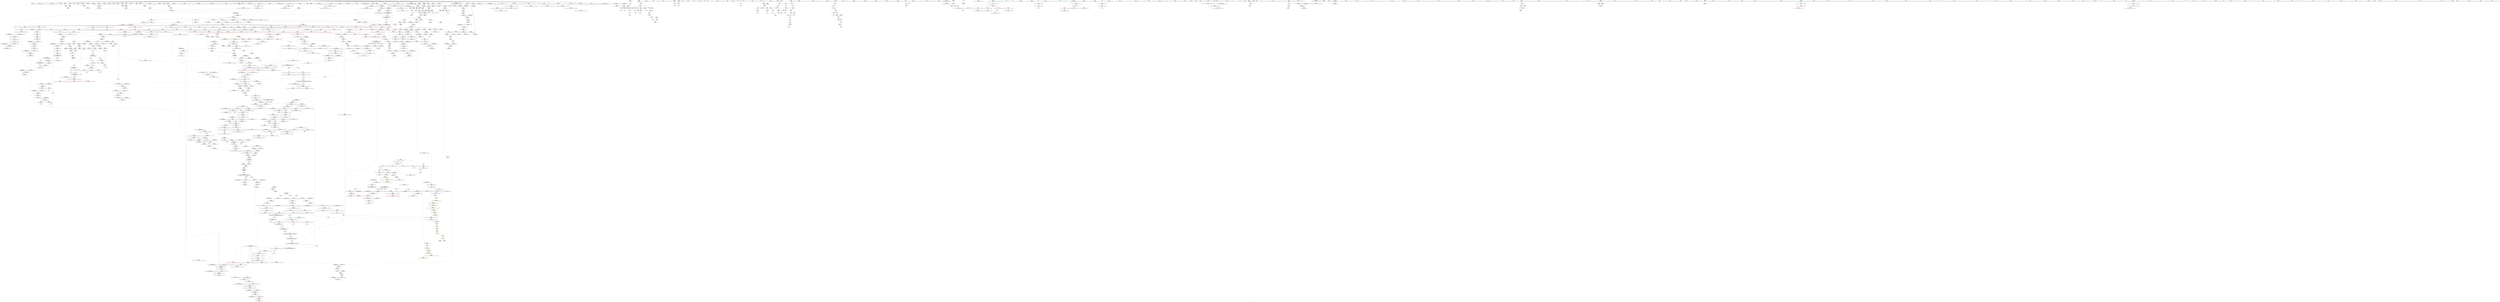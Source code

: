 digraph "SVFG" {
	label="SVFG";

	Node0x5618eb6c12d0 [shape=record,color=grey,label="{NodeID: 0\nNullPtr|{|<s53>118}}"];
	Node0x5618eb6c12d0 -> Node0x5618eb72c320[style=solid];
	Node0x5618eb6c12d0 -> Node0x5618eb72c420[style=solid];
	Node0x5618eb6c12d0 -> Node0x5618eb72c4f0[style=solid];
	Node0x5618eb6c12d0 -> Node0x5618eb72c5c0[style=solid];
	Node0x5618eb6c12d0 -> Node0x5618eb72c690[style=solid];
	Node0x5618eb6c12d0 -> Node0x5618eb72c760[style=solid];
	Node0x5618eb6c12d0 -> Node0x5618eb72c830[style=solid];
	Node0x5618eb6c12d0 -> Node0x5618eb72c900[style=solid];
	Node0x5618eb6c12d0 -> Node0x5618eb72c9d0[style=solid];
	Node0x5618eb6c12d0 -> Node0x5618eb72caa0[style=solid];
	Node0x5618eb6c12d0 -> Node0x5618eb72cb70[style=solid];
	Node0x5618eb6c12d0 -> Node0x5618eb72cc40[style=solid];
	Node0x5618eb6c12d0 -> Node0x5618eb72cd10[style=solid];
	Node0x5618eb6c12d0 -> Node0x5618eb72cde0[style=solid];
	Node0x5618eb6c12d0 -> Node0x5618eb72ceb0[style=solid];
	Node0x5618eb6c12d0 -> Node0x5618eb72cf80[style=solid];
	Node0x5618eb6c12d0 -> Node0x5618eb72d050[style=solid];
	Node0x5618eb6c12d0 -> Node0x5618eb72d120[style=solid];
	Node0x5618eb6c12d0 -> Node0x5618eb72d1f0[style=solid];
	Node0x5618eb6c12d0 -> Node0x5618eb72d2c0[style=solid];
	Node0x5618eb6c12d0 -> Node0x5618eb72d390[style=solid];
	Node0x5618eb6c12d0 -> Node0x5618eb72d460[style=solid];
	Node0x5618eb6c12d0 -> Node0x5618eb72d530[style=solid];
	Node0x5618eb6c12d0 -> Node0x5618eb72d600[style=solid];
	Node0x5618eb6c12d0 -> Node0x5618eb72d6d0[style=solid];
	Node0x5618eb6c12d0 -> Node0x5618eb72d7a0[style=solid];
	Node0x5618eb6c12d0 -> Node0x5618eb72d870[style=solid];
	Node0x5618eb6c12d0 -> Node0x5618eb72d940[style=solid];
	Node0x5618eb6c12d0 -> Node0x5618eb72da10[style=solid];
	Node0x5618eb6c12d0 -> Node0x5618eb72dae0[style=solid];
	Node0x5618eb6c12d0 -> Node0x5618eb72dbb0[style=solid];
	Node0x5618eb6c12d0 -> Node0x5618eb72dc80[style=solid];
	Node0x5618eb6c12d0 -> Node0x5618eb72dd50[style=solid];
	Node0x5618eb6c12d0 -> Node0x5618eb72de20[style=solid];
	Node0x5618eb6c12d0 -> Node0x5618eb72def0[style=solid];
	Node0x5618eb6c12d0 -> Node0x5618eb72dfc0[style=solid];
	Node0x5618eb6c12d0 -> Node0x5618eb72e090[style=solid];
	Node0x5618eb6c12d0 -> Node0x5618eb72e160[style=solid];
	Node0x5618eb6c12d0 -> Node0x5618eb72e230[style=solid];
	Node0x5618eb6c12d0 -> Node0x5618eb72e300[style=solid];
	Node0x5618eb6c12d0 -> Node0x5618eb72e3d0[style=solid];
	Node0x5618eb6c12d0 -> Node0x5618eb72e4a0[style=solid];
	Node0x5618eb6c12d0 -> Node0x5618eb72e570[style=solid];
	Node0x5618eb6c12d0 -> Node0x5618eb72e640[style=solid];
	Node0x5618eb6c12d0 -> Node0x5618eb72e710[style=solid];
	Node0x5618eb6c12d0 -> Node0x5618eb72e7e0[style=solid];
	Node0x5618eb6c12d0 -> Node0x5618eb737c20[style=solid];
	Node0x5618eb6c12d0 -> Node0x5618eb737cf0[style=solid];
	Node0x5618eb6c12d0 -> Node0x5618eb737dc0[style=solid];
	Node0x5618eb6c12d0 -> Node0x5618eb759910[style=solid];
	Node0x5618eb6c12d0 -> Node0x5618eb779420[style=solid];
	Node0x5618eb6c12d0 -> Node0x5618eb74a0f0[style=solid];
	Node0x5618eb6c12d0 -> Node0x5618eb74c7f0[style=solid];
	Node0x5618eb6c12d0:s53 -> Node0x5618eb833d40[style=solid,color=red];
	Node0x5618eb730fb0 [shape=record,color=red,label="{NodeID: 775\n1386\<--1383\nthis1\<--this.addr\n_ZNK9__gnu_cxx17__normal_iteratorIPiSt6vectorIiSaIiEEE4baseEv\n}"];
	Node0x5618eb730fb0 -> Node0x5618eb73cea0[style=solid];
	Node0x5618eb7497f0 [shape=record,color=grey,label="{NodeID: 1550\n1300 = Binary(1299, 759, )\n}"];
	Node0x5618eb7497f0 -> Node0x5618eb726390[style=solid];
	Node0x5618eb7278b0 [shape=record,color=black,label="{NodeID: 443\n1589\<--1566\n\<--__last\n_ZSt22__uninitialized_copy_aISt13move_iteratorIPiES1_iET0_T_S4_S3_RSaIT1_E\n}"];
	Node0x5618eb7278b0 -> Node0x5618eb73da00[style=solid];
	Node0x5618eb71b640 [shape=record,color=green,label="{NodeID: 111\n625\<--626\nretval\<--retval_field_insensitive\nmain\n}"];
	Node0x5618eb71b640 -> Node0x5618eb737740[style=solid];
	Node0x5618eb736a40 [shape=record,color=blue,label="{NodeID: 886\n440\<--437\n__x.addr\<--__x\n_ZNSt6vectorIiSaIiEE9push_backEOi\n}"];
	Node0x5618eb736a40 -> Node0x5618eb741ca0[style=dashed];
	Node0x5618eb73d450 [shape=record,color=purple,label="{NodeID: 554\n1576\<--1564\ncoerce.dive\<--__first\n_ZSt22__uninitialized_copy_aISt13move_iteratorIPiES1_iET0_T_S4_S3_RSaIT1_E\n}"];
	Node0x5618eb73d450 -> Node0x5618eb75c350[style=solid];
	Node0x5618eb71fe40 [shape=record,color=green,label="{NodeID: 222\n1423\<--1424\nthis.addr\<--this.addr_field_insensitive\n_ZNKSt6vectorIiSaIiEE4sizeEv\n}"];
	Node0x5618eb71fe40 -> Node0x5618eb7312f0[style=solid];
	Node0x5618eb71fe40 -> Node0x5618eb75b650[style=solid];
	Node0x5618eb82c520 [shape=record,color=black,label="{NodeID: 2104\n1067 = PHI(1340, )\n}"];
	Node0x5618eb82c520 -> Node0x5618eb7599e0[style=solid];
	Node0x5618eb75bcd0 [shape=record,color=blue,label="{NodeID: 997\n1498\<--1496\nthis.addr\<--this\n_ZN9__gnu_cxx17__normal_iteratorIPiSt6vectorIiSaIiEEEC2ERKS1_\n}"];
	Node0x5618eb75bcd0 -> Node0x5618eb731d80[style=dashed];
	Node0x5618eb7d2330 [shape=record,color=yellow,style=double,label="{NodeID: 1772\n43V_1 = ENCHI(MR_43V_0)\npts\{1551 \}\nFun[_ZNSt6vectorIiSaIiEE9push_backEOi]|{<s0>38}}"];
	Node0x5618eb7d2330:s0 -> Node0x5618eb7cf760[style=dashed,color=red];
	Node0x5618eb742e80 [shape=record,color=red,label="{NodeID: 665\n593\<--547\n\<--Pd\n_Z9solveCasev\n}"];
	Node0x5618eb742e80 -> Node0x5618eb74c1f0[style=solid];
	Node0x5618eb72e090 [shape=record,color=black,label="{NodeID: 333\n1086\<--3\n\<--dummyVal\n_ZNSt6vectorIiSaIiEE17_M_realloc_insertIJiEEEvN9__gnu_cxx17__normal_iteratorIPiS1_EEDpOT_\n}"];
	Node0x5618eb8355d0 [shape=record,color=black,label="{NodeID: 2215\n1657 = PHI(1644, )\n0th arg _ZNSt20__uninitialized_copyILb1EE13__uninit_copyISt13move_iteratorIPiES3_EET0_T_S6_S5_ }"];
	Node0x5618eb8355d0 -> Node0x5618eb75cde0[style=solid];
	Node0x5618eb6f8680 [shape=record,color=green,label="{NodeID: 1\n5\<--1\n\<--dummyObj\nCan only get source location for instruction, argument, global var or function.}"];
	Node0x5618eb731080 [shape=record,color=red,label="{NodeID: 776\n1398\<--1392\n\<--__a.addr\n_ZNSt16allocator_traitsISaIiEE7destroyIiEEvRS0_PT_\n}"];
	Node0x5618eb731080 -> Node0x5618eb726940[style=solid];
	Node0x5618eb749970 [shape=record,color=grey,label="{NodeID: 1551\n339 = Binary(338, 201, )\n}"];
	Node0x5618eb749970 -> Node0x5618eb749370[style=solid];
	Node0x5618eb727980 [shape=record,color=black,label="{NodeID: 444\n1582\<--1572\n\<--agg.tmp\n_ZSt22__uninitialized_copy_aISt13move_iteratorIPiES1_iET0_T_S4_S3_RSaIT1_E\n}"];
	Node0x5618eb727980 -> Node0x5618eb73d790[style=solid];
	Node0x5618eb71b710 [shape=record,color=green,label="{NodeID: 112\n652\<--653\nthis.addr\<--this.addr_field_insensitive\n_ZNSt12_Vector_baseIiSaIiEEC2Ev\n}"];
	Node0x5618eb71b710 -> Node0x5618eb743770[style=solid];
	Node0x5618eb71b710 -> Node0x5618eb737a80[style=solid];
	Node0x5618eb736b10 [shape=record,color=blue,label="{NodeID: 887\n455\<--454\nthis.addr\<--this\n_ZNSt6vectorIiSaIiEED2Ev\n}"];
	Node0x5618eb736b10 -> Node0x5618eb741d70[style=dashed];
	Node0x5618eb73d520 [shape=record,color=purple,label="{NodeID: 555\n1578\<--1566\ncoerce.dive1\<--__last\n_ZSt22__uninitialized_copy_aISt13move_iteratorIPiES1_iET0_T_S4_S3_RSaIT1_E\n}"];
	Node0x5618eb73d520 -> Node0x5618eb75c420[style=solid];
	Node0x5618eb71ff10 [shape=record,color=green,label="{NodeID: 223\n1445\<--1446\nretval\<--retval_field_insensitive\n_ZSt3maxImERKT_S2_S2_\n}"];
	Node0x5618eb71ff10 -> Node0x5618eb731560[style=solid];
	Node0x5618eb71ff10 -> Node0x5618eb75b8c0[style=solid];
	Node0x5618eb71ff10 -> Node0x5618eb75b990[style=solid];
	Node0x5618eb82c660 [shape=record,color=black,label="{NodeID: 2105\n1074 = PHI(1381, )\n}"];
	Node0x5618eb82c660 -> Node0x5618eb746b70[style=solid];
	Node0x5618eb75bda0 [shape=record,color=blue,label="{NodeID: 998\n1500\<--1497\n__i.addr\<--__i\n_ZN9__gnu_cxx17__normal_iteratorIPiSt6vectorIiSaIiEEEC2ERKS1_\n}"];
	Node0x5618eb75bda0 -> Node0x5618eb731e50[style=dashed];
	Node0x5618eb7d2410 [shape=record,color=yellow,style=double,label="{NodeID: 1773\n41V_1 = ENCHI(MR_41V_0)\npts\{267 \}\nFun[_ZNSt6vectorIiSaIiEE9push_backEOi]|{<s0>38}}"];
	Node0x5618eb7d2410:s0 -> Node0x5618eb7cf490[style=dashed,color=red];
	Node0x5618eb742f50 [shape=record,color=red,label="{NodeID: 666\n599\<--547\n\<--Pd\n_Z9solveCasev\n}"];
	Node0x5618eb742f50 -> Node0x5618eb74c370[style=solid];
	Node0x5618eb72e160 [shape=record,color=black,label="{NodeID: 334\n1087\<--3\n\<--dummyVal\n_ZNSt6vectorIiSaIiEE17_M_realloc_insertIJiEEEvN9__gnu_cxx17__normal_iteratorIPiS1_EEDpOT_\n}"];
	Node0x5618eb72e160 -> Node0x5618eb759c50[style=solid];
	Node0x5618eb835710 [shape=record,color=black,label="{NodeID: 2216\n1658 = PHI(1646, )\n1st arg _ZNSt20__uninitialized_copyILb1EE13__uninit_copyISt13move_iteratorIPiES3_EET0_T_S6_S5_ }"];
	Node0x5618eb835710 -> Node0x5618eb75ceb0[style=solid];
	Node0x5618eb6f93b0 [shape=record,color=green,label="{NodeID: 2\n7\<--1\n.str\<--dummyObj\nGlob }"];
	Node0x5618eb731150 [shape=record,color=red,label="{NodeID: 777\n1400\<--1394\n\<--__p.addr\n_ZNSt16allocator_traitsISaIiEE7destroyIiEEvRS0_PT_\n|{<s0>114}}"];
	Node0x5618eb731150:s0 -> Node0x5618eb832fd0[style=solid,color=red];
	Node0x5618eb749af0 [shape=record,color=grey,label="{NodeID: 1552\n1299 = Binary(1297, 1298, )\n}"];
	Node0x5618eb749af0 -> Node0x5618eb7497f0[style=solid];
	Node0x5618eb727a50 [shape=record,color=black,label="{NodeID: 445\n1588\<--1574\n\<--agg.tmp2\n_ZSt22__uninitialized_copy_aISt13move_iteratorIPiES1_iET0_T_S4_S3_RSaIT1_E\n}"];
	Node0x5618eb727a50 -> Node0x5618eb73d930[style=solid];
	Node0x5618eb71b7e0 [shape=record,color=green,label="{NodeID: 113\n658\<--659\n_ZNSt12_Vector_baseIiSaIiEE12_Vector_implC2Ev\<--_ZNSt12_Vector_baseIiSaIiEE12_Vector_implC2Ev_field_insensitive\n}"];
	Node0x5618eb736be0 [shape=record,color=blue,label="{NodeID: 888\n457\<--484\nexn.slot\<--\n_ZNSt6vectorIiSaIiEED2Ev\n}"];
	Node0x5618eb736be0 -> Node0x5618eb741e40[style=dashed];
	Node0x5618eb73d5f0 [shape=record,color=purple,label="{NodeID: 556\n1592\<--1572\ncoerce.dive3\<--agg.tmp\n_ZSt22__uninitialized_copy_aISt13move_iteratorIPiES1_iET0_T_S4_S3_RSaIT1_E\n}"];
	Node0x5618eb73d5f0 -> Node0x5618eb7324d0[style=solid];
	Node0x5618eb71ffe0 [shape=record,color=green,label="{NodeID: 224\n1447\<--1448\n__a.addr\<--__a.addr_field_insensitive\n_ZSt3maxImERKT_S2_S2_\n}"];
	Node0x5618eb71ffe0 -> Node0x5618eb731630[style=solid];
	Node0x5618eb71ffe0 -> Node0x5618eb731700[style=solid];
	Node0x5618eb71ffe0 -> Node0x5618eb75b720[style=solid];
	Node0x5618eb82c7a0 [shape=record,color=black,label="{NodeID: 2106\n1082 = PHI(727, )\n|{<s0>84}}"];
	Node0x5618eb82c7a0:s0 -> Node0x5618eb837220[style=solid,color=red];
	Node0x5618eb75be70 [shape=record,color=blue,label="{NodeID: 999\n1505\<--1507\n_M_current\<--\n_ZN9__gnu_cxx17__normal_iteratorIPiSt6vectorIiSaIiEEEC2ERKS1_\n|{<s0>96|<s1>109}}"];
	Node0x5618eb75be70:s0 -> Node0x5618eb7e6f20[style=dashed,color=blue];
	Node0x5618eb75be70:s1 -> Node0x5618eb7e7080[style=dashed,color=blue];
	Node0x5618eb743020 [shape=record,color=red,label="{NodeID: 667\n596\<--549\n\<--Pg\n_Z9solveCasev\n}"];
	Node0x5618eb743020 -> Node0x5618eb74c670[style=solid];
	Node0x5618eb72e230 [shape=record,color=black,label="{NodeID: 335\n1089\<--3\n\<--dummyVal\n_ZNSt6vectorIiSaIiEE17_M_realloc_insertIJiEEEvN9__gnu_cxx17__normal_iteratorIPiS1_EEDpOT_\n}"];
	Node0x5618eb72e230 -> Node0x5618eb759d20[style=solid];
	Node0x5618eb835850 [shape=record,color=black,label="{NodeID: 2217\n1659 = PHI(1642, )\n2nd arg _ZNSt20__uninitialized_copyILb1EE13__uninit_copyISt13move_iteratorIPiES3_EET0_T_S6_S5_ }"];
	Node0x5618eb835850 -> Node0x5618eb75cf80[style=solid];
	Node0x5618eb6f89c0 [shape=record,color=green,label="{NodeID: 3\n11\<--1\nstdin\<--dummyObj\nGlob }"];
	Node0x5618eb731220 [shape=record,color=red,label="{NodeID: 778\n1412\<--1409\nthis1\<--this.addr\n_ZNKSt6vectorIiSaIiEE8max_sizeEv\n}"];
	Node0x5618eb731220 -> Node0x5618eb726a10[style=solid];
	Node0x5618eb749c70 [shape=record,color=grey,label="{NodeID: 1553\n581 = Binary(579, 580, )\n}"];
	Node0x5618eb749c70 -> Node0x5618eb749f70[style=solid];
	Node0x5618eb727b20 [shape=record,color=black,label="{NodeID: 446\n1559\<--1596\n_ZSt22__uninitialized_copy_aISt13move_iteratorIPiES1_iET0_T_S4_S3_RSaIT1_E_ret\<--call\n_ZSt22__uninitialized_copy_aISt13move_iteratorIPiES1_iET0_T_S4_S3_RSaIT1_E\n|{<s0>113}}"];
	Node0x5618eb727b20:s0 -> Node0x5618eb82dca0[style=solid,color=blue];
	Node0x5618eb720420 [shape=record,color=green,label="{NodeID: 114\n664\<--665\n__cxa_begin_catch\<--__cxa_begin_catch_field_insensitive\n}"];
	Node0x5618eb736cb0 [shape=record,color=blue,label="{NodeID: 889\n459\<--486\nehselector.slot\<--\n_ZNSt6vectorIiSaIiEED2Ev\n}"];
	Node0x5618eb73d6c0 [shape=record,color=purple,label="{NodeID: 557\n1594\<--1574\ncoerce.dive4\<--agg.tmp2\n_ZSt22__uninitialized_copy_aISt13move_iteratorIPiES1_iET0_T_S4_S3_RSaIT1_E\n}"];
	Node0x5618eb73d6c0 -> Node0x5618eb7325a0[style=solid];
	Node0x5618eb7200b0 [shape=record,color=green,label="{NodeID: 225\n1449\<--1450\n__b.addr\<--__b.addr_field_insensitive\n_ZSt3maxImERKT_S2_S2_\n}"];
	Node0x5618eb7200b0 -> Node0x5618eb7317d0[style=solid];
	Node0x5618eb7200b0 -> Node0x5618eb7318a0[style=solid];
	Node0x5618eb7200b0 -> Node0x5618eb75b7f0[style=solid];
	Node0x5618eb82c8e0 [shape=record,color=black,label="{NodeID: 2107\n1083 = PHI(1340, )\n}"];
	Node0x5618eb82c8e0 -> Node0x5618eb759b80[style=solid];
	Node0x5618eb75bf40 [shape=record,color=blue,label="{NodeID: 1000\n1513\<--1511\n__a.addr\<--__a\n_ZNSt16allocator_traitsISaIiEE8allocateERS0_m\n}"];
	Node0x5618eb75bf40 -> Node0x5618eb731ff0[style=dashed];
	Node0x5618eb7430f0 [shape=record,color=red,label="{NodeID: 668\n602\<--549\n\<--Pg\n_Z9solveCasev\n}"];
	Node0x5618eb7430f0 -> Node0x5618eb74c4f0[style=solid];
	Node0x5618eb72e300 [shape=record,color=black,label="{NodeID: 336\n1107\<--3\n\<--dummyVal\n_ZNSt6vectorIiSaIiEE17_M_realloc_insertIJiEEEvN9__gnu_cxx17__normal_iteratorIPiS1_EEDpOT_\n}"];
	Node0x5618eb835990 [shape=record,color=black,label="{NodeID: 2218\n1511 = PHI(1331, )\n0th arg _ZNSt16allocator_traitsISaIiEE8allocateERS0_m }"];
	Node0x5618eb835990 -> Node0x5618eb75bf40[style=solid];
	Node0x5618eb6f8a80 [shape=record,color=green,label="{NodeID: 4\n12\<--1\n.str.1\<--dummyObj\nGlob }"];
	Node0x5618eb7312f0 [shape=record,color=red,label="{NodeID: 779\n1426\<--1423\nthis1\<--this.addr\n_ZNKSt6vectorIiSaIiEE4sizeEv\n}"];
	Node0x5618eb7312f0 -> Node0x5618eb726bb0[style=solid];
	Node0x5618eb7312f0 -> Node0x5618eb726c80[style=solid];
	Node0x5618eb749df0 [shape=record,color=grey,label="{NodeID: 1554\n586 = Binary(584, 585, )\n}"];
	Node0x5618eb749df0 -> Node0x5618eb737670[style=solid];
	Node0x5618eb727bf0 [shape=record,color=black,label="{NodeID: 447\n1600\<--1612\n_ZSt32__make_move_if_noexcept_iteratorIiSt13move_iteratorIPiEET0_PT__ret\<--\n_ZSt32__make_move_if_noexcept_iteratorIiSt13move_iteratorIPiEET0_PT_\n|{<s0>111|<s1>112}}"];
	Node0x5618eb727bf0:s0 -> Node0x5618eb82da20[style=solid,color=blue];
	Node0x5618eb727bf0:s1 -> Node0x5618eb82db60[style=solid,color=blue];
	Node0x5618eb720520 [shape=record,color=green,label="{NodeID: 115\n667\<--668\n_ZSt9terminatev\<--_ZSt9terminatev_field_insensitive\n}"];
	Node0x5618eb736d80 [shape=record,color=blue,label="{NodeID: 890\n500\<--497\nat.addr\<--at\n_Z9moveotherRiii\n}"];
	Node0x5618eb736d80 -> Node0x5618eb7420b0[style=dashed];
	Node0x5618eb736d80 -> Node0x5618eb742180[style=dashed];
	Node0x5618eb736d80 -> Node0x5618eb742250[style=dashed];
	Node0x5618eb736d80 -> Node0x5618eb742320[style=dashed];
	Node0x5618eb736d80 -> Node0x5618eb7423f0[style=dashed];
	Node0x5618eb73d790 [shape=record,color=purple,label="{NodeID: 558\n1881\<--1582\noffset_0\<--\n}"];
	Node0x5618eb73d790 -> Node0x5618eb75c690[style=solid];
	Node0x5618eb720180 [shape=record,color=green,label="{NodeID: 226\n1469\<--1470\n__a.addr\<--__a.addr_field_insensitive\n_ZNSt16allocator_traitsISaIiEE8max_sizeERKS0_\n}"];
	Node0x5618eb720180 -> Node0x5618eb731b10[style=solid];
	Node0x5618eb720180 -> Node0x5618eb75ba60[style=solid];
	Node0x5618eb82ca20 [shape=record,color=black,label="{NodeID: 2108\n1093 = PHI()\n}"];
	Node0x5618eb75c010 [shape=record,color=blue,label="{NodeID: 1001\n1515\<--1512\n__n.addr\<--__n\n_ZNSt16allocator_traitsISaIiEE8allocateERS0_m\n}"];
	Node0x5618eb75c010 -> Node0x5618eb7320c0[style=dashed];
	Node0x5618eb7431c0 [shape=record,color=red,label="{NodeID: 669\n590\<--551\n\<--N\n_Z9solveCasev\n}"];
	Node0x5618eb7431c0 -> Node0x5618eb74c070[style=solid];
	Node0x5618eb72e3d0 [shape=record,color=black,label="{NodeID: 337\n1108\<--3\n\<--dummyVal\n_ZNSt6vectorIiSaIiEE17_M_realloc_insertIJiEEEvN9__gnu_cxx17__normal_iteratorIPiS1_EEDpOT_\n}"];
	Node0x5618eb72e3d0 -> Node0x5618eb759df0[style=solid];
	Node0x5618eb835ad0 [shape=record,color=black,label="{NodeID: 2219\n1512 = PHI(1332, )\n1st arg _ZNSt16allocator_traitsISaIiEE8allocateERS0_m }"];
	Node0x5618eb835ad0 -> Node0x5618eb75c010[style=solid];
	Node0x5618eb6f8b40 [shape=record,color=green,label="{NodeID: 5\n18\<--1\n.str.2\<--dummyObj\nGlob }"];
	Node0x5618eb7313c0 [shape=record,color=red,label="{NodeID: 780\n1430\<--1429\n\<--_M_finish\n_ZNKSt6vectorIiSaIiEE4sizeEv\n}"];
	Node0x5618eb7313c0 -> Node0x5618eb726d50[style=solid];
	Node0x5618eb749f70 [shape=record,color=grey,label="{NodeID: 1555\n582 = Binary(581, 574, )\n}"];
	Node0x5618eb749f70 -> Node0x5618eb7375a0[style=solid];
	Node0x5618eb727cc0 [shape=record,color=black,label="{NodeID: 448\n1637\<--1618\n\<--__first\n_ZSt18uninitialized_copyISt13move_iteratorIPiES1_ET0_T_S4_S3_\n}"];
	Node0x5618eb727cc0 -> Node0x5618eb73dfb0[style=solid];
	Node0x5618eb720620 [shape=record,color=green,label="{NodeID: 116\n675\<--676\nthis.addr\<--this.addr_field_insensitive\n_ZNSt12_Vector_baseIiSaIiEE12_Vector_implC2Ev\n}"];
	Node0x5618eb720620 -> Node0x5618eb743840[style=solid];
	Node0x5618eb720620 -> Node0x5618eb737b50[style=solid];
	Node0x5618eb736e50 [shape=record,color=blue,label="{NodeID: 891\n502\<--498\ngoal.addr\<--goal\n_Z9moveotherRiii\n}"];
	Node0x5618eb736e50 -> Node0x5618eb7424c0[style=dashed];
	Node0x5618eb736e50 -> Node0x5618eb742590[style=dashed];
	Node0x5618eb736e50 -> Node0x5618eb742660[style=dashed];
	Node0x5618eb73d860 [shape=record,color=purple,label="{NodeID: 559\n1882\<--1583\noffset_0\<--\n}"];
	Node0x5618eb73d860 -> Node0x5618eb734070[style=solid];
	Node0x5618eb720250 [shape=record,color=green,label="{NodeID: 227\n1475\<--1476\n_ZNK9__gnu_cxx13new_allocatorIiE8max_sizeEv\<--_ZNK9__gnu_cxx13new_allocatorIiE8max_sizeEv_field_insensitive\n}"];
	Node0x5618eb82caf0 [shape=record,color=black,label="{NodeID: 2109\n1222 = PHI(988, )\n}"];
	Node0x5618eb82caf0 -> Node0x5618eb747530[style=solid];
	Node0x5618eb75c0e0 [shape=record,color=blue,label="{NodeID: 1002\n1530\<--1527\nthis.addr\<--this\n_ZN9__gnu_cxx13new_allocatorIiE8allocateEmPKv\n}"];
	Node0x5618eb75c0e0 -> Node0x5618eb732190[style=dashed];
	Node0x5618eb743290 [shape=record,color=red,label="{NodeID: 670\n567\<--553\n\<--D\n_Z9solveCasev\n}"];
	Node0x5618eb743290 -> Node0x5618eb7485f0[style=solid];
	Node0x5618eb72e4a0 [shape=record,color=black,label="{NodeID: 338\n1110\<--3\n\<--dummyVal\n_ZNSt6vectorIiSaIiEE17_M_realloc_insertIJiEEEvN9__gnu_cxx17__normal_iteratorIPiS1_EEDpOT_\n}"];
	Node0x5618eb72e4a0 -> Node0x5618eb759ec0[style=solid];
	Node0x5618eb835c10 [shape=record,color=black,label="{NodeID: 2220\n1318 = PHI(1038, )\n0th arg _ZNSt12_Vector_baseIiSaIiEE11_M_allocateEm }"];
	Node0x5618eb835c10 -> Node0x5618eb75ac90[style=solid];
	Node0x5618eb6f9510 [shape=record,color=green,label="{NodeID: 6\n20\<--1\n.str.3\<--dummyObj\nGlob }"];
	Node0x5618eb731490 [shape=record,color=red,label="{NodeID: 781\n1434\<--1433\n\<--_M_start\n_ZNKSt6vectorIiSaIiEE4sizeEv\n}"];
	Node0x5618eb731490 -> Node0x5618eb726e20[style=solid];
	Node0x5618eb74a0f0 [shape=record,color=grey,label="{NodeID: 1556\n1095 = cmp(1094, 3, )\n}"];
	Node0x5618eb727d90 [shape=record,color=black,label="{NodeID: 449\n1640\<--1620\n\<--__last\n_ZSt18uninitialized_copyISt13move_iteratorIPiES1_ET0_T_S4_S3_\n}"];
	Node0x5618eb727d90 -> Node0x5618eb73e150[style=solid];
	Node0x5618eb7206f0 [shape=record,color=green,label="{NodeID: 117\n681\<--682\n_ZNSaIiEC2Ev\<--_ZNSaIiEC2Ev_field_insensitive\n}"];
	Node0x5618eb736f20 [shape=record,color=blue,label="{NodeID: 892\n504\<--499\nttgo.addr\<--ttgo\n_Z9moveotherRiii\n}"];
	Node0x5618eb736f20 -> Node0x5618eb742730[style=dashed];
	Node0x5618eb736f20 -> Node0x5618eb742800[style=dashed];
	Node0x5618eb736f20 -> Node0x5618eb7428d0[style=dashed];
	Node0x5618eb73d930 [shape=record,color=purple,label="{NodeID: 560\n1884\<--1588\noffset_0\<--\n}"];
	Node0x5618eb73d930 -> Node0x5618eb75c760[style=solid];
	Node0x5618eb720350 [shape=record,color=green,label="{NodeID: 228\n1480\<--1481\nthis.addr\<--this.addr_field_insensitive\n_ZNKSt12_Vector_baseIiSaIiEE19_M_get_Tp_allocatorEv\n}"];
	Node0x5618eb720350 -> Node0x5618eb731be0[style=solid];
	Node0x5618eb720350 -> Node0x5618eb75bb30[style=solid];
	Node0x5618eb82cc60 [shape=record,color=black,label="{NodeID: 2110\n1244 = PHI(1407, )\n}"];
	Node0x5618eb82cc60 -> Node0x5618eb748470[style=solid];
	Node0x5618eb75c1b0 [shape=record,color=blue,label="{NodeID: 1003\n1532\<--1528\n__n.addr\<--__n\n_ZN9__gnu_cxx13new_allocatorIiE8allocateEmPKv\n}"];
	Node0x5618eb75c1b0 -> Node0x5618eb732260[style=dashed];
	Node0x5618eb75c1b0 -> Node0x5618eb732330[style=dashed];
	Node0x5618eb743360 [shape=record,color=red,label="{NodeID: 671\n570\<--553\n\<--D\n_Z9solveCasev\n}"];
	Node0x5618eb743360 -> Node0x5618eb748a70[style=solid];
	Node0x5618eb72e570 [shape=record,color=black,label="{NodeID: 339\n1178\<--3\nlpad.val\<--dummyVal\n_ZNSt6vectorIiSaIiEE17_M_realloc_insertIJiEEEvN9__gnu_cxx17__normal_iteratorIPiS1_EEDpOT_\n}"];
	Node0x5618eb835d50 [shape=record,color=black,label="{NodeID: 2221\n1319 = PHI(1039, )\n1st arg _ZNSt12_Vector_baseIiSaIiEE11_M_allocateEm }"];
	Node0x5618eb835d50 -> Node0x5618eb75ad60[style=solid];
	Node0x5618eb6f95d0 [shape=record,color=green,label="{NodeID: 7\n22\<--1\n.str.4\<--dummyObj\nGlob }"];
	Node0x5618eb731560 [shape=record,color=red,label="{NodeID: 782\n1465\<--1445\n\<--retval\n_ZSt3maxImERKT_S2_S2_\n}"];
	Node0x5618eb731560 -> Node0x5618eb726fc0[style=solid];
	Node0x5618eb74a270 [shape=record,color=grey,label="{NodeID: 1557\n176 = cmp(173, 5, )\n}"];
	Node0x5618eb74a270 -> Node0x5618eb779f60[style=solid];
	Node0x5618eb727e60 [shape=record,color=black,label="{NodeID: 450\n1636\<--1626\n\<--agg.tmp\n_ZSt18uninitialized_copyISt13move_iteratorIPiES1_ET0_T_S4_S3_\n}"];
	Node0x5618eb727e60 -> Node0x5618eb73dee0[style=solid];
	Node0x5618eb7207f0 [shape=record,color=green,label="{NodeID: 118\n692\<--693\nthis.addr\<--this.addr_field_insensitive\n_ZNSaIiEC2Ev\n}"];
	Node0x5618eb7207f0 -> Node0x5618eb743910[style=solid];
	Node0x5618eb7207f0 -> Node0x5618eb737e90[style=solid];
	Node0x5618eb736ff0 [shape=record,color=blue,label="{NodeID: 893\n520\<--519\n\<--\n_Z9moveotherRiii\n}"];
	Node0x5618eb73da00 [shape=record,color=purple,label="{NodeID: 561\n1885\<--1589\noffset_0\<--\n}"];
	Node0x5618eb73da00 -> Node0x5618eb734140[style=solid];
	Node0x5618eb7288e0 [shape=record,color=green,label="{NodeID: 229\n1489\<--1490\nthis.addr\<--this.addr_field_insensitive\n_ZNK9__gnu_cxx13new_allocatorIiE8max_sizeEv\n}"];
	Node0x5618eb7288e0 -> Node0x5618eb731cb0[style=solid];
	Node0x5618eb7288e0 -> Node0x5618eb75bc00[style=solid];
	Node0x5618eb82cda0 [shape=record,color=black,label="{NodeID: 2111\n1247 = PHI(1421, )\n}"];
	Node0x5618eb82cda0 -> Node0x5618eb748470[style=solid];
	Node0x5618eb75c280 [shape=record,color=blue,label="{NodeID: 1004\n1534\<--1529\n.addr\<--\n_ZN9__gnu_cxx13new_allocatorIiE8allocateEmPKv\n}"];
	Node0x5618eb7be5b0 [shape=record,color=yellow,style=double,label="{NodeID: 1779\n43V_1 = ENCHI(MR_43V_0)\npts\{1551 \}\nFun[_ZSt34__uninitialized_move_if_noexcept_aIPiS0_SaIiEET0_T_S3_S2_RT1_]|{<s0>113}}"];
	Node0x5618eb7be5b0:s0 -> Node0x5618eb7ca6b0[style=dashed,color=red];
	Node0x5618eb743430 [shape=record,color=red,label="{NodeID: 672\n579\<--553\n\<--D\n_Z9solveCasev\n}"];
	Node0x5618eb743430 -> Node0x5618eb749c70[style=solid];
	Node0x5618eb72e640 [shape=record,color=black,label="{NodeID: 340\n1179\<--3\nlpad.val43\<--dummyVal\n_ZNSt6vectorIiSaIiEE17_M_realloc_insertIJiEEEvN9__gnu_cxx17__normal_iteratorIPiS1_EEDpOT_\n}"];
	Node0x5618eb835e90 [shape=record,color=black,label="{NodeID: 2222\n1422 = PHI(1243, 1243, 1243, 1243, )\n0th arg _ZNKSt6vectorIiSaIiEE4sizeEv }"];
	Node0x5618eb835e90 -> Node0x5618eb75b650[style=solid];
	Node0x5618eb6f9690 [shape=record,color=green,label="{NodeID: 8\n24\<--1\n.str.5\<--dummyObj\nGlob }"];
	Node0x5618eb731630 [shape=record,color=red,label="{NodeID: 783\n1453\<--1447\n\<--__a.addr\n_ZSt3maxImERKT_S2_S2_\n}"];
	Node0x5618eb731630 -> Node0x5618eb731970[style=solid];
	Node0x5618eb74a3f0 [shape=record,color=grey,label="{NodeID: 1558\n922 = cmp(917, 921, )\n}"];
	Node0x5618eb727f30 [shape=record,color=black,label="{NodeID: 451\n1639\<--1628\n\<--agg.tmp2\n_ZSt18uninitialized_copyISt13move_iteratorIPiES1_ET0_T_S4_S3_\n}"];
	Node0x5618eb727f30 -> Node0x5618eb73e080[style=solid];
	Node0x5618eb7208c0 [shape=record,color=green,label="{NodeID: 119\n698\<--699\n_ZN9__gnu_cxx13new_allocatorIiEC2Ev\<--_ZN9__gnu_cxx13new_allocatorIiEC2Ev_field_insensitive\n}"];
	Node0x5618eb7370c0 [shape=record,color=blue,label="{NodeID: 894\n529\<--531\n\<--add\n_Z9moveotherRiii\n}"];
	Node0x5618eb73dad0 [shape=record,color=purple,label="{NodeID: 562\n1611\<--1602\ncoerce.dive\<--retval\n_ZSt32__make_move_if_noexcept_iteratorIiSt13move_iteratorIPiEET0_PT_\n}"];
	Node0x5618eb73dad0 -> Node0x5618eb732740[style=solid];
	Node0x5618eb7289b0 [shape=record,color=green,label="{NodeID: 230\n1498\<--1499\nthis.addr\<--this.addr_field_insensitive\n_ZN9__gnu_cxx17__normal_iteratorIPiSt6vectorIiSaIiEEEC2ERKS1_\n}"];
	Node0x5618eb7289b0 -> Node0x5618eb731d80[style=solid];
	Node0x5618eb7289b0 -> Node0x5618eb75bcd0[style=solid];
	Node0x5618eb82cee0 [shape=record,color=black,label="{NodeID: 2112\n1259 = PHI(1421, )\n}"];
	Node0x5618eb82cee0 -> Node0x5618eb77a560[style=solid];
	Node0x5618eb75c350 [shape=record,color=blue,label="{NodeID: 1005\n1576\<--1560\ncoerce.dive\<--__first.coerce\n_ZSt22__uninitialized_copy_aISt13move_iteratorIPiES1_iET0_T_S4_S3_RSaIT1_E\n}"];
	Node0x5618eb75c350 -> Node0x5618eb734070[style=dashed];
	Node0x5618eb743500 [shape=record,color=red,label="{NodeID: 673\n584\<--553\n\<--D\n_Z9solveCasev\n}"];
	Node0x5618eb743500 -> Node0x5618eb749df0[style=solid];
	Node0x5618eb72e710 [shape=record,color=black,label="{NodeID: 341\n1181\<--3\n\<--dummyVal\n_ZNSt6vectorIiSaIiEE17_M_realloc_insertIJiEEEvN9__gnu_cxx17__normal_iteratorIPiS1_EEDpOT_\n}"];
	Node0x5618eb836240 [shape=record,color=black,label="{NodeID: 2223\n1857 = PHI(1602, )\n0th arg _ZNSt13move_iteratorIPiEC2ES0_ }"];
	Node0x5618eb836240 -> Node0x5618eb75e300[style=solid];
	Node0x5618eb6f9750 [shape=record,color=green,label="{NodeID: 9\n26\<--1\n.str.6\<--dummyObj\nGlob }"];
	Node0x5618eb731700 [shape=record,color=red,label="{NodeID: 784\n1462\<--1447\n\<--__a.addr\n_ZSt3maxImERKT_S2_S2_\n}"];
	Node0x5618eb731700 -> Node0x5618eb75b990[style=solid];
	Node0x5618eb74a570 [shape=record,color=grey,label="{NodeID: 1559\n187 = cmp(186, 188, )\n}"];
	Node0x5618eb728000 [shape=record,color=black,label="{NodeID: 452\n1614\<--1647\n_ZSt18uninitialized_copyISt13move_iteratorIPiES1_ET0_T_S4_S3__ret\<--call\n_ZSt18uninitialized_copyISt13move_iteratorIPiES1_ET0_T_S4_S3_\n|{<s0>124}}"];
	Node0x5618eb728000:s0 -> Node0x5618eb82e420[style=solid,color=blue];
	Node0x5618eb7209c0 [shape=record,color=green,label="{NodeID: 120\n703\<--704\nthis.addr\<--this.addr_field_insensitive\n_ZN9__gnu_cxx13new_allocatorIiEC2Ev\n}"];
	Node0x5618eb7209c0 -> Node0x5618eb7439e0[style=solid];
	Node0x5618eb7209c0 -> Node0x5618eb737f60[style=solid];
	Node0x5618eb737190 [shape=record,color=blue,label="{NodeID: 895\n535\<--537\n\<--sub4\n_Z9moveotherRiii\n}"];
	Node0x5618eb7cb950 [shape=record,color=yellow,style=double,label="{NodeID: 1670\n12V_1 = ENCHI(MR_12V_0)\npts\{88 \}\nFun[_Z3ctsB5cxx11c]}"];
	Node0x5618eb7cb950 -> Node0x5618eb734f70[style=dashed];
	Node0x5618eb7cb950 -> Node0x5618eb735110[style=dashed];
	Node0x5618eb73dba0 [shape=record,color=purple,label="{NodeID: 563\n1630\<--1618\ncoerce.dive\<--__first\n_ZSt18uninitialized_copyISt13move_iteratorIPiES1_ET0_T_S4_S3_\n}"];
	Node0x5618eb73dba0 -> Node0x5618eb75c900[style=solid];
	Node0x5618eb728a80 [shape=record,color=green,label="{NodeID: 231\n1500\<--1501\n__i.addr\<--__i.addr_field_insensitive\n_ZN9__gnu_cxx17__normal_iteratorIPiSt6vectorIiSaIiEEEC2ERKS1_\n}"];
	Node0x5618eb728a80 -> Node0x5618eb731e50[style=solid];
	Node0x5618eb728a80 -> Node0x5618eb75bda0[style=solid];
	Node0x5618eb82d020 [shape=record,color=black,label="{NodeID: 2113\n1260 = PHI(1421, )\n}"];
	Node0x5618eb82d020 -> Node0x5618eb75a880[style=solid];
	Node0x5618eb75c420 [shape=record,color=blue,label="{NodeID: 1006\n1578\<--1561\ncoerce.dive1\<--__last.coerce\n_ZSt22__uninitialized_copy_aISt13move_iteratorIPiES1_iET0_T_S4_S3_RSaIT1_E\n}"];
	Node0x5618eb75c420 -> Node0x5618eb734140[style=dashed];
	Node0x5618eb7435d0 [shape=record,color=red,label="{NodeID: 674\n588\<--553\n\<--D\n_Z9solveCasev\n}"];
	Node0x5618eb7435d0 -> Node0x5618eb72fb60[style=solid];
	Node0x5618eb72e7e0 [shape=record,color=black,label="{NodeID: 342\n1182\<--3\n\<--dummyVal\n_ZNSt6vectorIiSaIiEE17_M_realloc_insertIJiEEEvN9__gnu_cxx17__normal_iteratorIPiS1_EEDpOT_\n|{<s0>95}}"];
	Node0x5618eb72e7e0:s0 -> Node0x5618eb8365f0[style=solid,color=red];
	Node0x5618eb836350 [shape=record,color=black,label="{NodeID: 2224\n1858 = PHI(1607, )\n1st arg _ZNSt13move_iteratorIPiEC2ES0_ }"];
	Node0x5618eb836350 -> Node0x5618eb75e3d0[style=solid];
	Node0x5618eb6f9810 [shape=record,color=green,label="{NodeID: 10\n37\<--1\n\<--dummyObj\nCan only get source location for instruction, argument, global var or function.}"];
	Node0x5618eb7317d0 [shape=record,color=red,label="{NodeID: 785\n1455\<--1449\n\<--__b.addr\n_ZSt3maxImERKT_S2_S2_\n}"];
	Node0x5618eb7317d0 -> Node0x5618eb731a40[style=solid];
	Node0x5618eb74a6f0 [shape=record,color=grey,label="{NodeID: 1560\n200 = cmp(199, 201, )\n}"];
	Node0x5618eb7280d0 [shape=record,color=black,label="{NodeID: 453\n1676\<--1660\n\<--__first\n_ZNSt20__uninitialized_copyILb1EE13__uninit_copyISt13move_iteratorIPiES3_EET0_T_S6_S5_\n}"];
	Node0x5618eb7280d0 -> Node0x5618eb73e630[style=solid];
	Node0x5618eb720a90 [shape=record,color=green,label="{NodeID: 121\n712\<--713\n__first.addr\<--__first.addr_field_insensitive\n_ZSt8_DestroyIPiiEvT_S1_RSaIT0_E\n}"];
	Node0x5618eb720a90 -> Node0x5618eb743ab0[style=solid];
	Node0x5618eb720a90 -> Node0x5618eb738030[style=solid];
	Node0x5618eb737260 [shape=record,color=blue,label="{NodeID: 896\n553\<--5\nD\<--\n_Z9solveCasev\n}"];
	Node0x5618eb737260 -> Node0x5618eb743290[style=dashed];
	Node0x5618eb737260 -> Node0x5618eb7374d0[style=dashed];
	Node0x5618eb7cba30 [shape=record,color=yellow,style=double,label="{NodeID: 1671\n14V_1 = ENCHI(MR_14V_0)\npts\{90 \}\nFun[_Z3ctsB5cxx11c]}"];
	Node0x5618eb7cba30 -> Node0x5618eb735040[style=dashed];
	Node0x5618eb7cba30 -> Node0x5618eb7351e0[style=dashed];
	Node0x5618eb73dc70 [shape=record,color=purple,label="{NodeID: 564\n1632\<--1620\ncoerce.dive1\<--__last\n_ZSt18uninitialized_copyISt13move_iteratorIPiES1_ET0_T_S4_S3_\n}"];
	Node0x5618eb73dc70 -> Node0x5618eb75c9d0[style=solid];
	Node0x5618eb728b50 [shape=record,color=green,label="{NodeID: 232\n1513\<--1514\n__a.addr\<--__a.addr_field_insensitive\n_ZNSt16allocator_traitsISaIiEE8allocateERS0_m\n}"];
	Node0x5618eb728b50 -> Node0x5618eb731ff0[style=solid];
	Node0x5618eb728b50 -> Node0x5618eb75bf40[style=solid];
	Node0x5618eb82d160 [shape=record,color=black,label="{NodeID: 2114\n1262 = PHI(1442, )\n}"];
	Node0x5618eb82d160 -> Node0x5618eb747ae0[style=solid];
	Node0x5618eb75c4f0 [shape=record,color=blue,label="{NodeID: 1007\n1568\<--1562\n__result.addr\<--__result\n_ZSt22__uninitialized_copy_aISt13move_iteratorIPiES1_iET0_T_S4_S3_RSaIT1_E\n}"];
	Node0x5618eb75c4f0 -> Node0x5618eb732400[style=dashed];
	Node0x5618eb7436a0 [shape=record,color=red,label="{NodeID: 675\n585\<--555\n\<--DW\n_Z9solveCasev\n}"];
	Node0x5618eb7436a0 -> Node0x5618eb749df0[style=solid];
	Node0x5618eb72e8b0 [shape=record,color=black,label="{NodeID: 343\n624\<--5\nmain_ret\<--\nmain\n}"];
	Node0x5618eb836460 [shape=record,color=black,label="{NodeID: 2225\n1790 = PHI(1741, 1745, 1747, )\n0th arg _ZSt12__niter_baseIPiET_S1_ }"];
	Node0x5618eb836460 -> Node0x5618eb75dc80[style=solid];
	Node0x5618eb6f9910 [shape=record,color=green,label="{NodeID: 11\n42\<--1\n\<--dummyObj\nCan only get source location for instruction, argument, global var or function.|{<s0>73}}"];
	Node0x5618eb6f9910:s0 -> Node0x5618eb831690[style=solid,color=red];
	Node0x5618eb7318a0 [shape=record,color=red,label="{NodeID: 786\n1459\<--1449\n\<--__b.addr\n_ZSt3maxImERKT_S2_S2_\n}"];
	Node0x5618eb7318a0 -> Node0x5618eb75b8c0[style=solid];
	Node0x5618eb74a870 [shape=record,color=grey,label="{NodeID: 1561\n1328 = cmp(1327, 37, )\n}"];
	Node0x5618eb7281a0 [shape=record,color=black,label="{NodeID: 454\n1679\<--1662\n\<--__last\n_ZNSt20__uninitialized_copyILb1EE13__uninit_copyISt13move_iteratorIPiES3_EET0_T_S6_S5_\n}"];
	Node0x5618eb7281a0 -> Node0x5618eb73e7d0[style=solid];
	Node0x5618eb720b60 [shape=record,color=green,label="{NodeID: 122\n714\<--715\n__last.addr\<--__last.addr_field_insensitive\n_ZSt8_DestroyIPiiEvT_S1_RSaIT0_E\n}"];
	Node0x5618eb720b60 -> Node0x5618eb743b80[style=solid];
	Node0x5618eb720b60 -> Node0x5618eb738100[style=solid];
	Node0x5618eb737330 [shape=record,color=blue,label="{NodeID: 897\n555\<--5\nDW\<--\n_Z9solveCasev\n}"];
	Node0x5618eb737330 -> Node0x5618eb7375a0[style=dashed];
	Node0x5618eb7cbb10 [shape=record,color=yellow,style=double,label="{NodeID: 1672\n113V_1 = ENCHI(MR_113V_0)\npts\{17 \}\nFun[_Z9solveCasev]}"];
	Node0x5618eb7cbb10 -> Node0x5618eb73f8e0[style=dashed];
	Node0x5618eb7cbb10 -> Node0x5618eb73f9b0[style=dashed];
	Node0x5618eb73dd40 [shape=record,color=purple,label="{NodeID: 565\n1643\<--1626\ncoerce.dive3\<--agg.tmp\n_ZSt18uninitialized_copyISt13move_iteratorIPiES1_ET0_T_S4_S3_\n}"];
	Node0x5618eb73dd40 -> Node0x5618eb7328e0[style=solid];
	Node0x5618eb728c20 [shape=record,color=green,label="{NodeID: 233\n1515\<--1516\n__n.addr\<--__n.addr_field_insensitive\n_ZNSt16allocator_traitsISaIiEE8allocateERS0_m\n}"];
	Node0x5618eb728c20 -> Node0x5618eb7320c0[style=solid];
	Node0x5618eb728c20 -> Node0x5618eb75c010[style=solid];
	Node0x5618eb82d2a0 [shape=record,color=black,label="{NodeID: 2115\n1269 = PHI(1421, )\n}"];
	Node0x5618eb82d2a0 -> Node0x5618eb74aff0[style=solid];
	Node0x5618eb75c5c0 [shape=record,color=blue,label="{NodeID: 1008\n1570\<--1563\n.addr\<--\n_ZSt22__uninitialized_copy_aISt13move_iteratorIPiES1_iET0_T_S4_S3_RSaIT1_E\n}"];
	Node0x5618eb7be960 [shape=record,color=yellow,style=double,label="{NodeID: 1783\n43V_1 = ENCHI(MR_43V_0)\npts\{1551 \}\nFun[_ZSt13__copy_move_aILb1EPiS0_ET1_T0_S2_S1_]|{<s0>143|<s1>143|<s2>143}}"];
	Node0x5618eb7be960:s0 -> Node0x5618eb7346f0[style=dashed,color=red];
	Node0x5618eb7be960:s1 -> Node0x5618eb75e090[style=dashed,color=red];
	Node0x5618eb7be960:s2 -> Node0x5618eb7c3fe0[style=dashed,color=red];
	Node0x5618eb743770 [shape=record,color=red,label="{NodeID: 676\n655\<--652\nthis1\<--this.addr\n_ZNSt12_Vector_baseIiSaIiEEC2Ev\n}"];
	Node0x5618eb743770 -> Node0x5618eb739c40[style=solid];
	Node0x5618eb72e980 [shape=record,color=black,label="{NodeID: 344\n44\<--43\nconv\<--call\n_Z4bitcx\n}"];
	Node0x5618eb72e980 -> Node0x5618eb77b160[style=solid];
	Node0x5618eb8365f0 [shape=record,color=black,label="{NodeID: 2226\n662 = PHI(425, 491, 776, 1182, )\n0th arg __clang_call_terminate }"];
	Node0x5618eb6f9a10 [shape=record,color=green,label="{NodeID: 12\n93\<--1\n\<--dummyObj\nCan only get source location for instruction, argument, global var or function.}"];
	Node0x5618eb731970 [shape=record,color=red,label="{NodeID: 787\n1454\<--1453\n\<--\n_ZSt3maxImERKT_S2_S2_\n}"];
	Node0x5618eb731970 -> Node0x5618eb74acf0[style=solid];
	Node0x5618eb74a9f0 [shape=record,color=grey,label="{NodeID: 1562\n1274 = cmp(1272, 1273, )\n}"];
	Node0x5618eb728270 [shape=record,color=black,label="{NodeID: 455\n1675\<--1666\n\<--agg.tmp\n_ZNSt20__uninitialized_copyILb1EE13__uninit_copyISt13move_iteratorIPiES3_EET0_T_S6_S5_\n}"];
	Node0x5618eb728270 -> Node0x5618eb73e560[style=solid];
	Node0x5618eb720c30 [shape=record,color=green,label="{NodeID: 123\n716\<--717\n.addr\<--.addr_field_insensitive\n_ZSt8_DestroyIPiiEvT_S1_RSaIT0_E\n}"];
	Node0x5618eb720c30 -> Node0x5618eb7381d0[style=solid];
	Node0x5618eb737400 [shape=record,color=blue,label="{NodeID: 898\n557\<--5\nDL\<--\n_Z9solveCasev\n}"];
	Node0x5618eb737400 -> Node0x5618eb737670[style=dashed];
	Node0x5618eb7cbc20 [shape=record,color=yellow,style=double,label="{NodeID: 1673\n115V_1 = ENCHI(MR_115V_0)\npts\{548 \}\nFun[_Z9solveCasev]}"];
	Node0x5618eb7cbc20 -> Node0x5618eb742ce0[style=dashed];
	Node0x5618eb7cbc20 -> Node0x5618eb742db0[style=dashed];
	Node0x5618eb7cbc20 -> Node0x5618eb742e80[style=dashed];
	Node0x5618eb7cbc20 -> Node0x5618eb742f50[style=dashed];
	Node0x5618eb73de10 [shape=record,color=purple,label="{NodeID: 566\n1645\<--1628\ncoerce.dive4\<--agg.tmp2\n_ZSt18uninitialized_copyISt13move_iteratorIPiES1_ET0_T_S4_S3_\n}"];
	Node0x5618eb73de10 -> Node0x5618eb7329b0[style=solid];
	Node0x5618eb728cf0 [shape=record,color=green,label="{NodeID: 234\n1523\<--1524\n_ZN9__gnu_cxx13new_allocatorIiE8allocateEmPKv\<--_ZN9__gnu_cxx13new_allocatorIiE8allocateEmPKv_field_insensitive\n}"];
	Node0x5618eb82d3e0 [shape=record,color=black,label="{NodeID: 2116\n1273 = PHI(1407, )\n}"];
	Node0x5618eb82d3e0 -> Node0x5618eb74a9f0[style=solid];
	Node0x5618eb75c690 [shape=record,color=blue, style = dotted,label="{NodeID: 1009\n1881\<--1883\noffset_0\<--dummyVal\n_ZSt22__uninitialized_copy_aISt13move_iteratorIPiES1_iET0_T_S4_S3_RSaIT1_E\n}"];
	Node0x5618eb75c690 -> Node0x5618eb7324d0[style=dashed];
	Node0x5618eb743840 [shape=record,color=red,label="{NodeID: 677\n678\<--675\nthis1\<--this.addr\n_ZNSt12_Vector_baseIiSaIiEE12_Vector_implC2Ev\n}"];
	Node0x5618eb743840 -> Node0x5618eb72fc30[style=solid];
	Node0x5618eb743840 -> Node0x5618eb739d10[style=solid];
	Node0x5618eb743840 -> Node0x5618eb739de0[style=solid];
	Node0x5618eb743840 -> Node0x5618eb739eb0[style=solid];
	Node0x5618eb72ea50 [shape=record,color=black,label="{NodeID: 345\n50\<--49\nconv1\<--cond\n_Z4bitcx\n}"];
	Node0x5618eb72ea50 -> Node0x5618eb72eb20[style=solid];
	Node0x5618eb836880 [shape=record,color=black,label="{NodeID: 2227\n795 = PHI(788, )\n0th arg _ZNSt12_Destroy_auxILb1EE9__destroyIPiEEvT_S3_ }"];
	Node0x5618eb836880 -> Node0x5618eb738780[style=solid];
	Node0x5618eb6f9b10 [shape=record,color=green,label="{NodeID: 13\n109\<--1\n\<--dummyObj\nCan only get source location for instruction, argument, global var or function.}"];
	Node0x5618eb731a40 [shape=record,color=red,label="{NodeID: 788\n1456\<--1455\n\<--\n_ZSt3maxImERKT_S2_S2_\n}"];
	Node0x5618eb731a40 -> Node0x5618eb74acf0[style=solid];
	Node0x5618eb74ab70 [shape=record,color=grey,label="{NodeID: 1563\n64 = cmp(63, 37, )\n}"];
	Node0x5618eb728340 [shape=record,color=black,label="{NodeID: 456\n1678\<--1668\n\<--agg.tmp2\n_ZNSt20__uninitialized_copyILb1EE13__uninit_copyISt13move_iteratorIPiES3_EET0_T_S6_S5_\n}"];
	Node0x5618eb728340 -> Node0x5618eb73e700[style=solid];
	Node0x5618eb720d00 [shape=record,color=green,label="{NodeID: 124\n724\<--725\n_ZSt8_DestroyIPiEvT_S1_\<--_ZSt8_DestroyIPiEvT_S1__field_insensitive\n}"];
	Node0x5618eb7374d0 [shape=record,color=blue,label="{NodeID: 899\n553\<--568\nD\<--inc\n_Z9solveCasev\n}"];
	Node0x5618eb7374d0 -> Node0x5618eb743290[style=dashed];
	Node0x5618eb7374d0 -> Node0x5618eb743360[style=dashed];
	Node0x5618eb7374d0 -> Node0x5618eb743430[style=dashed];
	Node0x5618eb7374d0 -> Node0x5618eb743500[style=dashed];
	Node0x5618eb7374d0 -> Node0x5618eb7435d0[style=dashed];
	Node0x5618eb7374d0 -> Node0x5618eb7374d0[style=dashed];
	Node0x5618eb7cbd00 [shape=record,color=yellow,style=double,label="{NodeID: 1674\n117V_1 = ENCHI(MR_117V_0)\npts\{550 \}\nFun[_Z9solveCasev]}"];
	Node0x5618eb7cbd00 -> Node0x5618eb743020[style=dashed];
	Node0x5618eb7cbd00 -> Node0x5618eb7430f0[style=dashed];
	Node0x5618eb73dee0 [shape=record,color=purple,label="{NodeID: 567\n1887\<--1636\noffset_0\<--\n}"];
	Node0x5618eb73dee0 -> Node0x5618eb75cc40[style=solid];
	Node0x5618eb728df0 [shape=record,color=green,label="{NodeID: 235\n1530\<--1531\nthis.addr\<--this.addr_field_insensitive\n_ZN9__gnu_cxx13new_allocatorIiE8allocateEmPKv\n}"];
	Node0x5618eb728df0 -> Node0x5618eb732190[style=solid];
	Node0x5618eb728df0 -> Node0x5618eb75c0e0[style=solid];
	Node0x5618eb82d520 [shape=record,color=black,label="{NodeID: 2117\n1276 = PHI(1407, )\n}"];
	Node0x5618eb82d520 -> Node0x5618eb778750[style=solid];
	Node0x5618eb75c760 [shape=record,color=blue, style = dotted,label="{NodeID: 1010\n1884\<--1886\noffset_0\<--dummyVal\n_ZSt22__uninitialized_copy_aISt13move_iteratorIPiES1_iET0_T_S4_S3_RSaIT1_E\n}"];
	Node0x5618eb75c760 -> Node0x5618eb7325a0[style=dashed];
	Node0x5618eb743910 [shape=record,color=red,label="{NodeID: 678\n695\<--692\nthis1\<--this.addr\n_ZNSaIiEC2Ev\n}"];
	Node0x5618eb743910 -> Node0x5618eb72fd00[style=solid];
	Node0x5618eb72eb20 [shape=record,color=black,label="{NodeID: 346\n30\<--50\n_Z4bitcx_ret\<--conv1\n_Z4bitcx\n|{<s0>1}}"];
	Node0x5618eb72eb20:s0 -> Node0x5618eb829860[style=solid,color=blue];
	Node0x5618eb836990 [shape=record,color=black,label="{NodeID: 2228\n796 = PHI(789, )\n1st arg _ZNSt12_Destroy_auxILb1EE9__destroyIPiEEvT_S3_ }"];
	Node0x5618eb836990 -> Node0x5618eb738850[style=solid];
	Node0x5618eb6f9c10 [shape=record,color=green,label="{NodeID: 14\n188\<--1\n\<--dummyObj\nCan only get source location for instruction, argument, global var or function.}"];
	Node0x5618eb731b10 [shape=record,color=red,label="{NodeID: 789\n1472\<--1469\n\<--__a.addr\n_ZNSt16allocator_traitsISaIiEE8max_sizeERKS0_\n}"];
	Node0x5618eb731b10 -> Node0x5618eb727090[style=solid];
	Node0x5618eb74acf0 [shape=record,color=grey,label="{NodeID: 1564\n1457 = cmp(1454, 1456, )\n}"];
	Node0x5618eb728410 [shape=record,color=black,label="{NodeID: 457\n1656\<--1686\n_ZNSt20__uninitialized_copyILb1EE13__uninit_copyISt13move_iteratorIPiES3_EET0_T_S6_S5__ret\<--call\n_ZNSt20__uninitialized_copyILb1EE13__uninit_copyISt13move_iteratorIPiES3_EET0_T_S6_S5_\n|{<s0>128}}"];
	Node0x5618eb728410:s0 -> Node0x5618eb82aa20[style=solid,color=blue];
	Node0x5618eb720e00 [shape=record,color=green,label="{NodeID: 125\n729\<--730\nthis.addr\<--this.addr_field_insensitive\n_ZNSt12_Vector_baseIiSaIiEE19_M_get_Tp_allocatorEv\n}"];
	Node0x5618eb720e00 -> Node0x5618eb743c50[style=solid];
	Node0x5618eb720e00 -> Node0x5618eb7382a0[style=solid];
	Node0x5618eb7375a0 [shape=record,color=blue,label="{NodeID: 900\n555\<--582\nDW\<--div\n_Z9solveCasev\n}"];
	Node0x5618eb7375a0 -> Node0x5618eb7436a0[style=dashed];
	Node0x5618eb7cbde0 [shape=record,color=yellow,style=double,label="{NodeID: 1675\n119V_1 = ENCHI(MR_119V_0)\npts\{552 \}\nFun[_Z9solveCasev]}"];
	Node0x5618eb7cbde0 -> Node0x5618eb7431c0[style=dashed];
	Node0x5618eb73dfb0 [shape=record,color=purple,label="{NodeID: 568\n1888\<--1637\noffset_0\<--\n}"];
	Node0x5618eb73dfb0 -> Node0x5618eb734210[style=solid];
	Node0x5618eb728ec0 [shape=record,color=green,label="{NodeID: 236\n1532\<--1533\n__n.addr\<--__n.addr_field_insensitive\n_ZN9__gnu_cxx13new_allocatorIiE8allocateEmPKv\n}"];
	Node0x5618eb728ec0 -> Node0x5618eb732260[style=solid];
	Node0x5618eb728ec0 -> Node0x5618eb732330[style=solid];
	Node0x5618eb728ec0 -> Node0x5618eb75c1b0[style=solid];
	Node0x5618eb82d660 [shape=record,color=black,label="{NodeID: 2118\n1292 = PHI(1381, )\n}"];
	Node0x5618eb82d660 -> Node0x5618eb747d50[style=solid];
	Node0x5618eb75c830 [shape=record,color=blue,label="{NodeID: 1011\n1604\<--1601\n__i.addr\<--__i\n_ZSt32__make_move_if_noexcept_iteratorIiSt13move_iteratorIPiEET0_PT_\n}"];
	Node0x5618eb75c830 -> Node0x5618eb732670[style=dashed];
	Node0x5618eb7439e0 [shape=record,color=red,label="{NodeID: 679\n706\<--703\nthis1\<--this.addr\n_ZN9__gnu_cxx13new_allocatorIiEC2Ev\n}"];
	Node0x5618eb72ebf0 [shape=record,color=black,label="{NodeID: 347\n54\<--74\n_Z3gcdxx_ret\<--cond\n_Z3gcdxx\n|{<s0>2}}"];
	Node0x5618eb72ebf0:s0 -> Node0x5618eb81b8b0[style=solid,color=blue];
	Node0x5618eb836aa0 [shape=record,color=black,label="{NodeID: 2229\n896 = PHI(890, )\n0th arg _ZN9__gnu_cxx13new_allocatorIiED2Ev }"];
	Node0x5618eb836aa0 -> Node0x5618eb758a70[style=solid];
	Node0x5618eb6f9d10 [shape=record,color=green,label="{NodeID: 15\n201\<--1\n\<--dummyObj\nCan only get source location for instruction, argument, global var or function.}"];
	Node0x5618eb731be0 [shape=record,color=red,label="{NodeID: 790\n1483\<--1480\nthis1\<--this.addr\n_ZNKSt12_Vector_baseIiSaIiEE19_M_get_Tp_allocatorEv\n}"];
	Node0x5618eb731be0 -> Node0x5618eb73d2b0[style=solid];
	Node0x5618eb74ae70 [shape=record,color=grey,label="{NodeID: 1565\n1819 = cmp(1818, 37, )\n}"];
	Node0x5618eb7284e0 [shape=record,color=black,label="{NodeID: 458\n1710\<--1694\n\<--__first\n_ZSt4copyISt13move_iteratorIPiES1_ET0_T_S4_S3_\n}"];
	Node0x5618eb7284e0 -> Node0x5618eb73ecb0[style=solid];
	Node0x5618eb720ed0 [shape=record,color=green,label="{NodeID: 126\n738\<--739\nthis.addr\<--this.addr_field_insensitive\n_ZNSt12_Vector_baseIiSaIiEED2Ev\n}"];
	Node0x5618eb720ed0 -> Node0x5618eb743d20[style=solid];
	Node0x5618eb720ed0 -> Node0x5618eb738370[style=solid];
	Node0x5618eb737670 [shape=record,color=blue,label="{NodeID: 901\n557\<--586\nDL\<--sub\n_Z9solveCasev\n}"];
	Node0x5618eb73e080 [shape=record,color=purple,label="{NodeID: 569\n1890\<--1639\noffset_0\<--\n}"];
	Node0x5618eb73e080 -> Node0x5618eb75cd10[style=solid];
	Node0x5618eb728f90 [shape=record,color=green,label="{NodeID: 237\n1534\<--1535\n.addr\<--.addr_field_insensitive\n_ZN9__gnu_cxx13new_allocatorIiE8allocateEmPKv\n}"];
	Node0x5618eb728f90 -> Node0x5618eb75c280[style=solid];
	Node0x5618eb82d7a0 [shape=record,color=black,label="{NodeID: 2119\n1295 = PHI(1381, )\n}"];
	Node0x5618eb82d7a0 -> Node0x5618eb747e20[style=solid];
	Node0x5618eb75c900 [shape=record,color=blue,label="{NodeID: 1012\n1630\<--1615\ncoerce.dive\<--__first.coerce\n_ZSt18uninitialized_copyISt13move_iteratorIPiES1_ET0_T_S4_S3_\n}"];
	Node0x5618eb75c900 -> Node0x5618eb734210[style=dashed];
	Node0x5618eb743ab0 [shape=record,color=red,label="{NodeID: 680\n721\<--712\n\<--__first.addr\n_ZSt8_DestroyIPiiEvT_S1_RSaIT0_E\n|{<s0>55}}"];
	Node0x5618eb743ab0:s0 -> Node0x5618eb832c10[style=solid,color=red];
	Node0x5618eb72ecc0 [shape=record,color=black,label="{NodeID: 348\n183\<--180\nconv\<--call1\n_Z7getLineB5cxx11v\n}"];
	Node0x5618eb72ecc0 -> Node0x5618eb735380[style=solid];
	Node0x5618eb836bb0 [shape=record,color=black,label="{NodeID: 2230\n436 = PHI(250, )\n0th arg _ZNSt6vectorIiSaIiEE9push_backEOi }"];
	Node0x5618eb836bb0 -> Node0x5618eb736970[style=solid];
	Node0x5618eb6f9e10 [shape=record,color=green,label="{NodeID: 16\n205\<--1\n\<--dummyObj\nCan only get source location for instruction, argument, global var or function.}"];
	Node0x5618eb731cb0 [shape=record,color=red,label="{NodeID: 791\n1492\<--1489\nthis1\<--this.addr\n_ZNK9__gnu_cxx13new_allocatorIiE8max_sizeEv\n}"];
	Node0x5618eb74aff0 [shape=record,color=grey,label="{NodeID: 1566\n1270 = cmp(1268, 1269, )\n}"];
	Node0x5618eb7285b0 [shape=record,color=black,label="{NodeID: 459\n1718\<--1696\n\<--__last\n_ZSt4copyISt13move_iteratorIPiES1_ET0_T_S4_S3_\n}"];
	Node0x5618eb7285b0 -> Node0x5618eb73ee50[style=solid];
	Node0x5618eb720fa0 [shape=record,color=green,label="{NodeID: 127\n740\<--741\nexn.slot\<--exn.slot_field_insensitive\n_ZNSt12_Vector_baseIiSaIiEED2Ev\n}"];
	Node0x5618eb720fa0 -> Node0x5618eb743df0[style=solid];
	Node0x5618eb720fa0 -> Node0x5618eb738440[style=solid];
	Node0x5618eb737740 [shape=record,color=blue,label="{NodeID: 902\n625\<--5\nretval\<--\nmain\n}"];
	Node0x5618eb73e150 [shape=record,color=purple,label="{NodeID: 570\n1891\<--1640\noffset_0\<--\n}"];
	Node0x5618eb73e150 -> Node0x5618eb7342e0[style=solid];
	Node0x5618eb729060 [shape=record,color=green,label="{NodeID: 238\n1545\<--1546\n_ZSt17__throw_bad_allocv\<--_ZSt17__throw_bad_allocv_field_insensitive\n}"];
	Node0x5618eb82d8e0 [shape=record,color=black,label="{NodeID: 2120\n1333 = PHI(1510, )\n}"];
	Node0x5618eb82d8e0 -> Node0x5618eb779420[style=solid];
	Node0x5618eb75c9d0 [shape=record,color=blue,label="{NodeID: 1013\n1632\<--1616\ncoerce.dive1\<--__last.coerce\n_ZSt18uninitialized_copyISt13move_iteratorIPiES1_ET0_T_S4_S3_\n}"];
	Node0x5618eb75c9d0 -> Node0x5618eb7342e0[style=dashed];
	Node0x5618eb743b80 [shape=record,color=red,label="{NodeID: 681\n722\<--714\n\<--__last.addr\n_ZSt8_DestroyIPiiEvT_S1_RSaIT0_E\n|{<s0>55}}"];
	Node0x5618eb743b80:s0 -> Node0x5618eb832d50[style=solid,color=red];
	Node0x5618eb72ed90 [shape=record,color=black,label="{NodeID: 349\n186\<--185\nconv2\<--\n_Z7getLineB5cxx11v\n}"];
	Node0x5618eb72ed90 -> Node0x5618eb74a570[style=solid];
	Node0x5618eb836cc0 [shape=record,color=black,label="{NodeID: 2231\n437 = PHI(266, )\n1st arg _ZNSt6vectorIiSaIiEE9push_backEOi }"];
	Node0x5618eb836cc0 -> Node0x5618eb736a40[style=solid];
	Node0x5618eb6f9f10 [shape=record,color=green,label="{NodeID: 17\n278\<--1\n\<--dummyObj\nCan only get source location for instruction, argument, global var or function.}"];
	Node0x5618eb731d80 [shape=record,color=red,label="{NodeID: 792\n1504\<--1498\nthis1\<--this.addr\n_ZN9__gnu_cxx17__normal_iteratorIPiSt6vectorIiSaIiEEEC2ERKS1_\n}"];
	Node0x5618eb731d80 -> Node0x5618eb73d380[style=solid];
	Node0x5618eb74b170 [shape=record,color=grey,label="{NodeID: 1567\n635 = cmp(633, 634, )\n}"];
	Node0x5618eb728680 [shape=record,color=black,label="{NodeID: 460\n1709\<--1700\n\<--agg.tmp\n_ZSt4copyISt13move_iteratorIPiES1_ET0_T_S4_S3_\n}"];
	Node0x5618eb728680 -> Node0x5618eb73ebe0[style=solid];
	Node0x5618eb721070 [shape=record,color=green,label="{NodeID: 128\n742\<--743\nehselector.slot\<--ehselector.slot_field_insensitive\n_ZNSt12_Vector_baseIiSaIiEED2Ev\n}"];
	Node0x5618eb721070 -> Node0x5618eb738510[style=solid];
	Node0x5618eb737810 [shape=record,color=blue,label="{NodeID: 903\n4\<--629\nerr\<--call\nmain\n}"];
	Node0x5618eb73e220 [shape=record,color=purple,label="{NodeID: 571\n1670\<--1660\ncoerce.dive\<--__first\n_ZNSt20__uninitialized_copyILb1EE13__uninit_copyISt13move_iteratorIPiES3_EET0_T_S6_S5_\n}"];
	Node0x5618eb73e220 -> Node0x5618eb75cde0[style=solid];
	Node0x5618eb729160 [shape=record,color=green,label="{NodeID: 239\n1550\<--1551\ncall2\<--call2_field_insensitive\n_ZN9__gnu_cxx13new_allocatorIiE8allocateEmPKv\n}"];
	Node0x5618eb729160 -> Node0x5618eb727640[style=solid];
	Node0x5618eb82da20 [shape=record,color=black,label="{NodeID: 2121\n1362 = PHI(1600, )\n}"];
	Node0x5618eb82da20 -> Node0x5618eb75b170[style=solid];
	Node0x5618eb75caa0 [shape=record,color=blue,label="{NodeID: 1014\n1622\<--1617\n__result.addr\<--__result\n_ZSt18uninitialized_copyISt13move_iteratorIPiES1_ET0_T_S4_S3_\n}"];
	Node0x5618eb75caa0 -> Node0x5618eb732810[style=dashed];
	Node0x5618eb743c50 [shape=record,color=red,label="{NodeID: 682\n732\<--729\nthis1\<--this.addr\n_ZNSt12_Vector_baseIiSaIiEE19_M_get_Tp_allocatorEv\n}"];
	Node0x5618eb743c50 -> Node0x5618eb739f80[style=solid];
	Node0x5618eb72ee60 [shape=record,color=black,label="{NodeID: 350\n199\<--198\nconv3\<--\n_Z7getLineB5cxx11v\n}"];
	Node0x5618eb72ee60 -> Node0x5618eb74a6f0[style=solid];
	Node0x5618eb836dd0 [shape=record,color=black,label="{NodeID: 2232\n1341 = PHI(1059, 1075, )\n0th arg _ZSt34__uninitialized_move_if_noexcept_aIPiS0_SaIiEET0_T_S3_S2_RT1_ }"];
	Node0x5618eb836dd0 -> Node0x5618eb75ae30[style=solid];
	Node0x5618eb6fa010 [shape=record,color=green,label="{NodeID: 18\n300\<--1\n\<--dummyObj\nCan only get source location for instruction, argument, global var or function.}"];
	Node0x5618eb731e50 [shape=record,color=red,label="{NodeID: 793\n1506\<--1500\n\<--__i.addr\n_ZN9__gnu_cxx17__normal_iteratorIPiSt6vectorIiSaIiEEEC2ERKS1_\n}"];
	Node0x5618eb731e50 -> Node0x5618eb731f20[style=solid];
	Node0x5618eb74b2f0 [shape=record,color=grey,label="{NodeID: 1568\n1542 = cmp(1540, 1541, )\n}"];
	Node0x5618eb728750 [shape=record,color=black,label="{NodeID: 461\n1717\<--1702\n\<--agg.tmp3\n_ZSt4copyISt13move_iteratorIPiES1_ET0_T_S4_S3_\n}"];
	Node0x5618eb728750 -> Node0x5618eb73ed80[style=solid];
	Node0x5618eb721140 [shape=record,color=green,label="{NodeID: 129\n761\<--762\n_ZNSt12_Vector_baseIiSaIiEE13_M_deallocateEPim\<--_ZNSt12_Vector_baseIiSaIiEE13_M_deallocateEPim_field_insensitive\n}"];
	Node0x5618eb7378e0 [shape=record,color=blue,label="{NodeID: 904\n16\<--205\ncnum\<--\nmain\n}"];
	Node0x5618eb7378e0 -> Node0x5618eb7c1310[style=dashed];
	Node0x5618eb73e2f0 [shape=record,color=purple,label="{NodeID: 572\n1672\<--1662\ncoerce.dive1\<--__last\n_ZNSt20__uninitialized_copyILb1EE13__uninit_copyISt13move_iteratorIPiES3_EET0_T_S6_S5_\n}"];
	Node0x5618eb73e2f0 -> Node0x5618eb75ceb0[style=solid];
	Node0x5618eb729230 [shape=record,color=green,label="{NodeID: 240\n1552\<--1553\n_Znwm\<--_Znwm_field_insensitive\n}"];
	Node0x5618eb82db60 [shape=record,color=black,label="{NodeID: 2122\n1368 = PHI(1600, )\n}"];
	Node0x5618eb82db60 -> Node0x5618eb75b240[style=solid];
	Node0x5618eb75cb70 [shape=record,color=blue,label="{NodeID: 1015\n1624\<--336\n__assignable\<--\n_ZSt18uninitialized_copyISt13move_iteratorIPiES1_ET0_T_S4_S3_\n}"];
	Node0x5618eb7befe0 [shape=record,color=yellow,style=double,label="{NodeID: 1790\n16V_1 = ENCHI(MR_16V_0)\npts\{1 \}\nFun[_Z7getLineB5cxx11v]}"];
	Node0x5618eb7befe0 -> Node0x5618eb73f670[style=dashed];
	Node0x5618eb7befe0 -> Node0x5618eb73f740[style=dashed];
	Node0x5618eb743d20 [shape=record,color=red,label="{NodeID: 683\n745\<--738\nthis1\<--this.addr\n_ZNSt12_Vector_baseIiSaIiEED2Ev\n|{|<s8>56}}"];
	Node0x5618eb743d20 -> Node0x5618eb73a050[style=solid];
	Node0x5618eb743d20 -> Node0x5618eb73a120[style=solid];
	Node0x5618eb743d20 -> Node0x5618eb73a1f0[style=solid];
	Node0x5618eb743d20 -> Node0x5618eb73a2c0[style=solid];
	Node0x5618eb743d20 -> Node0x5618eb73a390[style=solid];
	Node0x5618eb743d20 -> Node0x5618eb73a460[style=solid];
	Node0x5618eb743d20 -> Node0x5618eb73a530[style=solid];
	Node0x5618eb743d20 -> Node0x5618eb73a600[style=solid];
	Node0x5618eb743d20:s8 -> Node0x5618eb834940[style=solid,color=red];
	Node0x5618eb72ef30 [shape=record,color=black,label="{NodeID: 351\n231\<--238\n_Z6getNumv_ret\<--call1\n_Z6getNumv\n}"];
	Node0x5618eb836f20 [shape=record,color=black,label="{NodeID: 2233\n1342 = PHI(1063, 1079, )\n1st arg _ZSt34__uninitialized_move_if_noexcept_aIPiS0_SaIiEET0_T_S3_S2_RT1_ }"];
	Node0x5618eb836f20 -> Node0x5618eb75af00[style=solid];
	Node0x5618eb6fa110 [shape=record,color=green,label="{NodeID: 19\n333\<--1\n\<--dummyObj\nCan only get source location for instruction, argument, global var or function.}"];
	Node0x5618eb731f20 [shape=record,color=red,label="{NodeID: 794\n1507\<--1506\n\<--\n_ZN9__gnu_cxx17__normal_iteratorIPiSt6vectorIiSaIiEEEC2ERKS1_\n}"];
	Node0x5618eb731f20 -> Node0x5618eb75be70[style=solid];
	Node0x5618eb74b470 [shape=record,color=grey,label="{NodeID: 1569\n290 = cmp(285, 289, )\n}"];
	Node0x5618eb728820 [shape=record,color=black,label="{NodeID: 462\n1690\<--1724\n_ZSt4copyISt13move_iteratorIPiES1_ET0_T_S4_S3__ret\<--call6\n_ZSt4copyISt13move_iteratorIPiES1_ET0_T_S4_S3_\n|{<s0>131}}"];
	Node0x5618eb728820:s0 -> Node0x5618eb82ac20[style=solid,color=blue];
	Node0x5618eb721240 [shape=record,color=green,label="{NodeID: 130\n765\<--766\n_ZNSt12_Vector_baseIiSaIiEE12_Vector_implD2Ev\<--_ZNSt12_Vector_baseIiSaIiEE12_Vector_implD2Ev_field_insensitive\n}"];
	Node0x5618eb7379b0 [shape=record,color=blue,label="{NodeID: 905\n16\<--640\ncnum\<--inc\nmain\n}"];
	Node0x5618eb7379b0 -> Node0x5618eb7c1310[style=dashed];
	Node0x5618eb73e3c0 [shape=record,color=purple,label="{NodeID: 573\n1682\<--1666\ncoerce.dive3\<--agg.tmp\n_ZNSt20__uninitialized_copyILb1EE13__uninit_copyISt13move_iteratorIPiES3_EET0_T_S6_S5_\n}"];
	Node0x5618eb73e3c0 -> Node0x5618eb732b50[style=solid];
	Node0x5618eb729330 [shape=record,color=green,label="{NodeID: 241\n1564\<--1565\n__first\<--__first_field_insensitive\n_ZSt22__uninitialized_copy_aISt13move_iteratorIPiES1_iET0_T_S4_S3_RSaIT1_E\n}"];
	Node0x5618eb729330 -> Node0x5618eb7277e0[style=solid];
	Node0x5618eb729330 -> Node0x5618eb73d450[style=solid];
	Node0x5618eb82dca0 [shape=record,color=black,label="{NodeID: 2123\n1377 = PHI(1559, )\n}"];
	Node0x5618eb82dca0 -> Node0x5618eb7267a0[style=solid];
	Node0x5618eb75cc40 [shape=record,color=blue, style = dotted,label="{NodeID: 1016\n1887\<--1889\noffset_0\<--dummyVal\n_ZSt18uninitialized_copyISt13move_iteratorIPiES1_ET0_T_S4_S3_\n}"];
	Node0x5618eb75cc40 -> Node0x5618eb7328e0[style=dashed];
	Node0x5618eb743df0 [shape=record,color=red,label="{NodeID: 684\n776\<--740\nexn\<--exn.slot\n_ZNSt12_Vector_baseIiSaIiEED2Ev\n|{<s0>59}}"];
	Node0x5618eb743df0:s0 -> Node0x5618eb8365f0[style=solid,color=red];
	Node0x5618eb72f000 [shape=record,color=black,label="{NodeID: 352\n289\<--286\nconv\<--call1\n_Z7parseviNSt7__cxx1112basic_stringIcSt11char_traitsIcESaIcEEE\n}"];
	Node0x5618eb72f000 -> Node0x5618eb74b470[style=solid];
	Node0x5618eb8370a0 [shape=record,color=black,label="{NodeID: 2234\n1343 = PHI(1064, 1080, )\n2nd arg _ZSt34__uninitialized_move_if_noexcept_aIPiS0_SaIiEET0_T_S3_S2_RT1_ }"];
	Node0x5618eb8370a0 -> Node0x5618eb75afd0[style=solid];
	Node0x5618eb6fa210 [shape=record,color=green,label="{NodeID: 20\n336\<--1\n\<--dummyObj\nCan only get source location for instruction, argument, global var or function.}"];
	Node0x5618eb731ff0 [shape=record,color=red,label="{NodeID: 795\n1519\<--1513\n\<--__a.addr\n_ZNSt16allocator_traitsISaIiEE8allocateERS0_m\n}"];
	Node0x5618eb731ff0 -> Node0x5618eb7274a0[style=solid];
	Node0x5618eb74b5f0 [shape=record,color=grey,label="{NodeID: 1570\n1252 = cmp(1250, 1251, )\n}"];
	Node0x5618eb738a60 [shape=record,color=black,label="{NodeID: 463\n1728\<--1749\n_ZSt14__copy_move_a2ILb1EPiS0_ET1_T0_S2_S1__ret\<--call3\n_ZSt14__copy_move_a2ILb1EPiS0_ET1_T0_S2_S1_\n|{<s0>136}}"];
	Node0x5618eb738a60:s0 -> Node0x5618eb82afe0[style=solid,color=blue];
	Node0x5618eb721340 [shape=record,color=green,label="{NodeID: 131\n782\<--783\n__first.addr\<--__first.addr_field_insensitive\n_ZSt8_DestroyIPiEvT_S1_\n}"];
	Node0x5618eb721340 -> Node0x5618eb744130[style=solid];
	Node0x5618eb721340 -> Node0x5618eb7385e0[style=solid];
	Node0x5618eb737a80 [shape=record,color=blue,label="{NodeID: 906\n652\<--651\nthis.addr\<--this\n_ZNSt12_Vector_baseIiSaIiEEC2Ev\n}"];
	Node0x5618eb737a80 -> Node0x5618eb743770[style=dashed];
	Node0x5618eb73e490 [shape=record,color=purple,label="{NodeID: 574\n1684\<--1668\ncoerce.dive4\<--agg.tmp2\n_ZNSt20__uninitialized_copyILb1EE13__uninit_copyISt13move_iteratorIPiES3_EET0_T_S6_S5_\n}"];
	Node0x5618eb73e490 -> Node0x5618eb732c20[style=solid];
	Node0x5618eb729400 [shape=record,color=green,label="{NodeID: 242\n1566\<--1567\n__last\<--__last_field_insensitive\n_ZSt22__uninitialized_copy_aISt13move_iteratorIPiES1_iET0_T_S4_S3_RSaIT1_E\n}"];
	Node0x5618eb729400 -> Node0x5618eb7278b0[style=solid];
	Node0x5618eb729400 -> Node0x5618eb73d520[style=solid];
	Node0x5618eb82dde0 [shape=record,color=black,label="{NodeID: 2124\n1414 = PHI(1478, )\n|{<s0>116}}"];
	Node0x5618eb82dde0:s0 -> Node0x5618eb837660[style=solid,color=red];
	Node0x5618eb75cd10 [shape=record,color=blue, style = dotted,label="{NodeID: 1017\n1890\<--1892\noffset_0\<--dummyVal\n_ZSt18uninitialized_copyISt13move_iteratorIPiES1_ET0_T_S4_S3_\n}"];
	Node0x5618eb75cd10 -> Node0x5618eb7329b0[style=dashed];
	Node0x5618eb743ec0 [shape=record,color=red,label="{NodeID: 685\n748\<--747\n\<--_M_start\n_ZNSt12_Vector_baseIiSaIiEED2Ev\n|{<s0>56}}"];
	Node0x5618eb743ec0:s0 -> Node0x5618eb834b30[style=solid,color=red];
	Node0x5618eb72f0d0 [shape=record,color=black,label="{NodeID: 353\n293\<--292\nconv2\<--\n_Z7parseviNSt7__cxx1112basic_stringIcSt11char_traitsIcESaIcEEE\n}"];
	Node0x5618eb837220 [shape=record,color=black,label="{NodeID: 2235\n1344 = PHI(1066, 1082, )\n3rd arg _ZSt34__uninitialized_move_if_noexcept_aIPiS0_SaIiEET0_T_S3_S2_RT1_ }"];
	Node0x5618eb837220 -> Node0x5618eb75b0a0[style=solid];
	Node0x5618eb6fa310 [shape=record,color=green,label="{NodeID: 21\n347\<--1\n\<--dummyObj\nCan only get source location for instruction, argument, global var or function.}"];
	Node0x5618eb7320c0 [shape=record,color=red,label="{NodeID: 796\n1521\<--1515\n\<--__n.addr\n_ZNSt16allocator_traitsISaIiEE8allocateERS0_m\n|{<s0>118}}"];
	Node0x5618eb7320c0:s0 -> Node0x5618eb833c30[style=solid,color=red];
	Node0x5618eb74b770 [shape=record,color=grey,label="{NodeID: 1571\n36 = cmp(35, 37, )\n}"];
	Node0x5618eb738b30 [shape=record,color=black,label="{NodeID: 464\n1753\<--1762\n_ZSt12__miter_baseIPiEDTcl12__miter_basecldtfp_4baseEEESt13move_iteratorIT_E_ret\<--call1\n_ZSt12__miter_baseIPiEDTcl12__miter_basecldtfp_4baseEEESt13move_iteratorIT_E\n|{<s0>133|<s1>135}}"];
	Node0x5618eb738b30:s0 -> Node0x5618eb82ad60[style=solid,color=blue];
	Node0x5618eb738b30:s1 -> Node0x5618eb82aea0[style=solid,color=blue];
	Node0x5618eb721410 [shape=record,color=green,label="{NodeID: 132\n784\<--785\n__last.addr\<--__last.addr_field_insensitive\n_ZSt8_DestroyIPiEvT_S1_\n}"];
	Node0x5618eb721410 -> Node0x5618eb744200[style=solid];
	Node0x5618eb721410 -> Node0x5618eb7386b0[style=solid];
	Node0x5618eb737b50 [shape=record,color=blue,label="{NodeID: 907\n675\<--674\nthis.addr\<--this\n_ZNSt12_Vector_baseIiSaIiEE12_Vector_implC2Ev\n}"];
	Node0x5618eb737b50 -> Node0x5618eb743840[style=dashed];
	Node0x5618eb73e560 [shape=record,color=purple,label="{NodeID: 575\n1893\<--1675\noffset_0\<--\n}"];
	Node0x5618eb73e560 -> Node0x5618eb75d050[style=solid];
	Node0x5618eb7294d0 [shape=record,color=green,label="{NodeID: 243\n1568\<--1569\n__result.addr\<--__result.addr_field_insensitive\n_ZSt22__uninitialized_copy_aISt13move_iteratorIPiES1_iET0_T_S4_S3_RSaIT1_E\n}"];
	Node0x5618eb7294d0 -> Node0x5618eb732400[style=solid];
	Node0x5618eb7294d0 -> Node0x5618eb75c4f0[style=solid];
	Node0x5618eb82df20 [shape=record,color=black,label="{NodeID: 2125\n1417 = PHI(1467, )\n}"];
	Node0x5618eb82df20 -> Node0x5618eb726ae0[style=solid];
	Node0x5618eb75cde0 [shape=record,color=blue,label="{NodeID: 1018\n1670\<--1657\ncoerce.dive\<--__first.coerce\n_ZNSt20__uninitialized_copyILb1EE13__uninit_copyISt13move_iteratorIPiES3_EET0_T_S6_S5_\n}"];
	Node0x5618eb75cde0 -> Node0x5618eb7343b0[style=dashed];
	Node0x5618eb7bf2e0 [shape=record,color=yellow,style=double,label="{NodeID: 1793\n22V_1 = ENCHI(MR_22V_0)\npts\{162 \}\nFun[_Z7getLineB5cxx11v]}"];
	Node0x5618eb7bf2e0 -> Node0x5618eb735450[style=dashed];
	Node0x5618eb743f90 [shape=record,color=red,label="{NodeID: 686\n751\<--750\n\<--_M_end_of_storage\n_ZNSt12_Vector_baseIiSaIiEED2Ev\n}"];
	Node0x5618eb743f90 -> Node0x5618eb72ff70[style=solid];
	Node0x5618eb72f1a0 [shape=record,color=black,label="{NodeID: 354\n298\<--297\nconv4\<--\n_Z7parseviNSt7__cxx1112basic_stringIcSt11char_traitsIcESaIcEEE\n}"];
	Node0x5618eb72f1a0 -> Node0x5618eb74bef0[style=solid];
	Node0x5618eb8373a0 [shape=record,color=black,label="{NodeID: 2236\n1841 = PHI(1759, )\n0th arg _ZSt12__miter_baseIPiET_S1_ }"];
	Node0x5618eb8373a0 -> Node0x5618eb75e160[style=solid];
	Node0x5618eb6fa410 [shape=record,color=green,label="{NodeID: 22\n574\<--1\n\<--dummyObj\nCan only get source location for instruction, argument, global var or function.}"];
	Node0x5618eb732190 [shape=record,color=red,label="{NodeID: 797\n1539\<--1530\nthis1\<--this.addr\n_ZN9__gnu_cxx13new_allocatorIiE8allocateEmPKv\n|{<s0>119}}"];
	Node0x5618eb732190:s0 -> Node0x5618eb831f10[style=solid,color=red];
	Node0x5618eb74b8f0 [shape=record,color=grey,label="{NodeID: 1572\n575 = cmp(573, 5, )\n}"];
	Node0x5618eb738c00 [shape=record,color=black,label="{NodeID: 465\n1766\<--1785\n_ZSt13__copy_move_aILb1EPiS0_ET1_T0_S2_S1__ret\<--call\n_ZSt13__copy_move_aILb1EPiS0_ET1_T0_S2_S1_\n|{<s0>140}}"];
	Node0x5618eb738c00:s0 -> Node0x5618eb82e560[style=solid,color=blue];
	Node0x5618eb7214e0 [shape=record,color=green,label="{NodeID: 133\n791\<--792\n_ZNSt12_Destroy_auxILb1EE9__destroyIPiEEvT_S3_\<--_ZNSt12_Destroy_auxILb1EE9__destroyIPiEEvT_S3__field_insensitive\n}"];
	Node0x5618eb737c20 [shape=record,color=blue, style = dotted,label="{NodeID: 908\n683\<--3\n_M_start\<--dummyVal\n_ZNSt12_Vector_baseIiSaIiEE12_Vector_implC2Ev\n}"];
	Node0x5618eb73e630 [shape=record,color=purple,label="{NodeID: 576\n1894\<--1676\noffset_0\<--\n}"];
	Node0x5618eb73e630 -> Node0x5618eb7343b0[style=solid];
	Node0x5618eb7295a0 [shape=record,color=green,label="{NodeID: 244\n1570\<--1571\n.addr\<--.addr_field_insensitive\n_ZSt22__uninitialized_copy_aISt13move_iteratorIPiES1_iET0_T_S4_S3_RSaIT1_E\n}"];
	Node0x5618eb7295a0 -> Node0x5618eb75c5c0[style=solid];
	Node0x5618eb82e060 [shape=record,color=black,label="{NodeID: 2126\n1474 = PHI(1487, )\n}"];
	Node0x5618eb82e060 -> Node0x5618eb727160[style=solid];
	Node0x5618eb75ceb0 [shape=record,color=blue,label="{NodeID: 1019\n1672\<--1658\ncoerce.dive1\<--__last.coerce\n_ZNSt20__uninitialized_copyILb1EE13__uninit_copyISt13move_iteratorIPiES3_EET0_T_S6_S5_\n}"];
	Node0x5618eb75ceb0 -> Node0x5618eb734480[style=dashed];
	Node0x5618eb7bf3c0 [shape=record,color=yellow,style=double,label="{NodeID: 1794\n24V_1 = ENCHI(MR_24V_0)\npts\{164 \}\nFun[_Z7getLineB5cxx11v]}"];
	Node0x5618eb7bf3c0 -> Node0x5618eb735520[style=dashed];
	Node0x5618eb744060 [shape=record,color=red,label="{NodeID: 687\n754\<--753\n\<--_M_start4\n_ZNSt12_Vector_baseIiSaIiEED2Ev\n}"];
	Node0x5618eb744060 -> Node0x5618eb730040[style=solid];
	Node0x5618eb72f270 [shape=record,color=black,label="{NodeID: 355\n303\<--302\ntobool\<--\n_Z7parseviNSt7__cxx1112basic_stringIcSt11char_traitsIcESaIcEEE\n}"];
	Node0x5618eb8374b0 [shape=record,color=black,label="{NodeID: 2237\n1754 = PHI(1713, 1721, )\n0th arg _ZSt12__miter_baseIPiEDTcl12__miter_basecldtfp_4baseEEESt13move_iteratorIT_E }"];
	Node0x5618eb8374b0 -> Node0x5618eb75d870[style=solid];
	Node0x5618eb6fa510 [shape=record,color=green,label="{NodeID: 23\n759\<--1\n\<--dummyObj\nCan only get source location for instruction, argument, global var or function.}"];
	Node0x5618eb732260 [shape=record,color=red,label="{NodeID: 798\n1540\<--1532\n\<--__n.addr\n_ZN9__gnu_cxx13new_allocatorIiE8allocateEmPKv\n}"];
	Node0x5618eb732260 -> Node0x5618eb74b2f0[style=solid];
	Node0x5618eb74ba70 [shape=record,color=grey,label="{NodeID: 1573\n517 = cmp(513, 516, )\n}"];
	Node0x5618eb738cd0 [shape=record,color=black,label="{NodeID: 466\n1789\<--1794\n_ZSt12__niter_baseIPiET_S1__ret\<--\n_ZSt12__niter_baseIPiET_S1_\n|{<s0>137|<s1>138|<s2>139}}"];
	Node0x5618eb738cd0:s0 -> Node0x5618eb82b120[style=solid,color=blue];
	Node0x5618eb738cd0:s1 -> Node0x5618eb82b260[style=solid,color=blue];
	Node0x5618eb738cd0:s2 -> Node0x5618eb82b3a0[style=solid,color=blue];
	Node0x5618eb7215e0 [shape=record,color=green,label="{NodeID: 134\n797\<--798\n.addr\<--.addr_field_insensitive\n_ZNSt12_Destroy_auxILb1EE9__destroyIPiEEvT_S3_\n}"];
	Node0x5618eb7215e0 -> Node0x5618eb738780[style=solid];
	Node0x5618eb737cf0 [shape=record,color=blue, style = dotted,label="{NodeID: 909\n685\<--3\n_M_finish\<--dummyVal\n_ZNSt12_Vector_baseIiSaIiEE12_Vector_implC2Ev\n}"];
	Node0x5618eb7cc680 [shape=record,color=yellow,style=double,label="{NodeID: 1684\n43V_1 = ENCHI(MR_43V_0)\npts\{1551 \}\nFun[_ZSt18uninitialized_copyISt13move_iteratorIPiES1_ET0_T_S4_S3_]|{<s0>128}}"];
	Node0x5618eb7cc680:s0 -> Node0x5618eb7cf920[style=dashed,color=red];
	Node0x5618eb73e700 [shape=record,color=purple,label="{NodeID: 577\n1896\<--1678\noffset_0\<--\n}"];
	Node0x5618eb73e700 -> Node0x5618eb75d120[style=solid];
	Node0x5618eb729670 [shape=record,color=green,label="{NodeID: 245\n1572\<--1573\nagg.tmp\<--agg.tmp_field_insensitive\n_ZSt22__uninitialized_copy_aISt13move_iteratorIPiES1_iET0_T_S4_S3_RSaIT1_E\n}"];
	Node0x5618eb729670 -> Node0x5618eb727980[style=solid];
	Node0x5618eb729670 -> Node0x5618eb73d5f0[style=solid];
	Node0x5618eb82e1a0 [shape=record,color=black,label="{NodeID: 2127\n1522 = PHI(1526, )\n}"];
	Node0x5618eb82e1a0 -> Node0x5618eb727570[style=solid];
	Node0x5618eb75cf80 [shape=record,color=blue,label="{NodeID: 1020\n1664\<--1659\n__result.addr\<--__result\n_ZNSt20__uninitialized_copyILb1EE13__uninit_copyISt13move_iteratorIPiES3_EET0_T_S6_S5_\n}"];
	Node0x5618eb75cf80 -> Node0x5618eb732a80[style=dashed];
	Node0x5618eb744130 [shape=record,color=red,label="{NodeID: 688\n788\<--782\n\<--__first.addr\n_ZSt8_DestroyIPiEvT_S1_\n|{<s0>60}}"];
	Node0x5618eb744130:s0 -> Node0x5618eb836880[style=solid,color=red];
	Node0x5618eb72f340 [shape=record,color=black,label="{NodeID: 356\n328\<--327\nconv8\<--\n_Z7parseviNSt7__cxx1112basic_stringIcSt11char_traitsIcESaIcEEE\n}"];
	Node0x5618eb837660 [shape=record,color=black,label="{NodeID: 2238\n1468 = PHI(1414, )\n0th arg _ZNSt16allocator_traitsISaIiEE8max_sizeERKS0_ }"];
	Node0x5618eb837660 -> Node0x5618eb75ba60[style=solid];
	Node0x5618eb6fa610 [shape=record,color=green,label="{NodeID: 24\n1494\<--1\n\<--dummyObj\nCan only get source location for instruction, argument, global var or function.}"];
	Node0x5618eb732330 [shape=record,color=red,label="{NodeID: 799\n1548\<--1532\n\<--__n.addr\n_ZN9__gnu_cxx13new_allocatorIiE8allocateEmPKv\n}"];
	Node0x5618eb732330 -> Node0x5618eb7482f0[style=solid];
	Node0x5618eb74bbf0 [shape=record,color=grey,label="{NodeID: 1574\n332 = cmp(331, 333, )\n}"];
	Node0x5618eb738da0 [shape=record,color=black,label="{NodeID: 467\n1813\<--1811\nsub.ptr.lhs.cast\<--\n_ZNSt11__copy_moveILb1ELb1ESt26random_access_iterator_tagE8__copy_mIiEEPT_PKS3_S6_S4_\n}"];
	Node0x5618eb738da0 -> Node0x5618eb77afe0[style=solid];
	Node0x5618eb7216b0 [shape=record,color=green,label="{NodeID: 135\n799\<--800\n.addr1\<--.addr1_field_insensitive\n_ZNSt12_Destroy_auxILb1EE9__destroyIPiEEvT_S3_\n}"];
	Node0x5618eb7216b0 -> Node0x5618eb738850[style=solid];
	Node0x5618eb737dc0 [shape=record,color=blue, style = dotted,label="{NodeID: 910\n687\<--3\n_M_end_of_storage\<--dummyVal\n_ZNSt12_Vector_baseIiSaIiEE12_Vector_implC2Ev\n}"];
	Node0x5618eb73e7d0 [shape=record,color=purple,label="{NodeID: 578\n1897\<--1679\noffset_0\<--\n}"];
	Node0x5618eb73e7d0 -> Node0x5618eb734480[style=solid];
	Node0x5618eb729740 [shape=record,color=green,label="{NodeID: 246\n1574\<--1575\nagg.tmp2\<--agg.tmp2_field_insensitive\n_ZSt22__uninitialized_copy_aISt13move_iteratorIPiES1_iET0_T_S4_S3_RSaIT1_E\n}"];
	Node0x5618eb729740 -> Node0x5618eb727a50[style=solid];
	Node0x5618eb729740 -> Node0x5618eb73d6c0[style=solid];
	Node0x5618eb82e2e0 [shape=record,color=black,label="{NodeID: 2128\n1541 = PHI(1487, )\n}"];
	Node0x5618eb82e2e0 -> Node0x5618eb74b2f0[style=solid];
	Node0x5618eb75d050 [shape=record,color=blue, style = dotted,label="{NodeID: 1021\n1893\<--1895\noffset_0\<--dummyVal\n_ZNSt20__uninitialized_copyILb1EE13__uninit_copyISt13move_iteratorIPiES3_EET0_T_S6_S5_\n}"];
	Node0x5618eb75d050 -> Node0x5618eb732b50[style=dashed];
	Node0x5618eb744200 [shape=record,color=red,label="{NodeID: 689\n789\<--784\n\<--__last.addr\n_ZSt8_DestroyIPiEvT_S1_\n|{<s0>60}}"];
	Node0x5618eb744200:s0 -> Node0x5618eb836990[style=solid,color=red];
	Node0x5618eb72f410 [shape=record,color=black,label="{NodeID: 357\n331\<--330\nconv11\<--\n_Z7parseviNSt7__cxx1112basic_stringIcSt11char_traitsIcESaIcEEE\n}"];
	Node0x5618eb72f410 -> Node0x5618eb74bbf0[style=solid];
	Node0x5618eb837770 [shape=record,color=black,label="{NodeID: 2239\n885 = PHI(836, )\n0th arg _ZNSaIiED2Ev }"];
	Node0x5618eb837770 -> Node0x5618eb7589a0[style=solid];
	Node0x5618eb6fa710 [shape=record,color=green,label="{NodeID: 25\n1585\<--1\n\<--dummyObj\nCan only get source location for instruction, argument, global var or function.}"];
	Node0x5618eb732400 [shape=record,color=red,label="{NodeID: 800\n1591\<--1568\n\<--__result.addr\n_ZSt22__uninitialized_copy_aISt13move_iteratorIPiES1_iET0_T_S4_S3_RSaIT1_E\n|{<s0>124}}"];
	Node0x5618eb732400:s0 -> Node0x5618eb832340[style=solid,color=red];
	Node0x5618eb74bd70 [shape=record,color=grey,label="{NodeID: 1575\n526 = cmp(524, 525, )\n}"];
	Node0x5618eb738e70 [shape=record,color=black,label="{NodeID: 468\n1814\<--1812\nsub.ptr.rhs.cast\<--\n_ZNSt11__copy_moveILb1ELb1ESt26random_access_iterator_tagE8__copy_mIiEEPT_PKS3_S6_S4_\n}"];
	Node0x5618eb738e70 -> Node0x5618eb77afe0[style=solid];
	Node0x5618eb721780 [shape=record,color=green,label="{NodeID: 136\n808\<--809\nthis.addr\<--this.addr_field_insensitive\n_ZNSt12_Vector_baseIiSaIiEE13_M_deallocateEPim\n}"];
	Node0x5618eb721780 -> Node0x5618eb7442d0[style=solid];
	Node0x5618eb721780 -> Node0x5618eb738920[style=solid];
	Node0x5618eb737e90 [shape=record,color=blue,label="{NodeID: 911\n692\<--691\nthis.addr\<--this\n_ZNSaIiEC2Ev\n}"];
	Node0x5618eb737e90 -> Node0x5618eb743910[style=dashed];
	Node0x5618eb73e8a0 [shape=record,color=purple,label="{NodeID: 579\n1704\<--1694\ncoerce.dive\<--__first\n_ZSt4copyISt13move_iteratorIPiES1_ET0_T_S4_S3_\n}"];
	Node0x5618eb73e8a0 -> Node0x5618eb75d1f0[style=solid];
	Node0x5618eb729810 [shape=record,color=green,label="{NodeID: 247\n1586\<--1587\nllvm.memcpy.p0i8.p0i8.i64\<--llvm.memcpy.p0i8.p0i8.i64_field_insensitive\n}"];
	Node0x5618eb82e420 [shape=record,color=black,label="{NodeID: 2129\n1596 = PHI(1614, )\n}"];
	Node0x5618eb82e420 -> Node0x5618eb727b20[style=solid];
	Node0x5618eb75d120 [shape=record,color=blue, style = dotted,label="{NodeID: 1022\n1896\<--1898\noffset_0\<--dummyVal\n_ZNSt20__uninitialized_copyILb1EE13__uninit_copyISt13move_iteratorIPiES3_EET0_T_S6_S5_\n}"];
	Node0x5618eb75d120 -> Node0x5618eb732c20[style=dashed];
	Node0x5618eb7442d0 [shape=record,color=red,label="{NodeID: 690\n817\<--808\nthis1\<--this.addr\n_ZNSt12_Vector_baseIiSaIiEE13_M_deallocateEPim\n}"];
	Node0x5618eb7442d0 -> Node0x5618eb73a6d0[style=solid];
	Node0x5618eb72f4e0 [shape=record,color=black,label="{NodeID: 358\n341\<--340\nconv15\<--\n_Z7parseviNSt7__cxx1112basic_stringIcSt11char_traitsIcESaIcEEE\n}"];
	Node0x5618eb837880 [shape=record,color=black,label="{NodeID: 2240\n702 = PHI(696, )\n0th arg _ZN9__gnu_cxx13new_allocatorIiEC2Ev }"];
	Node0x5618eb837880 -> Node0x5618eb737f60[style=solid];
	Node0x5618eb6fa810 [shape=record,color=green,label="{NodeID: 26\n4\<--6\nerr\<--err_field_insensitive\nGlob }"];
	Node0x5618eb6fa810 -> Node0x5618eb7347c0[style=solid];
	Node0x5618eb6fa810 -> Node0x5618eb737810[style=solid];
	Node0x5618eb7324d0 [shape=record,color=red,label="{NodeID: 801\n1593\<--1592\n\<--coerce.dive3\n_ZSt22__uninitialized_copy_aISt13move_iteratorIPiES1_iET0_T_S4_S3_RSaIT1_E\n|{<s0>124}}"];
	Node0x5618eb7324d0:s0 -> Node0x5618eb832120[style=solid,color=red];
	Node0x5618eb74bef0 [shape=record,color=grey,label="{NodeID: 1576\n299 = cmp(298, 300, )\n}"];
	Node0x5618eb738f40 [shape=record,color=black,label="{NodeID: 469\n1822\<--1821\n\<--\n_ZNSt11__copy_moveILb1ELb1ESt26random_access_iterator_tagE8__copy_mIiEEPT_PKS3_S6_S4_\n}"];
	Node0x5618eb738f40 -> Node0x5618eb73eff0[style=solid];
	Node0x5618eb721850 [shape=record,color=green,label="{NodeID: 137\n810\<--811\n__p.addr\<--__p.addr_field_insensitive\n_ZNSt12_Vector_baseIiSaIiEE13_M_deallocateEPim\n}"];
	Node0x5618eb721850 -> Node0x5618eb7443a0[style=solid];
	Node0x5618eb721850 -> Node0x5618eb744470[style=solid];
	Node0x5618eb721850 -> Node0x5618eb758250[style=solid];
	Node0x5618eb737f60 [shape=record,color=blue,label="{NodeID: 912\n703\<--702\nthis.addr\<--this\n_ZN9__gnu_cxx13new_allocatorIiEC2Ev\n}"];
	Node0x5618eb737f60 -> Node0x5618eb7439e0[style=dashed];
	Node0x5618eb73e970 [shape=record,color=purple,label="{NodeID: 580\n1706\<--1696\ncoerce.dive1\<--__last\n_ZSt4copyISt13move_iteratorIPiES1_ET0_T_S4_S3_\n}"];
	Node0x5618eb73e970 -> Node0x5618eb75d2c0[style=solid];
	Node0x5618eb729910 [shape=record,color=green,label="{NodeID: 248\n1597\<--1598\n_ZSt18uninitialized_copyISt13move_iteratorIPiES1_ET0_T_S4_S3_\<--_ZSt18uninitialized_copyISt13move_iteratorIPiES1_ET0_T_S4_S3__field_insensitive\n}"];
	Node0x5618eb82e560 [shape=record,color=black,label="{NodeID: 2130\n1749 = PHI(1766, )\n}"];
	Node0x5618eb82e560 -> Node0x5618eb738a60[style=solid];
	Node0x5618eb75d1f0 [shape=record,color=blue,label="{NodeID: 1023\n1704\<--1691\ncoerce.dive\<--__first.coerce\n_ZSt4copyISt13move_iteratorIPiES1_ET0_T_S4_S3_\n}"];
	Node0x5618eb75d1f0 -> Node0x5618eb734550[style=dashed];
	Node0x5618eb7443a0 [shape=record,color=red,label="{NodeID: 691\n818\<--810\n\<--__p.addr\n_ZNSt12_Vector_baseIiSaIiEE13_M_deallocateEPim\n}"];
	Node0x5618eb7443a0 -> Node0x5618eb74c7f0[style=solid];
	Node0x5618eb72f5b0 [shape=record,color=black,label="{NodeID: 359\n344\<--343\nconv18\<--\n_Z7parseviNSt7__cxx1112basic_stringIcSt11char_traitsIcESaIcEEE\n}"];
	Node0x5618eb72f5b0 -> Node0x5618eb749370[style=solid];
	Node0x5618eb837990 [shape=record,color=black,label="{NodeID: 2241\n989 = PHI(931, 950, 982, 1052, 1221, )\n0th arg _ZSt7forwardIiEOT_RNSt16remove_referenceIS0_E4typeE }"];
	Node0x5618eb837990 -> Node0x5618eb7591c0[style=solid];
	Node0x5618eb6fa910 [shape=record,color=green,label="{NodeID: 27\n9\<--10\nbuf\<--buf_field_insensitive\nGlob }"];
	Node0x5618eb7325a0 [shape=record,color=red,label="{NodeID: 802\n1595\<--1594\n\<--coerce.dive4\n_ZSt22__uninitialized_copy_aISt13move_iteratorIPiES1_iET0_T_S4_S3_RSaIT1_E\n|{<s0>124}}"];
	Node0x5618eb7325a0:s0 -> Node0x5618eb832230[style=solid,color=red];
	Node0x5618eb74c070 [shape=record,color=grey,label="{NodeID: 1577\n591 = cmp(589, 590, )\n}"];
	Node0x5618eb739010 [shape=record,color=black,label="{NodeID: 470\n1824\<--1823\n\<--\n_ZNSt11__copy_moveILb1ELb1ESt26random_access_iterator_tagE8__copy_mIiEEPT_PKS3_S6_S4_\n}"];
	Node0x5618eb739010 -> Node0x5618eb73f0c0[style=solid];
	Node0x5618eb721920 [shape=record,color=green,label="{NodeID: 138\n812\<--813\n__n.addr\<--__n.addr_field_insensitive\n_ZNSt12_Vector_baseIiSaIiEE13_M_deallocateEPim\n}"];
	Node0x5618eb721920 -> Node0x5618eb744540[style=solid];
	Node0x5618eb721920 -> Node0x5618eb758320[style=solid];
	Node0x5618eb738030 [shape=record,color=blue,label="{NodeID: 913\n712\<--709\n__first.addr\<--__first\n_ZSt8_DestroyIPiiEvT_S1_RSaIT0_E\n}"];
	Node0x5618eb738030 -> Node0x5618eb743ab0[style=dashed];
	Node0x5618eb73ea40 [shape=record,color=purple,label="{NodeID: 581\n1712\<--1700\ncoerce.dive2\<--agg.tmp\n_ZSt4copyISt13move_iteratorIPiES1_ET0_T_S4_S3_\n}"];
	Node0x5618eb73ea40 -> Node0x5618eb732dc0[style=solid];
	Node0x5618eb729a10 [shape=record,color=green,label="{NodeID: 249\n1602\<--1603\nretval\<--retval_field_insensitive\n_ZSt32__make_move_if_noexcept_iteratorIiSt13move_iteratorIPiEET0_PT_\n|{|<s1>125}}"];
	Node0x5618eb729a10 -> Node0x5618eb73dad0[style=solid];
	Node0x5618eb729a10:s1 -> Node0x5618eb836240[style=solid,color=red];
	Node0x5618eb82e6a0 [shape=record,color=black,label="{NodeID: 2131\n1759 = PHI(1847, )\n|{<s0>142}}"];
	Node0x5618eb82e6a0:s0 -> Node0x5618eb8373a0[style=solid,color=red];
	Node0x5618eb75d2c0 [shape=record,color=blue,label="{NodeID: 1024\n1706\<--1692\ncoerce.dive1\<--__last.coerce\n_ZSt4copyISt13move_iteratorIPiES1_ET0_T_S4_S3_\n}"];
	Node0x5618eb75d2c0 -> Node0x5618eb734620[style=dashed];
	Node0x5618eb744470 [shape=record,color=red,label="{NodeID: 692\n823\<--810\n\<--__p.addr\n_ZNSt12_Vector_baseIiSaIiEE13_M_deallocateEPim\n|{<s0>61}}"];
	Node0x5618eb744470:s0 -> Node0x5618eb831300[style=solid,color=red];
	Node0x5618eb72f680 [shape=record,color=black,label="{NodeID: 360\n419\<--418\n\<--this1\n_ZNSt6vectorIiSaIiEEC2Ev\n|{<s0>35}}"];
	Node0x5618eb72f680:s0 -> Node0x5618eb834830[style=solid,color=red];
	Node0x5618eb837e10 [shape=record,color=black,label="{NodeID: 2242\n1443 = PHI(1238, )\n0th arg _ZSt3maxImERKT_S2_S2_ }"];
	Node0x5618eb837e10 -> Node0x5618eb75b720[style=solid];
	Node0x5618eb6faa10 [shape=record,color=green,label="{NodeID: 28\n14\<--15\nTests\<--Tests_field_insensitive\nGlob }"];
	Node0x5618eb6faa10 -> Node0x5618eb73f810[style=solid];
	Node0x5618eb6faa10 -> Node0x5618eb734890[style=solid];
	Node0x5618eb732670 [shape=record,color=red,label="{NodeID: 803\n1607\<--1604\n\<--__i.addr\n_ZSt32__make_move_if_noexcept_iteratorIiSt13move_iteratorIPiEET0_PT_\n|{<s0>125}}"];
	Node0x5618eb732670:s0 -> Node0x5618eb836350[style=solid,color=red];
	Node0x5618eb74c1f0 [shape=record,color=grey,label="{NodeID: 1578\n594 = cmp(593, 574, )\n}"];
	Node0x5618eb7390e0 [shape=record,color=black,label="{NodeID: 471\n1796\<--1833\n_ZNSt11__copy_moveILb1ELb1ESt26random_access_iterator_tagE8__copy_mIiEEPT_PKS3_S6_S4__ret\<--add.ptr\n_ZNSt11__copy_moveILb1ELb1ESt26random_access_iterator_tagE8__copy_mIiEEPT_PKS3_S6_S4_\n|{<s0>143}}"];
	Node0x5618eb7390e0:s0 -> Node0x5618eb82e920[style=solid,color=blue];
	Node0x5618eb7219f0 [shape=record,color=green,label="{NodeID: 139\n826\<--827\n_ZNSt16allocator_traitsISaIiEE10deallocateERS0_Pim\<--_ZNSt16allocator_traitsISaIiEE10deallocateERS0_Pim_field_insensitive\n}"];
	Node0x5618eb738100 [shape=record,color=blue,label="{NodeID: 914\n714\<--710\n__last.addr\<--__last\n_ZSt8_DestroyIPiiEvT_S1_RSaIT0_E\n}"];
	Node0x5618eb738100 -> Node0x5618eb743b80[style=dashed];
	Node0x5618eb73eb10 [shape=record,color=purple,label="{NodeID: 582\n1720\<--1702\ncoerce.dive4\<--agg.tmp3\n_ZSt4copyISt13move_iteratorIPiES1_ET0_T_S4_S3_\n}"];
	Node0x5618eb73eb10 -> Node0x5618eb732e90[style=solid];
	Node0x5618eb729ae0 [shape=record,color=green,label="{NodeID: 250\n1604\<--1605\n__i.addr\<--__i.addr_field_insensitive\n_ZSt32__make_move_if_noexcept_iteratorIiSt13move_iteratorIPiEET0_PT_\n}"];
	Node0x5618eb729ae0 -> Node0x5618eb732670[style=solid];
	Node0x5618eb729ae0 -> Node0x5618eb75c830[style=solid];
	Node0x5618eb82e7e0 [shape=record,color=black,label="{NodeID: 2132\n1762 = PHI(1840, )\n}"];
	Node0x5618eb82e7e0 -> Node0x5618eb738b30[style=solid];
	Node0x5618eb75d390 [shape=record,color=blue,label="{NodeID: 1025\n1698\<--1693\n__result.addr\<--__result\n_ZSt4copyISt13move_iteratorIPiES1_ET0_T_S4_S3_\n}"];
	Node0x5618eb75d390 -> Node0x5618eb732cf0[style=dashed];
	Node0x5618eb744540 [shape=record,color=red,label="{NodeID: 693\n824\<--812\n\<--__n.addr\n_ZNSt12_Vector_baseIiSaIiEE13_M_deallocateEPim\n|{<s0>61}}"];
	Node0x5618eb744540:s0 -> Node0x5618eb831410[style=solid,color=red];
	Node0x5618eb72f750 [shape=record,color=black,label="{NodeID: 361\n463\<--462\n\<--this1\n_ZNSt6vectorIiSaIiEED2Ev\n}"];
	Node0x5618eb72f750 -> Node0x5618eb739900[style=solid];
	Node0x5618eb72f750 -> Node0x5618eb7399d0[style=solid];
	Node0x5618eb837f20 [shape=record,color=black,label="{NodeID: 2243\n1444 = PHI(1232, )\n1st arg _ZSt3maxImERKT_S2_S2_ }"];
	Node0x5618eb837f20 -> Node0x5618eb75b7f0[style=solid];
	Node0x5618eb6fab10 [shape=record,color=green,label="{NodeID: 29\n16\<--17\ncnum\<--cnum_field_insensitive\nGlob }"];
	Node0x5618eb6fab10 -> Node0x5618eb73f8e0[style=solid];
	Node0x5618eb6fab10 -> Node0x5618eb73f9b0[style=solid];
	Node0x5618eb6fab10 -> Node0x5618eb73fa80[style=solid];
	Node0x5618eb6fab10 -> Node0x5618eb73fb50[style=solid];
	Node0x5618eb6fab10 -> Node0x5618eb734990[style=solid];
	Node0x5618eb6fab10 -> Node0x5618eb7378e0[style=solid];
	Node0x5618eb6fab10 -> Node0x5618eb7379b0[style=solid];
	Node0x5618eb732740 [shape=record,color=red,label="{NodeID: 804\n1612\<--1611\n\<--coerce.dive\n_ZSt32__make_move_if_noexcept_iteratorIiSt13move_iteratorIPiEET0_PT_\n}"];
	Node0x5618eb732740 -> Node0x5618eb727bf0[style=solid];
	Node0x5618eb74c370 [shape=record,color=grey,label="{NodeID: 1579\n600 = cmp(599, 5, )\n}"];
	Node0x5618eb7391b0 [shape=record,color=black,label="{NodeID: 472\n1840\<--1845\n_ZSt12__miter_baseIPiET_S1__ret\<--\n_ZSt12__miter_baseIPiET_S1_\n|{<s0>142}}"];
	Node0x5618eb7391b0:s0 -> Node0x5618eb82e7e0[style=solid,color=blue];
	Node0x5618eb721af0 [shape=record,color=green,label="{NodeID: 140\n832\<--833\nthis.addr\<--this.addr_field_insensitive\n_ZNSt12_Vector_baseIiSaIiEE12_Vector_implD2Ev\n}"];
	Node0x5618eb721af0 -> Node0x5618eb744610[style=solid];
	Node0x5618eb721af0 -> Node0x5618eb7583f0[style=solid];
	Node0x5618eb7381d0 [shape=record,color=blue,label="{NodeID: 915\n716\<--711\n.addr\<--\n_ZSt8_DestroyIPiiEvT_S1_RSaIT0_E\n}"];
	Node0x5618eb73ebe0 [shape=record,color=purple,label="{NodeID: 583\n1899\<--1709\noffset_0\<--\n}"];
	Node0x5618eb73ebe0 -> Node0x5618eb75d460[style=solid];
	Node0x5618eb729bb0 [shape=record,color=green,label="{NodeID: 251\n1609\<--1610\n_ZNSt13move_iteratorIPiEC2ES0_\<--_ZNSt13move_iteratorIPiEC2ES0__field_insensitive\n}"];
	Node0x5618eb82e920 [shape=record,color=black,label="{NodeID: 2133\n1785 = PHI(1796, )\n}"];
	Node0x5618eb82e920 -> Node0x5618eb738c00[style=solid];
	Node0x5618eb75d460 [shape=record,color=blue, style = dotted,label="{NodeID: 1026\n1899\<--1901\noffset_0\<--dummyVal\n_ZSt4copyISt13move_iteratorIPiES1_ET0_T_S4_S3_\n}"];
	Node0x5618eb75d460 -> Node0x5618eb732dc0[style=dashed];
	Node0x5618eb7bfad0 [shape=record,color=yellow,style=double,label="{NodeID: 1801\n267V_1 = ENCHI(MR_267V_0)\npts\{1239 \}\nFun[_ZSt3maxImERKT_S2_S2_]}"];
	Node0x5618eb7bfad0 -> Node0x5618eb731970[style=dashed];
	Node0x5618eb744610 [shape=record,color=red,label="{NodeID: 694\n835\<--832\nthis1\<--this.addr\n_ZNSt12_Vector_baseIiSaIiEE12_Vector_implD2Ev\n}"];
	Node0x5618eb744610 -> Node0x5618eb7301e0[style=solid];
	Node0x5618eb72f820 [shape=record,color=black,label="{NodeID: 362\n467\<--462\n\<--this1\n_ZNSt6vectorIiSaIiEED2Ev\n}"];
	Node0x5618eb72f820 -> Node0x5618eb739aa0[style=solid];
	Node0x5618eb72f820 -> Node0x5618eb739b70[style=solid];
	Node0x5618eb838030 [shape=record,color=black,label="{NodeID: 2244\n1382 = PHI(999, 999, 1291, 1294, )\n0th arg _ZNK9__gnu_cxx17__normal_iteratorIPiSt6vectorIiSaIiEEE4baseEv }"];
	Node0x5618eb838030 -> Node0x5618eb75b310[style=solid];
	Node0x5618eb719960 [shape=record,color=green,label="{NodeID: 30\n28\<--29\n_Z4bitcx\<--_Z4bitcx_field_insensitive\n}"];
	Node0x5618eb732810 [shape=record,color=red,label="{NodeID: 805\n1642\<--1622\n\<--__result.addr\n_ZSt18uninitialized_copyISt13move_iteratorIPiES1_ET0_T_S4_S3_\n|{<s0>128}}"];
	Node0x5618eb732810:s0 -> Node0x5618eb835850[style=solid,color=red];
	Node0x5618eb74c4f0 [shape=record,color=grey,label="{NodeID: 1580\n603 = cmp(602, 5, )\n}"];
	Node0x5618eb739280 [shape=record,color=black,label="{NodeID: 473\n1847\<--1854\n_ZNKSt13move_iteratorIPiE4baseEv_ret\<--\n_ZNKSt13move_iteratorIPiE4baseEv\n|{<s0>141}}"];
	Node0x5618eb739280:s0 -> Node0x5618eb82e6a0[style=solid,color=blue];
	Node0x5618eb721bc0 [shape=record,color=green,label="{NodeID: 141\n838\<--839\n_ZNSaIiED2Ev\<--_ZNSaIiED2Ev_field_insensitive\n}"];
	Node0x5618eb7382a0 [shape=record,color=blue,label="{NodeID: 916\n729\<--728\nthis.addr\<--this\n_ZNSt12_Vector_baseIiSaIiEE19_M_get_Tp_allocatorEv\n}"];
	Node0x5618eb7382a0 -> Node0x5618eb743c50[style=dashed];
	Node0x5618eb73ecb0 [shape=record,color=purple,label="{NodeID: 584\n1900\<--1710\noffset_0\<--\n}"];
	Node0x5618eb73ecb0 -> Node0x5618eb734550[style=solid];
	Node0x5618eb729cb0 [shape=record,color=green,label="{NodeID: 252\n1618\<--1619\n__first\<--__first_field_insensitive\n_ZSt18uninitialized_copyISt13move_iteratorIPiES1_ET0_T_S4_S3_\n}"];
	Node0x5618eb729cb0 -> Node0x5618eb727cc0[style=solid];
	Node0x5618eb729cb0 -> Node0x5618eb73dba0[style=solid];
	Node0x5618eb82ea60 [shape=record,color=black,label="{NodeID: 2134\n1692 = PHI(1685, )\n1st arg _ZSt4copyISt13move_iteratorIPiES1_ET0_T_S4_S3_ }"];
	Node0x5618eb82ea60 -> Node0x5618eb75d2c0[style=solid];
	Node0x5618eb75d530 [shape=record,color=blue, style = dotted,label="{NodeID: 1027\n1902\<--1904\noffset_0\<--dummyVal\n_ZSt4copyISt13move_iteratorIPiES1_ET0_T_S4_S3_\n}"];
	Node0x5618eb75d530 -> Node0x5618eb732e90[style=dashed];
	Node0x5618eb7446e0 [shape=record,color=red,label="{NodeID: 695\n854\<--845\n\<--__a.addr\n_ZNSt16allocator_traitsISaIiEE10deallocateERS0_Pim\n}"];
	Node0x5618eb7446e0 -> Node0x5618eb7302b0[style=solid];
	Node0x5618eb72f8f0 [shape=record,color=black,label="{NodeID: 363\n471\<--462\n\<--this1\n_ZNSt6vectorIiSaIiEED2Ev\n|{<s0>39}}"];
	Node0x5618eb72f8f0:s0 -> Node0x5618eb82f870[style=solid,color=red];
	Node0x5618eb838200 [shape=record,color=black,label="{NodeID: 2245\n737 = PHI(478, 488, )\n0th arg _ZNSt12_Vector_baseIiSaIiEED2Ev }"];
	Node0x5618eb838200 -> Node0x5618eb738370[style=solid];
	Node0x5618eb7199f0 [shape=record,color=green,label="{NodeID: 31\n32\<--33\nr.addr\<--r.addr_field_insensitive\n_Z4bitcx\n}"];
	Node0x5618eb7199f0 -> Node0x5618eb73fc20[style=solid];
	Node0x5618eb7199f0 -> Node0x5618eb73fcf0[style=solid];
	Node0x5618eb7199f0 -> Node0x5618eb73fdc0[style=solid];
	Node0x5618eb7199f0 -> Node0x5618eb734a90[style=solid];
	Node0x5618eb7328e0 [shape=record,color=red,label="{NodeID: 806\n1644\<--1643\n\<--coerce.dive3\n_ZSt18uninitialized_copyISt13move_iteratorIPiES1_ET0_T_S4_S3_\n|{<s0>128}}"];
	Node0x5618eb7328e0:s0 -> Node0x5618eb8355d0[style=solid,color=red];
	Node0x5618eb74c670 [shape=record,color=grey,label="{NodeID: 1581\n597 = cmp(596, 574, )\n}"];
	Node0x5618eb739350 [shape=record,color=purple,label="{NodeID: 474\n97\<--7\n\<--.str\n_Z3ctsB5cxx11c\n}"];
	Node0x5618eb721cc0 [shape=record,color=green,label="{NodeID: 142\n845\<--846\n__a.addr\<--__a.addr_field_insensitive\n_ZNSt16allocator_traitsISaIiEE10deallocateERS0_Pim\n}"];
	Node0x5618eb721cc0 -> Node0x5618eb7446e0[style=solid];
	Node0x5618eb721cc0 -> Node0x5618eb7584c0[style=solid];
	Node0x5618eb738370 [shape=record,color=blue,label="{NodeID: 917\n738\<--737\nthis.addr\<--this\n_ZNSt12_Vector_baseIiSaIiEED2Ev\n}"];
	Node0x5618eb738370 -> Node0x5618eb743d20[style=dashed];
	Node0x5618eb7ccde0 [shape=record,color=yellow,style=double,label="{NodeID: 1692\n41V_1 = ENCHI(MR_41V_0)\npts\{267 \}\nFun[_ZNSt6vectorIiSaIiEE17_M_realloc_insertIJiEEEvN9__gnu_cxx17__normal_iteratorIPiS1_EEDpOT_]|{<s0>78}}"];
	Node0x5618eb7ccde0:s0 -> Node0x5618eb7ce920[style=dashed,color=red];
	Node0x5618eb73ed80 [shape=record,color=purple,label="{NodeID: 585\n1902\<--1717\noffset_0\<--\n}"];
	Node0x5618eb73ed80 -> Node0x5618eb75d530[style=solid];
	Node0x5618eb729d80 [shape=record,color=green,label="{NodeID: 253\n1620\<--1621\n__last\<--__last_field_insensitive\n_ZSt18uninitialized_copyISt13move_iteratorIPiES1_ET0_T_S4_S3_\n}"];
	Node0x5618eb729d80 -> Node0x5618eb727d90[style=solid];
	Node0x5618eb729d80 -> Node0x5618eb73dc70[style=solid];
	Node0x5618eb82eba0 [shape=record,color=black,label="{NodeID: 2135\n1693 = PHI(1681, )\n2nd arg _ZSt4copyISt13move_iteratorIPiES1_ET0_T_S4_S3_ }"];
	Node0x5618eb82eba0 -> Node0x5618eb75d390[style=solid];
	Node0x5618eb75d600 [shape=record,color=blue,label="{NodeID: 1028\n1732\<--1729\n__first.addr\<--__first\n_ZSt14__copy_move_a2ILb1EPiS0_ET1_T0_S2_S1_\n}"];
	Node0x5618eb75d600 -> Node0x5618eb732f60[style=dashed];
	Node0x5618eb7447b0 [shape=record,color=red,label="{NodeID: 696\n856\<--847\n\<--__p.addr\n_ZNSt16allocator_traitsISaIiEE10deallocateERS0_Pim\n|{<s0>63}}"];
	Node0x5618eb7447b0:s0 -> Node0x5618eb82fdc0[style=solid,color=red];
	Node0x5618eb72f9c0 [shape=record,color=black,label="{NodeID: 364\n478\<--462\n\<--this1\n_ZNSt6vectorIiSaIiEED2Ev\n|{<s0>41}}"];
	Node0x5618eb72f9c0:s0 -> Node0x5618eb838200[style=solid,color=red];
	Node0x5618eb838350 [shape=record,color=black,label="{NodeID: 2246\n1848 = PHI(1755, )\n0th arg _ZNKSt13move_iteratorIPiE4baseEv }"];
	Node0x5618eb838350 -> Node0x5618eb75e230[style=solid];
	Node0x5618eb719a80 [shape=record,color=green,label="{NodeID: 32\n52\<--53\n_Z3gcdxx\<--_Z3gcdxx_field_insensitive\n}"];
	Node0x5618eb7329b0 [shape=record,color=red,label="{NodeID: 807\n1646\<--1645\n\<--coerce.dive4\n_ZSt18uninitialized_copyISt13move_iteratorIPiES1_ET0_T_S4_S3_\n|{<s0>128}}"];
	Node0x5618eb7329b0:s0 -> Node0x5618eb835710[style=solid,color=red];
	Node0x5618eb74c7f0 [shape=record,color=grey,label="{NodeID: 1582\n819 = cmp(818, 3, )\n}"];
	Node0x5618eb739420 [shape=record,color=purple,label="{NodeID: 475\n268\<--12\n\<--.str.1\n_Z7parseviNSt7__cxx1112basic_stringIcSt11char_traitsIcESaIcEEE\n|{<s0>20}}"];
	Node0x5618eb739420:s0 -> Node0x5618eb82f760[style=solid,color=red];
	Node0x5618eb721d90 [shape=record,color=green,label="{NodeID: 143\n847\<--848\n__p.addr\<--__p.addr_field_insensitive\n_ZNSt16allocator_traitsISaIiEE10deallocateERS0_Pim\n}"];
	Node0x5618eb721d90 -> Node0x5618eb7447b0[style=solid];
	Node0x5618eb721d90 -> Node0x5618eb758590[style=solid];
	Node0x5618eb738440 [shape=record,color=blue,label="{NodeID: 918\n740\<--769\nexn.slot\<--\n_ZNSt12_Vector_baseIiSaIiEED2Ev\n}"];
	Node0x5618eb738440 -> Node0x5618eb743df0[style=dashed];
	Node0x5618eb73ee50 [shape=record,color=purple,label="{NodeID: 586\n1903\<--1718\noffset_0\<--\n}"];
	Node0x5618eb73ee50 -> Node0x5618eb734620[style=solid];
	Node0x5618eb729e50 [shape=record,color=green,label="{NodeID: 254\n1622\<--1623\n__result.addr\<--__result.addr_field_insensitive\n_ZSt18uninitialized_copyISt13move_iteratorIPiES1_ET0_T_S4_S3_\n}"];
	Node0x5618eb729e50 -> Node0x5618eb732810[style=solid];
	Node0x5618eb729e50 -> Node0x5618eb75caa0[style=solid];
	Node0x5618eb82ece0 [shape=record,color=black,label="{NodeID: 2136\n1601 = PHI(1361, 1367, )\n0th arg _ZSt32__make_move_if_noexcept_iteratorIiSt13move_iteratorIPiEET0_PT_ }"];
	Node0x5618eb82ece0 -> Node0x5618eb75c830[style=solid];
	Node0x5618eb75d6d0 [shape=record,color=blue,label="{NodeID: 1029\n1734\<--1730\n__last.addr\<--__last\n_ZSt14__copy_move_a2ILb1EPiS0_ET1_T0_S2_S1_\n}"];
	Node0x5618eb75d6d0 -> Node0x5618eb733030[style=dashed];
	Node0x5618eb744880 [shape=record,color=red,label="{NodeID: 697\n857\<--849\n\<--__n.addr\n_ZNSt16allocator_traitsISaIiEE10deallocateERS0_Pim\n|{<s0>63}}"];
	Node0x5618eb744880:s0 -> Node0x5618eb82fed0[style=solid,color=red];
	Node0x5618eb72fa90 [shape=record,color=black,label="{NodeID: 365\n488\<--462\n\<--this1\n_ZNSt6vectorIiSaIiEED2Ev\n|{<s0>42}}"];
	Node0x5618eb72fa90:s0 -> Node0x5618eb838200[style=solid,color=red];
	Node0x5618eb719b10 [shape=record,color=green,label="{NodeID: 33\n57\<--58\nx.addr\<--x.addr_field_insensitive\n_Z3gcdxx\n}"];
	Node0x5618eb719b10 -> Node0x5618eb73fe90[style=solid];
	Node0x5618eb719b10 -> Node0x5618eb73ff60[style=solid];
	Node0x5618eb719b10 -> Node0x5618eb740030[style=solid];
	Node0x5618eb719b10 -> Node0x5618eb734b60[style=solid];
	Node0x5618eb732a80 [shape=record,color=red,label="{NodeID: 808\n1681\<--1664\n\<--__result.addr\n_ZNSt20__uninitialized_copyILb1EE13__uninit_copyISt13move_iteratorIPiES3_EET0_T_S6_S5_\n|{<s0>131}}"];
	Node0x5618eb732a80:s0 -> Node0x5618eb82eba0[style=solid,color=red];
	Node0x5618eb7394f0 [shape=record,color=purple,label="{NodeID: 476\n559\<--18\n\<--.str.2\n_Z9solveCasev\n}"];
	Node0x5618eb721e60 [shape=record,color=green,label="{NodeID: 144\n849\<--850\n__n.addr\<--__n.addr_field_insensitive\n_ZNSt16allocator_traitsISaIiEE10deallocateERS0_Pim\n}"];
	Node0x5618eb721e60 -> Node0x5618eb744880[style=solid];
	Node0x5618eb721e60 -> Node0x5618eb758660[style=solid];
	Node0x5618eb738510 [shape=record,color=blue,label="{NodeID: 919\n742\<--771\nehselector.slot\<--\n_ZNSt12_Vector_baseIiSaIiEED2Ev\n}"];
	Node0x5618eb73ef20 [shape=record,color=purple,label="{NodeID: 587\n1757\<--1755\ncoerce.dive\<--__it\n_ZSt12__miter_baseIPiEDTcl12__miter_basecldtfp_4baseEEESt13move_iteratorIT_E\n}"];
	Node0x5618eb73ef20 -> Node0x5618eb75d870[style=solid];
	Node0x5618eb729f20 [shape=record,color=green,label="{NodeID: 255\n1624\<--1625\n__assignable\<--__assignable_field_insensitive\n_ZSt18uninitialized_copyISt13move_iteratorIPiES1_ET0_T_S4_S3_\n}"];
	Node0x5618eb729f20 -> Node0x5618eb75cb70[style=solid];
	Node0x5618eb82eef0 [shape=record,color=black,label="{NodeID: 2137\n31 = PHI(41, )\n0th arg _Z4bitcx }"];
	Node0x5618eb82eef0 -> Node0x5618eb734a90[style=solid];
	Node0x5618eb75d7a0 [shape=record,color=blue,label="{NodeID: 1030\n1736\<--1731\n__result.addr\<--__result\n_ZSt14__copy_move_a2ILb1EPiS0_ET1_T0_S2_S1_\n}"];
	Node0x5618eb75d7a0 -> Node0x5618eb733100[style=dashed];
	Node0x5618eb7bfe80 [shape=record,color=yellow,style=double,label="{NodeID: 1805\n261V_1 = ENCHI(MR_261V_0)\npts\{1233 \}\nFun[_ZSt3maxImERKT_S2_S2_]}"];
	Node0x5618eb7bfe80 -> Node0x5618eb731a40[style=dashed];
	Node0x5618eb744950 [shape=record,color=red,label="{NodeID: 698\n875\<--866\nthis1\<--this.addr\n_ZN9__gnu_cxx13new_allocatorIiE10deallocateEPim\n}"];
	Node0x5618eb72fb60 [shape=record,color=black,label="{NodeID: 366\n589\<--588\nconv\<--\n_Z9solveCasev\n}"];
	Node0x5618eb72fb60 -> Node0x5618eb74c070[style=solid];
	Node0x5618eb719be0 [shape=record,color=green,label="{NodeID: 34\n59\<--60\ny.addr\<--y.addr_field_insensitive\n_Z3gcdxx\n}"];
	Node0x5618eb719be0 -> Node0x5618eb740100[style=solid];
	Node0x5618eb719be0 -> Node0x5618eb7401d0[style=solid];
	Node0x5618eb719be0 -> Node0x5618eb734c30[style=solid];
	Node0x5618eb732b50 [shape=record,color=red,label="{NodeID: 809\n1683\<--1682\n\<--coerce.dive3\n_ZNSt20__uninitialized_copyILb1EE13__uninit_copyISt13move_iteratorIPiES3_EET0_T_S6_S5_\n|{<s0>131}}"];
	Node0x5618eb732b50:s0 -> Node0x5618eb81ba30[style=solid,color=red];
	Node0x5618eb7395c0 [shape=record,color=purple,label="{NodeID: 477\n606\<--20\n\<--.str.3\n_Z9solveCasev\n}"];
	Node0x5618eb721f30 [shape=record,color=green,label="{NodeID: 145\n859\<--860\n_ZN9__gnu_cxx13new_allocatorIiE10deallocateEPim\<--_ZN9__gnu_cxx13new_allocatorIiE10deallocateEPim_field_insensitive\n}"];
	Node0x5618eb7385e0 [shape=record,color=blue,label="{NodeID: 920\n782\<--780\n__first.addr\<--__first\n_ZSt8_DestroyIPiEvT_S1_\n}"];
	Node0x5618eb7385e0 -> Node0x5618eb744130[style=dashed];
	Node0x5618eb73eff0 [shape=record,color=purple,label="{NodeID: 588\n1905\<--1822\noffset_0\<--\n}"];
	Node0x5618eb73eff0 -> Node0x5618eb75e090[style=solid];
	Node0x5618eb729ff0 [shape=record,color=green,label="{NodeID: 256\n1626\<--1627\nagg.tmp\<--agg.tmp_field_insensitive\n_ZSt18uninitialized_copyISt13move_iteratorIPiES1_ET0_T_S4_S3_\n}"];
	Node0x5618eb729ff0 -> Node0x5618eb727e60[style=solid];
	Node0x5618eb729ff0 -> Node0x5618eb73dd40[style=solid];
	Node0x5618eb82f000 [shape=record,color=black,label="{NodeID: 2138\n1729 = PHI(1714, )\n0th arg _ZSt14__copy_move_a2ILb1EPiS0_ET1_T0_S2_S1_ }"];
	Node0x5618eb82f000 -> Node0x5618eb75d600[style=solid];
	Node0x5618eb75d870 [shape=record,color=blue,label="{NodeID: 1031\n1757\<--1754\ncoerce.dive\<--__it.coerce\n_ZSt12__miter_baseIPiEDTcl12__miter_basecldtfp_4baseEEESt13move_iteratorIT_E\n|{<s0>141}}"];
	Node0x5618eb75d870:s0 -> Node0x5618eb7d6820[style=dashed,color=red];
	Node0x5618eb744a20 [shape=record,color=red,label="{NodeID: 699\n876\<--868\n\<--__p.addr\n_ZN9__gnu_cxx13new_allocatorIiE10deallocateEPim\n}"];
	Node0x5618eb744a20 -> Node0x5618eb730380[style=solid];
	Node0x5618eb72fc30 [shape=record,color=black,label="{NodeID: 367\n679\<--678\n\<--this1\n_ZNSt12_Vector_baseIiSaIiEE12_Vector_implC2Ev\n|{<s0>53}}"];
	Node0x5618eb72fc30:s0 -> Node0x5618eb8319e0[style=solid,color=red];
	Node0x5618eb719cb0 [shape=record,color=green,label="{NodeID: 35\n76\<--77\n_Z3ctsB5cxx11c\<--_Z3ctsB5cxx11c_field_insensitive\n}"];
	Node0x5618eb732c20 [shape=record,color=red,label="{NodeID: 810\n1685\<--1684\n\<--coerce.dive4\n_ZNSt20__uninitialized_copyILb1EE13__uninit_copyISt13move_iteratorIPiES3_EET0_T_S6_S5_\n|{<s0>131}}"];
	Node0x5618eb732c20:s0 -> Node0x5618eb82ea60[style=solid,color=red];
	Node0x5618eb739690 [shape=record,color=purple,label="{NodeID: 478\n612\<--22\n\<--.str.4\n_Z9solveCasev\n}"];
	Node0x5618eb722030 [shape=record,color=green,label="{NodeID: 146\n866\<--867\nthis.addr\<--this.addr_field_insensitive\n_ZN9__gnu_cxx13new_allocatorIiE10deallocateEPim\n}"];
	Node0x5618eb722030 -> Node0x5618eb744950[style=solid];
	Node0x5618eb722030 -> Node0x5618eb758730[style=solid];
	Node0x5618eb7386b0 [shape=record,color=blue,label="{NodeID: 921\n784\<--781\n__last.addr\<--__last\n_ZSt8_DestroyIPiEvT_S1_\n}"];
	Node0x5618eb7386b0 -> Node0x5618eb744200[style=dashed];
	Node0x5618eb73f0c0 [shape=record,color=purple,label="{NodeID: 589\n1906\<--1824\noffset_0\<--\n}"];
	Node0x5618eb73f0c0 -> Node0x5618eb7346f0[style=solid];
	Node0x5618eb72a0c0 [shape=record,color=green,label="{NodeID: 257\n1628\<--1629\nagg.tmp2\<--agg.tmp2_field_insensitive\n_ZSt18uninitialized_copyISt13move_iteratorIPiES1_ET0_T_S4_S3_\n}"];
	Node0x5618eb72a0c0 -> Node0x5618eb727f30[style=solid];
	Node0x5618eb72a0c0 -> Node0x5618eb73de10[style=solid];
	Node0x5618eb82f110 [shape=record,color=black,label="{NodeID: 2139\n1730 = PHI(1722, )\n1st arg _ZSt14__copy_move_a2ILb1EPiS0_ET1_T0_S2_S1_ }"];
	Node0x5618eb82f110 -> Node0x5618eb75d6d0[style=solid];
	Node0x5618eb75d940 [shape=record,color=blue,label="{NodeID: 1032\n1770\<--1767\n__first.addr\<--__first\n_ZSt13__copy_move_aILb1EPiS0_ET1_T0_S2_S1_\n}"];
	Node0x5618eb75d940 -> Node0x5618eb7331d0[style=dashed];
	Node0x5618eb744af0 [shape=record,color=red,label="{NodeID: 700\n889\<--886\nthis1\<--this.addr\n_ZNSaIiED2Ev\n}"];
	Node0x5618eb744af0 -> Node0x5618eb730450[style=solid];
	Node0x5618eb72fd00 [shape=record,color=black,label="{NodeID: 368\n696\<--695\n\<--this1\n_ZNSaIiEC2Ev\n|{<s0>54}}"];
	Node0x5618eb72fd00:s0 -> Node0x5618eb837880[style=solid,color=red];
	Node0x5618eb719db0 [shape=record,color=green,label="{NodeID: 36\n81\<--82\nc.addr\<--c.addr_field_insensitive\n_Z3ctsB5cxx11c\n}"];
	Node0x5618eb719db0 -> Node0x5618eb7402a0[style=solid];
	Node0x5618eb719db0 -> Node0x5618eb734d00[style=solid];
	Node0x5618eb732cf0 [shape=record,color=red,label="{NodeID: 811\n1723\<--1698\n\<--__result.addr\n_ZSt4copyISt13move_iteratorIPiES1_ET0_T_S4_S3_\n|{<s0>136}}"];
	Node0x5618eb732cf0:s0 -> Node0x5618eb82f220[style=solid,color=red];
	Node0x5618eb739760 [shape=record,color=purple,label="{NodeID: 479\n628\<--24\n\<--.str.5\nmain\n}"];
	Node0x5618eb722100 [shape=record,color=green,label="{NodeID: 147\n868\<--869\n__p.addr\<--__p.addr_field_insensitive\n_ZN9__gnu_cxx13new_allocatorIiE10deallocateEPim\n}"];
	Node0x5618eb722100 -> Node0x5618eb744a20[style=solid];
	Node0x5618eb722100 -> Node0x5618eb758800[style=solid];
	Node0x5618eb738780 [shape=record,color=blue,label="{NodeID: 922\n797\<--795\n.addr\<--\n_ZNSt12_Destroy_auxILb1EE9__destroyIPiEEvT_S3_\n}"];
	Node0x5618eb73f190 [shape=record,color=purple,label="{NodeID: 590\n1853\<--1852\n_M_current\<--this1\n_ZNKSt13move_iteratorIPiE4baseEv\n}"];
	Node0x5618eb73f190 -> Node0x5618eb733d30[style=solid];
	Node0x5618eb72a190 [shape=record,color=green,label="{NodeID: 258\n1648\<--1649\n_ZNSt20__uninitialized_copyILb1EE13__uninit_copyISt13move_iteratorIPiES3_EET0_T_S6_S5_\<--_ZNSt20__uninitialized_copyILb1EE13__uninit_copyISt13move_iteratorIPiES3_EET0_T_S6_S5__field_insensitive\n}"];
	Node0x5618eb82f220 [shape=record,color=black,label="{NodeID: 2140\n1731 = PHI(1723, )\n2nd arg _ZSt14__copy_move_a2ILb1EPiS0_ET1_T0_S2_S1_ }"];
	Node0x5618eb82f220 -> Node0x5618eb75d7a0[style=solid];
	Node0x5618eb75da10 [shape=record,color=blue,label="{NodeID: 1033\n1772\<--1768\n__last.addr\<--__last\n_ZSt13__copy_move_aILb1EPiS0_ET1_T0_S2_S1_\n}"];
	Node0x5618eb75da10 -> Node0x5618eb7332a0[style=dashed];
	Node0x5618eb7d65e0 [shape=record,color=yellow,style=double,label="{NodeID: 1808\n205V_1 = ENCHI(MR_205V_0)\npts\{741 \}\nFun[_ZNSt12_Vector_baseIiSaIiEED2Ev]}"];
	Node0x5618eb7d65e0 -> Node0x5618eb738440[style=dashed];
	Node0x5618eb744bc0 [shape=record,color=red,label="{NodeID: 701\n900\<--897\nthis1\<--this.addr\n_ZN9__gnu_cxx13new_allocatorIiED2Ev\n}"];
	Node0x5618eb72fdd0 [shape=record,color=black,label="{NodeID: 369\n734\<--733\n\<--_M_impl\n_ZNSt12_Vector_baseIiSaIiEE19_M_get_Tp_allocatorEv\n}"];
	Node0x5618eb72fdd0 -> Node0x5618eb72fea0[style=solid];
	Node0x5618eb719e80 [shape=record,color=green,label="{NodeID: 37\n83\<--84\nnrvo\<--nrvo_field_insensitive\n_Z3ctsB5cxx11c\n}"];
	Node0x5618eb719e80 -> Node0x5618eb740370[style=solid];
	Node0x5618eb719e80 -> Node0x5618eb734dd0[style=solid];
	Node0x5618eb719e80 -> Node0x5618eb734ea0[style=solid];
	Node0x5618eb732dc0 [shape=record,color=red,label="{NodeID: 812\n1713\<--1712\n\<--coerce.dive2\n_ZSt4copyISt13move_iteratorIPiES1_ET0_T_S4_S3_\n|{<s0>133}}"];
	Node0x5618eb732dc0:s0 -> Node0x5618eb8374b0[style=solid,color=red];
	Node0x5618eb7bd9d0 [shape=record,color=black,label="{NodeID: 1587\nMR_43V_3 = PHI(MR_43V_4, MR_43V_2, )\npts\{1551 \}\n|{<s0>38}}"];
	Node0x5618eb7bd9d0:s0 -> Node0x5618eb7e5ea0[style=dashed,color=blue];
	Node0x5618eb739830 [shape=record,color=purple,label="{NodeID: 480\n1024\<--26\n\<--.str.6\n_ZNSt6vectorIiSaIiEE17_M_realloc_insertIJiEEEvN9__gnu_cxx17__normal_iteratorIPiS1_EEDpOT_\n|{<s0>73}}"];
	Node0x5618eb739830:s0 -> Node0x5618eb8317d0[style=solid,color=red];
	Node0x5618eb7221d0 [shape=record,color=green,label="{NodeID: 148\n870\<--871\n.addr\<--.addr_field_insensitive\n_ZN9__gnu_cxx13new_allocatorIiE10deallocateEPim\n}"];
	Node0x5618eb7221d0 -> Node0x5618eb7588d0[style=solid];
	Node0x5618eb738850 [shape=record,color=blue,label="{NodeID: 923\n799\<--796\n.addr1\<--\n_ZNSt12_Destroy_auxILb1EE9__destroyIPiEEvT_S3_\n}"];
	Node0x5618eb73f260 [shape=record,color=purple,label="{NodeID: 591\n1866\<--1865\n_M_current\<--this1\n_ZNSt13move_iteratorIPiEC2ES0_\n}"];
	Node0x5618eb73f260 -> Node0x5618eb75e4a0[style=solid];
	Node0x5618eb72a290 [shape=record,color=green,label="{NodeID: 259\n1660\<--1661\n__first\<--__first_field_insensitive\n_ZNSt20__uninitialized_copyILb1EE13__uninit_copyISt13move_iteratorIPiES3_EET0_T_S6_S5_\n}"];
	Node0x5618eb72a290 -> Node0x5618eb7280d0[style=solid];
	Node0x5618eb72a290 -> Node0x5618eb73e220[style=solid];
	Node0x5618eb82f360 [shape=record,color=black,label="{NodeID: 2141\n368 = PHI(252, )\n0th arg _ZStplIcSt11char_traitsIcESaIcEENSt7__cxx1112basic_stringIT_T0_T1_EERKS8_PKS5_ }"];
	Node0x5618eb75dae0 [shape=record,color=blue,label="{NodeID: 1034\n1774\<--1769\n__result.addr\<--__result\n_ZSt13__copy_move_aILb1EPiS0_ET1_T0_S2_S1_\n}"];
	Node0x5618eb75dae0 -> Node0x5618eb733370[style=dashed];
	Node0x5618eb7d6690 [shape=record,color=yellow,style=double,label="{NodeID: 1809\n207V_1 = ENCHI(MR_207V_0)\npts\{743 \}\nFun[_ZNSt12_Vector_baseIiSaIiEED2Ev]}"];
	Node0x5618eb7d6690 -> Node0x5618eb738510[style=dashed];
	Node0x5618eb744c90 [shape=record,color=red,label="{NodeID: 702\n913\<--905\nthis1\<--this.addr\n_ZNSt6vectorIiSaIiEE12emplace_backIJiEEEvDpOT_\n|{|<s5>68|<s6>70}}"];
	Node0x5618eb744c90 -> Node0x5618eb730520[style=solid];
	Node0x5618eb744c90 -> Node0x5618eb7305f0[style=solid];
	Node0x5618eb744c90 -> Node0x5618eb7306c0[style=solid];
	Node0x5618eb744c90 -> Node0x5618eb730790[style=solid];
	Node0x5618eb744c90 -> Node0x5618eb730860[style=solid];
	Node0x5618eb744c90:s5 -> Node0x5618eb82fba0[style=solid,color=red];
	Node0x5618eb744c90:s6 -> Node0x5618eb832660[style=solid,color=red];
	Node0x5618eb72fea0 [shape=record,color=black,label="{NodeID: 370\n727\<--734\n_ZNSt12_Vector_baseIiSaIiEE19_M_get_Tp_allocatorEv_ret\<--\n_ZNSt12_Vector_baseIiSaIiEE19_M_get_Tp_allocatorEv\n|{<s0>39|<s1>80|<s2>83|<s3>88|<s4>92}}"];
	Node0x5618eb72fea0:s0 -> Node0x5618eb82a2e0[style=solid,color=blue];
	Node0x5618eb72fea0:s1 -> Node0x5618eb82c3e0[style=solid,color=blue];
	Node0x5618eb72fea0:s2 -> Node0x5618eb82c7a0[style=solid,color=blue];
	Node0x5618eb72fea0:s3 -> Node0x5618eb82b4e0[style=solid,color=blue];
	Node0x5618eb72fea0:s4 -> Node0x5618eb82b620[style=solid,color=blue];
	Node0x5618eb719f50 [shape=record,color=green,label="{NodeID: 38\n85\<--86\nref.tmp\<--ref.tmp_field_insensitive\n_Z3ctsB5cxx11c\n}"];
	Node0x5618eb732e90 [shape=record,color=red,label="{NodeID: 813\n1721\<--1720\n\<--coerce.dive4\n_ZSt4copyISt13move_iteratorIPiES1_ET0_T_S4_S3_\n|{<s0>135}}"];
	Node0x5618eb732e90:s0 -> Node0x5618eb8374b0[style=solid,color=red];
	Node0x5618eb7bded0 [shape=record,color=black,label="{NodeID: 1588\nMR_247V_2 = PHI(MR_247V_3, MR_247V_1, )\npts\{9100000 \}\n}"];
	Node0x5618eb739900 [shape=record,color=purple,label="{NodeID: 481\n464\<--463\n_M_impl\<--\n_ZNSt6vectorIiSaIiEED2Ev\n}"];
	Node0x5618eb7222a0 [shape=record,color=green,label="{NodeID: 149\n879\<--880\n_ZdlPv\<--_ZdlPv_field_insensitive\n}"];
	Node0x5618eb738920 [shape=record,color=blue,label="{NodeID: 924\n808\<--805\nthis.addr\<--this\n_ZNSt12_Vector_baseIiSaIiEE13_M_deallocateEPim\n}"];
	Node0x5618eb738920 -> Node0x5618eb7442d0[style=dashed];
	Node0x5618eb7cd430 [shape=record,color=yellow,style=double,label="{NodeID: 1699\n80V_1 = ENCHI(MR_80V_0)\npts\{1016 \}\nFun[_ZNSt6vectorIiSaIiEE17_M_realloc_insertIJiEEEvN9__gnu_cxx17__normal_iteratorIPiS1_EEDpOT_]}"];
	Node0x5618eb7cd430 -> Node0x5618eb759c50[style=dashed];
	Node0x5618eb73f330 [shape=record,color=purple,label="{NodeID: 592\n1051\<--1049\nadd.ptr\<--\n_ZNSt6vectorIiSaIiEE17_M_realloc_insertIJiEEEvN9__gnu_cxx17__normal_iteratorIPiS1_EEDpOT_\n|{<s0>78}}"];
	Node0x5618eb73f330:s0 -> Node0x5618eb8342e0[style=solid,color=red];
	Node0x5618eb72a360 [shape=record,color=green,label="{NodeID: 260\n1662\<--1663\n__last\<--__last_field_insensitive\n_ZNSt20__uninitialized_copyILb1EE13__uninit_copyISt13move_iteratorIPiES3_EET0_T_S6_S5_\n}"];
	Node0x5618eb72a360 -> Node0x5618eb7281a0[style=solid];
	Node0x5618eb72a360 -> Node0x5618eb73e2f0[style=solid];
	Node0x5618eb82f650 [shape=record,color=black,label="{NodeID: 2142\n369 = PHI(251, )\n1st arg _ZStplIcSt11char_traitsIcESaIcEENSt7__cxx1112basic_stringIT_T0_T1_EERKS8_PKS5_ }"];
	Node0x5618eb82f650 -> Node0x5618eb7363c0[style=solid];
	Node0x5618eb75dbb0 [shape=record,color=blue,label="{NodeID: 1035\n1776\<--336\n__simple\<--\n_ZSt13__copy_move_aILb1EPiS0_ET1_T0_S2_S1_\n}"];
	Node0x5618eb744d60 [shape=record,color=red,label="{NodeID: 703\n931\<--907\n\<--__args.addr\n_ZNSt6vectorIiSaIiEE12emplace_backIJiEEEvDpOT_\n|{<s0>66}}"];
	Node0x5618eb744d60:s0 -> Node0x5618eb837990[style=solid,color=red];
	Node0x5618eb72ff70 [shape=record,color=black,label="{NodeID: 371\n755\<--751\nsub.ptr.lhs.cast\<--\n_ZNSt12_Vector_baseIiSaIiEED2Ev\n}"];
	Node0x5618eb72ff70 -> Node0x5618eb77ace0[style=solid];
	Node0x5618eb71a020 [shape=record,color=green,label="{NodeID: 39\n87\<--88\nexn.slot\<--exn.slot_field_insensitive\n_Z3ctsB5cxx11c\n}"];
	Node0x5618eb71a020 -> Node0x5618eb740440[style=solid];
	Node0x5618eb71a020 -> Node0x5618eb734f70[style=solid];
	Node0x5618eb71a020 -> Node0x5618eb735110[style=solid];
	Node0x5618eb732f60 [shape=record,color=red,label="{NodeID: 814\n1741\<--1732\n\<--__first.addr\n_ZSt14__copy_move_a2ILb1EPiS0_ET1_T0_S2_S1_\n|{<s0>137}}"];
	Node0x5618eb732f60:s0 -> Node0x5618eb836460[style=solid,color=red];
	Node0x5618eb7399d0 [shape=record,color=purple,label="{NodeID: 482\n465\<--463\n_M_start\<--\n_ZNSt6vectorIiSaIiEED2Ev\n}"];
	Node0x5618eb7399d0 -> Node0x5618eb741f10[style=solid];
	Node0x5618eb7223a0 [shape=record,color=green,label="{NodeID: 150\n886\<--887\nthis.addr\<--this.addr_field_insensitive\n_ZNSaIiED2Ev\n}"];
	Node0x5618eb7223a0 -> Node0x5618eb744af0[style=solid];
	Node0x5618eb7223a0 -> Node0x5618eb7589a0[style=solid];
	Node0x5618eb758250 [shape=record,color=blue,label="{NodeID: 925\n810\<--806\n__p.addr\<--__p\n_ZNSt12_Vector_baseIiSaIiEE13_M_deallocateEPim\n}"];
	Node0x5618eb758250 -> Node0x5618eb7443a0[style=dashed];
	Node0x5618eb758250 -> Node0x5618eb744470[style=dashed];
	Node0x5618eb7cd510 [shape=record,color=yellow,style=double,label="{NodeID: 1700\n82V_1 = ENCHI(MR_82V_0)\npts\{1018 \}\nFun[_ZNSt6vectorIiSaIiEE17_M_realloc_insertIJiEEEvN9__gnu_cxx17__normal_iteratorIPiS1_EEDpOT_]}"];
	Node0x5618eb7cd510 -> Node0x5618eb759d20[style=dashed];
	Node0x5618eb73f400 [shape=record,color=purple,label="{NodeID: 593\n1102\<--1100\nadd.ptr18\<--\n_ZNSt6vectorIiSaIiEE17_M_realloc_insertIJiEEEvN9__gnu_cxx17__normal_iteratorIPiS1_EEDpOT_\n|{<s0>86}}"];
	Node0x5618eb73f400:s0 -> Node0x5618eb830390[style=solid,color=red];
	Node0x5618eb72a430 [shape=record,color=green,label="{NodeID: 261\n1664\<--1665\n__result.addr\<--__result.addr_field_insensitive\n_ZNSt20__uninitialized_copyILb1EE13__uninit_copyISt13move_iteratorIPiES3_EET0_T_S6_S5_\n}"];
	Node0x5618eb72a430 -> Node0x5618eb732a80[style=solid];
	Node0x5618eb72a430 -> Node0x5618eb75cf80[style=solid];
	Node0x5618eb82f760 [shape=record,color=black,label="{NodeID: 2143\n370 = PHI(268, )\n2nd arg _ZStplIcSt11char_traitsIcESaIcEENSt7__cxx1112basic_stringIT_T0_T1_EERKS8_PKS5_ }"];
	Node0x5618eb82f760 -> Node0x5618eb736490[style=solid];
	Node0x5618eb75dc80 [shape=record,color=blue,label="{NodeID: 1036\n1791\<--1790\n__it.addr\<--__it\n_ZSt12__niter_baseIPiET_S1_\n}"];
	Node0x5618eb75dc80 -> Node0x5618eb733440[style=dashed];
	Node0x5618eb7d6820 [shape=record,color=yellow,style=double,label="{NodeID: 1811\n151V_1 = ENCHI(MR_151V_0)\npts\{17560000 \}\nFun[_ZNKSt13move_iteratorIPiE4baseEv]}"];
	Node0x5618eb7d6820 -> Node0x5618eb733d30[style=dashed];
	Node0x5618eb744e30 [shape=record,color=red,label="{NodeID: 704\n950\<--907\n\<--__args.addr\n_ZNSt6vectorIiSaIiEE12emplace_backIJiEEEvDpOT_\n|{<s0>69}}"];
	Node0x5618eb744e30:s0 -> Node0x5618eb837990[style=solid,color=red];
	Node0x5618eb730040 [shape=record,color=black,label="{NodeID: 372\n756\<--754\nsub.ptr.rhs.cast\<--\n_ZNSt12_Vector_baseIiSaIiEED2Ev\n}"];
	Node0x5618eb730040 -> Node0x5618eb77ace0[style=solid];
	Node0x5618eb71a0f0 [shape=record,color=green,label="{NodeID: 40\n89\<--90\nehselector.slot\<--ehselector.slot_field_insensitive\n_Z3ctsB5cxx11c\n}"];
	Node0x5618eb71a0f0 -> Node0x5618eb740510[style=solid];
	Node0x5618eb71a0f0 -> Node0x5618eb735040[style=solid];
	Node0x5618eb71a0f0 -> Node0x5618eb7351e0[style=solid];
	Node0x5618eb733030 [shape=record,color=red,label="{NodeID: 815\n1745\<--1734\n\<--__last.addr\n_ZSt14__copy_move_a2ILb1EPiS0_ET1_T0_S2_S1_\n|{<s0>138}}"];
	Node0x5618eb733030:s0 -> Node0x5618eb836460[style=solid,color=red];
	Node0x5618eb7be0b0 [shape=record,color=black,label="{NodeID: 1590\nMR_308V_3 = PHI(MR_308V_4, MR_308V_2, )\npts\{1446 \}\n}"];
	Node0x5618eb7be0b0 -> Node0x5618eb731560[style=dashed];
	Node0x5618eb739aa0 [shape=record,color=purple,label="{NodeID: 483\n468\<--467\n_M_impl2\<--\n_ZNSt6vectorIiSaIiEED2Ev\n}"];
	Node0x5618eb722470 [shape=record,color=green,label="{NodeID: 151\n892\<--893\n_ZN9__gnu_cxx13new_allocatorIiED2Ev\<--_ZN9__gnu_cxx13new_allocatorIiED2Ev_field_insensitive\n}"];
	Node0x5618eb758320 [shape=record,color=blue,label="{NodeID: 926\n812\<--807\n__n.addr\<--__n\n_ZNSt12_Vector_baseIiSaIiEE13_M_deallocateEPim\n}"];
	Node0x5618eb758320 -> Node0x5618eb744540[style=dashed];
	Node0x5618eb7cd5f0 [shape=record,color=yellow,style=double,label="{NodeID: 1701\n43V_1 = ENCHI(MR_43V_0)\npts\{1551 \}\nFun[_ZNSt6vectorIiSaIiEE17_M_realloc_insertIJiEEEvN9__gnu_cxx17__normal_iteratorIPiS1_EEDpOT_]|{<s0>78}}"];
	Node0x5618eb7cd5f0:s0 -> Node0x5618eb7ce840[style=dashed,color=red];
	Node0x5618eb73f4d0 [shape=record,color=purple,label="{NodeID: 594\n1170\<--1168\nadd.ptr39\<--\n_ZNSt6vectorIiSaIiEE17_M_realloc_insertIJiEEEvN9__gnu_cxx17__normal_iteratorIPiS1_EEDpOT_\n}"];
	Node0x5618eb73f4d0 -> Node0x5618eb75a130[style=solid];
	Node0x5618eb72a500 [shape=record,color=green,label="{NodeID: 262\n1666\<--1667\nagg.tmp\<--agg.tmp_field_insensitive\n_ZNSt20__uninitialized_copyILb1EE13__uninit_copyISt13move_iteratorIPiES3_EET0_T_S6_S5_\n}"];
	Node0x5618eb72a500 -> Node0x5618eb728270[style=solid];
	Node0x5618eb72a500 -> Node0x5618eb73e3c0[style=solid];
	Node0x5618eb82f870 [shape=record,color=black,label="{NodeID: 2144\n728 = PHI(471, 1065, 1081, 1117, 1137, )\n0th arg _ZNSt12_Vector_baseIiSaIiEE19_M_get_Tp_allocatorEv }"];
	Node0x5618eb82f870 -> Node0x5618eb7382a0[style=solid];
	Node0x5618eb75dd50 [shape=record,color=blue,label="{NodeID: 1037\n1800\<--1797\n__first.addr\<--__first\n_ZNSt11__copy_moveILb1ELb1ESt26random_access_iterator_tagE8__copy_mIiEEPT_PKS3_S6_S4_\n}"];
	Node0x5618eb75dd50 -> Node0x5618eb733510[style=dashed];
	Node0x5618eb75dd50 -> Node0x5618eb7335e0[style=dashed];
	Node0x5618eb744f00 [shape=record,color=red,label="{NodeID: 705\n917\<--916\n\<--_M_finish\n_ZNSt6vectorIiSaIiEE12emplace_backIJiEEEvDpOT_\n}"];
	Node0x5618eb744f00 -> Node0x5618eb74a3f0[style=solid];
	Node0x5618eb730110 [shape=record,color=black,label="{NodeID: 373\n822\<--821\n\<--_M_impl\n_ZNSt12_Vector_baseIiSaIiEE13_M_deallocateEPim\n|{<s0>61}}"];
	Node0x5618eb730110:s0 -> Node0x5618eb8311f0[style=solid,color=red];
	Node0x5618eb71a1c0 [shape=record,color=green,label="{NodeID: 41\n95\<--96\n_ZNSaIcEC1Ev\<--_ZNSaIcEC1Ev_field_insensitive\n}"];
	Node0x5618eb733100 [shape=record,color=red,label="{NodeID: 816\n1747\<--1736\n\<--__result.addr\n_ZSt14__copy_move_a2ILb1EPiS0_ET1_T0_S2_S1_\n|{<s0>139}}"];
	Node0x5618eb733100:s0 -> Node0x5618eb836460[style=solid,color=red];
	Node0x5618eb739b70 [shape=record,color=purple,label="{NodeID: 484\n469\<--467\n_M_finish\<--\n_ZNSt6vectorIiSaIiEED2Ev\n}"];
	Node0x5618eb739b70 -> Node0x5618eb741fe0[style=solid];
	Node0x5618eb722570 [shape=record,color=green,label="{NodeID: 152\n897\<--898\nthis.addr\<--this.addr_field_insensitive\n_ZN9__gnu_cxx13new_allocatorIiED2Ev\n}"];
	Node0x5618eb722570 -> Node0x5618eb744bc0[style=solid];
	Node0x5618eb722570 -> Node0x5618eb758a70[style=solid];
	Node0x5618eb7583f0 [shape=record,color=blue,label="{NodeID: 927\n832\<--831\nthis.addr\<--this\n_ZNSt12_Vector_baseIiSaIiEE12_Vector_implD2Ev\n}"];
	Node0x5618eb7583f0 -> Node0x5618eb744610[style=dashed];
	Node0x5618eb73f5a0 [shape=record,color=purple,label="{NodeID: 595\n1833\<--1831\nadd.ptr\<--\n_ZNSt11__copy_moveILb1ELb1ESt26random_access_iterator_tagE8__copy_mIiEEPT_PKS3_S6_S4_\n}"];
	Node0x5618eb73f5a0 -> Node0x5618eb7390e0[style=solid];
	Node0x5618eb72a5d0 [shape=record,color=green,label="{NodeID: 263\n1668\<--1669\nagg.tmp2\<--agg.tmp2_field_insensitive\n_ZNSt20__uninitialized_copyILb1EE13__uninit_copyISt13move_iteratorIPiES3_EET0_T_S6_S5_\n}"];
	Node0x5618eb72a5d0 -> Node0x5618eb728340[style=solid];
	Node0x5618eb72a5d0 -> Node0x5618eb73e490[style=solid];
	Node0x5618eb82fba0 [shape=record,color=black,label="{NodeID: 2145\n1188 = PHI(913, )\n0th arg _ZNSt6vectorIiSaIiEE3endEv }"];
	Node0x5618eb82fba0 -> Node0x5618eb75a200[style=solid];
	Node0x5618eb75de20 [shape=record,color=blue,label="{NodeID: 1038\n1802\<--1798\n__last.addr\<--__last\n_ZNSt11__copy_moveILb1ELb1ESt26random_access_iterator_tagE8__copy_mIiEEPT_PKS3_S6_S4_\n}"];
	Node0x5618eb75de20 -> Node0x5618eb7336b0[style=dashed];
	Node0x5618eb744fd0 [shape=record,color=red,label="{NodeID: 706\n921\<--920\n\<--_M_end_of_storage\n_ZNSt6vectorIiSaIiEE12emplace_backIJiEEEvDpOT_\n}"];
	Node0x5618eb744fd0 -> Node0x5618eb74a3f0[style=solid];
	Node0x5618eb7301e0 [shape=record,color=black,label="{NodeID: 374\n836\<--835\n\<--this1\n_ZNSt12_Vector_baseIiSaIiEE12_Vector_implD2Ev\n|{<s0>62}}"];
	Node0x5618eb7301e0:s0 -> Node0x5618eb837770[style=solid,color=red];
	Node0x5618eb71a2c0 [shape=record,color=green,label="{NodeID: 42\n99\<--100\n_ZNSt7__cxx1112basic_stringIcSt11char_traitsIcESaIcEEC1EPKcRKS3_\<--_ZNSt7__cxx1112basic_stringIcSt11char_traitsIcESaIcEEC1EPKcRKS3__field_insensitive\n}"];
	Node0x5618eb7331d0 [shape=record,color=red,label="{NodeID: 817\n1782\<--1770\n\<--__first.addr\n_ZSt13__copy_move_aILb1EPiS0_ET1_T0_S2_S1_\n|{<s0>143}}"];
	Node0x5618eb7331d0:s0 -> Node0x5618eb834eb0[style=solid,color=red];
	Node0x5618eb7c1310 [shape=record,color=black,label="{NodeID: 1592\nMR_113V_3 = PHI(MR_113V_4, MR_113V_2, )\npts\{17 \}\n|{|<s3>49}}"];
	Node0x5618eb7c1310 -> Node0x5618eb73fa80[style=dashed];
	Node0x5618eb7c1310 -> Node0x5618eb73fb50[style=dashed];
	Node0x5618eb7c1310 -> Node0x5618eb7379b0[style=dashed];
	Node0x5618eb7c1310:s3 -> Node0x5618eb7cbb10[style=dashed,color=red];
	Node0x5618eb739c40 [shape=record,color=purple,label="{NodeID: 485\n656\<--655\n_M_impl\<--this1\n_ZNSt12_Vector_baseIiSaIiEEC2Ev\n|{<s0>50}}"];
	Node0x5618eb739c40:s0 -> Node0x5618eb830610[style=solid,color=red];
	Node0x5618eb722640 [shape=record,color=green,label="{NodeID: 153\n905\<--906\nthis.addr\<--this.addr_field_insensitive\n_ZNSt6vectorIiSaIiEE12emplace_backIJiEEEvDpOT_\n}"];
	Node0x5618eb722640 -> Node0x5618eb744c90[style=solid];
	Node0x5618eb722640 -> Node0x5618eb758b40[style=solid];
	Node0x5618eb7584c0 [shape=record,color=blue,label="{NodeID: 928\n845\<--842\n__a.addr\<--__a\n_ZNSt16allocator_traitsISaIiEE10deallocateERS0_Pim\n}"];
	Node0x5618eb7584c0 -> Node0x5618eb7446e0[style=dashed];
	Node0x5618eb73f670 [shape=record,color=red,label="{NodeID: 596\n172\<--11\n\<--stdin\n_Z7getLineB5cxx11v\n}"];
	Node0x5618eb72a6a0 [shape=record,color=green,label="{NodeID: 264\n1687\<--1688\n_ZSt4copyISt13move_iteratorIPiES1_ET0_T_S4_S3_\<--_ZSt4copyISt13move_iteratorIPiES1_ET0_T_S4_S3__field_insensitive\n}"];
	Node0x5618eb82fcb0 [shape=record,color=black,label="{NodeID: 2146\n863 = PHI(855, )\n0th arg _ZN9__gnu_cxx13new_allocatorIiE10deallocateEPim }"];
	Node0x5618eb82fcb0 -> Node0x5618eb758730[style=solid];
	Node0x5618eb75def0 [shape=record,color=blue,label="{NodeID: 1039\n1804\<--1799\n__result.addr\<--__result\n_ZNSt11__copy_moveILb1ELb1ESt26random_access_iterator_tagE8__copy_mIiEEPT_PKS3_S6_S4_\n}"];
	Node0x5618eb75def0 -> Node0x5618eb733780[style=dashed];
	Node0x5618eb75def0 -> Node0x5618eb733850[style=dashed];
	Node0x5618eb7450a0 [shape=record,color=red,label="{NodeID: 707\n930\<--929\n\<--_M_finish5\n_ZNSt6vectorIiSaIiEE12emplace_backIJiEEEvDpOT_\n|{<s0>67}}"];
	Node0x5618eb7450a0:s0 -> Node0x5618eb8342e0[style=solid,color=red];
	Node0x5618eb7302b0 [shape=record,color=black,label="{NodeID: 375\n855\<--854\n\<--\n_ZNSt16allocator_traitsISaIiEE10deallocateERS0_Pim\n|{<s0>63}}"];
	Node0x5618eb7302b0:s0 -> Node0x5618eb82fcb0[style=solid,color=red];
	Node0x5618eb71a3c0 [shape=record,color=green,label="{NodeID: 43\n102\<--103\n_ZNSaIcED1Ev\<--_ZNSaIcED1Ev_field_insensitive\n}"];
	Node0x5618eb7332a0 [shape=record,color=red,label="{NodeID: 818\n1783\<--1772\n\<--__last.addr\n_ZSt13__copy_move_aILb1EPiS0_ET1_T0_S2_S1_\n|{<s0>143}}"];
	Node0x5618eb7332a0:s0 -> Node0x5618eb834fc0[style=solid,color=red];
	Node0x5618eb739d10 [shape=record,color=purple,label="{NodeID: 486\n683\<--678\n_M_start\<--this1\n_ZNSt12_Vector_baseIiSaIiEE12_Vector_implC2Ev\n}"];
	Node0x5618eb739d10 -> Node0x5618eb737c20[style=solid];
	Node0x5618eb722710 [shape=record,color=green,label="{NodeID: 154\n907\<--908\n__args.addr\<--__args.addr_field_insensitive\n_ZNSt6vectorIiSaIiEE12emplace_backIJiEEEvDpOT_\n}"];
	Node0x5618eb722710 -> Node0x5618eb744d60[style=solid];
	Node0x5618eb722710 -> Node0x5618eb744e30[style=solid];
	Node0x5618eb722710 -> Node0x5618eb758c10[style=solid];
	Node0x5618eb758590 [shape=record,color=blue,label="{NodeID: 929\n847\<--843\n__p.addr\<--__p\n_ZNSt16allocator_traitsISaIiEE10deallocateERS0_Pim\n}"];
	Node0x5618eb758590 -> Node0x5618eb7447b0[style=dashed];
	Node0x5618eb73f740 [shape=record,color=red,label="{NodeID: 597\n179\<--11\n\<--stdin\n_Z7getLineB5cxx11v\n}"];
	Node0x5618eb72a7a0 [shape=record,color=green,label="{NodeID: 265\n1694\<--1695\n__first\<--__first_field_insensitive\n_ZSt4copyISt13move_iteratorIPiES1_ET0_T_S4_S3_\n}"];
	Node0x5618eb72a7a0 -> Node0x5618eb7284e0[style=solid];
	Node0x5618eb72a7a0 -> Node0x5618eb73e8a0[style=solid];
	Node0x5618eb82fdc0 [shape=record,color=black,label="{NodeID: 2147\n864 = PHI(856, )\n1st arg _ZN9__gnu_cxx13new_allocatorIiE10deallocateEPim }"];
	Node0x5618eb82fdc0 -> Node0x5618eb758800[style=solid];
	Node0x5618eb75dfc0 [shape=record,color=blue,label="{NodeID: 1040\n1806\<--1816\n_Num\<--sub.ptr.div\n_ZNSt11__copy_moveILb1ELb1ESt26random_access_iterator_tagE8__copy_mIiEEPT_PKS3_S6_S4_\n}"];
	Node0x5618eb75dfc0 -> Node0x5618eb733920[style=dashed];
	Node0x5618eb75dfc0 -> Node0x5618eb7339f0[style=dashed];
	Node0x5618eb75dfc0 -> Node0x5618eb733ac0[style=dashed];
	Node0x5618eb745170 [shape=record,color=red,label="{NodeID: 708\n941\<--940\n\<--_M_finish7\n_ZNSt6vectorIiSaIiEE12emplace_backIJiEEEvDpOT_\n}"];
	Node0x5618eb745170 -> Node0x5618eb73b090[style=solid];
	Node0x5618eb730380 [shape=record,color=black,label="{NodeID: 376\n877\<--876\n\<--\n_ZN9__gnu_cxx13new_allocatorIiE10deallocateEPim\n}"];
	Node0x5618eb71a4c0 [shape=record,color=green,label="{NodeID: 44\n106\<--107\n_ZNSt7__cxx1112basic_stringIcSt11char_traitsIcESaIcEEpLEc\<--_ZNSt7__cxx1112basic_stringIcSt11char_traitsIcESaIcEEpLEc_field_insensitive\n}"];
	Node0x5618eb733370 [shape=record,color=red,label="{NodeID: 819\n1784\<--1774\n\<--__result.addr\n_ZSt13__copy_move_aILb1EPiS0_ET1_T0_S2_S1_\n|{<s0>143}}"];
	Node0x5618eb733370:s0 -> Node0x5618eb8350d0[style=solid,color=red];
	Node0x5618eb739de0 [shape=record,color=purple,label="{NodeID: 487\n685\<--678\n_M_finish\<--this1\n_ZNSt12_Vector_baseIiSaIiEE12_Vector_implC2Ev\n}"];
	Node0x5618eb739de0 -> Node0x5618eb737cf0[style=solid];
	Node0x5618eb7227e0 [shape=record,color=green,label="{NodeID: 155\n909\<--910\nagg.tmp\<--agg.tmp_field_insensitive\n_ZNSt6vectorIiSaIiEE12emplace_backIJiEEEvDpOT_\n}"];
	Node0x5618eb7227e0 -> Node0x5618eb73a7a0[style=solid];
	Node0x5618eb7227e0 -> Node0x5618eb73a870[style=solid];
	Node0x5618eb758660 [shape=record,color=blue,label="{NodeID: 930\n849\<--844\n__n.addr\<--__n\n_ZNSt16allocator_traitsISaIiEE10deallocateERS0_Pim\n}"];
	Node0x5618eb758660 -> Node0x5618eb744880[style=dashed];
	Node0x5618eb7cd9a0 [shape=record,color=yellow,style=double,label="{NodeID: 1705\n273V_1 = ENCHI(MR_273V_0)\npts\{10000000 10100000 \}\nFun[_ZN9__gnu_cxxmiIPiSt6vectorIiSaIiEEEENS_17__normal_iteratorIT_T0_E15difference_typeERKS8_SB_]}"];
	Node0x5618eb7cd9a0 -> Node0x5618eb747d50[style=dashed];
	Node0x5618eb7cd9a0 -> Node0x5618eb747e20[style=dashed];
	Node0x5618eb73f810 [shape=record,color=red,label="{NodeID: 598\n634\<--14\n\<--Tests\nmain\n}"];
	Node0x5618eb73f810 -> Node0x5618eb74b170[style=solid];
	Node0x5618eb72a870 [shape=record,color=green,label="{NodeID: 266\n1696\<--1697\n__last\<--__last_field_insensitive\n_ZSt4copyISt13move_iteratorIPiES1_ET0_T_S4_S3_\n}"];
	Node0x5618eb72a870 -> Node0x5618eb7285b0[style=solid];
	Node0x5618eb72a870 -> Node0x5618eb73e970[style=solid];
	Node0x5618eb82fed0 [shape=record,color=black,label="{NodeID: 2148\n865 = PHI(857, )\n2nd arg _ZN9__gnu_cxx13new_allocatorIiE10deallocateEPim }"];
	Node0x5618eb82fed0 -> Node0x5618eb7588d0[style=solid];
	Node0x5618eb75e090 [shape=record,color=blue, style = dotted,label="{NodeID: 1041\n1905\<--1907\noffset_0\<--dummyVal\n_ZNSt11__copy_moveILb1ELb1ESt26random_access_iterator_tagE8__copy_mIiEEPT_PKS3_S6_S4_\n}"];
	Node0x5618eb75e090 -> Node0x5618eb7c3fe0[style=dashed];
	Node0x5618eb745240 [shape=record,color=red,label="{NodeID: 709\n953\<--952\n\<--coerce.dive10\n_ZNSt6vectorIiSaIiEE12emplace_backIJiEEEvDpOT_\n|{<s0>70}}"];
	Node0x5618eb745240:s0 -> Node0x5618eb832770[style=solid,color=red];
	Node0x5618eb730450 [shape=record,color=black,label="{NodeID: 377\n890\<--889\n\<--this1\n_ZNSaIiED2Ev\n|{<s0>65}}"];
	Node0x5618eb730450:s0 -> Node0x5618eb836aa0[style=solid,color=red];
	Node0x5618eb71a5c0 [shape=record,color=green,label="{NodeID: 45\n125\<--126\n_ZNSt7__cxx1112basic_stringIcSt11char_traitsIcESaIcEED1Ev\<--_ZNSt7__cxx1112basic_stringIcSt11char_traitsIcESaIcEED1Ev_field_insensitive\n}"];
	Node0x5618eb733440 [shape=record,color=red,label="{NodeID: 820\n1794\<--1791\n\<--__it.addr\n_ZSt12__niter_baseIPiET_S1_\n}"];
	Node0x5618eb733440 -> Node0x5618eb738cd0[style=solid];
	Node0x5618eb739eb0 [shape=record,color=purple,label="{NodeID: 488\n687\<--678\n_M_end_of_storage\<--this1\n_ZNSt12_Vector_baseIiSaIiEE12_Vector_implC2Ev\n}"];
	Node0x5618eb739eb0 -> Node0x5618eb737dc0[style=solid];
	Node0x5618eb7228b0 [shape=record,color=green,label="{NodeID: 156\n933\<--934\n_ZSt7forwardIiEOT_RNSt16remove_referenceIS0_E4typeE\<--_ZSt7forwardIiEOT_RNSt16remove_referenceIS0_E4typeE_field_insensitive\n}"];
	Node0x5618eb758730 [shape=record,color=blue,label="{NodeID: 931\n866\<--863\nthis.addr\<--this\n_ZN9__gnu_cxx13new_allocatorIiE10deallocateEPim\n}"];
	Node0x5618eb758730 -> Node0x5618eb744950[style=dashed];
	Node0x5618eb73f8e0 [shape=record,color=red,label="{NodeID: 599\n605\<--16\n\<--cnum\n_Z9solveCasev\n}"];
	Node0x5618eb72a940 [shape=record,color=green,label="{NodeID: 267\n1698\<--1699\n__result.addr\<--__result.addr_field_insensitive\n_ZSt4copyISt13move_iteratorIPiES1_ET0_T_S4_S3_\n}"];
	Node0x5618eb72a940 -> Node0x5618eb732cf0[style=solid];
	Node0x5618eb72a940 -> Node0x5618eb75d390[style=solid];
	Node0x5618eb82ffe0 [shape=record,color=black,label="{NodeID: 2149\n1205 = PHI(980, )\n0th arg _ZN9__gnu_cxx13new_allocatorIiE9constructIiJiEEEvPT_DpOT0_ }"];
	Node0x5618eb82ffe0 -> Node0x5618eb75a2d0[style=solid];
	Node0x5618eb75e160 [shape=record,color=blue,label="{NodeID: 1042\n1842\<--1841\n__it.addr\<--__it\n_ZSt12__miter_baseIPiET_S1_\n}"];
	Node0x5618eb75e160 -> Node0x5618eb733b90[style=dashed];
	Node0x5618eb745310 [shape=record,color=red,label="{NodeID: 710\n964\<--961\n\<--__t.addr\n_ZSt4moveIRiEONSt16remove_referenceIT_E4typeEOS2_\n}"];
	Node0x5618eb745310 -> Node0x5618eb7248c0[style=solid];
	Node0x5618eb730520 [shape=record,color=black,label="{NodeID: 378\n914\<--913\n\<--this1\n_ZNSt6vectorIiSaIiEE12emplace_backIJiEEEvDpOT_\n}"];
	Node0x5618eb730520 -> Node0x5618eb73a940[style=solid];
	Node0x5618eb730520 -> Node0x5618eb73aa10[style=solid];
	Node0x5618eb71a6c0 [shape=record,color=green,label="{NodeID: 46\n142\<--143\n__gxx_personality_v0\<--__gxx_personality_v0_field_insensitive\n}"];
	Node0x5618eb733510 [shape=record,color=red,label="{NodeID: 821\n1812\<--1800\n\<--__first.addr\n_ZNSt11__copy_moveILb1ELb1ESt26random_access_iterator_tagE8__copy_mIiEEPT_PKS3_S6_S4_\n}"];
	Node0x5618eb733510 -> Node0x5618eb738e70[style=solid];
	Node0x5618eb739f80 [shape=record,color=purple,label="{NodeID: 489\n733\<--732\n_M_impl\<--this1\n_ZNSt12_Vector_baseIiSaIiEE19_M_get_Tp_allocatorEv\n}"];
	Node0x5618eb739f80 -> Node0x5618eb72fdd0[style=solid];
	Node0x5618eb7229b0 [shape=record,color=green,label="{NodeID: 157\n936\<--937\n_ZNSt16allocator_traitsISaIiEE9constructIiJiEEEvRS0_PT_DpOT0_\<--_ZNSt16allocator_traitsISaIiEE9constructIiJiEEEvRS0_PT_DpOT0__field_insensitive\n}"];
	Node0x5618eb758800 [shape=record,color=blue,label="{NodeID: 932\n868\<--864\n__p.addr\<--__p\n_ZN9__gnu_cxx13new_allocatorIiE10deallocateEPim\n}"];
	Node0x5618eb758800 -> Node0x5618eb744a20[style=dashed];
	Node0x5618eb73f9b0 [shape=record,color=red,label="{NodeID: 600\n611\<--16\n\<--cnum\n_Z9solveCasev\n}"];
	Node0x5618eb72aa10 [shape=record,color=green,label="{NodeID: 268\n1700\<--1701\nagg.tmp\<--agg.tmp_field_insensitive\n_ZSt4copyISt13move_iteratorIPiES1_ET0_T_S4_S3_\n}"];
	Node0x5618eb72aa10 -> Node0x5618eb728680[style=solid];
	Node0x5618eb72aa10 -> Node0x5618eb73ea40[style=solid];
	Node0x5618eb8300b0 [shape=record,color=black,label="{NodeID: 2150\n1206 = PHI(981, )\n1st arg _ZN9__gnu_cxx13new_allocatorIiE9constructIiJiEEEvPT_DpOT0_ }"];
	Node0x5618eb8300b0 -> Node0x5618eb75a3a0[style=solid];
	Node0x5618eb75e230 [shape=record,color=blue,label="{NodeID: 1043\n1849\<--1848\nthis.addr\<--this\n_ZNKSt13move_iteratorIPiE4baseEv\n}"];
	Node0x5618eb75e230 -> Node0x5618eb733c60[style=dashed];
	Node0x5618eb7453e0 [shape=record,color=red,label="{NodeID: 711\n979\<--970\n\<--__a.addr\n_ZNSt16allocator_traitsISaIiEE9constructIiJiEEEvRS0_PT_DpOT0_\n}"];
	Node0x5618eb7453e0 -> Node0x5618eb724990[style=solid];
	Node0x5618eb7305f0 [shape=record,color=black,label="{NodeID: 379\n918\<--913\n\<--this1\n_ZNSt6vectorIiSaIiEE12emplace_backIJiEEEvDpOT_\n}"];
	Node0x5618eb7305f0 -> Node0x5618eb73aae0[style=solid];
	Node0x5618eb7305f0 -> Node0x5618eb73abb0[style=solid];
	Node0x5618eb71a7c0 [shape=record,color=green,label="{NodeID: 47\n153\<--154\n_Z7getLineB5cxx11v\<--_Z7getLineB5cxx11v_field_insensitive\n}"];
	Node0x5618eb7335e0 [shape=record,color=red,label="{NodeID: 822\n1823\<--1800\n\<--__first.addr\n_ZNSt11__copy_moveILb1ELb1ESt26random_access_iterator_tagE8__copy_mIiEEPT_PKS3_S6_S4_\n}"];
	Node0x5618eb7335e0 -> Node0x5618eb739010[style=solid];
	Node0x5618eb73a050 [shape=record,color=purple,label="{NodeID: 490\n746\<--745\n_M_impl\<--this1\n_ZNSt12_Vector_baseIiSaIiEED2Ev\n}"];
	Node0x5618eb722ab0 [shape=record,color=green,label="{NodeID: 158\n946\<--947\n_ZNSt6vectorIiSaIiEE3endEv\<--_ZNSt6vectorIiSaIiEE3endEv_field_insensitive\n}"];
	Node0x5618eb7588d0 [shape=record,color=blue,label="{NodeID: 933\n870\<--865\n.addr\<--\n_ZN9__gnu_cxx13new_allocatorIiE10deallocateEPim\n}"];
	Node0x5618eb73fa80 [shape=record,color=red,label="{NodeID: 601\n633\<--16\n\<--cnum\nmain\n}"];
	Node0x5618eb73fa80 -> Node0x5618eb74b170[style=solid];
	Node0x5618eb72aae0 [shape=record,color=green,label="{NodeID: 269\n1702\<--1703\nagg.tmp3\<--agg.tmp3_field_insensitive\n_ZSt4copyISt13move_iteratorIPiES1_ET0_T_S4_S3_\n}"];
	Node0x5618eb72aae0 -> Node0x5618eb728750[style=solid];
	Node0x5618eb72aae0 -> Node0x5618eb73eb10[style=solid];
	Node0x5618eb830180 [shape=record,color=black,label="{NodeID: 2151\n1207 = PHI(983, )\n2nd arg _ZN9__gnu_cxx13new_allocatorIiE9constructIiJiEEEvPT_DpOT0_ }"];
	Node0x5618eb830180 -> Node0x5618eb75a470[style=solid];
	Node0x5618eb75e300 [shape=record,color=blue,label="{NodeID: 1044\n1859\<--1857\nthis.addr\<--this\n_ZNSt13move_iteratorIPiEC2ES0_\n}"];
	Node0x5618eb75e300 -> Node0x5618eb733e00[style=dashed];
	Node0x5618eb7454b0 [shape=record,color=red,label="{NodeID: 712\n981\<--972\n\<--__p.addr\n_ZNSt16allocator_traitsISaIiEE9constructIiJiEEEvRS0_PT_DpOT0_\n|{<s0>72}}"];
	Node0x5618eb7454b0:s0 -> Node0x5618eb8300b0[style=solid,color=red];
	Node0x5618eb7306c0 [shape=record,color=black,label="{NodeID: 380\n924\<--913\n\<--this1\n_ZNSt6vectorIiSaIiEE12emplace_backIJiEEEvDpOT_\n}"];
	Node0x5618eb7306c0 -> Node0x5618eb73ac80[style=solid];
	Node0x5618eb71b8e0 [shape=record,color=green,label="{NodeID: 48\n157\<--158\nnrvo\<--nrvo_field_insensitive\n_Z7getLineB5cxx11v\n}"];
	Node0x5618eb71b8e0 -> Node0x5618eb7405e0[style=solid];
	Node0x5618eb71b8e0 -> Node0x5618eb7352b0[style=solid];
	Node0x5618eb71b8e0 -> Node0x5618eb7355f0[style=solid];
	Node0x5618eb71b8e0 -> Node0x5618eb735790[style=solid];
	Node0x5618eb7336b0 [shape=record,color=red,label="{NodeID: 823\n1811\<--1802\n\<--__last.addr\n_ZNSt11__copy_moveILb1ELb1ESt26random_access_iterator_tagE8__copy_mIiEEPT_PKS3_S6_S4_\n}"];
	Node0x5618eb7336b0 -> Node0x5618eb738da0[style=solid];
	Node0x5618eb73a120 [shape=record,color=purple,label="{NodeID: 491\n747\<--745\n_M_start\<--this1\n_ZNSt12_Vector_baseIiSaIiEED2Ev\n}"];
	Node0x5618eb73a120 -> Node0x5618eb743ec0[style=solid];
	Node0x5618eb722bb0 [shape=record,color=green,label="{NodeID: 159\n955\<--956\n_ZNSt6vectorIiSaIiEE17_M_realloc_insertIJiEEEvN9__gnu_cxx17__normal_iteratorIPiS1_EEDpOT_\<--_ZNSt6vectorIiSaIiEE17_M_realloc_insertIJiEEEvN9__gnu_cxx17__normal_iteratorIPiS1_EEDpOT__field_insensitive\n}"];
	Node0x5618eb7589a0 [shape=record,color=blue,label="{NodeID: 934\n886\<--885\nthis.addr\<--this\n_ZNSaIiED2Ev\n}"];
	Node0x5618eb7589a0 -> Node0x5618eb744af0[style=dashed];
	Node0x5618eb73fb50 [shape=record,color=red,label="{NodeID: 602\n639\<--16\n\<--cnum\nmain\n}"];
	Node0x5618eb73fb50 -> Node0x5618eb77a0e0[style=solid];
	Node0x5618eb72abb0 [shape=record,color=green,label="{NodeID: 270\n1715\<--1716\n_ZSt12__miter_baseIPiEDTcl12__miter_basecldtfp_4baseEEESt13move_iteratorIT_E\<--_ZSt12__miter_baseIPiEDTcl12__miter_basecldtfp_4baseEEESt13move_iteratorIT_E_field_insensitive\n}"];
	Node0x5618eb830250 [shape=record,color=black,label="{NodeID: 2152\n1390 = PHI(1099, )\n0th arg _ZNSt16allocator_traitsISaIiEE7destroyIiEEvRS0_PT_ }"];
	Node0x5618eb830250 -> Node0x5618eb75b3e0[style=solid];
	Node0x5618eb75e3d0 [shape=record,color=blue,label="{NodeID: 1045\n1861\<--1858\n__i.addr\<--__i\n_ZNSt13move_iteratorIPiEC2ES0_\n}"];
	Node0x5618eb75e3d0 -> Node0x5618eb733ed0[style=dashed];
	Node0x5618eb745580 [shape=record,color=red,label="{NodeID: 713\n982\<--974\n\<--__args.addr\n_ZNSt16allocator_traitsISaIiEE9constructIiJiEEEvRS0_PT_DpOT0_\n|{<s0>71}}"];
	Node0x5618eb745580:s0 -> Node0x5618eb837990[style=solid,color=red];
	Node0x5618eb730790 [shape=record,color=black,label="{NodeID: 381\n927\<--913\n\<--this1\n_ZNSt6vectorIiSaIiEE12emplace_backIJiEEEvDpOT_\n}"];
	Node0x5618eb730790 -> Node0x5618eb73ad50[style=solid];
	Node0x5618eb730790 -> Node0x5618eb73ae20[style=solid];
	Node0x5618eb71b9b0 [shape=record,color=green,label="{NodeID: 49\n159\<--160\nc\<--c_field_insensitive\n_Z7getLineB5cxx11v\n}"];
	Node0x5618eb71b9b0 -> Node0x5618eb7406b0[style=solid];
	Node0x5618eb71b9b0 -> Node0x5618eb740780[style=solid];
	Node0x5618eb71b9b0 -> Node0x5618eb740850[style=solid];
	Node0x5618eb71b9b0 -> Node0x5618eb735380[style=solid];
	Node0x5618eb733780 [shape=record,color=red,label="{NodeID: 824\n1821\<--1804\n\<--__result.addr\n_ZNSt11__copy_moveILb1ELb1ESt26random_access_iterator_tagE8__copy_mIiEEPT_PKS3_S6_S4_\n}"];
	Node0x5618eb733780 -> Node0x5618eb738f40[style=solid];
	Node0x5618eb73a1f0 [shape=record,color=purple,label="{NodeID: 492\n749\<--745\n_M_impl2\<--this1\n_ZNSt12_Vector_baseIiSaIiEED2Ev\n}"];
	Node0x5618eb722cb0 [shape=record,color=green,label="{NodeID: 160\n961\<--962\n__t.addr\<--__t.addr_field_insensitive\n_ZSt4moveIRiEONSt16remove_referenceIT_E4typeEOS2_\n}"];
	Node0x5618eb722cb0 -> Node0x5618eb745310[style=solid];
	Node0x5618eb722cb0 -> Node0x5618eb758e80[style=solid];
	Node0x5618eb7e5ea0 [shape=record,color=yellow,style=double,label="{NodeID: 2042\n43V_2 = CSCHI(MR_43V_1)\npts\{1551 \}\nCS[]|{<s0>26}}"];
	Node0x5618eb7e5ea0:s0 -> Node0x5618eb7c76e0[style=dashed,color=blue];
	Node0x5618eb758a70 [shape=record,color=blue,label="{NodeID: 935\n897\<--896\nthis.addr\<--this\n_ZN9__gnu_cxx13new_allocatorIiED2Ev\n}"];
	Node0x5618eb758a70 -> Node0x5618eb744bc0[style=dashed];
	Node0x5618eb73fc20 [shape=record,color=red,label="{NodeID: 603\n35\<--32\n\<--r.addr\n_Z4bitcx\n}"];
	Node0x5618eb73fc20 -> Node0x5618eb74b770[style=solid];
	Node0x5618eb72acb0 [shape=record,color=green,label="{NodeID: 271\n1725\<--1726\n_ZSt14__copy_move_a2ILb1EPiS0_ET1_T0_S2_S1_\<--_ZSt14__copy_move_a2ILb1EPiS0_ET1_T0_S2_S1__field_insensitive\n}"];
	Node0x5618eb830390 [shape=record,color=black,label="{NodeID: 2153\n1391 = PHI(1102, )\n1st arg _ZNSt16allocator_traitsISaIiEE7destroyIiEEvRS0_PT_ }"];
	Node0x5618eb830390 -> Node0x5618eb75b4b0[style=solid];
	Node0x5618eb75e4a0 [shape=record,color=blue,label="{NodeID: 1046\n1866\<--1867\n_M_current\<--\n_ZNSt13move_iteratorIPiEC2ES0_\n|{<s0>125}}"];
	Node0x5618eb75e4a0:s0 -> Node0x5618eb7e62c0[style=dashed,color=blue];
	Node0x5618eb745650 [shape=record,color=red,label="{NodeID: 714\n993\<--990\n\<--__t.addr\n_ZSt7forwardIiEOT_RNSt16remove_referenceIS0_E4typeE\n}"];
	Node0x5618eb745650 -> Node0x5618eb724a60[style=solid];
	Node0x5618eb730860 [shape=record,color=black,label="{NodeID: 382\n938\<--913\n\<--this1\n_ZNSt6vectorIiSaIiEE12emplace_backIJiEEEvDpOT_\n}"];
	Node0x5618eb730860 -> Node0x5618eb73aef0[style=solid];
	Node0x5618eb730860 -> Node0x5618eb73afc0[style=solid];
	Node0x5618eb71ba80 [shape=record,color=green,label="{NodeID: 50\n161\<--162\nexn.slot\<--exn.slot_field_insensitive\n_Z7getLineB5cxx11v\n}"];
	Node0x5618eb71ba80 -> Node0x5618eb740920[style=solid];
	Node0x5618eb71ba80 -> Node0x5618eb735450[style=solid];
	Node0x5618eb733850 [shape=record,color=red,label="{NodeID: 825\n1831\<--1804\n\<--__result.addr\n_ZNSt11__copy_moveILb1ELb1ESt26random_access_iterator_tagE8__copy_mIiEEPT_PKS3_S6_S4_\n}"];
	Node0x5618eb733850 -> Node0x5618eb73f5a0[style=solid];
	Node0x5618eb73a2c0 [shape=record,color=purple,label="{NodeID: 493\n750\<--745\n_M_end_of_storage\<--this1\n_ZNSt12_Vector_baseIiSaIiEED2Ev\n}"];
	Node0x5618eb73a2c0 -> Node0x5618eb743f90[style=solid];
	Node0x5618eb722d80 [shape=record,color=green,label="{NodeID: 161\n970\<--971\n__a.addr\<--__a.addr_field_insensitive\n_ZNSt16allocator_traitsISaIiEE9constructIiJiEEEvRS0_PT_DpOT0_\n}"];
	Node0x5618eb722d80 -> Node0x5618eb7453e0[style=solid];
	Node0x5618eb722d80 -> Node0x5618eb758f50[style=solid];
	Node0x5618eb7e6000 [shape=record,color=yellow,style=double,label="{NodeID: 2043\n43V_2 = CSCHI(MR_43V_1)\npts\{1551 \}\nCS[]|{<s0>81}}"];
	Node0x5618eb7e6000:s0 -> Node0x5618eb7be5b0[style=dashed,color=red];
	Node0x5618eb758b40 [shape=record,color=blue,label="{NodeID: 936\n905\<--903\nthis.addr\<--this\n_ZNSt6vectorIiSaIiEE12emplace_backIJiEEEvDpOT_\n}"];
	Node0x5618eb758b40 -> Node0x5618eb744c90[style=dashed];
	Node0x5618eb7cdfa0 [shape=record,color=yellow,style=double,label="{NodeID: 1711\n103V_1 = ENCHI(MR_103V_0)\npts\{458 \}\nFun[_ZNSt6vectorIiSaIiEED2Ev]}"];
	Node0x5618eb7cdfa0 -> Node0x5618eb736be0[style=dashed];
	Node0x5618eb73fcf0 [shape=record,color=red,label="{NodeID: 604\n40\<--32\n\<--r.addr\n_Z4bitcx\n}"];
	Node0x5618eb73fcf0 -> Node0x5618eb748770[style=solid];
	Node0x5618eb72adb0 [shape=record,color=green,label="{NodeID: 272\n1732\<--1733\n__first.addr\<--__first.addr_field_insensitive\n_ZSt14__copy_move_a2ILb1EPiS0_ET1_T0_S2_S1_\n}"];
	Node0x5618eb72adb0 -> Node0x5618eb732f60[style=solid];
	Node0x5618eb72adb0 -> Node0x5618eb75d600[style=solid];
	Node0x5618eb8304d0 [shape=record,color=black,label="{NodeID: 2154\n1479 = PHI(1413, )\n0th arg _ZNKSt12_Vector_baseIiSaIiEE19_M_get_Tp_allocatorEv }"];
	Node0x5618eb8304d0 -> Node0x5618eb75bb30[style=solid];
	Node0x5618eb75e570 [shape=record,color=blue,label="{NodeID: 1047\n1873\<--1871\nthis.addr\<--this\n_ZN9__gnu_cxx13new_allocatorIiE7destroyIiEEvPT_\n}"];
	Node0x5618eb75e570 -> Node0x5618eb733fa0[style=dashed];
	Node0x5618eb745720 [shape=record,color=red,label="{NodeID: 715\n1023\<--1001\nthis1\<--this.addr\n_ZNSt6vectorIiSaIiEE17_M_realloc_insertIJiEEEvN9__gnu_cxx17__normal_iteratorIPiS1_EEDpOT_\n|{|<s19>73|<s20>74}}"];
	Node0x5618eb745720 -> Node0x5618eb724b30[style=solid];
	Node0x5618eb745720 -> Node0x5618eb724c00[style=solid];
	Node0x5618eb745720 -> Node0x5618eb724cd0[style=solid];
	Node0x5618eb745720 -> Node0x5618eb724da0[style=solid];
	Node0x5618eb745720 -> Node0x5618eb724e70[style=solid];
	Node0x5618eb745720 -> Node0x5618eb724f40[style=solid];
	Node0x5618eb745720 -> Node0x5618eb725010[style=solid];
	Node0x5618eb745720 -> Node0x5618eb7250e0[style=solid];
	Node0x5618eb745720 -> Node0x5618eb7251b0[style=solid];
	Node0x5618eb745720 -> Node0x5618eb725280[style=solid];
	Node0x5618eb745720 -> Node0x5618eb725350[style=solid];
	Node0x5618eb745720 -> Node0x5618eb725420[style=solid];
	Node0x5618eb745720 -> Node0x5618eb7254f0[style=solid];
	Node0x5618eb745720 -> Node0x5618eb7255c0[style=solid];
	Node0x5618eb745720 -> Node0x5618eb725690[style=solid];
	Node0x5618eb745720 -> Node0x5618eb725760[style=solid];
	Node0x5618eb745720 -> Node0x5618eb725830[style=solid];
	Node0x5618eb745720 -> Node0x5618eb725900[style=solid];
	Node0x5618eb745720 -> Node0x5618eb7259d0[style=solid];
	Node0x5618eb745720:s19 -> Node0x5618eb831550[style=solid,color=red];
	Node0x5618eb745720:s20 -> Node0x5618eb833f90[style=solid,color=red];
	Node0x5618eb730930 [shape=record,color=black,label="{NodeID: 383\n926\<--925\n\<--_M_impl3\n_ZNSt6vectorIiSaIiEE12emplace_backIJiEEEvDpOT_\n|{<s0>67}}"];
	Node0x5618eb730930:s0 -> Node0x5618eb8340d0[style=solid,color=red];
	Node0x5618eb71bb50 [shape=record,color=green,label="{NodeID: 51\n163\<--164\nehselector.slot\<--ehselector.slot_field_insensitive\n_Z7getLineB5cxx11v\n}"];
	Node0x5618eb71bb50 -> Node0x5618eb7409f0[style=solid];
	Node0x5618eb71bb50 -> Node0x5618eb735520[style=solid];
	Node0x5618eb733920 [shape=record,color=red,label="{NodeID: 826\n1818\<--1806\n\<--_Num\n_ZNSt11__copy_moveILb1ELb1ESt26random_access_iterator_tagE8__copy_mIiEEPT_PKS3_S6_S4_\n}"];
	Node0x5618eb733920 -> Node0x5618eb74ae70[style=solid];
	Node0x5618eb7c3fe0 [shape=record,color=black,label="{NodeID: 1601\nMR_43V_3 = PHI(MR_43V_2, MR_43V_1, )\npts\{1551 \}\n|{<s0>143}}"];
	Node0x5618eb7c3fe0:s0 -> Node0x5618eb7e7600[style=dashed,color=blue];
	Node0x5618eb73a390 [shape=record,color=purple,label="{NodeID: 494\n752\<--745\n_M_impl3\<--this1\n_ZNSt12_Vector_baseIiSaIiEED2Ev\n}"];
	Node0x5618eb722e50 [shape=record,color=green,label="{NodeID: 162\n972\<--973\n__p.addr\<--__p.addr_field_insensitive\n_ZNSt16allocator_traitsISaIiEE9constructIiJiEEEvRS0_PT_DpOT0_\n}"];
	Node0x5618eb722e50 -> Node0x5618eb7454b0[style=solid];
	Node0x5618eb722e50 -> Node0x5618eb759020[style=solid];
	Node0x5618eb758c10 [shape=record,color=blue,label="{NodeID: 937\n907\<--904\n__args.addr\<--__args\n_ZNSt6vectorIiSaIiEE12emplace_backIJiEEEvDpOT_\n}"];
	Node0x5618eb758c10 -> Node0x5618eb744d60[style=dashed];
	Node0x5618eb758c10 -> Node0x5618eb744e30[style=dashed];
	Node0x5618eb7ce080 [shape=record,color=yellow,style=double,label="{NodeID: 1712\n105V_1 = ENCHI(MR_105V_0)\npts\{460 \}\nFun[_ZNSt6vectorIiSaIiEED2Ev]}"];
	Node0x5618eb7ce080 -> Node0x5618eb736cb0[style=dashed];
	Node0x5618eb73fdc0 [shape=record,color=red,label="{NodeID: 605\n45\<--32\n\<--r.addr\n_Z4bitcx\n}"];
	Node0x5618eb73fdc0 -> Node0x5618eb77b2e0[style=solid];
	Node0x5618eb72ae80 [shape=record,color=green,label="{NodeID: 273\n1734\<--1735\n__last.addr\<--__last.addr_field_insensitive\n_ZSt14__copy_move_a2ILb1EPiS0_ET1_T0_S2_S1_\n}"];
	Node0x5618eb72ae80 -> Node0x5618eb733030[style=solid];
	Node0x5618eb72ae80 -> Node0x5618eb75d6d0[style=solid];
	Node0x5618eb830610 [shape=record,color=black,label="{NodeID: 2155\n674 = PHI(656, )\n0th arg _ZNSt12_Vector_baseIiSaIiEE12_Vector_implC2Ev }"];
	Node0x5618eb830610 -> Node0x5618eb737b50[style=solid];
	Node0x5618eb75e640 [shape=record,color=blue,label="{NodeID: 1048\n1875\<--1872\n__p.addr\<--__p\n_ZN9__gnu_cxx13new_allocatorIiE7destroyIiEEvPT_\n}"];
	Node0x5618eb7457f0 [shape=record,color=red,label="{NodeID: 716\n1052\<--1003\n\<--__args.addr\n_ZNSt6vectorIiSaIiEE17_M_realloc_insertIJiEEEvN9__gnu_cxx17__normal_iteratorIPiS1_EEDpOT_\n|{<s0>77}}"];
	Node0x5618eb7457f0:s0 -> Node0x5618eb837990[style=solid,color=red];
	Node0x5618eb7248c0 [shape=record,color=black,label="{NodeID: 384\n959\<--964\n_ZSt4moveIRiEONSt16remove_referenceIT_E4typeEOS2__ret\<--\n_ZSt4moveIRiEONSt16remove_referenceIT_E4typeEOS2_\n|{<s0>37}}"];
	Node0x5618eb7248c0:s0 -> Node0x5618eb8296c0[style=solid,color=blue];
	Node0x5618eb71bc20 [shape=record,color=green,label="{NodeID: 52\n165\<--166\ncleanup.dest.slot\<--cleanup.dest.slot_field_insensitive\n_Z7getLineB5cxx11v\n}"];
	Node0x5618eb71bc20 -> Node0x5618eb7356c0[style=solid];
	Node0x5618eb71bc20 -> Node0x5618eb735860[style=solid];
	Node0x5618eb7339f0 [shape=record,color=red,label="{NodeID: 827\n1825\<--1806\n\<--_Num\n_ZNSt11__copy_moveILb1ELb1ESt26random_access_iterator_tagE8__copy_mIiEEPT_PKS3_S6_S4_\n}"];
	Node0x5618eb7339f0 -> Node0x5618eb77ab60[style=solid];
	Node0x5618eb7c44e0 [shape=record,color=black,label="{NodeID: 1602\nMR_18V_4 = PHI(MR_18V_5, MR_18V_3, )\npts\{158 \}\n}"];
	Node0x5618eb7c44e0 -> Node0x5618eb7405e0[style=dashed];
	Node0x5618eb73a460 [shape=record,color=purple,label="{NodeID: 495\n753\<--745\n_M_start4\<--this1\n_ZNSt12_Vector_baseIiSaIiEED2Ev\n}"];
	Node0x5618eb73a460 -> Node0x5618eb744060[style=solid];
	Node0x5618eb722f20 [shape=record,color=green,label="{NodeID: 163\n974\<--975\n__args.addr\<--__args.addr_field_insensitive\n_ZNSt16allocator_traitsISaIiEE9constructIiJiEEEvRS0_PT_DpOT0_\n}"];
	Node0x5618eb722f20 -> Node0x5618eb745580[style=solid];
	Node0x5618eb722f20 -> Node0x5618eb7590f0[style=solid];
	Node0x5618eb7e62c0 [shape=record,color=yellow,style=double,label="{NodeID: 2045\n157V_2 = CSCHI(MR_157V_1)\npts\{16030000 \}\nCS[]}"];
	Node0x5618eb7e62c0 -> Node0x5618eb732740[style=dashed];
	Node0x5618eb758ce0 [shape=record,color=blue,label="{NodeID: 938\n940\<--942\n_M_finish7\<--incdec.ptr\n_ZNSt6vectorIiSaIiEE12emplace_backIJiEEEvDpOT_\n}"];
	Node0x5618eb73fe90 [shape=record,color=red,label="{NodeID: 606\n63\<--57\n\<--x.addr\n_Z3gcdxx\n}"];
	Node0x5618eb73fe90 -> Node0x5618eb74ab70[style=solid];
	Node0x5618eb72af50 [shape=record,color=green,label="{NodeID: 274\n1736\<--1737\n__result.addr\<--__result.addr_field_insensitive\n_ZSt14__copy_move_a2ILb1EPiS0_ET1_T0_S2_S1_\n}"];
	Node0x5618eb72af50 -> Node0x5618eb733100[style=solid];
	Node0x5618eb72af50 -> Node0x5618eb75d7a0[style=solid];
	Node0x5618eb830750 [shape=record,color=black,label="{NodeID: 2156\n709 = PHI(466, 1115, 1132, )\n0th arg _ZSt8_DestroyIPiiEvT_S1_RSaIT0_E }"];
	Node0x5618eb830750 -> Node0x5618eb738030[style=solid];
	Node0x5618eb7458c0 [shape=record,color=red,label="{NodeID: 717\n1039\<--1005\n\<--__len\n_ZNSt6vectorIiSaIiEE17_M_realloc_insertIJiEEEvN9__gnu_cxx17__normal_iteratorIPiS1_EEDpOT_\n|{<s0>76}}"];
	Node0x5618eb7458c0:s0 -> Node0x5618eb835d50[style=solid,color=red];
	Node0x5618eb724990 [shape=record,color=black,label="{NodeID: 385\n980\<--979\n\<--\n_ZNSt16allocator_traitsISaIiEE9constructIiJiEEEvRS0_PT_DpOT0_\n|{<s0>72}}"];
	Node0x5618eb724990:s0 -> Node0x5618eb82ffe0[style=solid,color=red];
	Node0x5618eb71bcf0 [shape=record,color=green,label="{NodeID: 53\n169\<--170\n_ZNSt7__cxx1112basic_stringIcSt11char_traitsIcESaIcEEC1Ev\<--_ZNSt7__cxx1112basic_stringIcSt11char_traitsIcESaIcEEC1Ev_field_insensitive\n}"];
	Node0x5618eb733ac0 [shape=record,color=red,label="{NodeID: 828\n1832\<--1806\n\<--_Num\n_ZNSt11__copy_moveILb1ELb1ESt26random_access_iterator_tagE8__copy_mIiEEPT_PKS3_S6_S4_\n}"];
	Node0x5618eb7c49e0 [shape=record,color=black,label="{NodeID: 1603\nMR_20V_5 = PHI(MR_20V_2, MR_20V_3, )\npts\{160 \}\n}"];
	Node0x5618eb73a530 [shape=record,color=purple,label="{NodeID: 496\n763\<--745\n_M_impl5\<--this1\n_ZNSt12_Vector_baseIiSaIiEED2Ev\n|{<s0>57}}"];
	Node0x5618eb73a530:s0 -> Node0x5618eb832450[style=solid,color=red];
	Node0x5618eb722ff0 [shape=record,color=green,label="{NodeID: 164\n985\<--986\n_ZN9__gnu_cxx13new_allocatorIiE9constructIiJiEEEvPT_DpOT0_\<--_ZN9__gnu_cxx13new_allocatorIiE9constructIiJiEEEvPT_DpOT0__field_insensitive\n}"];
	Node0x5618eb7e6420 [shape=record,color=yellow,style=double,label="{NodeID: 2046\n43V_2 = CSCHI(MR_43V_1)\npts\{1551 \}\nCS[]|{<s0>124}}"];
	Node0x5618eb7e6420:s0 -> Node0x5618eb7e7340[style=dashed,color=blue];
	Node0x5618eb758db0 [shape=record,color=blue,label="{NodeID: 939\n948\<--945\ncoerce.dive\<--call8\n_ZNSt6vectorIiSaIiEE12emplace_backIJiEEEvDpOT_\n}"];
	Node0x5618eb758db0 -> Node0x5618eb745240[style=dashed];
	Node0x5618eb758db0 -> Node0x5618eb7bded0[style=dashed];
	Node0x5618eb73ff60 [shape=record,color=red,label="{NodeID: 607\n67\<--57\n\<--x.addr\n_Z3gcdxx\n}"];
	Node0x5618eb73ff60 -> Node0x5618eb748d70[style=solid];
	Node0x5618eb72b020 [shape=record,color=green,label="{NodeID: 275\n1743\<--1744\n_ZSt12__niter_baseIPiET_S1_\<--_ZSt12__niter_baseIPiET_S1__field_insensitive\n}"];
	Node0x5618eb830a30 [shape=record,color=black,label="{NodeID: 2157\n710 = PHI(470, 1116, 1136, )\n1st arg _ZSt8_DestroyIPiiEvT_S1_RSaIT0_E }"];
	Node0x5618eb830a30 -> Node0x5618eb738100[style=solid];
	Node0x5618eb745990 [shape=record,color=red,label="{NodeID: 718\n1123\<--1005\n\<--__len\n_ZNSt6vectorIiSaIiEE17_M_realloc_insertIJiEEEvN9__gnu_cxx17__normal_iteratorIPiS1_EEDpOT_\n|{<s0>90}}"];
	Node0x5618eb745990:s0 -> Node0x5618eb834cf0[style=solid,color=red];
	Node0x5618eb724a60 [shape=record,color=black,label="{NodeID: 386\n988\<--993\n_ZSt7forwardIiEOT_RNSt16remove_referenceIS0_E4typeE_ret\<--\n_ZSt7forwardIiEOT_RNSt16remove_referenceIS0_E4typeE\n|{<s0>66|<s1>69|<s2>71|<s3>77|<s4>97}}"];
	Node0x5618eb724a60:s0 -> Node0x5618eb82b760[style=solid,color=blue];
	Node0x5618eb724a60:s1 -> Node0x5618eb82b9e0[style=solid,color=blue];
	Node0x5618eb724a60:s2 -> Node0x5618eb82bb20[style=solid,color=blue];
	Node0x5618eb724a60:s3 -> Node0x5618eb82c160[style=solid,color=blue];
	Node0x5618eb724a60:s4 -> Node0x5618eb82caf0[style=solid,color=blue];
	Node0x5618eb71bdf0 [shape=record,color=green,label="{NodeID: 54\n174\<--175\nfeof\<--feof_field_insensitive\n}"];
	Node0x5618eb733b90 [shape=record,color=red,label="{NodeID: 829\n1845\<--1842\n\<--__it.addr\n_ZSt12__miter_baseIPiET_S1_\n}"];
	Node0x5618eb733b90 -> Node0x5618eb7391b0[style=solid];
	Node0x5618eb7c4ee0 [shape=record,color=black,label="{NodeID: 1604\nMR_26V_3 = PHI(MR_26V_4, MR_26V_2, )\npts\{166 \}\n}"];
	Node0x5618eb73a600 [shape=record,color=purple,label="{NodeID: 497\n773\<--745\n_M_impl6\<--this1\n_ZNSt12_Vector_baseIiSaIiEED2Ev\n|{<s0>58}}"];
	Node0x5618eb73a600:s0 -> Node0x5618eb832450[style=solid,color=red];
	Node0x5618eb7230f0 [shape=record,color=green,label="{NodeID: 165\n990\<--991\n__t.addr\<--__t.addr_field_insensitive\n_ZSt7forwardIiEOT_RNSt16remove_referenceIS0_E4typeE\n}"];
	Node0x5618eb7230f0 -> Node0x5618eb745650[style=solid];
	Node0x5618eb7230f0 -> Node0x5618eb7591c0[style=solid];
	Node0x5618eb7e6580 [shape=record,color=yellow,style=double,label="{NodeID: 2047\n43V_2 = CSCHI(MR_43V_1)\npts\{1551 \}\nCS[]|{<s0>128}}"];
	Node0x5618eb7e6580:s0 -> Node0x5618eb7e6420[style=dashed,color=blue];
	Node0x5618eb758e80 [shape=record,color=blue,label="{NodeID: 940\n961\<--960\n__t.addr\<--__t\n_ZSt4moveIRiEONSt16remove_referenceIT_E4typeEOS2_\n}"];
	Node0x5618eb758e80 -> Node0x5618eb745310[style=dashed];
	Node0x5618eb740030 [shape=record,color=red,label="{NodeID: 608\n69\<--57\n\<--x.addr\n_Z3gcdxx\n|{<s0>2}}"];
	Node0x5618eb740030:s0 -> Node0x5618eb831dd0[style=solid,color=red];
	Node0x5618eb72b120 [shape=record,color=green,label="{NodeID: 276\n1750\<--1751\n_ZSt13__copy_move_aILb1EPiS0_ET1_T0_S2_S1_\<--_ZSt13__copy_move_aILb1EPiS0_ET1_T0_S2_S1__field_insensitive\n}"];
	Node0x5618eb830bf0 [shape=record,color=black,label="{NodeID: 2158\n711 = PHI(472, 1118, 1138, )\n2nd arg _ZSt8_DestroyIPiiEvT_S1_RSaIT0_E }"];
	Node0x5618eb830bf0 -> Node0x5618eb7381d0[style=solid];
	Node0x5618eb745a60 [shape=record,color=red,label="{NodeID: 719\n1169\<--1005\n\<--__len\n_ZNSt6vectorIiSaIiEE17_M_realloc_insertIJiEEEvN9__gnu_cxx17__normal_iteratorIPiS1_EEDpOT_\n}"];
	Node0x5618eb724b30 [shape=record,color=black,label="{NodeID: 387\n1038\<--1023\n\<--this1\n_ZNSt6vectorIiSaIiEE17_M_realloc_insertIJiEEEvN9__gnu_cxx17__normal_iteratorIPiS1_EEDpOT_\n|{<s0>76}}"];
	Node0x5618eb724b30:s0 -> Node0x5618eb835c10[style=solid,color=red];
	Node0x5618eb71bef0 [shape=record,color=green,label="{NodeID: 55\n181\<--182\nfgetc\<--fgetc_field_insensitive\n}"];
	Node0x5618eb733c60 [shape=record,color=red,label="{NodeID: 830\n1852\<--1849\nthis1\<--this.addr\n_ZNKSt13move_iteratorIPiE4baseEv\n}"];
	Node0x5618eb733c60 -> Node0x5618eb73f190[style=solid];
	Node0x5618eb73a6d0 [shape=record,color=purple,label="{NodeID: 498\n821\<--817\n_M_impl\<--this1\n_ZNSt12_Vector_baseIiSaIiEE13_M_deallocateEPim\n}"];
	Node0x5618eb73a6d0 -> Node0x5618eb730110[style=solid];
	Node0x5618eb7231c0 [shape=record,color=green,label="{NodeID: 166\n999\<--1000\n__position\<--__position_field_insensitive\n_ZNSt6vectorIiSaIiEE17_M_realloc_insertIJiEEEvN9__gnu_cxx17__normal_iteratorIPiS1_EEDpOT_\n|{|<s1>75|<s2>79|<s3>82}}"];
	Node0x5618eb7231c0 -> Node0x5618eb73b160[style=solid];
	Node0x5618eb7231c0:s1 -> Node0x5618eb8337b0[style=solid,color=red];
	Node0x5618eb7231c0:s2 -> Node0x5618eb838030[style=solid,color=red];
	Node0x5618eb7231c0:s3 -> Node0x5618eb838030[style=solid,color=red];
	Node0x5618eb7e66e0 [shape=record,color=yellow,style=double,label="{NodeID: 2048\n43V_2 = CSCHI(MR_43V_1)\npts\{1551 \}\nCS[]|{<s0>131}}"];
	Node0x5618eb7e66e0:s0 -> Node0x5618eb7e6580[style=dashed,color=blue];
	Node0x5618eb758f50 [shape=record,color=blue,label="{NodeID: 941\n970\<--967\n__a.addr\<--__a\n_ZNSt16allocator_traitsISaIiEE9constructIiJiEEEvRS0_PT_DpOT0_\n}"];
	Node0x5618eb758f50 -> Node0x5618eb7453e0[style=dashed];
	Node0x5618eb740100 [shape=record,color=red,label="{NodeID: 609\n66\<--59\n\<--y.addr\n_Z3gcdxx\n}"];
	Node0x5618eb740100 -> Node0x5618eb748d70[style=solid];
	Node0x5618eb72b220 [shape=record,color=green,label="{NodeID: 277\n1755\<--1756\n__it\<--__it_field_insensitive\n_ZSt12__miter_baseIPiEDTcl12__miter_basecldtfp_4baseEEESt13move_iteratorIT_E\n|{|<s1>141}}"];
	Node0x5618eb72b220 -> Node0x5618eb73ef20[style=solid];
	Node0x5618eb72b220:s1 -> Node0x5618eb838350[style=solid,color=red];
	Node0x5618eb830db0 [shape=record,color=black,label="{NodeID: 2159\n1560 = PHI(1374, )\n0th arg _ZSt22__uninitialized_copy_aISt13move_iteratorIPiES1_iET0_T_S4_S3_RSaIT1_E }"];
	Node0x5618eb830db0 -> Node0x5618eb75c350[style=solid];
	Node0x5618eb745b30 [shape=record,color=red,label="{NodeID: 720\n1050\<--1007\n\<--__elems_before\n_ZNSt6vectorIiSaIiEE17_M_realloc_insertIJiEEEvN9__gnu_cxx17__normal_iteratorIPiS1_EEDpOT_\n}"];
	Node0x5618eb724c00 [shape=record,color=black,label="{NodeID: 388\n1046\<--1023\n\<--this1\n_ZNSt6vectorIiSaIiEE17_M_realloc_insertIJiEEEvN9__gnu_cxx17__normal_iteratorIPiS1_EEDpOT_\n}"];
	Node0x5618eb724c00 -> Node0x5618eb73b300[style=solid];
	Node0x5618eb71bff0 [shape=record,color=green,label="{NodeID: 56\n229\<--230\n_Z6getNumv\<--_Z6getNumv_field_insensitive\n}"];
	Node0x5618eb733d30 [shape=record,color=red,label="{NodeID: 831\n1854\<--1853\n\<--_M_current\n_ZNKSt13move_iteratorIPiE4baseEv\n}"];
	Node0x5618eb733d30 -> Node0x5618eb739280[style=solid];
	Node0x5618eb73a7a0 [shape=record,color=purple,label="{NodeID: 499\n948\<--909\ncoerce.dive\<--agg.tmp\n_ZNSt6vectorIiSaIiEE12emplace_backIJiEEEvDpOT_\n}"];
	Node0x5618eb73a7a0 -> Node0x5618eb758db0[style=solid];
	Node0x5618eb723290 [shape=record,color=green,label="{NodeID: 167\n1001\<--1002\nthis.addr\<--this.addr_field_insensitive\n_ZNSt6vectorIiSaIiEE17_M_realloc_insertIJiEEEvN9__gnu_cxx17__normal_iteratorIPiS1_EEDpOT_\n}"];
	Node0x5618eb723290 -> Node0x5618eb745720[style=solid];
	Node0x5618eb723290 -> Node0x5618eb759360[style=solid];
	Node0x5618eb759020 [shape=record,color=blue,label="{NodeID: 942\n972\<--968\n__p.addr\<--__p\n_ZNSt16allocator_traitsISaIiEE9constructIiJiEEEvRS0_PT_DpOT0_\n}"];
	Node0x5618eb759020 -> Node0x5618eb7454b0[style=dashed];
	Node0x5618eb7401d0 [shape=record,color=red,label="{NodeID: 610\n72\<--59\n\<--y.addr\n_Z3gcdxx\n}"];
	Node0x5618eb7401d0 -> Node0x5618eb7788e0[style=solid];
	Node0x5618eb72b2f0 [shape=record,color=green,label="{NodeID: 278\n1760\<--1761\n_ZNKSt13move_iteratorIPiE4baseEv\<--_ZNKSt13move_iteratorIPiE4baseEv_field_insensitive\n}"];
	Node0x5618eb830ec0 [shape=record,color=black,label="{NodeID: 2160\n1561 = PHI(1376, )\n1st arg _ZSt22__uninitialized_copy_aISt13move_iteratorIPiES1_iET0_T_S4_S3_RSaIT1_E }"];
	Node0x5618eb830ec0 -> Node0x5618eb75c420[style=solid];
	Node0x5618eb745c00 [shape=record,color=red,label="{NodeID: 721\n1101\<--1007\n\<--__elems_before\n_ZNSt6vectorIiSaIiEE17_M_realloc_insertIJiEEEvN9__gnu_cxx17__normal_iteratorIPiS1_EEDpOT_\n}"];
	Node0x5618eb724cd0 [shape=record,color=black,label="{NodeID: 389\n1056\<--1023\n\<--this1\n_ZNSt6vectorIiSaIiEE17_M_realloc_insertIJiEEEvN9__gnu_cxx17__normal_iteratorIPiS1_EEDpOT_\n}"];
	Node0x5618eb724cd0 -> Node0x5618eb73b3d0[style=solid];
	Node0x5618eb724cd0 -> Node0x5618eb73b4a0[style=solid];
	Node0x5618eb71c0f0 [shape=record,color=green,label="{NodeID: 57\n232\<--233\ns\<--s_field_insensitive\n_Z6getNumv\n|{<s0>16}}"];
	Node0x5618eb71c0f0:s0 -> Node0x5618eb833110[style=solid,color=red];
	Node0x5618eb733e00 [shape=record,color=red,label="{NodeID: 832\n1865\<--1859\nthis1\<--this.addr\n_ZNSt13move_iteratorIPiEC2ES0_\n}"];
	Node0x5618eb733e00 -> Node0x5618eb73f260[style=solid];
	Node0x5618eb73a870 [shape=record,color=purple,label="{NodeID: 500\n952\<--909\ncoerce.dive10\<--agg.tmp\n_ZNSt6vectorIiSaIiEE12emplace_backIJiEEEvDpOT_\n}"];
	Node0x5618eb73a870 -> Node0x5618eb745240[style=solid];
	Node0x5618eb723360 [shape=record,color=green,label="{NodeID: 168\n1003\<--1004\n__args.addr\<--__args.addr_field_insensitive\n_ZNSt6vectorIiSaIiEE17_M_realloc_insertIJiEEEvN9__gnu_cxx17__normal_iteratorIPiS1_EEDpOT_\n}"];
	Node0x5618eb723360 -> Node0x5618eb7457f0[style=solid];
	Node0x5618eb723360 -> Node0x5618eb759430[style=solid];
	Node0x5618eb7590f0 [shape=record,color=blue,label="{NodeID: 943\n974\<--969\n__args.addr\<--__args\n_ZNSt16allocator_traitsISaIiEE9constructIiJiEEEvRS0_PT_DpOT0_\n}"];
	Node0x5618eb7590f0 -> Node0x5618eb745580[style=dashed];
	Node0x5618eb7ce650 [shape=record,color=yellow,style=double,label="{NodeID: 1718\n277V_1 = ENCHI(MR_277V_0)\npts\{13050000 \}\nFun[_ZNSt6vectorIiSaIiEE5beginEv]|{<s0>109}}"];
	Node0x5618eb7ce650:s0 -> Node0x5618eb75be70[style=dashed,color=red];
	Node0x5618eb7402a0 [shape=record,color=red,label="{NodeID: 611\n104\<--81\n\<--c.addr\n_Z3ctsB5cxx11c\n}"];
	Node0x5618eb72b3f0 [shape=record,color=green,label="{NodeID: 279\n1763\<--1764\n_ZSt12__miter_baseIPiET_S1_\<--_ZSt12__miter_baseIPiET_S1__field_insensitive\n}"];
	Node0x5618eb830fd0 [shape=record,color=black,label="{NodeID: 2161\n1562 = PHI(1371, )\n2nd arg _ZSt22__uninitialized_copy_aISt13move_iteratorIPiES1_iET0_T_S4_S3_RSaIT1_E }"];
	Node0x5618eb830fd0 -> Node0x5618eb75c4f0[style=solid];
	Node0x5618eb745cd0 [shape=record,color=red,label="{NodeID: 722\n1044\<--1011\n\<--__new_start\n_ZNSt6vectorIiSaIiEE17_M_realloc_insertIJiEEEvN9__gnu_cxx17__normal_iteratorIPiS1_EEDpOT_\n}"];
	Node0x5618eb745cd0 -> Node0x5618eb759840[style=solid];
	Node0x5618eb724da0 [shape=record,color=black,label="{NodeID: 390\n1065\<--1023\n\<--this1\n_ZNSt6vectorIiSaIiEE17_M_realloc_insertIJiEEEvN9__gnu_cxx17__normal_iteratorIPiS1_EEDpOT_\n|{<s0>80}}"];
	Node0x5618eb724da0:s0 -> Node0x5618eb82f870[style=solid,color=red];
	Node0x5618eb71c1c0 [shape=record,color=green,label="{NodeID: 58\n236\<--237\n_ZNKSt7__cxx1112basic_stringIcSt11char_traitsIcESaIcEE5c_strEv\<--_ZNKSt7__cxx1112basic_stringIcSt11char_traitsIcESaIcEE5c_strEv_field_insensitive\n}"];
	Node0x5618eb733ed0 [shape=record,color=red,label="{NodeID: 833\n1867\<--1861\n\<--__i.addr\n_ZNSt13move_iteratorIPiEC2ES0_\n}"];
	Node0x5618eb733ed0 -> Node0x5618eb75e4a0[style=solid];
	Node0x5618eb7c62e0 [shape=record,color=black,label="{NodeID: 1608\nMR_29V_3 = PHI(MR_29V_5, MR_29V_2, )\npts\{255 \}\n}"];
	Node0x5618eb7c62e0 -> Node0x5618eb740ac0[style=dashed];
	Node0x5618eb7c62e0 -> Node0x5618eb740b90[style=dashed];
	Node0x5618eb7c62e0 -> Node0x5618eb740c60[style=dashed];
	Node0x5618eb7c62e0 -> Node0x5618eb735d40[style=dashed];
	Node0x5618eb7c62e0 -> Node0x5618eb736150[style=dashed];
	Node0x5618eb7c62e0 -> Node0x5618eb7c62e0[style=dashed];
	Node0x5618eb73a940 [shape=record,color=purple,label="{NodeID: 501\n915\<--914\n_M_impl\<--\n_ZNSt6vectorIiSaIiEE12emplace_backIJiEEEvDpOT_\n}"];
	Node0x5618eb723430 [shape=record,color=green,label="{NodeID: 169\n1005\<--1006\n__len\<--__len_field_insensitive\n_ZNSt6vectorIiSaIiEE17_M_realloc_insertIJiEEEvN9__gnu_cxx17__normal_iteratorIPiS1_EEDpOT_\n}"];
	Node0x5618eb723430 -> Node0x5618eb7458c0[style=solid];
	Node0x5618eb723430 -> Node0x5618eb745990[style=solid];
	Node0x5618eb723430 -> Node0x5618eb745a60[style=solid];
	Node0x5618eb723430 -> Node0x5618eb759500[style=solid];
	Node0x5618eb7e6b00 [shape=record,color=yellow,style=double,label="{NodeID: 2051\n43V_2 = CSCHI(MR_43V_1)\npts\{1551 \}\nCS[]|{<s0>67|<s1>78}}"];
	Node0x5618eb7e6b00:s0 -> Node0x5618eb7bd9d0[style=dashed,color=blue];
	Node0x5618eb7e6b00:s1 -> Node0x5618eb7e6000[style=dashed,color=blue];
	Node0x5618eb7591c0 [shape=record,color=blue,label="{NodeID: 944\n990\<--989\n__t.addr\<--__t\n_ZSt7forwardIiEOT_RNSt16remove_referenceIS0_E4typeE\n}"];
	Node0x5618eb7591c0 -> Node0x5618eb745650[style=dashed];
	Node0x5618eb740370 [shape=record,color=red,label="{NodeID: 612\n110\<--83\nnrvo.val\<--nrvo\n_Z3ctsB5cxx11c\n}"];
	Node0x5618eb72b4f0 [shape=record,color=green,label="{NodeID: 280\n1770\<--1771\n__first.addr\<--__first.addr_field_insensitive\n_ZSt13__copy_move_aILb1EPiS0_ET1_T0_S2_S1_\n}"];
	Node0x5618eb72b4f0 -> Node0x5618eb7331d0[style=solid];
	Node0x5618eb72b4f0 -> Node0x5618eb75d940[style=solid];
	Node0x5618eb8310e0 [shape=record,color=black,label="{NodeID: 2162\n1563 = PHI(1372, )\n3rd arg _ZSt22__uninitialized_copy_aISt13move_iteratorIPiES1_iET0_T_S4_S3_RSaIT1_E }"];
	Node0x5618eb8310e0 -> Node0x5618eb75c5c0[style=solid];
	Node0x5618eb745da0 [shape=record,color=red,label="{NodeID: 723\n1049\<--1011\n\<--__new_start\n_ZNSt6vectorIiSaIiEE17_M_realloc_insertIJiEEEvN9__gnu_cxx17__normal_iteratorIPiS1_EEDpOT_\n}"];
	Node0x5618eb745da0 -> Node0x5618eb73f330[style=solid];
	Node0x5618eb724e70 [shape=record,color=black,label="{NodeID: 391\n1076\<--1023\n\<--this1\n_ZNSt6vectorIiSaIiEE17_M_realloc_insertIJiEEEvN9__gnu_cxx17__normal_iteratorIPiS1_EEDpOT_\n}"];
	Node0x5618eb724e70 -> Node0x5618eb73b640[style=solid];
	Node0x5618eb724e70 -> Node0x5618eb73b710[style=solid];
	Node0x5618eb71c2c0 [shape=record,color=green,label="{NodeID: 59\n239\<--240\natoi\<--atoi_field_insensitive\n}"];
	Node0x5618eb733fa0 [shape=record,color=red,label="{NodeID: 834\n1879\<--1873\nthis1\<--this.addr\n_ZN9__gnu_cxx13new_allocatorIiE7destroyIiEEvPT_\n}"];
	Node0x5618eb7c67e0 [shape=record,color=black,label="{NodeID: 1609\nMR_31V_3 = PHI(MR_31V_5, MR_31V_2, )\npts\{257 \}\n}"];
	Node0x5618eb7c67e0 -> Node0x5618eb740d30[style=dashed];
	Node0x5618eb7c67e0 -> Node0x5618eb735e10[style=dashed];
	Node0x5618eb7c67e0 -> Node0x5618eb736080[style=dashed];
	Node0x5618eb7c67e0 -> Node0x5618eb7c67e0[style=dashed];
	Node0x5618eb73aa10 [shape=record,color=purple,label="{NodeID: 502\n916\<--914\n_M_finish\<--\n_ZNSt6vectorIiSaIiEE12emplace_backIJiEEEvDpOT_\n}"];
	Node0x5618eb73aa10 -> Node0x5618eb744f00[style=solid];
	Node0x5618eb723500 [shape=record,color=green,label="{NodeID: 170\n1007\<--1008\n__elems_before\<--__elems_before_field_insensitive\n_ZNSt6vectorIiSaIiEE17_M_realloc_insertIJiEEEvN9__gnu_cxx17__normal_iteratorIPiS1_EEDpOT_\n}"];
	Node0x5618eb723500 -> Node0x5618eb745b30[style=solid];
	Node0x5618eb723500 -> Node0x5618eb745c00[style=solid];
	Node0x5618eb723500 -> Node0x5618eb7596a0[style=solid];
	Node0x5618eb7e6c60 [shape=record,color=yellow,style=double,label="{NodeID: 2052\n43V_3 = CSCHI(MR_43V_2)\npts\{1551 \}\nCS[]|{<s0>84}}"];
	Node0x5618eb7e6c60:s0 -> Node0x5618eb7be5b0[style=dashed,color=red];
	Node0x5618eb759290 [shape=record,color=blue,label="{NodeID: 945\n1019\<--997\ncoerce.dive\<--__position.coerce\n_ZNSt6vectorIiSaIiEE17_M_realloc_insertIJiEEEvN9__gnu_cxx17__normal_iteratorIPiS1_EEDpOT_\n|{|<s2>75}}"];
	Node0x5618eb759290 -> Node0x5618eb746aa0[style=dashed];
	Node0x5618eb759290 -> Node0x5618eb746b70[style=dashed];
	Node0x5618eb759290:s2 -> Node0x5618eb7cd9a0[style=dashed,color=red];
	Node0x5618eb7ce840 [shape=record,color=yellow,style=double,label="{NodeID: 1720\n43V_1 = ENCHI(MR_43V_0)\npts\{1551 \}\nFun[_ZNSt16allocator_traitsISaIiEE9constructIiJiEEEvRS0_PT_DpOT0_]|{<s0>72}}"];
	Node0x5618eb7ce840:s0 -> Node0x5618eb75a540[style=dashed,color=red];
	Node0x5618eb740440 [shape=record,color=red,label="{NodeID: 613\n131\<--87\nexn\<--exn.slot\n_Z3ctsB5cxx11c\n}"];
	Node0x5618eb72b5c0 [shape=record,color=green,label="{NodeID: 281\n1772\<--1773\n__last.addr\<--__last.addr_field_insensitive\n_ZSt13__copy_move_aILb1EPiS0_ET1_T0_S2_S1_\n}"];
	Node0x5618eb72b5c0 -> Node0x5618eb7332a0[style=solid];
	Node0x5618eb72b5c0 -> Node0x5618eb75da10[style=solid];
	Node0x5618eb8311f0 [shape=record,color=black,label="{NodeID: 2163\n842 = PHI(822, )\n0th arg _ZNSt16allocator_traitsISaIiEE10deallocateERS0_Pim }"];
	Node0x5618eb8311f0 -> Node0x5618eb7584c0[style=solid];
	Node0x5618eb745e70 [shape=record,color=red,label="{NodeID: 724\n1064\<--1011\n\<--__new_start\n_ZNSt6vectorIiSaIiEE17_M_realloc_insertIJiEEEvN9__gnu_cxx17__normal_iteratorIPiS1_EEDpOT_\n|{<s0>81}}"];
	Node0x5618eb745e70:s0 -> Node0x5618eb8370a0[style=solid,color=red];
	Node0x5618eb724f40 [shape=record,color=black,label="{NodeID: 392\n1081\<--1023\n\<--this1\n_ZNSt6vectorIiSaIiEE17_M_realloc_insertIJiEEEvN9__gnu_cxx17__normal_iteratorIPiS1_EEDpOT_\n|{<s0>83}}"];
	Node0x5618eb724f40:s0 -> Node0x5618eb82f870[style=solid,color=red];
	Node0x5618eb71c3c0 [shape=record,color=green,label="{NodeID: 60\n247\<--248\n_Z7parseviNSt7__cxx1112basic_stringIcSt11char_traitsIcESaIcEEE\<--_Z7parseviNSt7__cxx1112basic_stringIcSt11char_traitsIcESaIcEEE_field_insensitive\n}"];
	Node0x5618eb734070 [shape=record,color=red,label="{NodeID: 835\n1883\<--1882\ndummyVal\<--offset_0\n_ZSt22__uninitialized_copy_aISt13move_iteratorIPiES1_iET0_T_S4_S3_RSaIT1_E\n}"];
	Node0x5618eb734070 -> Node0x5618eb75c690[style=solid];
	Node0x5618eb7c6ce0 [shape=record,color=black,label="{NodeID: 1610\nMR_35V_3 = PHI(MR_35V_4, MR_35V_2, )\npts\{261 \}\n}"];
	Node0x5618eb7c6ce0 -> Node0x5618eb740ed0[style=dashed];
	Node0x5618eb7c6ce0 -> Node0x5618eb740fa0[style=dashed];
	Node0x5618eb7c6ce0 -> Node0x5618eb741070[style=dashed];
	Node0x5618eb7c6ce0 -> Node0x5618eb741140[style=dashed];
	Node0x5618eb7c6ce0 -> Node0x5618eb741210[style=dashed];
	Node0x5618eb7c6ce0 -> Node0x5618eb736220[style=dashed];
	Node0x5618eb73aae0 [shape=record,color=purple,label="{NodeID: 503\n919\<--918\n_M_impl2\<--\n_ZNSt6vectorIiSaIiEE12emplace_backIJiEEEvDpOT_\n}"];
	Node0x5618eb7235d0 [shape=record,color=green,label="{NodeID: 171\n1009\<--1010\nref.tmp\<--ref.tmp_field_insensitive\n_ZNSt6vectorIiSaIiEE17_M_realloc_insertIJiEEEvN9__gnu_cxx17__normal_iteratorIPiS1_EEDpOT_\n|{|<s1>75}}"];
	Node0x5618eb7235d0 -> Node0x5618eb73b230[style=solid];
	Node0x5618eb7235d0:s1 -> Node0x5618eb8338c0[style=solid,color=red];
	Node0x5618eb7e6dc0 [shape=record,color=yellow,style=double,label="{NodeID: 2053\n43V_4 = CSCHI(MR_43V_3)\npts\{1551 \}\nCS[]|{<s0>70}}"];
	Node0x5618eb7e6dc0:s0 -> Node0x5618eb7bd9d0[style=dashed,color=blue];
	Node0x5618eb759360 [shape=record,color=blue,label="{NodeID: 946\n1001\<--996\nthis.addr\<--this\n_ZNSt6vectorIiSaIiEE17_M_realloc_insertIJiEEEvN9__gnu_cxx17__normal_iteratorIPiS1_EEDpOT_\n}"];
	Node0x5618eb759360 -> Node0x5618eb745720[style=dashed];
	Node0x5618eb7ce920 [shape=record,color=yellow,style=double,label="{NodeID: 1721\n41V_1 = ENCHI(MR_41V_0)\npts\{267 \}\nFun[_ZNSt16allocator_traitsISaIiEE9constructIiJiEEEvRS0_PT_DpOT0_]|{<s0>72}}"];
	Node0x5618eb7ce920:s0 -> Node0x5618eb7c9a60[style=dashed,color=red];
	Node0x5618eb740510 [shape=record,color=red,label="{NodeID: 614\n132\<--89\nsel\<--ehselector.slot\n_Z3ctsB5cxx11c\n}"];
	Node0x5618eb72b690 [shape=record,color=green,label="{NodeID: 282\n1774\<--1775\n__result.addr\<--__result.addr_field_insensitive\n_ZSt13__copy_move_aILb1EPiS0_ET1_T0_S2_S1_\n}"];
	Node0x5618eb72b690 -> Node0x5618eb733370[style=solid];
	Node0x5618eb72b690 -> Node0x5618eb75dae0[style=solid];
	Node0x5618eb831300 [shape=record,color=black,label="{NodeID: 2164\n843 = PHI(823, )\n1st arg _ZNSt16allocator_traitsISaIiEE10deallocateERS0_Pim }"];
	Node0x5618eb831300 -> Node0x5618eb758590[style=solid];
	Node0x5618eb745f40 [shape=record,color=red,label="{NodeID: 725\n1100\<--1011\n\<--__new_start\n_ZNSt6vectorIiSaIiEE17_M_realloc_insertIJiEEEvN9__gnu_cxx17__normal_iteratorIPiS1_EEDpOT_\n}"];
	Node0x5618eb745f40 -> Node0x5618eb73f400[style=solid];
	Node0x5618eb725010 [shape=record,color=black,label="{NodeID: 393\n1097\<--1023\n\<--this1\n_ZNSt6vectorIiSaIiEE17_M_realloc_insertIJiEEEvN9__gnu_cxx17__normal_iteratorIPiS1_EEDpOT_\n}"];
	Node0x5618eb725010 -> Node0x5618eb73b7e0[style=solid];
	Node0x5618eb71c4c0 [shape=record,color=green,label="{NodeID: 61\n252\<--253\nref.tmp\<--ref.tmp_field_insensitive\n_Z7parseviNSt7__cxx1112basic_stringIcSt11char_traitsIcESaIcEEE\n|{<s0>20}}"];
	Node0x5618eb71c4c0:s0 -> Node0x5618eb82f360[style=solid,color=red];
	Node0x5618eb734140 [shape=record,color=red,label="{NodeID: 836\n1886\<--1885\ndummyVal\<--offset_0\n_ZSt22__uninitialized_copy_aISt13move_iteratorIPiES1_iET0_T_S4_S3_RSaIT1_E\n}"];
	Node0x5618eb734140 -> Node0x5618eb75c760[style=solid];
	Node0x5618eb7c71e0 [shape=record,color=black,label="{NodeID: 1611\nMR_41V_2 = PHI(MR_41V_4, MR_41V_1, )\npts\{267 \}\n}"];
	Node0x5618eb7c71e0 -> Node0x5618eb735c70[style=dashed];
	Node0x5618eb7c71e0 -> Node0x5618eb7c71e0[style=dashed];
	Node0x5618eb73abb0 [shape=record,color=purple,label="{NodeID: 504\n920\<--918\n_M_end_of_storage\<--\n_ZNSt6vectorIiSaIiEE12emplace_backIJiEEEvDpOT_\n}"];
	Node0x5618eb73abb0 -> Node0x5618eb744fd0[style=solid];
	Node0x5618eb7236a0 [shape=record,color=green,label="{NodeID: 172\n1011\<--1012\n__new_start\<--__new_start_field_insensitive\n_ZNSt6vectorIiSaIiEE17_M_realloc_insertIJiEEEvN9__gnu_cxx17__normal_iteratorIPiS1_EEDpOT_\n}"];
	Node0x5618eb7236a0 -> Node0x5618eb745cd0[style=solid];
	Node0x5618eb7236a0 -> Node0x5618eb745da0[style=solid];
	Node0x5618eb7236a0 -> Node0x5618eb745e70[style=solid];
	Node0x5618eb7236a0 -> Node0x5618eb745f40[style=solid];
	Node0x5618eb7236a0 -> Node0x5618eb746010[style=solid];
	Node0x5618eb7236a0 -> Node0x5618eb7460e0[style=solid];
	Node0x5618eb7236a0 -> Node0x5618eb7461b0[style=solid];
	Node0x5618eb7236a0 -> Node0x5618eb746280[style=solid];
	Node0x5618eb7236a0 -> Node0x5618eb759770[style=solid];
	Node0x5618eb7e6f20 [shape=record,color=yellow,style=double,label="{NodeID: 2054\n91V_2 = CSCHI(MR_91V_1)\npts\{11900000 \}\nCS[]}"];
	Node0x5618eb7e6f20 -> Node0x5618eb7471f0[style=dashed];
	Node0x5618eb759430 [shape=record,color=blue,label="{NodeID: 947\n1003\<--998\n__args.addr\<--__args\n_ZNSt6vectorIiSaIiEE17_M_realloc_insertIJiEEEvN9__gnu_cxx17__normal_iteratorIPiS1_EEDpOT_\n}"];
	Node0x5618eb759430 -> Node0x5618eb7457f0[style=dashed];
	Node0x5618eb7405e0 [shape=record,color=red,label="{NodeID: 615\n213\<--157\nnrvo.val\<--nrvo\n_Z7getLineB5cxx11v\n}"];
	Node0x5618eb72b760 [shape=record,color=green,label="{NodeID: 283\n1776\<--1777\n__simple\<--__simple_field_insensitive\n_ZSt13__copy_move_aILb1EPiS0_ET1_T0_S2_S1_\n}"];
	Node0x5618eb72b760 -> Node0x5618eb75dbb0[style=solid];
	Node0x5618eb831410 [shape=record,color=black,label="{NodeID: 2165\n844 = PHI(824, )\n2nd arg _ZNSt16allocator_traitsISaIiEE10deallocateERS0_Pim }"];
	Node0x5618eb831410 -> Node0x5618eb758660[style=solid];
	Node0x5618eb746010 [shape=record,color=red,label="{NodeID: 726\n1115\<--1011\n\<--__new_start\n_ZNSt6vectorIiSaIiEE17_M_realloc_insertIJiEEEvN9__gnu_cxx17__normal_iteratorIPiS1_EEDpOT_\n|{<s0>89}}"];
	Node0x5618eb746010:s0 -> Node0x5618eb830750[style=solid,color=red];
	Node0x5618eb7250e0 [shape=record,color=black,label="{NodeID: 394\n1117\<--1023\n\<--this1\n_ZNSt6vectorIiSaIiEE17_M_realloc_insertIJiEEEvN9__gnu_cxx17__normal_iteratorIPiS1_EEDpOT_\n|{<s0>88}}"];
	Node0x5618eb7250e0:s0 -> Node0x5618eb82f870[style=solid,color=red];
	Node0x5618eb71c590 [shape=record,color=green,label="{NodeID: 62\n254\<--255\nq\<--q_field_insensitive\n_Z7parseviNSt7__cxx1112basic_stringIcSt11char_traitsIcESaIcEEE\n}"];
	Node0x5618eb71c590 -> Node0x5618eb740ac0[style=solid];
	Node0x5618eb71c590 -> Node0x5618eb740b90[style=solid];
	Node0x5618eb71c590 -> Node0x5618eb740c60[style=solid];
	Node0x5618eb71c590 -> Node0x5618eb735930[style=solid];
	Node0x5618eb71c590 -> Node0x5618eb735d40[style=solid];
	Node0x5618eb71c590 -> Node0x5618eb736150[style=solid];
	Node0x5618eb734210 [shape=record,color=red,label="{NodeID: 837\n1889\<--1888\ndummyVal\<--offset_0\n_ZSt18uninitialized_copyISt13move_iteratorIPiES1_ET0_T_S4_S3_\n}"];
	Node0x5618eb734210 -> Node0x5618eb75cc40[style=solid];
	Node0x5618eb7c76e0 [shape=record,color=black,label="{NodeID: 1612\nMR_43V_2 = PHI(MR_43V_4, MR_43V_1, )\npts\{1551 \}\n|{|<s1>26}}"];
	Node0x5618eb7c76e0 -> Node0x5618eb7c76e0[style=dashed];
	Node0x5618eb7c76e0:s1 -> Node0x5618eb7d2330[style=dashed,color=red];
	Node0x5618eb73ac80 [shape=record,color=purple,label="{NodeID: 505\n925\<--924\n_M_impl3\<--\n_ZNSt6vectorIiSaIiEE12emplace_backIJiEEEvDpOT_\n}"];
	Node0x5618eb73ac80 -> Node0x5618eb730930[style=solid];
	Node0x5618eb723770 [shape=record,color=green,label="{NodeID: 173\n1013\<--1014\n__new_finish\<--__new_finish_field_insensitive\n_ZNSt6vectorIiSaIiEE17_M_realloc_insertIJiEEEvN9__gnu_cxx17__normal_iteratorIPiS1_EEDpOT_\n}"];
	Node0x5618eb723770 -> Node0x5618eb746350[style=solid];
	Node0x5618eb723770 -> Node0x5618eb746420[style=solid];
	Node0x5618eb723770 -> Node0x5618eb7464f0[style=solid];
	Node0x5618eb723770 -> Node0x5618eb7465c0[style=solid];
	Node0x5618eb723770 -> Node0x5618eb746690[style=solid];
	Node0x5618eb723770 -> Node0x5618eb759840[style=solid];
	Node0x5618eb723770 -> Node0x5618eb759910[style=solid];
	Node0x5618eb723770 -> Node0x5618eb7599e0[style=solid];
	Node0x5618eb723770 -> Node0x5618eb759ab0[style=solid];
	Node0x5618eb723770 -> Node0x5618eb759b80[style=solid];
	Node0x5618eb7e7080 [shape=record,color=yellow,style=double,label="{NodeID: 2055\n277V_2 = CSCHI(MR_277V_1)\npts\{13050000 \}\nCS[]}"];
	Node0x5618eb7e7080 -> Node0x5618eb747fc0[style=dashed];
	Node0x5618eb759500 [shape=record,color=blue,label="{NodeID: 948\n1005\<--1025\n__len\<--call\n_ZNSt6vectorIiSaIiEE17_M_realloc_insertIJiEEEvN9__gnu_cxx17__normal_iteratorIPiS1_EEDpOT_\n}"];
	Node0x5618eb759500 -> Node0x5618eb7458c0[style=dashed];
	Node0x5618eb759500 -> Node0x5618eb745990[style=dashed];
	Node0x5618eb759500 -> Node0x5618eb745a60[style=dashed];
	Node0x5618eb7406b0 [shape=record,color=red,label="{NodeID: 616\n185\<--159\n\<--c\n_Z7getLineB5cxx11v\n}"];
	Node0x5618eb7406b0 -> Node0x5618eb72ed90[style=solid];
	Node0x5618eb72b830 [shape=record,color=green,label="{NodeID: 284\n1786\<--1787\n_ZNSt11__copy_moveILb1ELb1ESt26random_access_iterator_tagE8__copy_mIiEEPT_PKS3_S6_S4_\<--_ZNSt11__copy_moveILb1ELb1ESt26random_access_iterator_tagE8__copy_mIiEEPT_PKS3_S6_S4__field_insensitive\n}"];
	Node0x5618eb831550 [shape=record,color=black,label="{NodeID: 2166\n1227 = PHI(1023, )\n0th arg _ZNKSt6vectorIiSaIiEE12_M_check_lenEmPKc }"];
	Node0x5618eb831550 -> Node0x5618eb75a610[style=solid];
	Node0x5618eb7460e0 [shape=record,color=red,label="{NodeID: 727\n1122\<--1011\n\<--__new_start\n_ZNSt6vectorIiSaIiEE17_M_realloc_insertIJiEEEvN9__gnu_cxx17__normal_iteratorIPiS1_EEDpOT_\n|{<s0>90}}"];
	Node0x5618eb7460e0:s0 -> Node0x5618eb834b30[style=solid,color=red];
	Node0x5618eb7251b0 [shape=record,color=black,label="{NodeID: 395\n1121\<--1023\n\<--this1\n_ZNSt6vectorIiSaIiEE17_M_realloc_insertIJiEEEvN9__gnu_cxx17__normal_iteratorIPiS1_EEDpOT_\n|{<s0>90}}"];
	Node0x5618eb7251b0:s0 -> Node0x5618eb834940[style=solid,color=red];
	Node0x5618eb71c660 [shape=record,color=green,label="{NodeID: 63\n256\<--257\nminus\<--minus_field_insensitive\n_Z7parseviNSt7__cxx1112basic_stringIcSt11char_traitsIcESaIcEEE\n}"];
	Node0x5618eb71c660 -> Node0x5618eb740d30[style=solid];
	Node0x5618eb71c660 -> Node0x5618eb735a00[style=solid];
	Node0x5618eb71c660 -> Node0x5618eb735e10[style=solid];
	Node0x5618eb71c660 -> Node0x5618eb736080[style=solid];
	Node0x5618eb7342e0 [shape=record,color=red,label="{NodeID: 838\n1892\<--1891\ndummyVal\<--offset_0\n_ZSt18uninitialized_copyISt13move_iteratorIPiES1_ET0_T_S4_S3_\n}"];
	Node0x5618eb7342e0 -> Node0x5618eb75cd10[style=solid];
	Node0x5618eb098670 [shape=record,color=yellow,style=double,label="{NodeID: 1613\n43V_1 = ENCHI(MR_43V_0)\npts\{1551 \}\nFun[_ZSt4copyISt13move_iteratorIPiES1_ET0_T_S4_S3_]|{<s0>136}}"];
	Node0x5618eb098670:s0 -> Node0x5618eb7c8c50[style=dashed,color=red];
	Node0x5618eb73ad50 [shape=record,color=purple,label="{NodeID: 506\n928\<--927\n_M_impl4\<--\n_ZNSt6vectorIiSaIiEE12emplace_backIJiEEEvDpOT_\n}"];
	Node0x5618eb723840 [shape=record,color=green,label="{NodeID: 174\n1015\<--1016\nexn.slot\<--exn.slot_field_insensitive\n_ZNSt6vectorIiSaIiEE17_M_realloc_insertIJiEEEvN9__gnu_cxx17__normal_iteratorIPiS1_EEDpOT_\n}"];
	Node0x5618eb723840 -> Node0x5618eb746760[style=solid];
	Node0x5618eb723840 -> Node0x5618eb746830[style=solid];
	Node0x5618eb723840 -> Node0x5618eb759c50[style=solid];
	Node0x5618eb723840 -> Node0x5618eb759df0[style=solid];
	Node0x5618eb7e71e0 [shape=record,color=yellow,style=double,label="{NodeID: 2056\n43V_2 = CSCHI(MR_43V_1)\npts\{1551 \}\nCS[]|{<s0>81|<s1>84}}"];
	Node0x5618eb7e71e0:s0 -> Node0x5618eb7e6c60[style=dashed,color=blue];
	Node0x5618eb7e71e0:s1 -> Node0x5618eb7e6dc0[style=dashed,color=blue];
	Node0x5618eb7595d0 [shape=record,color=blue,label="{NodeID: 949\n1032\<--1029\ncoerce.dive3\<--call2\n_ZNSt6vectorIiSaIiEE17_M_realloc_insertIJiEEEvN9__gnu_cxx17__normal_iteratorIPiS1_EEDpOT_\n|{|<s2>75}}"];
	Node0x5618eb7595d0 -> Node0x5618eb746aa0[style=dashed];
	Node0x5618eb7595d0 -> Node0x5618eb746b70[style=dashed];
	Node0x5618eb7595d0:s2 -> Node0x5618eb7cd9a0[style=dashed,color=red];
	Node0x5618eb740780 [shape=record,color=red,label="{NodeID: 617\n198\<--159\n\<--c\n_Z7getLineB5cxx11v\n}"];
	Node0x5618eb740780 -> Node0x5618eb72ee60[style=solid];
	Node0x5618eb72b930 [shape=record,color=green,label="{NodeID: 285\n1791\<--1792\n__it.addr\<--__it.addr_field_insensitive\n_ZSt12__niter_baseIPiET_S1_\n}"];
	Node0x5618eb72b930 -> Node0x5618eb733440[style=solid];
	Node0x5618eb72b930 -> Node0x5618eb75dc80[style=solid];
	Node0x5618eb831690 [shape=record,color=black,label="{NodeID: 2167\n1228 = PHI(42, )\n1st arg _ZNKSt6vectorIiSaIiEE12_M_check_lenEmPKc }"];
	Node0x5618eb831690 -> Node0x5618eb75a6e0[style=solid];
	Node0x5618eb7461b0 [shape=record,color=red,label="{NodeID: 728\n1158\<--1011\n\<--__new_start\n_ZNSt6vectorIiSaIiEE17_M_realloc_insertIJiEEEvN9__gnu_cxx17__normal_iteratorIPiS1_EEDpOT_\n}"];
	Node0x5618eb7461b0 -> Node0x5618eb759f90[style=solid];
	Node0x5618eb725280 [shape=record,color=black,label="{NodeID: 396\n1129\<--1023\n\<--this1\n_ZNSt6vectorIiSaIiEE17_M_realloc_insertIJiEEEvN9__gnu_cxx17__normal_iteratorIPiS1_EEDpOT_\n}"];
	Node0x5618eb725280 -> Node0x5618eb73b8b0[style=solid];
	Node0x5618eb725280 -> Node0x5618eb73b980[style=solid];
	Node0x5618eb71c730 [shape=record,color=green,label="{NodeID: 64\n258\<--259\nnrvo\<--nrvo_field_insensitive\n_Z7parseviNSt7__cxx1112basic_stringIcSt11char_traitsIcESaIcEEE\n}"];
	Node0x5618eb71c730 -> Node0x5618eb740e00[style=solid];
	Node0x5618eb71c730 -> Node0x5618eb735ad0[style=solid];
	Node0x5618eb71c730 -> Node0x5618eb7362f0[style=solid];
	Node0x5618eb7343b0 [shape=record,color=red,label="{NodeID: 839\n1895\<--1894\ndummyVal\<--offset_0\n_ZNSt20__uninitialized_copyILb1EE13__uninit_copyISt13move_iteratorIPiES3_EET0_T_S6_S5_\n}"];
	Node0x5618eb7343b0 -> Node0x5618eb75d050[style=solid];
	Node0x5618eb73ae20 [shape=record,color=purple,label="{NodeID: 507\n929\<--927\n_M_finish5\<--\n_ZNSt6vectorIiSaIiEE12emplace_backIJiEEEvDpOT_\n}"];
	Node0x5618eb73ae20 -> Node0x5618eb7450a0[style=solid];
	Node0x5618eb723910 [shape=record,color=green,label="{NodeID: 175\n1017\<--1018\nehselector.slot\<--ehselector.slot_field_insensitive\n_ZNSt6vectorIiSaIiEE17_M_realloc_insertIJiEEEvN9__gnu_cxx17__normal_iteratorIPiS1_EEDpOT_\n}"];
	Node0x5618eb723910 -> Node0x5618eb746900[style=solid];
	Node0x5618eb723910 -> Node0x5618eb759d20[style=solid];
	Node0x5618eb723910 -> Node0x5618eb759ec0[style=solid];
	Node0x5618eb7e7340 [shape=record,color=yellow,style=double,label="{NodeID: 2057\n43V_2 = CSCHI(MR_43V_1)\npts\{1551 \}\nCS[]|{<s0>113}}"];
	Node0x5618eb7e7340:s0 -> Node0x5618eb7e71e0[style=dashed,color=blue];
	Node0x5618eb7596a0 [shape=record,color=blue,label="{NodeID: 950\n1007\<--1034\n__elems_before\<--call4\n_ZNSt6vectorIiSaIiEE17_M_realloc_insertIJiEEEvN9__gnu_cxx17__normal_iteratorIPiS1_EEDpOT_\n}"];
	Node0x5618eb7596a0 -> Node0x5618eb745b30[style=dashed];
	Node0x5618eb7596a0 -> Node0x5618eb745c00[style=dashed];
	Node0x5618eb740850 [shape=record,color=red,label="{NodeID: 618\n207\<--159\n\<--c\n_Z7getLineB5cxx11v\n}"];
	Node0x5618eb72ba00 [shape=record,color=green,label="{NodeID: 286\n1800\<--1801\n__first.addr\<--__first.addr_field_insensitive\n_ZNSt11__copy_moveILb1ELb1ESt26random_access_iterator_tagE8__copy_mIiEEPT_PKS3_S6_S4_\n}"];
	Node0x5618eb72ba00 -> Node0x5618eb733510[style=solid];
	Node0x5618eb72ba00 -> Node0x5618eb7335e0[style=solid];
	Node0x5618eb72ba00 -> Node0x5618eb75dd50[style=solid];
	Node0x5618eb8317d0 [shape=record,color=black,label="{NodeID: 2168\n1229 = PHI(1024, )\n2nd arg _ZNKSt6vectorIiSaIiEE12_M_check_lenEmPKc }"];
	Node0x5618eb8317d0 -> Node0x5618eb75a7b0[style=solid];
	Node0x5618eb746280 [shape=record,color=red,label="{NodeID: 729\n1168\<--1011\n\<--__new_start\n_ZNSt6vectorIiSaIiEE17_M_realloc_insertIJiEEEvN9__gnu_cxx17__normal_iteratorIPiS1_EEDpOT_\n}"];
	Node0x5618eb746280 -> Node0x5618eb73f4d0[style=solid];
	Node0x5618eb725350 [shape=record,color=black,label="{NodeID: 397\n1133\<--1023\n\<--this1\n_ZNSt6vectorIiSaIiEE17_M_realloc_insertIJiEEEvN9__gnu_cxx17__normal_iteratorIPiS1_EEDpOT_\n}"];
	Node0x5618eb725350 -> Node0x5618eb73ba50[style=solid];
	Node0x5618eb725350 -> Node0x5618eb73bb20[style=solid];
	Node0x5618eb71c800 [shape=record,color=green,label="{NodeID: 65\n260\<--261\nl\<--l_field_insensitive\n_Z7parseviNSt7__cxx1112basic_stringIcSt11char_traitsIcESaIcEEE\n}"];
	Node0x5618eb71c800 -> Node0x5618eb740ed0[style=solid];
	Node0x5618eb71c800 -> Node0x5618eb740fa0[style=solid];
	Node0x5618eb71c800 -> Node0x5618eb741070[style=solid];
	Node0x5618eb71c800 -> Node0x5618eb741140[style=solid];
	Node0x5618eb71c800 -> Node0x5618eb741210[style=solid];
	Node0x5618eb71c800 -> Node0x5618eb735ba0[style=solid];
	Node0x5618eb71c800 -> Node0x5618eb736220[style=solid];
	Node0x5618eb734480 [shape=record,color=red,label="{NodeID: 840\n1898\<--1897\ndummyVal\<--offset_0\n_ZNSt20__uninitialized_copyILb1EE13__uninit_copyISt13move_iteratorIPiES3_EET0_T_S6_S5_\n}"];
	Node0x5618eb734480 -> Node0x5618eb75d120[style=solid];
	Node0x5618eb73aef0 [shape=record,color=purple,label="{NodeID: 508\n939\<--938\n_M_impl6\<--\n_ZNSt6vectorIiSaIiEE12emplace_backIJiEEEvDpOT_\n}"];
	Node0x5618eb7239e0 [shape=record,color=green,label="{NodeID: 176\n1026\<--1027\n_ZNKSt6vectorIiSaIiEE12_M_check_lenEmPKc\<--_ZNKSt6vectorIiSaIiEE12_M_check_lenEmPKc_field_insensitive\n}"];
	Node0x5618eb7e74a0 [shape=record,color=yellow,style=double,label="{NodeID: 2058\n43V_2 = CSCHI(MR_43V_1)\npts\{1551 \}\nCS[]|{<s0>136}}"];
	Node0x5618eb7e74a0:s0 -> Node0x5618eb7e66e0[style=dashed,color=blue];
	Node0x5618eb759770 [shape=record,color=blue,label="{NodeID: 951\n1011\<--1040\n__new_start\<--call5\n_ZNSt6vectorIiSaIiEE17_M_realloc_insertIJiEEEvN9__gnu_cxx17__normal_iteratorIPiS1_EEDpOT_\n}"];
	Node0x5618eb759770 -> Node0x5618eb745cd0[style=dashed];
	Node0x5618eb759770 -> Node0x5618eb745da0[style=dashed];
	Node0x5618eb759770 -> Node0x5618eb745e70[style=dashed];
	Node0x5618eb759770 -> Node0x5618eb745f40[style=dashed];
	Node0x5618eb759770 -> Node0x5618eb746010[style=dashed];
	Node0x5618eb759770 -> Node0x5618eb7460e0[style=dashed];
	Node0x5618eb759770 -> Node0x5618eb7461b0[style=dashed];
	Node0x5618eb759770 -> Node0x5618eb746280[style=dashed];
	Node0x5618eb740920 [shape=record,color=red,label="{NodeID: 619\n218\<--161\nexn\<--exn.slot\n_Z7getLineB5cxx11v\n}"];
	Node0x5618eb72bad0 [shape=record,color=green,label="{NodeID: 287\n1802\<--1803\n__last.addr\<--__last.addr_field_insensitive\n_ZNSt11__copy_moveILb1ELb1ESt26random_access_iterator_tagE8__copy_mIiEEPT_PKS3_S6_S4_\n}"];
	Node0x5618eb72bad0 -> Node0x5618eb7336b0[style=solid];
	Node0x5618eb72bad0 -> Node0x5618eb75de20[style=solid];
	Node0x5618eb831910 [shape=record,color=black,label="{NodeID: 2169\n80 = PHI()\n1st arg _Z3ctsB5cxx11c }"];
	Node0x5618eb831910 -> Node0x5618eb734d00[style=solid];
	Node0x5618eb746350 [shape=record,color=red,label="{NodeID: 730\n1071\<--1013\n\<--__new_finish\n_ZNSt6vectorIiSaIiEE17_M_realloc_insertIJiEEEvN9__gnu_cxx17__normal_iteratorIPiS1_EEDpOT_\n}"];
	Node0x5618eb746350 -> Node0x5618eb73b570[style=solid];
	Node0x5618eb725420 [shape=record,color=black,label="{NodeID: 398\n1137\<--1023\n\<--this1\n_ZNSt6vectorIiSaIiEE17_M_realloc_insertIJiEEEvN9__gnu_cxx17__normal_iteratorIPiS1_EEDpOT_\n|{<s0>92}}"];
	Node0x5618eb725420:s0 -> Node0x5618eb82f870[style=solid,color=red];
	Node0x5618eb71c8d0 [shape=record,color=green,label="{NodeID: 66\n262\<--263\nexn.slot\<--exn.slot_field_insensitive\n_Z7parseviNSt7__cxx1112basic_stringIcSt11char_traitsIcESaIcEEE\n}"];
	Node0x5618eb71c8d0 -> Node0x5618eb7412e0[style=solid];
	Node0x5618eb71c8d0 -> Node0x5618eb735ee0[style=solid];
	Node0x5618eb734550 [shape=record,color=red,label="{NodeID: 841\n1901\<--1900\ndummyVal\<--offset_0\n_ZSt4copyISt13move_iteratorIPiES1_ET0_T_S4_S3_\n}"];
	Node0x5618eb734550 -> Node0x5618eb75d460[style=solid];
	Node0x5618eb73afc0 [shape=record,color=purple,label="{NodeID: 509\n940\<--938\n_M_finish7\<--\n_ZNSt6vectorIiSaIiEE12emplace_backIJiEEEvDpOT_\n}"];
	Node0x5618eb73afc0 -> Node0x5618eb745170[style=solid];
	Node0x5618eb73afc0 -> Node0x5618eb758ce0[style=solid];
	Node0x5618eb723ae0 [shape=record,color=green,label="{NodeID: 177\n1030\<--1031\n_ZNSt6vectorIiSaIiEE5beginEv\<--_ZNSt6vectorIiSaIiEE5beginEv_field_insensitive\n}"];
	Node0x5618eb7e7600 [shape=record,color=yellow,style=double,label="{NodeID: 2059\n43V_2 = CSCHI(MR_43V_1)\npts\{1551 \}\nCS[]|{<s0>140}}"];
	Node0x5618eb7e7600:s0 -> Node0x5618eb7e74a0[style=dashed,color=blue];
	Node0x5618eb759840 [shape=record,color=blue,label="{NodeID: 952\n1013\<--1044\n__new_finish\<--\n_ZNSt6vectorIiSaIiEE17_M_realloc_insertIJiEEEvN9__gnu_cxx17__normal_iteratorIPiS1_EEDpOT_\n}"];
	Node0x5618eb759840 -> Node0x5618eb7464f0[style=dashed];
	Node0x5618eb759840 -> Node0x5618eb7465c0[style=dashed];
	Node0x5618eb759840 -> Node0x5618eb759910[style=dashed];
	Node0x5618eb7409f0 [shape=record,color=red,label="{NodeID: 620\n219\<--163\nsel\<--ehselector.slot\n_Z7getLineB5cxx11v\n}"];
	Node0x5618eb72bba0 [shape=record,color=green,label="{NodeID: 288\n1804\<--1805\n__result.addr\<--__result.addr_field_insensitive\n_ZNSt11__copy_moveILb1ELb1ESt26random_access_iterator_tagE8__copy_mIiEEPT_PKS3_S6_S4_\n}"];
	Node0x5618eb72bba0 -> Node0x5618eb733780[style=solid];
	Node0x5618eb72bba0 -> Node0x5618eb733850[style=solid];
	Node0x5618eb72bba0 -> Node0x5618eb75def0[style=solid];
	Node0x5618eb8319e0 [shape=record,color=black,label="{NodeID: 2170\n691 = PHI(679, )\n0th arg _ZNSaIiEC2Ev }"];
	Node0x5618eb8319e0 -> Node0x5618eb737e90[style=solid];
	Node0x5618eb746420 [shape=record,color=red,label="{NodeID: 731\n1080\<--1013\n\<--__new_finish\n_ZNSt6vectorIiSaIiEE17_M_realloc_insertIJiEEEvN9__gnu_cxx17__normal_iteratorIPiS1_EEDpOT_\n|{<s0>84}}"];
	Node0x5618eb746420:s0 -> Node0x5618eb8370a0[style=solid,color=red];
	Node0x5618eb7254f0 [shape=record,color=black,label="{NodeID: 399\n1140\<--1023\n\<--this1\n_ZNSt6vectorIiSaIiEE17_M_realloc_insertIJiEEEvN9__gnu_cxx17__normal_iteratorIPiS1_EEDpOT_\n|{<s0>94}}"];
	Node0x5618eb7254f0:s0 -> Node0x5618eb834940[style=solid,color=red];
	Node0x5618eb71c9a0 [shape=record,color=green,label="{NodeID: 67\n264\<--265\nehselector.slot\<--ehselector.slot_field_insensitive\n_Z7parseviNSt7__cxx1112basic_stringIcSt11char_traitsIcESaIcEEE\n}"];
	Node0x5618eb71c9a0 -> Node0x5618eb7413b0[style=solid];
	Node0x5618eb71c9a0 -> Node0x5618eb735fb0[style=solid];
	Node0x5618eb734620 [shape=record,color=red,label="{NodeID: 842\n1904\<--1903\ndummyVal\<--offset_0\n_ZSt4copyISt13move_iteratorIPiES1_ET0_T_S4_S3_\n}"];
	Node0x5618eb734620 -> Node0x5618eb75d530[style=solid];
	Node0x5618eb73b090 [shape=record,color=purple,label="{NodeID: 510\n942\<--941\nincdec.ptr\<--\n_ZNSt6vectorIiSaIiEE12emplace_backIJiEEEvDpOT_\n}"];
	Node0x5618eb73b090 -> Node0x5618eb758ce0[style=solid];
	Node0x5618eb723be0 [shape=record,color=green,label="{NodeID: 178\n1035\<--1036\n_ZN9__gnu_cxxmiIPiSt6vectorIiSaIiEEEENS_17__normal_iteratorIT_T0_E15difference_typeERKS8_SB_\<--_ZN9__gnu_cxxmiIPiSt6vectorIiSaIiEEEENS_17__normal_iteratorIT_T0_E15difference_typeERKS8_SB__field_insensitive\n}"];
	Node0x5618eb81ba30 [shape=record,color=black,label="{NodeID: 2060\n1691 = PHI(1683, )\n0th arg _ZSt4copyISt13move_iteratorIPiES1_ET0_T_S4_S3_ }"];
	Node0x5618eb81ba30 -> Node0x5618eb75d1f0[style=solid];
	Node0x5618eb759910 [shape=record,color=blue, style = dotted,label="{NodeID: 953\n1013\<--3\n__new_finish\<--dummyVal\n_ZNSt6vectorIiSaIiEE17_M_realloc_insertIJiEEEvN9__gnu_cxx17__normal_iteratorIPiS1_EEDpOT_\n}"];
	Node0x5618eb759910 -> Node0x5618eb7464f0[style=dashed];
	Node0x5618eb759910 -> Node0x5618eb7465c0[style=dashed];
	Node0x5618eb759910 -> Node0x5618eb7599e0[style=dashed];
	Node0x5618eb740ac0 [shape=record,color=red,label="{NodeID: 621\n305\<--254\n\<--q\n_Z7parseviNSt7__cxx1112basic_stringIcSt11char_traitsIcESaIcEEE\n}"];
	Node0x5618eb740ac0 -> Node0x5618eb748ef0[style=solid];
	Node0x5618eb72bc70 [shape=record,color=green,label="{NodeID: 289\n1806\<--1807\n_Num\<--_Num_field_insensitive\n_ZNSt11__copy_moveILb1ELb1ESt26random_access_iterator_tagE8__copy_mIiEEPT_PKS3_S6_S4_\n}"];
	Node0x5618eb72bc70 -> Node0x5618eb733920[style=solid];
	Node0x5618eb72bc70 -> Node0x5618eb7339f0[style=solid];
	Node0x5618eb72bc70 -> Node0x5618eb733ac0[style=solid];
	Node0x5618eb72bc70 -> Node0x5618eb75dfc0[style=solid];
	Node0x5618eb831b50 [shape=record,color=black,label="{NodeID: 2171\n414 = PHI(250, )\n0th arg _ZNSt6vectorIiSaIiEEC2Ev }"];
	Node0x5618eb831b50 -> Node0x5618eb7368a0[style=solid];
	Node0x5618eb7464f0 [shape=record,color=red,label="{NodeID: 732\n1094\<--1013\n\<--__new_finish\n_ZNSt6vectorIiSaIiEE17_M_realloc_insertIJiEEEvN9__gnu_cxx17__normal_iteratorIPiS1_EEDpOT_\n}"];
	Node0x5618eb7464f0 -> Node0x5618eb74a0f0[style=solid];
	Node0x5618eb7255c0 [shape=record,color=black,label="{NodeID: 400\n1141\<--1023\n\<--this1\n_ZNSt6vectorIiSaIiEE17_M_realloc_insertIJiEEEvN9__gnu_cxx17__normal_iteratorIPiS1_EEDpOT_\n}"];
	Node0x5618eb7255c0 -> Node0x5618eb73bbf0[style=solid];
	Node0x5618eb7255c0 -> Node0x5618eb73bcc0[style=solid];
	Node0x5618eb71ca70 [shape=record,color=green,label="{NodeID: 68\n266\<--267\nref.tmp6\<--ref.tmp6_field_insensitive\n_Z7parseviNSt7__cxx1112basic_stringIcSt11char_traitsIcESaIcEEE\n|{|<s1>26}}"];
	Node0x5618eb71ca70 -> Node0x5618eb735c70[style=solid];
	Node0x5618eb71ca70:s1 -> Node0x5618eb836cc0[style=solid,color=red];
	Node0x5618eb7346f0 [shape=record,color=red,label="{NodeID: 843\n1907\<--1906\ndummyVal\<--offset_0\n_ZNSt11__copy_moveILb1ELb1ESt26random_access_iterator_tagE8__copy_mIiEEPT_PKS3_S6_S4_\n}"];
	Node0x5618eb7346f0 -> Node0x5618eb75e090[style=solid];
	Node0x5618eb73b160 [shape=record,color=purple,label="{NodeID: 511\n1019\<--999\ncoerce.dive\<--__position\n_ZNSt6vectorIiSaIiEE17_M_realloc_insertIJiEEEvN9__gnu_cxx17__normal_iteratorIPiS1_EEDpOT_\n}"];
	Node0x5618eb73b160 -> Node0x5618eb759290[style=solid];
	Node0x5618eb723ce0 [shape=record,color=green,label="{NodeID: 179\n1041\<--1042\n_ZNSt12_Vector_baseIiSaIiEE11_M_allocateEm\<--_ZNSt12_Vector_baseIiSaIiEE11_M_allocateEm_field_insensitive\n}"];
	Node0x5618eb81b8b0 [shape=record,color=black,label="{NodeID: 2061\n70 = PHI(54, )\n}"];
	Node0x5618eb81b8b0 -> Node0x5618eb7788e0[style=solid];
	Node0x5618eb7599e0 [shape=record,color=blue,label="{NodeID: 954\n1013\<--1067\n__new_finish\<--call11\n_ZNSt6vectorIiSaIiEE17_M_realloc_insertIJiEEEvN9__gnu_cxx17__normal_iteratorIPiS1_EEDpOT_\n}"];
	Node0x5618eb7599e0 -> Node0x5618eb746350[style=dashed];
	Node0x5618eb7599e0 -> Node0x5618eb759ab0[style=dashed];
	Node0x5618eb7cf0b0 [shape=record,color=yellow,style=double,label="{NodeID: 1729\n16V_1 = ENCHI(MR_16V_0)\npts\{1 \}\nFun[_Z6getNumv]|{<s0>16}}"];
	Node0x5618eb7cf0b0:s0 -> Node0x5618eb7befe0[style=dashed,color=red];
	Node0x5618eb740b90 [shape=record,color=red,label="{NodeID: 622\n308\<--254\n\<--q\n_Z7parseviNSt7__cxx1112basic_stringIcSt11char_traitsIcESaIcEEE\n}"];
	Node0x5618eb740b90 -> Node0x5618eb7799c0[style=solid];
	Node0x5618eb72bd40 [shape=record,color=green,label="{NodeID: 290\n1828\<--1829\nllvm.memmove.p0i8.p0i8.i64\<--llvm.memmove.p0i8.p0i8.i64_field_insensitive\n}"];
	Node0x5618eb831c90 [shape=record,color=black,label="{NodeID: 2172\n55 = PHI(68, )\n0th arg _Z3gcdxx }"];
	Node0x5618eb831c90 -> Node0x5618eb734b60[style=solid];
	Node0x5618eb7465c0 [shape=record,color=red,label="{NodeID: 733\n1116\<--1013\n\<--__new_finish\n_ZNSt6vectorIiSaIiEE17_M_realloc_insertIJiEEEvN9__gnu_cxx17__normal_iteratorIPiS1_EEDpOT_\n|{<s0>89}}"];
	Node0x5618eb7465c0:s0 -> Node0x5618eb830a30[style=solid,color=red];
	Node0x5618eb725690 [shape=record,color=black,label="{NodeID: 401\n1145\<--1023\n\<--this1\n_ZNSt6vectorIiSaIiEE17_M_realloc_insertIJiEEEvN9__gnu_cxx17__normal_iteratorIPiS1_EEDpOT_\n}"];
	Node0x5618eb725690 -> Node0x5618eb73bd90[style=solid];
	Node0x5618eb725690 -> Node0x5618eb73be60[style=solid];
	Node0x5618eb71cb40 [shape=record,color=green,label="{NodeID: 69\n270\<--271\n_ZStplIcSt11char_traitsIcESaIcEENSt7__cxx1112basic_stringIT_T0_T1_EERKS8_PKS5_\<--_ZStplIcSt11char_traitsIcESaIcEENSt7__cxx1112basic_stringIT_T0_T1_EERKS8_PKS5__field_insensitive\n}"];
	Node0x5618eb7347c0 [shape=record,color=blue,label="{NodeID: 844\n4\<--5\nerr\<--\nGlob }"];
	Node0x5618eb7347c0 -> Node0x5618eb737810[style=dashed];
	Node0x5618eb73b230 [shape=record,color=purple,label="{NodeID: 512\n1032\<--1009\ncoerce.dive3\<--ref.tmp\n_ZNSt6vectorIiSaIiEE17_M_realloc_insertIJiEEEvN9__gnu_cxx17__normal_iteratorIPiS1_EEDpOT_\n}"];
	Node0x5618eb73b230 -> Node0x5618eb7595d0[style=solid];
	Node0x5618eb723de0 [shape=record,color=green,label="{NodeID: 180\n1061\<--1062\n_ZNK9__gnu_cxx17__normal_iteratorIPiSt6vectorIiSaIiEEE4baseEv\<--_ZNK9__gnu_cxx17__normal_iteratorIPiSt6vectorIiSaIiEEE4baseEv_field_insensitive\n}"];
	Node0x5618eb829520 [shape=record,color=black,label="{NodeID: 2062\n105 = PHI()\n}"];
	Node0x5618eb759ab0 [shape=record,color=blue,label="{NodeID: 955\n1013\<--1072\n__new_finish\<--incdec.ptr\n_ZNSt6vectorIiSaIiEE17_M_realloc_insertIJiEEEvN9__gnu_cxx17__normal_iteratorIPiS1_EEDpOT_\n}"];
	Node0x5618eb759ab0 -> Node0x5618eb746420[style=dashed];
	Node0x5618eb759ab0 -> Node0x5618eb7464f0[style=dashed];
	Node0x5618eb759ab0 -> Node0x5618eb7465c0[style=dashed];
	Node0x5618eb759ab0 -> Node0x5618eb759b80[style=dashed];
	Node0x5618eb740c60 [shape=record,color=red,label="{NodeID: 623\n338\<--254\n\<--q\n_Z7parseviNSt7__cxx1112basic_stringIcSt11char_traitsIcESaIcEEE\n}"];
	Node0x5618eb740c60 -> Node0x5618eb749970[style=solid];
	Node0x5618eb72be40 [shape=record,color=green,label="{NodeID: 291\n1842\<--1843\n__it.addr\<--__it.addr_field_insensitive\n_ZSt12__miter_baseIPiET_S1_\n}"];
	Node0x5618eb72be40 -> Node0x5618eb733b90[style=solid];
	Node0x5618eb72be40 -> Node0x5618eb75e160[style=solid];
	Node0x5618eb831dd0 [shape=record,color=black,label="{NodeID: 2173\n56 = PHI(69, )\n1st arg _Z3gcdxx }"];
	Node0x5618eb831dd0 -> Node0x5618eb734c30[style=solid];
	Node0x5618eb746690 [shape=record,color=red,label="{NodeID: 734\n1163\<--1013\n\<--__new_finish\n_ZNSt6vectorIiSaIiEE17_M_realloc_insertIJiEEEvN9__gnu_cxx17__normal_iteratorIPiS1_EEDpOT_\n}"];
	Node0x5618eb746690 -> Node0x5618eb75a060[style=solid];
	Node0x5618eb725760 [shape=record,color=black,label="{NodeID: 402\n1149\<--1023\n\<--this1\n_ZNSt6vectorIiSaIiEE17_M_realloc_insertIJiEEEvN9__gnu_cxx17__normal_iteratorIPiS1_EEDpOT_\n}"];
	Node0x5618eb725760 -> Node0x5618eb73bf30[style=solid];
	Node0x5618eb725760 -> Node0x5618eb73c000[style=solid];
	Node0x5618eb71cc40 [shape=record,color=green,label="{NodeID: 70\n273\<--274\n_ZNSt7__cxx1112basic_stringIcSt11char_traitsIcESaIcEEaSEOS4_\<--_ZNSt7__cxx1112basic_stringIcSt11char_traitsIcESaIcEEaSEOS4__field_insensitive\n}"];
	Node0x5618eb734890 [shape=record,color=blue,label="{NodeID: 845\n14\<--5\nTests\<--\nGlob }"];
	Node0x5618eb734890 -> Node0x5618eb7ca410[style=dashed];
	Node0x5618eb7c8a60 [shape=record,color=yellow,style=double,label="{NodeID: 1620\n157V_1 = ENCHI(MR_157V_0)\npts\{16030000 \}\nFun[_ZSt32__make_move_if_noexcept_iteratorIiSt13move_iteratorIPiEET0_PT_]|{<s0>125}}"];
	Node0x5618eb7c8a60:s0 -> Node0x5618eb75e4a0[style=dashed,color=red];
	Node0x5618eb73b300 [shape=record,color=purple,label="{NodeID: 513\n1047\<--1046\n_M_impl\<--\n_ZNSt6vectorIiSaIiEE17_M_realloc_insertIJiEEEvN9__gnu_cxx17__normal_iteratorIPiS1_EEDpOT_\n}"];
	Node0x5618eb73b300 -> Node0x5618eb725aa0[style=solid];
	Node0x5618eb723ee0 [shape=record,color=green,label="{NodeID: 181\n1068\<--1069\n_ZSt34__uninitialized_move_if_noexcept_aIPiS0_SaIiEET0_T_S3_S2_RT1_\<--_ZSt34__uninitialized_move_if_noexcept_aIPiS0_SaIiEET0_T_S3_S2_RT1__field_insensitive\n}"];
	Node0x5618eb8295f0 [shape=record,color=black,label="{NodeID: 2063\n272 = PHI()\n}"];
	Node0x5618eb759b80 [shape=record,color=blue,label="{NodeID: 956\n1013\<--1083\n__new_finish\<--call16\n_ZNSt6vectorIiSaIiEE17_M_realloc_insertIJiEEEvN9__gnu_cxx17__normal_iteratorIPiS1_EEDpOT_\n}"];
	Node0x5618eb759b80 -> Node0x5618eb746690[style=dashed];
	Node0x5618eb740d30 [shape=record,color=red,label="{NodeID: 624\n302\<--256\n\<--minus\n_Z7parseviNSt7__cxx1112basic_stringIcSt11char_traitsIcESaIcEEE\n}"];
	Node0x5618eb740d30 -> Node0x5618eb72f270[style=solid];
	Node0x5618eb72bf10 [shape=record,color=green,label="{NodeID: 292\n1849\<--1850\nthis.addr\<--this.addr_field_insensitive\n_ZNKSt13move_iteratorIPiE4baseEv\n}"];
	Node0x5618eb72bf10 -> Node0x5618eb733c60[style=solid];
	Node0x5618eb72bf10 -> Node0x5618eb75e230[style=solid];
	Node0x5618eb831f10 [shape=record,color=black,label="{NodeID: 2174\n1488 = PHI(1473, 1539, )\n0th arg _ZNK9__gnu_cxx13new_allocatorIiE8max_sizeEv }"];
	Node0x5618eb831f10 -> Node0x5618eb75bc00[style=solid];
	Node0x5618eb746760 [shape=record,color=red,label="{NodeID: 735\n1092\<--1015\nexn\<--exn.slot\n_ZNSt6vectorIiSaIiEE17_M_realloc_insertIJiEEEvN9__gnu_cxx17__normal_iteratorIPiS1_EEDpOT_\n}"];
	Node0x5618eb725830 [shape=record,color=black,label="{NodeID: 403\n1159\<--1023\n\<--this1\n_ZNSt6vectorIiSaIiEE17_M_realloc_insertIJiEEEvN9__gnu_cxx17__normal_iteratorIPiS1_EEDpOT_\n}"];
	Node0x5618eb725830 -> Node0x5618eb73c0d0[style=solid];
	Node0x5618eb725830 -> Node0x5618eb73c1a0[style=solid];
	Node0x5618eb71cd40 [shape=record,color=green,label="{NodeID: 71\n281\<--282\n_ZNSt6vectorIiSaIiEEC2Ev\<--_ZNSt6vectorIiSaIiEEC2Ev_field_insensitive\n}"];
	Node0x5618eb734990 [shape=record,color=blue,label="{NodeID: 846\n16\<--5\ncnum\<--\nGlob }"];
	Node0x5618eb734990 -> Node0x5618eb7378e0[style=dashed];
	Node0x5618eb73b3d0 [shape=record,color=purple,label="{NodeID: 514\n1057\<--1056\n_M_impl7\<--\n_ZNSt6vectorIiSaIiEE17_M_realloc_insertIJiEEEvN9__gnu_cxx17__normal_iteratorIPiS1_EEDpOT_\n}"];
	Node0x5618eb723fe0 [shape=record,color=green,label="{NodeID: 182\n1104\<--1105\n_ZNSt16allocator_traitsISaIiEE7destroyIiEEvRS0_PT_\<--_ZNSt16allocator_traitsISaIiEE7destroyIiEEvRS0_PT__field_insensitive\n}"];
	Node0x5618eb8296c0 [shape=record,color=black,label="{NodeID: 2064\n446 = PHI(959, )\n|{<s0>38}}"];
	Node0x5618eb8296c0:s0 -> Node0x5618eb835490[style=solid,color=red];
	Node0x5618eb759c50 [shape=record,color=blue,label="{NodeID: 957\n1015\<--1087\nexn.slot\<--\n_ZNSt6vectorIiSaIiEE17_M_realloc_insertIJiEEEvN9__gnu_cxx17__normal_iteratorIPiS1_EEDpOT_\n}"];
	Node0x5618eb759c50 -> Node0x5618eb746760[style=dashed];
	Node0x5618eb759c50 -> Node0x5618eb759df0[style=dashed];
	Node0x5618eb740e00 [shape=record,color=red,label="{NodeID: 625\n357\<--258\nnrvo.val\<--nrvo\n_Z7parseviNSt7__cxx1112basic_stringIcSt11char_traitsIcESaIcEEE\n}"];
	Node0x5618eb72bfe0 [shape=record,color=green,label="{NodeID: 293\n1859\<--1860\nthis.addr\<--this.addr_field_insensitive\n_ZNSt13move_iteratorIPiEC2ES0_\n}"];
	Node0x5618eb72bfe0 -> Node0x5618eb733e00[style=solid];
	Node0x5618eb72bfe0 -> Node0x5618eb75e300[style=solid];
	Node0x5618eb832120 [shape=record,color=black,label="{NodeID: 2175\n1615 = PHI(1593, )\n0th arg _ZSt18uninitialized_copyISt13move_iteratorIPiES1_ET0_T_S4_S3_ }"];
	Node0x5618eb832120 -> Node0x5618eb75c900[style=solid];
	Node0x5618eb746830 [shape=record,color=red,label="{NodeID: 736\n1176\<--1015\nexn42\<--exn.slot\n_ZNSt6vectorIiSaIiEE17_M_realloc_insertIJiEEEvN9__gnu_cxx17__normal_iteratorIPiS1_EEDpOT_\n}"];
	Node0x5618eb725900 [shape=record,color=black,label="{NodeID: 404\n1164\<--1023\n\<--this1\n_ZNSt6vectorIiSaIiEE17_M_realloc_insertIJiEEEvN9__gnu_cxx17__normal_iteratorIPiS1_EEDpOT_\n}"];
	Node0x5618eb725900 -> Node0x5618eb73c270[style=solid];
	Node0x5618eb725900 -> Node0x5618eb73c340[style=solid];
	Node0x5618eb71ce40 [shape=record,color=green,label="{NodeID: 72\n287\<--288\n_ZNKSt7__cxx1112basic_stringIcSt11char_traitsIcESaIcEE4sizeEv\<--_ZNKSt7__cxx1112basic_stringIcSt11char_traitsIcESaIcEE4sizeEv_field_insensitive\n}"];
	Node0x5618eb734a90 [shape=record,color=blue,label="{NodeID: 847\n32\<--31\nr.addr\<--r\n_Z4bitcx\n}"];
	Node0x5618eb734a90 -> Node0x5618eb73fc20[style=dashed];
	Node0x5618eb734a90 -> Node0x5618eb73fcf0[style=dashed];
	Node0x5618eb734a90 -> Node0x5618eb73fdc0[style=dashed];
	Node0x5618eb7c8c50 [shape=record,color=yellow,style=double,label="{NodeID: 1622\n43V_1 = ENCHI(MR_43V_0)\npts\{1551 \}\nFun[_ZSt14__copy_move_a2ILb1EPiS0_ET1_T0_S2_S1_]|{<s0>140}}"];
	Node0x5618eb7c8c50:s0 -> Node0x5618eb7be960[style=dashed,color=red];
	Node0x5618eb73b4a0 [shape=record,color=purple,label="{NodeID: 515\n1058\<--1056\n_M_start\<--\n_ZNSt6vectorIiSaIiEE17_M_realloc_insertIJiEEEvN9__gnu_cxx17__normal_iteratorIPiS1_EEDpOT_\n}"];
	Node0x5618eb73b4a0 -> Node0x5618eb7469d0[style=solid];
	Node0x5618eb7240e0 [shape=record,color=green,label="{NodeID: 183\n1113\<--1114\n__cxa_end_catch\<--__cxa_end_catch_field_insensitive\n}"];
	Node0x5618eb829860 [shape=record,color=black,label="{NodeID: 2065\n43 = PHI(30, )\n}"];
	Node0x5618eb829860 -> Node0x5618eb72e980[style=solid];
	Node0x5618eb759d20 [shape=record,color=blue,label="{NodeID: 958\n1017\<--1089\nehselector.slot\<--\n_ZNSt6vectorIiSaIiEE17_M_realloc_insertIJiEEEvN9__gnu_cxx17__normal_iteratorIPiS1_EEDpOT_\n}"];
	Node0x5618eb759d20 -> Node0x5618eb759ec0[style=dashed];
	Node0x5618eb7cf490 [shape=record,color=yellow,style=double,label="{NodeID: 1733\n41V_1 = ENCHI(MR_41V_0)\npts\{267 \}\nFun[_ZNSt6vectorIiSaIiEE12emplace_backIJiEEEvDpOT_]|{<s0>67|<s1>70}}"];
	Node0x5618eb7cf490:s0 -> Node0x5618eb7ce920[style=dashed,color=red];
	Node0x5618eb7cf490:s1 -> Node0x5618eb7ccde0[style=dashed,color=red];
	Node0x5618eb740ed0 [shape=record,color=red,label="{NodeID: 626\n285\<--260\n\<--l\n_Z7parseviNSt7__cxx1112basic_stringIcSt11char_traitsIcESaIcEEE\n}"];
	Node0x5618eb740ed0 -> Node0x5618eb74b470[style=solid];
	Node0x5618eb72c0b0 [shape=record,color=green,label="{NodeID: 294\n1861\<--1862\n__i.addr\<--__i.addr_field_insensitive\n_ZNSt13move_iteratorIPiEC2ES0_\n}"];
	Node0x5618eb72c0b0 -> Node0x5618eb733ed0[style=solid];
	Node0x5618eb72c0b0 -> Node0x5618eb75e3d0[style=solid];
	Node0x5618eb832230 [shape=record,color=black,label="{NodeID: 2176\n1616 = PHI(1595, )\n1st arg _ZSt18uninitialized_copyISt13move_iteratorIPiES1_ET0_T_S4_S3_ }"];
	Node0x5618eb832230 -> Node0x5618eb75c9d0[style=solid];
	Node0x5618eb746900 [shape=record,color=red,label="{NodeID: 737\n1177\<--1017\nsel\<--ehselector.slot\n_ZNSt6vectorIiSaIiEE17_M_realloc_insertIJiEEEvN9__gnu_cxx17__normal_iteratorIPiS1_EEDpOT_\n}"];
	Node0x5618eb7259d0 [shape=record,color=black,label="{NodeID: 405\n1171\<--1023\n\<--this1\n_ZNSt6vectorIiSaIiEE17_M_realloc_insertIJiEEEvN9__gnu_cxx17__normal_iteratorIPiS1_EEDpOT_\n}"];
	Node0x5618eb7259d0 -> Node0x5618eb73c410[style=solid];
	Node0x5618eb7259d0 -> Node0x5618eb73c4e0[style=solid];
	Node0x5618eb71cf40 [shape=record,color=green,label="{NodeID: 73\n295\<--296\n_ZNSt7__cxx1112basic_stringIcSt11char_traitsIcESaIcEEixEm\<--_ZNSt7__cxx1112basic_stringIcSt11char_traitsIcESaIcEEixEm_field_insensitive\n}"];
	Node0x5618eb734b60 [shape=record,color=blue,label="{NodeID: 848\n57\<--55\nx.addr\<--x\n_Z3gcdxx\n}"];
	Node0x5618eb734b60 -> Node0x5618eb73fe90[style=dashed];
	Node0x5618eb734b60 -> Node0x5618eb73ff60[style=dashed];
	Node0x5618eb734b60 -> Node0x5618eb740030[style=dashed];
	Node0x5618eb73b570 [shape=record,color=purple,label="{NodeID: 516\n1072\<--1071\nincdec.ptr\<--\n_ZNSt6vectorIiSaIiEE17_M_realloc_insertIJiEEEvN9__gnu_cxx17__normal_iteratorIPiS1_EEDpOT_\n}"];
	Node0x5618eb73b570 -> Node0x5618eb759ab0[style=solid];
	Node0x5618eb7241e0 [shape=record,color=green,label="{NodeID: 184\n1126\<--1127\n__cxa_rethrow\<--__cxa_rethrow_field_insensitive\n}"];
	Node0x5618eb8299a0 [shape=record,color=black,label="{NodeID: 2066\n173 = PHI()\n}"];
	Node0x5618eb8299a0 -> Node0x5618eb74a270[style=solid];
	Node0x5618eb759df0 [shape=record,color=blue,label="{NodeID: 959\n1015\<--1108\nexn.slot\<--\n_ZNSt6vectorIiSaIiEE17_M_realloc_insertIJiEEEvN9__gnu_cxx17__normal_iteratorIPiS1_EEDpOT_\n}"];
	Node0x5618eb759df0 -> Node0x5618eb746830[style=dashed];
	Node0x5618eb740fa0 [shape=record,color=red,label="{NodeID: 627\n292\<--260\n\<--l\n_Z7parseviNSt7__cxx1112basic_stringIcSt11char_traitsIcESaIcEEE\n}"];
	Node0x5618eb740fa0 -> Node0x5618eb72f0d0[style=solid];
	Node0x5618eb72c180 [shape=record,color=green,label="{NodeID: 295\n1873\<--1874\nthis.addr\<--this.addr_field_insensitive\n_ZN9__gnu_cxx13new_allocatorIiE7destroyIiEEvPT_\n}"];
	Node0x5618eb72c180 -> Node0x5618eb733fa0[style=solid];
	Node0x5618eb72c180 -> Node0x5618eb75e570[style=solid];
	Node0x5618eb832340 [shape=record,color=black,label="{NodeID: 2177\n1617 = PHI(1591, )\n2nd arg _ZSt18uninitialized_copyISt13move_iteratorIPiES1_ET0_T_S4_S3_ }"];
	Node0x5618eb832340 -> Node0x5618eb75caa0[style=solid];
	Node0x5618eb7469d0 [shape=record,color=red,label="{NodeID: 738\n1059\<--1058\n\<--_M_start\n_ZNSt6vectorIiSaIiEE17_M_realloc_insertIJiEEEvN9__gnu_cxx17__normal_iteratorIPiS1_EEDpOT_\n|{<s0>81}}"];
	Node0x5618eb7469d0:s0 -> Node0x5618eb836dd0[style=solid,color=red];
	Node0x5618eb725aa0 [shape=record,color=black,label="{NodeID: 406\n1048\<--1047\n\<--_M_impl\n_ZNSt6vectorIiSaIiEE17_M_realloc_insertIJiEEEvN9__gnu_cxx17__normal_iteratorIPiS1_EEDpOT_\n|{<s0>78}}"];
	Node0x5618eb725aa0:s0 -> Node0x5618eb8340d0[style=solid,color=red];
	Node0x5618eb71d040 [shape=record,color=green,label="{NodeID: 74\n313\<--314\n_ZNSt6vectorIiSaIiEE9push_backEOi\<--_ZNSt6vectorIiSaIiEE9push_backEOi_field_insensitive\n}"];
	Node0x5618eb734c30 [shape=record,color=blue,label="{NodeID: 849\n59\<--56\ny.addr\<--y\n_Z3gcdxx\n}"];
	Node0x5618eb734c30 -> Node0x5618eb740100[style=dashed];
	Node0x5618eb734c30 -> Node0x5618eb7401d0[style=dashed];
	Node0x5618eb73b640 [shape=record,color=purple,label="{NodeID: 517\n1077\<--1076\n_M_impl13\<--\n_ZNSt6vectorIiSaIiEE17_M_realloc_insertIJiEEEvN9__gnu_cxx17__normal_iteratorIPiS1_EEDpOT_\n}"];
	Node0x5618eb7242e0 [shape=record,color=green,label="{NodeID: 185\n1189\<--1190\nretval\<--retval_field_insensitive\n_ZNSt6vectorIiSaIiEE3endEv\n|{|<s1>96}}"];
	Node0x5618eb7242e0 -> Node0x5618eb73c5b0[style=solid];
	Node0x5618eb7242e0:s1 -> Node0x5618eb833510[style=solid,color=red];
	Node0x5618eb829a70 [shape=record,color=black,label="{NodeID: 2067\n180 = PHI()\n}"];
	Node0x5618eb829a70 -> Node0x5618eb72ecc0[style=solid];
	Node0x5618eb759ec0 [shape=record,color=blue,label="{NodeID: 960\n1017\<--1110\nehselector.slot\<--\n_ZNSt6vectorIiSaIiEE17_M_realloc_insertIJiEEEvN9__gnu_cxx17__normal_iteratorIPiS1_EEDpOT_\n}"];
	Node0x5618eb759ec0 -> Node0x5618eb746900[style=dashed];
	Node0x5618eb741070 [shape=record,color=red,label="{NodeID: 628\n327\<--260\n\<--l\n_Z7parseviNSt7__cxx1112basic_stringIcSt11char_traitsIcESaIcEEE\n}"];
	Node0x5618eb741070 -> Node0x5618eb72f340[style=solid];
	Node0x5618eb72c250 [shape=record,color=green,label="{NodeID: 296\n1875\<--1876\n__p.addr\<--__p.addr_field_insensitive\n_ZN9__gnu_cxx13new_allocatorIiE7destroyIiEEvPT_\n}"];
	Node0x5618eb72c250 -> Node0x5618eb75e640[style=solid];
	Node0x5618eb832450 [shape=record,color=black,label="{NodeID: 2178\n831 = PHI(763, 773, )\n0th arg _ZNSt12_Vector_baseIiSaIiEE12_Vector_implD2Ev }"];
	Node0x5618eb832450 -> Node0x5618eb7583f0[style=solid];
	Node0x5618eb746aa0 [shape=record,color=red,label="{NodeID: 739\n1063\<--1060\n\<--call8\n_ZNSt6vectorIiSaIiEE17_M_realloc_insertIJiEEEvN9__gnu_cxx17__normal_iteratorIPiS1_EEDpOT_\n|{<s0>81}}"];
	Node0x5618eb746aa0:s0 -> Node0x5618eb836f20[style=solid,color=red];
	Node0x5618eb725b70 [shape=record,color=black,label="{NodeID: 407\n1099\<--1098\n\<--_M_impl17\n_ZNSt6vectorIiSaIiEE17_M_realloc_insertIJiEEEvN9__gnu_cxx17__normal_iteratorIPiS1_EEDpOT_\n|{<s0>86}}"];
	Node0x5618eb725b70:s0 -> Node0x5618eb830250[style=solid,color=red];
	Node0x5618eb71d140 [shape=record,color=green,label="{NodeID: 75\n324\<--325\n_ZNSt6vectorIiSaIiEED2Ev\<--_ZNSt6vectorIiSaIiEED2Ev_field_insensitive\n}"];
	Node0x5618eb734d00 [shape=record,color=blue,label="{NodeID: 850\n81\<--80\nc.addr\<--c\n_Z3ctsB5cxx11c\n}"];
	Node0x5618eb734d00 -> Node0x5618eb7402a0[style=dashed];
	Node0x5618eb73b710 [shape=record,color=purple,label="{NodeID: 518\n1078\<--1076\n_M_finish\<--\n_ZNSt6vectorIiSaIiEE17_M_realloc_insertIJiEEEvN9__gnu_cxx17__normal_iteratorIPiS1_EEDpOT_\n}"];
	Node0x5618eb73b710 -> Node0x5618eb746c40[style=solid];
	Node0x5618eb7243b0 [shape=record,color=green,label="{NodeID: 186\n1191\<--1192\nthis.addr\<--this.addr_field_insensitive\n_ZNSt6vectorIiSaIiEE3endEv\n}"];
	Node0x5618eb7243b0 -> Node0x5618eb747120[style=solid];
	Node0x5618eb7243b0 -> Node0x5618eb75a200[style=solid];
	Node0x5618eb829b40 [shape=record,color=black,label="{NodeID: 2068\n208 = PHI()\n}"];
	Node0x5618eb759f90 [shape=record,color=blue,label="{NodeID: 961\n1161\<--1158\n_M_start36\<--\n_ZNSt6vectorIiSaIiEE17_M_realloc_insertIJiEEEvN9__gnu_cxx17__normal_iteratorIPiS1_EEDpOT_\n}"];
	Node0x5618eb7cf760 [shape=record,color=yellow,style=double,label="{NodeID: 1736\n43V_1 = ENCHI(MR_43V_0)\npts\{1551 \}\nFun[_ZNSt6vectorIiSaIiEE12emplace_backIJiEEEvDpOT_]|{<s0>67|<s1>70}}"];
	Node0x5618eb7cf760:s0 -> Node0x5618eb7ce840[style=dashed,color=red];
	Node0x5618eb7cf760:s1 -> Node0x5618eb7cd5f0[style=dashed,color=red];
	Node0x5618eb741140 [shape=record,color=red,label="{NodeID: 629\n340\<--260\n\<--l\n_Z7parseviNSt7__cxx1112basic_stringIcSt11char_traitsIcESaIcEEE\n}"];
	Node0x5618eb741140 -> Node0x5618eb72f4e0[style=solid];
	Node0x5618eb72c320 [shape=record,color=black,label="{NodeID: 297\n2\<--3\ndummyVal\<--dummyVal\n}"];
	Node0x5618eb832660 [shape=record,color=black,label="{NodeID: 2179\n996 = PHI(913, )\n0th arg _ZNSt6vectorIiSaIiEE17_M_realloc_insertIJiEEEvN9__gnu_cxx17__normal_iteratorIPiS1_EEDpOT_ }"];
	Node0x5618eb832660 -> Node0x5618eb759360[style=solid];
	Node0x5618eb746b70 [shape=record,color=red,label="{NodeID: 740\n1075\<--1074\n\<--call12\n_ZNSt6vectorIiSaIiEE17_M_realloc_insertIJiEEEvN9__gnu_cxx17__normal_iteratorIPiS1_EEDpOT_\n|{<s0>84}}"];
	Node0x5618eb746b70:s0 -> Node0x5618eb836dd0[style=solid,color=red];
	Node0x5618eb725c40 [shape=record,color=black,label="{NodeID: 408\n1153\<--1148\nsub.ptr.lhs.cast\<--\n_ZNSt6vectorIiSaIiEE17_M_realloc_insertIJiEEEvN9__gnu_cxx17__normal_iteratorIPiS1_EEDpOT_\n}"];
	Node0x5618eb725c40 -> Node0x5618eb77a260[style=solid];
	Node0x5618eb71d240 [shape=record,color=green,label="{NodeID: 76\n371\<--372\n__lhs.addr\<--__lhs.addr_field_insensitive\n_ZStplIcSt11char_traitsIcESaIcEENSt7__cxx1112basic_stringIT_T0_T1_EERKS8_PKS5_\n}"];
	Node0x5618eb71d240 -> Node0x5618eb7416f0[style=solid];
	Node0x5618eb71d240 -> Node0x5618eb7363c0[style=solid];
	Node0x5618eb734dd0 [shape=record,color=blue,label="{NodeID: 851\n83\<--93\nnrvo\<--\n_Z3ctsB5cxx11c\n}"];
	Node0x5618eb734dd0 -> Node0x5618eb734ea0[style=dashed];
	Node0x5618eb73b7e0 [shape=record,color=purple,label="{NodeID: 519\n1098\<--1097\n_M_impl17\<--\n_ZNSt6vectorIiSaIiEE17_M_realloc_insertIJiEEEvN9__gnu_cxx17__normal_iteratorIPiS1_EEDpOT_\n}"];
	Node0x5618eb73b7e0 -> Node0x5618eb725b70[style=solid];
	Node0x5618eb724480 [shape=record,color=green,label="{NodeID: 187\n1199\<--1200\n_ZN9__gnu_cxx17__normal_iteratorIPiSt6vectorIiSaIiEEEC2ERKS1_\<--_ZN9__gnu_cxx17__normal_iteratorIPiSt6vectorIiSaIiEEEC2ERKS1__field_insensitive\n}"];
	Node0x5618eb829c10 [shape=record,color=black,label="{NodeID: 2069\n235 = PHI()\n}"];
	Node0x5618eb75a060 [shape=record,color=blue,label="{NodeID: 962\n1166\<--1163\n_M_finish38\<--\n_ZNSt6vectorIiSaIiEE17_M_realloc_insertIJiEEEvN9__gnu_cxx17__normal_iteratorIPiS1_EEDpOT_\n}"];
	Node0x5618eb741210 [shape=record,color=red,label="{NodeID: 630\n352\<--260\n\<--l\n_Z7parseviNSt7__cxx1112basic_stringIcSt11char_traitsIcESaIcEEE\n}"];
	Node0x5618eb741210 -> Node0x5618eb749670[style=solid];
	Node0x5618eb72c420 [shape=record,color=black,label="{NodeID: 298\n79\<--3\nagg.result\<--dummyVal\n_Z3ctsB5cxx11c\n0th arg _Z3ctsB5cxx11c }"];
	Node0x5618eb832770 [shape=record,color=black,label="{NodeID: 2180\n997 = PHI(953, )\n1st arg _ZNSt6vectorIiSaIiEE17_M_realloc_insertIJiEEEvN9__gnu_cxx17__normal_iteratorIPiS1_EEDpOT_ }"];
	Node0x5618eb832770 -> Node0x5618eb759290[style=solid];
	Node0x5618eb746c40 [shape=record,color=red,label="{NodeID: 741\n1079\<--1078\n\<--_M_finish\n_ZNSt6vectorIiSaIiEE17_M_realloc_insertIJiEEEvN9__gnu_cxx17__normal_iteratorIPiS1_EEDpOT_\n|{<s0>84}}"];
	Node0x5618eb746c40:s0 -> Node0x5618eb836f20[style=solid,color=red];
	Node0x5618eb725d10 [shape=record,color=black,label="{NodeID: 409\n1154\<--1152\nsub.ptr.rhs.cast\<--\n_ZNSt6vectorIiSaIiEE17_M_realloc_insertIJiEEEvN9__gnu_cxx17__normal_iteratorIPiS1_EEDpOT_\n}"];
	Node0x5618eb725d10 -> Node0x5618eb77a260[style=solid];
	Node0x5618eb71d310 [shape=record,color=green,label="{NodeID: 77\n373\<--374\n__rhs.addr\<--__rhs.addr_field_insensitive\n_ZStplIcSt11char_traitsIcESaIcEENSt7__cxx1112basic_stringIT_T0_T1_EERKS8_PKS5_\n}"];
	Node0x5618eb71d310 -> Node0x5618eb7417c0[style=solid];
	Node0x5618eb71d310 -> Node0x5618eb736490[style=solid];
	Node0x5618eb734ea0 [shape=record,color=blue,label="{NodeID: 852\n83\<--109\nnrvo\<--\n_Z3ctsB5cxx11c\n}"];
	Node0x5618eb734ea0 -> Node0x5618eb740370[style=dashed];
	Node0x5618eb73b8b0 [shape=record,color=purple,label="{NodeID: 520\n1130\<--1129\n_M_impl25\<--\n_ZNSt6vectorIiSaIiEE17_M_realloc_insertIJiEEEvN9__gnu_cxx17__normal_iteratorIPiS1_EEDpOT_\n}"];
	Node0x5618eb724580 [shape=record,color=green,label="{NodeID: 188\n1208\<--1209\nthis.addr\<--this.addr_field_insensitive\n_ZN9__gnu_cxx13new_allocatorIiE9constructIiJiEEEvPT_DpOT0_\n}"];
	Node0x5618eb724580 -> Node0x5618eb7472c0[style=solid];
	Node0x5618eb724580 -> Node0x5618eb75a2d0[style=solid];
	Node0x5618eb829d10 [shape=record,color=black,label="{NodeID: 2070\n238 = PHI()\n}"];
	Node0x5618eb829d10 -> Node0x5618eb72ef30[style=solid];
	Node0x5618eb75a130 [shape=record,color=blue,label="{NodeID: 963\n1173\<--1170\n_M_end_of_storage41\<--add.ptr39\n_ZNSt6vectorIiSaIiEE17_M_realloc_insertIJiEEEvN9__gnu_cxx17__normal_iteratorIPiS1_EEDpOT_\n}"];
	Node0x5618eb7cf920 [shape=record,color=yellow,style=double,label="{NodeID: 1738\n43V_1 = ENCHI(MR_43V_0)\npts\{1551 \}\nFun[_ZNSt20__uninitialized_copyILb1EE13__uninit_copyISt13move_iteratorIPiES3_EET0_T_S6_S5_]|{<s0>131}}"];
	Node0x5618eb7cf920:s0 -> Node0x5618eb098670[style=dashed,color=red];
	Node0x5618eb7412e0 [shape=record,color=red,label="{NodeID: 631\n362\<--262\nexn\<--exn.slot\n_Z7parseviNSt7__cxx1112basic_stringIcSt11char_traitsIcESaIcEEE\n}"];
	Node0x5618eb72c4f0 [shape=record,color=black,label="{NodeID: 299\n112\<--3\n\<--dummyVal\n_Z3ctsB5cxx11c\n}"];
	Node0x5618eb832880 [shape=record,color=black,label="{NodeID: 2181\n1767 = PHI(1742, )\n0th arg _ZSt13__copy_move_aILb1EPiS0_ET1_T0_S2_S1_ }"];
	Node0x5618eb832880 -> Node0x5618eb75d940[style=solid];
	Node0x5618eb746d10 [shape=record,color=red,label="{NodeID: 742\n1132\<--1131\n\<--_M_start26\n_ZNSt6vectorIiSaIiEE17_M_realloc_insertIJiEEEvN9__gnu_cxx17__normal_iteratorIPiS1_EEDpOT_\n|{<s0>93}}"];
	Node0x5618eb746d10:s0 -> Node0x5618eb830750[style=solid,color=red];
	Node0x5618eb778750 [shape=record,color=black,label="{NodeID: 1517\n1280 = PHI(1276, 1278, )\n}"];
	Node0x5618eb778750 -> Node0x5618eb726120[style=solid];
	Node0x5618eb725de0 [shape=record,color=black,label="{NodeID: 410\n1195\<--1194\n\<--this1\n_ZNSt6vectorIiSaIiEE3endEv\n}"];
	Node0x5618eb725de0 -> Node0x5618eb73c680[style=solid];
	Node0x5618eb725de0 -> Node0x5618eb73c750[style=solid];
	Node0x5618eb71d3e0 [shape=record,color=green,label="{NodeID: 78\n375\<--376\nnrvo\<--nrvo_field_insensitive\n_ZStplIcSt11char_traitsIcESaIcEENSt7__cxx1112basic_stringIT_T0_T1_EERKS8_PKS5_\n}"];
	Node0x5618eb71d3e0 -> Node0x5618eb741890[style=solid];
	Node0x5618eb71d3e0 -> Node0x5618eb736560[style=solid];
	Node0x5618eb71d3e0 -> Node0x5618eb736630[style=solid];
	Node0x5618eb734f70 [shape=record,color=blue,label="{NodeID: 853\n87\<--113\nexn.slot\<--\n_Z3ctsB5cxx11c\n}"];
	Node0x5618eb734f70 -> Node0x5618eb740440[style=dashed];
	Node0x5618eb73b980 [shape=record,color=purple,label="{NodeID: 521\n1131\<--1129\n_M_start26\<--\n_ZNSt6vectorIiSaIiEE17_M_realloc_insertIJiEEEvN9__gnu_cxx17__normal_iteratorIPiS1_EEDpOT_\n}"];
	Node0x5618eb73b980 -> Node0x5618eb746d10[style=solid];
	Node0x5618eb724650 [shape=record,color=green,label="{NodeID: 189\n1210\<--1211\n__p.addr\<--__p.addr_field_insensitive\n_ZN9__gnu_cxx13new_allocatorIiE9constructIiJiEEEvPT_DpOT0_\n}"];
	Node0x5618eb724650 -> Node0x5618eb747390[style=solid];
	Node0x5618eb724650 -> Node0x5618eb75a3a0[style=solid];
	Node0x5618eb829e10 [shape=record,color=black,label="{NodeID: 2071\n286 = PHI()\n}"];
	Node0x5618eb829e10 -> Node0x5618eb72f000[style=solid];
	Node0x5618eb75a200 [shape=record,color=blue,label="{NodeID: 964\n1191\<--1188\nthis.addr\<--this\n_ZNSt6vectorIiSaIiEE3endEv\n}"];
	Node0x5618eb75a200 -> Node0x5618eb747120[style=dashed];
	Node0x5618eb7413b0 [shape=record,color=red,label="{NodeID: 632\n363\<--264\nsel\<--ehselector.slot\n_Z7parseviNSt7__cxx1112basic_stringIcSt11char_traitsIcESaIcEEE\n}"];
	Node0x5618eb72c5c0 [shape=record,color=black,label="{NodeID: 300\n113\<--3\n\<--dummyVal\n_Z3ctsB5cxx11c\n}"];
	Node0x5618eb72c5c0 -> Node0x5618eb734f70[style=solid];
	Node0x5618eb832990 [shape=record,color=black,label="{NodeID: 2182\n1768 = PHI(1746, )\n1st arg _ZSt13__copy_move_aILb1EPiS0_ET1_T0_S2_S1_ }"];
	Node0x5618eb832990 -> Node0x5618eb75da10[style=solid];
	Node0x5618eb746de0 [shape=record,color=red,label="{NodeID: 743\n1136\<--1135\n\<--_M_finish28\n_ZNSt6vectorIiSaIiEE17_M_realloc_insertIJiEEEvN9__gnu_cxx17__normal_iteratorIPiS1_EEDpOT_\n|{<s0>93}}"];
	Node0x5618eb746de0:s0 -> Node0x5618eb830a30[style=solid,color=red];
	Node0x5618eb7788e0 [shape=record,color=black,label="{NodeID: 1518\n74 = PHI(70, 72, )\n}"];
	Node0x5618eb7788e0 -> Node0x5618eb72ebf0[style=solid];
	Node0x5618eb725eb0 [shape=record,color=black,label="{NodeID: 411\n1187\<--1202\n_ZNSt6vectorIiSaIiEE3endEv_ret\<--\n_ZNSt6vectorIiSaIiEE3endEv\n|{<s0>68}}"];
	Node0x5618eb725eb0:s0 -> Node0x5618eb82b8a0[style=solid,color=blue];
	Node0x5618eb71d4b0 [shape=record,color=green,label="{NodeID: 79\n377\<--378\nexn.slot\<--exn.slot_field_insensitive\n_ZStplIcSt11char_traitsIcESaIcEENSt7__cxx1112basic_stringIT_T0_T1_EERKS8_PKS5_\n}"];
	Node0x5618eb71d4b0 -> Node0x5618eb741960[style=solid];
	Node0x5618eb71d4b0 -> Node0x5618eb736700[style=solid];
	Node0x5618eb735040 [shape=record,color=blue,label="{NodeID: 854\n89\<--115\nehselector.slot\<--\n_Z3ctsB5cxx11c\n}"];
	Node0x5618eb735040 -> Node0x5618eb740510[style=dashed];
	Node0x5618eb7c92d0 [shape=record,color=yellow,style=double,label="{NodeID: 1629\n51V_1 = ENCHI(MR_51V_0)\npts\{378 \}\nFun[_ZStplIcSt11char_traitsIcESaIcEENSt7__cxx1112basic_stringIT_T0_T1_EERKS8_PKS5_]}"];
	Node0x5618eb7c92d0 -> Node0x5618eb736700[style=dashed];
	Node0x5618eb73ba50 [shape=record,color=purple,label="{NodeID: 522\n1134\<--1133\n_M_impl27\<--\n_ZNSt6vectorIiSaIiEE17_M_realloc_insertIJiEEEvN9__gnu_cxx17__normal_iteratorIPiS1_EEDpOT_\n}"];
	Node0x5618eb724720 [shape=record,color=green,label="{NodeID: 190\n1212\<--1213\n__args.addr\<--__args.addr_field_insensitive\n_ZN9__gnu_cxx13new_allocatorIiE9constructIiJiEEEvPT_DpOT0_\n}"];
	Node0x5618eb724720 -> Node0x5618eb747460[style=solid];
	Node0x5618eb724720 -> Node0x5618eb75a470[style=solid];
	Node0x5618eb829f10 [shape=record,color=black,label="{NodeID: 2072\n294 = PHI()\n}"];
	Node0x5618eb829f10 -> Node0x5618eb741480[style=solid];
	Node0x5618eb75a2d0 [shape=record,color=blue,label="{NodeID: 965\n1208\<--1205\nthis.addr\<--this\n_ZN9__gnu_cxx13new_allocatorIiE9constructIiJiEEEvPT_DpOT0_\n}"];
	Node0x5618eb75a2d0 -> Node0x5618eb7472c0[style=dashed];
	Node0x5618eb741480 [shape=record,color=red,label="{NodeID: 633\n297\<--294\n\<--call3\n_Z7parseviNSt7__cxx1112basic_stringIcSt11char_traitsIcESaIcEEE\n}"];
	Node0x5618eb741480 -> Node0x5618eb72f1a0[style=solid];
	Node0x5618eb72c690 [shape=record,color=black,label="{NodeID: 301\n115\<--3\n\<--dummyVal\n_Z3ctsB5cxx11c\n}"];
	Node0x5618eb72c690 -> Node0x5618eb735040[style=solid];
	Node0x5618eb832ad0 [shape=record,color=black,label="{NodeID: 2183\n1769 = PHI(1748, )\n2nd arg _ZSt13__copy_move_aILb1EPiS0_ET1_T0_S2_S1_ }"];
	Node0x5618eb832ad0 -> Node0x5618eb75dae0[style=solid];
	Node0x5618eb746eb0 [shape=record,color=red,label="{NodeID: 744\n1144\<--1143\n\<--_M_start31\n_ZNSt6vectorIiSaIiEE17_M_realloc_insertIJiEEEvN9__gnu_cxx17__normal_iteratorIPiS1_EEDpOT_\n|{<s0>94}}"];
	Node0x5618eb746eb0:s0 -> Node0x5618eb834b30[style=solid,color=red];
	Node0x5618eb778e80 [shape=record,color=black,label="{NodeID: 1519\n49 = PHI(37, 47, )\n}"];
	Node0x5618eb778e80 -> Node0x5618eb72ea50[style=solid];
	Node0x5618eb725f80 [shape=record,color=black,label="{NodeID: 412\n1219\<--1218\n\<--\n_ZN9__gnu_cxx13new_allocatorIiE9constructIiJiEEEvPT_DpOT0_\n}"];
	Node0x5618eb725f80 -> Node0x5618eb726050[style=solid];
	Node0x5618eb71d580 [shape=record,color=green,label="{NodeID: 80\n379\<--380\nehselector.slot\<--ehselector.slot_field_insensitive\n_ZStplIcSt11char_traitsIcESaIcEENSt7__cxx1112basic_stringIT_T0_T1_EERKS8_PKS5_\n}"];
	Node0x5618eb71d580 -> Node0x5618eb741a30[style=solid];
	Node0x5618eb71d580 -> Node0x5618eb7367d0[style=solid];
	Node0x5618eb735110 [shape=record,color=blue,label="{NodeID: 855\n87\<--120\nexn.slot\<--\n_Z3ctsB5cxx11c\n}"];
	Node0x5618eb735110 -> Node0x5618eb740440[style=dashed];
	Node0x5618eb7c93b0 [shape=record,color=yellow,style=double,label="{NodeID: 1630\n53V_1 = ENCHI(MR_53V_0)\npts\{380 \}\nFun[_ZStplIcSt11char_traitsIcESaIcEENSt7__cxx1112basic_stringIT_T0_T1_EERKS8_PKS5_]}"];
	Node0x5618eb7c93b0 -> Node0x5618eb7367d0[style=dashed];
	Node0x5618eb73bb20 [shape=record,color=purple,label="{NodeID: 523\n1135\<--1133\n_M_finish28\<--\n_ZNSt6vectorIiSaIiEE17_M_realloc_insertIJiEEEvN9__gnu_cxx17__normal_iteratorIPiS1_EEDpOT_\n}"];
	Node0x5618eb73bb20 -> Node0x5618eb746de0[style=solid];
	Node0x5618eb7247f0 [shape=record,color=green,label="{NodeID: 191\n1230\<--1231\nthis.addr\<--this.addr_field_insensitive\n_ZNKSt6vectorIiSaIiEE12_M_check_lenEmPKc\n}"];
	Node0x5618eb7247f0 -> Node0x5618eb747600[style=solid];
	Node0x5618eb7247f0 -> Node0x5618eb75a610[style=solid];
	Node0x5618eb82a010 [shape=record,color=black,label="{NodeID: 2073\n329 = PHI()\n}"];
	Node0x5618eb82a010 -> Node0x5618eb741550[style=solid];
	Node0x5618eb75a3a0 [shape=record,color=blue,label="{NodeID: 966\n1210\<--1206\n__p.addr\<--__p\n_ZN9__gnu_cxx13new_allocatorIiE9constructIiJiEEEvPT_DpOT0_\n}"];
	Node0x5618eb75a3a0 -> Node0x5618eb747390[style=dashed];
	Node0x5618eb741550 [shape=record,color=red,label="{NodeID: 634\n330\<--329\n\<--call10\n_Z7parseviNSt7__cxx1112basic_stringIcSt11char_traitsIcESaIcEEE\n}"];
	Node0x5618eb741550 -> Node0x5618eb72f410[style=solid];
	Node0x5618eb72c760 [shape=record,color=black,label="{NodeID: 302\n119\<--3\n\<--dummyVal\n_Z3ctsB5cxx11c\n}"];
	Node0x5618eb832c10 [shape=record,color=black,label="{NodeID: 2184\n780 = PHI(721, )\n0th arg _ZSt8_DestroyIPiEvT_S1_ }"];
	Node0x5618eb832c10 -> Node0x5618eb7385e0[style=solid];
	Node0x5618eb746f80 [shape=record,color=red,label="{NodeID: 745\n1148\<--1147\n\<--_M_end_of_storage\n_ZNSt6vectorIiSaIiEE17_M_realloc_insertIJiEEEvN9__gnu_cxx17__normal_iteratorIPiS1_EEDpOT_\n}"];
	Node0x5618eb746f80 -> Node0x5618eb725c40[style=solid];
	Node0x5618eb779420 [shape=record,color=black,label="{NodeID: 1520\n1338 = PHI(1333, 3, )\n}"];
	Node0x5618eb779420 -> Node0x5618eb7266d0[style=solid];
	Node0x5618eb726050 [shape=record,color=black,label="{NodeID: 413\n1220\<--1219\n\<--\n_ZN9__gnu_cxx13new_allocatorIiE9constructIiJiEEEvPT_DpOT0_\n}"];
	Node0x5618eb726050 -> Node0x5618eb75a540[style=solid];
	Node0x5618eb71d650 [shape=record,color=green,label="{NodeID: 81\n386\<--387\n_ZNSt7__cxx1112basic_stringIcSt11char_traitsIcESaIcEEC1ERKS4_\<--_ZNSt7__cxx1112basic_stringIcSt11char_traitsIcESaIcEEC1ERKS4__field_insensitive\n}"];
	Node0x5618eb7351e0 [shape=record,color=blue,label="{NodeID: 856\n89\<--122\nehselector.slot\<--\n_Z3ctsB5cxx11c\n}"];
	Node0x5618eb7351e0 -> Node0x5618eb740510[style=dashed];
	Node0x5618eb73bbf0 [shape=record,color=purple,label="{NodeID: 524\n1142\<--1141\n_M_impl30\<--\n_ZNSt6vectorIiSaIiEE17_M_realloc_insertIJiEEEvN9__gnu_cxx17__normal_iteratorIPiS1_EEDpOT_\n}"];
	Node0x5618eb71e400 [shape=record,color=green,label="{NodeID: 192\n1232\<--1233\n__n.addr\<--__n.addr_field_insensitive\n_ZNKSt6vectorIiSaIiEE12_M_check_lenEmPKc\n|{|<s2>103}}"];
	Node0x5618eb71e400 -> Node0x5618eb7476d0[style=solid];
	Node0x5618eb71e400 -> Node0x5618eb75a6e0[style=solid];
	Node0x5618eb71e400:s2 -> Node0x5618eb837f20[style=solid,color=red];
	Node0x5618eb82a110 [shape=record,color=black,label="{NodeID: 2074\n342 = PHI()\n}"];
	Node0x5618eb82a110 -> Node0x5618eb741620[style=solid];
	Node0x5618eb75a470 [shape=record,color=blue,label="{NodeID: 967\n1212\<--1207\n__args.addr\<--__args\n_ZN9__gnu_cxx13new_allocatorIiE9constructIiJiEEEvPT_DpOT0_\n}"];
	Node0x5618eb75a470 -> Node0x5618eb747460[style=dashed];
	Node0x5618eb741620 [shape=record,color=red,label="{NodeID: 635\n343\<--342\n\<--call17\n_Z7parseviNSt7__cxx1112basic_stringIcSt11char_traitsIcESaIcEEE\n}"];
	Node0x5618eb741620 -> Node0x5618eb72f5b0[style=solid];
	Node0x5618eb72c830 [shape=record,color=black,label="{NodeID: 303\n120\<--3\n\<--dummyVal\n_Z3ctsB5cxx11c\n}"];
	Node0x5618eb72c830 -> Node0x5618eb735110[style=solid];
	Node0x5618eb832d50 [shape=record,color=black,label="{NodeID: 2185\n781 = PHI(722, )\n1st arg _ZSt8_DestroyIPiEvT_S1_ }"];
	Node0x5618eb832d50 -> Node0x5618eb7386b0[style=solid];
	Node0x5618eb747050 [shape=record,color=red,label="{NodeID: 746\n1152\<--1151\n\<--_M_start34\n_ZNSt6vectorIiSaIiEE17_M_realloc_insertIJiEEEvN9__gnu_cxx17__normal_iteratorIPiS1_EEDpOT_\n}"];
	Node0x5618eb747050 -> Node0x5618eb725d10[style=solid];
	Node0x5618eb7799c0 [shape=record,color=black,label="{NodeID: 1521\n310 = PHI(306, 308, )\n}"];
	Node0x5618eb7799c0 -> Node0x5618eb735c70[style=solid];
	Node0x5618eb726120 [shape=record,color=black,label="{NodeID: 414\n1226\<--1280\n_ZNKSt6vectorIiSaIiEE12_M_check_lenEmPKc_ret\<--cond\n_ZNKSt6vectorIiSaIiEE12_M_check_lenEmPKc\n|{<s0>73}}"];
	Node0x5618eb726120:s0 -> Node0x5618eb82bc60[style=solid,color=blue];
	Node0x5618eb71d750 [shape=record,color=green,label="{NodeID: 82\n390\<--391\n_ZNSt7__cxx1112basic_stringIcSt11char_traitsIcESaIcEE6appendEPKc\<--_ZNSt7__cxx1112basic_stringIcSt11char_traitsIcESaIcEE6appendEPKc_field_insensitive\n}"];
	Node0x5618eb7352b0 [shape=record,color=blue,label="{NodeID: 857\n157\<--93\nnrvo\<--\n_Z7getLineB5cxx11v\n}"];
	Node0x5618eb7352b0 -> Node0x5618eb7355f0[style=dashed];
	Node0x5618eb7352b0 -> Node0x5618eb735790[style=dashed];
	Node0x5618eb7c95a0 [shape=record,color=yellow,style=double,label="{NodeID: 1632\n91V_1 = ENCHI(MR_91V_0)\npts\{11900000 \}\nFun[_ZNSt6vectorIiSaIiEE3endEv]|{<s0>96}}"];
	Node0x5618eb7c95a0:s0 -> Node0x5618eb75be70[style=dashed,color=red];
	Node0x5618eb73bcc0 [shape=record,color=purple,label="{NodeID: 525\n1143\<--1141\n_M_start31\<--\n_ZNSt6vectorIiSaIiEE17_M_realloc_insertIJiEEEvN9__gnu_cxx17__normal_iteratorIPiS1_EEDpOT_\n}"];
	Node0x5618eb73bcc0 -> Node0x5618eb746eb0[style=solid];
	Node0x5618eb71e4d0 [shape=record,color=green,label="{NodeID: 193\n1234\<--1235\n__s.addr\<--__s.addr_field_insensitive\n_ZNKSt6vectorIiSaIiEE12_M_check_lenEmPKc\n}"];
	Node0x5618eb71e4d0 -> Node0x5618eb7477a0[style=solid];
	Node0x5618eb71e4d0 -> Node0x5618eb75a7b0[style=solid];
	Node0x5618eb82a210 [shape=record,color=black,label="{NodeID: 2075\n389 = PHI()\n}"];
	Node0x5618eb75a540 [shape=record,color=blue,label="{NodeID: 968\n1220\<--1223\n\<--\n_ZN9__gnu_cxx13new_allocatorIiE9constructIiJiEEEvPT_DpOT0_\n|{<s0>72}}"];
	Node0x5618eb75a540:s0 -> Node0x5618eb7e6b00[style=dashed,color=blue];
	Node0x5618eb7416f0 [shape=record,color=red,label="{NodeID: 636\n384\<--371\n\<--__lhs.addr\n_ZStplIcSt11char_traitsIcESaIcEENSt7__cxx1112basic_stringIT_T0_T1_EERKS8_PKS5_\n}"];
	Node0x5618eb72c900 [shape=record,color=black,label="{NodeID: 304\n122\<--3\n\<--dummyVal\n_Z3ctsB5cxx11c\n}"];
	Node0x5618eb72c900 -> Node0x5618eb7351e0[style=solid];
	Node0x5618eb832e90 [shape=record,color=black,label="{NodeID: 2186\n1871 = PHI(1399, )\n0th arg _ZN9__gnu_cxx13new_allocatorIiE7destroyIiEEvPT_ }"];
	Node0x5618eb832e90 -> Node0x5618eb75e570[style=solid];
	Node0x5618eb747120 [shape=record,color=red,label="{NodeID: 747\n1194\<--1191\nthis1\<--this.addr\n_ZNSt6vectorIiSaIiEE3endEv\n}"];
	Node0x5618eb747120 -> Node0x5618eb725de0[style=solid];
	Node0x5618eb779f60 [shape=record,color=grey,label="{NodeID: 1522\n177 = Binary(176, 109, )\n}"];
	Node0x5618eb7261f0 [shape=record,color=black,label="{NodeID: 415\n1297\<--1293\nsub.ptr.lhs.cast\<--\n_ZN9__gnu_cxxmiIPiSt6vectorIiSaIiEEEENS_17__normal_iteratorIT_T0_E15difference_typeERKS8_SB_\n}"];
	Node0x5618eb7261f0 -> Node0x5618eb749af0[style=solid];
	Node0x5618eb71d850 [shape=record,color=green,label="{NodeID: 83\n415\<--416\nthis.addr\<--this.addr_field_insensitive\n_ZNSt6vectorIiSaIiEEC2Ev\n}"];
	Node0x5618eb71d850 -> Node0x5618eb741b00[style=solid];
	Node0x5618eb71d850 -> Node0x5618eb7368a0[style=solid];
	Node0x5618eb735380 [shape=record,color=blue,label="{NodeID: 858\n159\<--183\nc\<--conv\n_Z7getLineB5cxx11v\n}"];
	Node0x5618eb735380 -> Node0x5618eb7406b0[style=dashed];
	Node0x5618eb735380 -> Node0x5618eb740780[style=dashed];
	Node0x5618eb735380 -> Node0x5618eb740850[style=dashed];
	Node0x5618eb735380 -> Node0x5618eb735380[style=dashed];
	Node0x5618eb735380 -> Node0x5618eb7c49e0[style=dashed];
	Node0x5618eb73bd90 [shape=record,color=purple,label="{NodeID: 526\n1146\<--1145\n_M_impl32\<--\n_ZNSt6vectorIiSaIiEE17_M_realloc_insertIJiEEEvN9__gnu_cxx17__normal_iteratorIPiS1_EEDpOT_\n}"];
	Node0x5618eb71e5a0 [shape=record,color=green,label="{NodeID: 194\n1236\<--1237\n__len\<--__len_field_insensitive\n_ZNKSt6vectorIiSaIiEE12_M_check_lenEmPKc\n}"];
	Node0x5618eb71e5a0 -> Node0x5618eb747870[style=solid];
	Node0x5618eb71e5a0 -> Node0x5618eb747940[style=solid];
	Node0x5618eb71e5a0 -> Node0x5618eb747a10[style=solid];
	Node0x5618eb71e5a0 -> Node0x5618eb75a950[style=solid];
	Node0x5618eb82a2e0 [shape=record,color=black,label="{NodeID: 2076\n472 = PHI(727, )\n|{<s0>40}}"];
	Node0x5618eb82a2e0:s0 -> Node0x5618eb830bf0[style=solid,color=red];
	Node0x5618eb75a610 [shape=record,color=blue,label="{NodeID: 969\n1230\<--1227\nthis.addr\<--this\n_ZNKSt6vectorIiSaIiEE12_M_check_lenEmPKc\n}"];
	Node0x5618eb75a610 -> Node0x5618eb747600[style=dashed];
	Node0x5618eb7417c0 [shape=record,color=red,label="{NodeID: 637\n388\<--373\n\<--__rhs.addr\n_ZStplIcSt11char_traitsIcESaIcEENSt7__cxx1112basic_stringIT_T0_T1_EERKS8_PKS5_\n}"];
	Node0x5618eb72c9d0 [shape=record,color=black,label="{NodeID: 305\n133\<--3\nlpad.val\<--dummyVal\n_Z3ctsB5cxx11c\n}"];
	Node0x5618eb832fd0 [shape=record,color=black,label="{NodeID: 2187\n1872 = PHI(1400, )\n1st arg _ZN9__gnu_cxx13new_allocatorIiE7destroyIiEEvPT_ }"];
	Node0x5618eb832fd0 -> Node0x5618eb75e640[style=solid];
	Node0x5618eb7471f0 [shape=record,color=red,label="{NodeID: 748\n1202\<--1201\n\<--coerce.dive\n_ZNSt6vectorIiSaIiEE3endEv\n}"];
	Node0x5618eb7471f0 -> Node0x5618eb725eb0[style=solid];
	Node0x5618eb77a0e0 [shape=record,color=grey,label="{NodeID: 1523\n640 = Binary(639, 205, )\n}"];
	Node0x5618eb77a0e0 -> Node0x5618eb7379b0[style=solid];
	Node0x5618eb7262c0 [shape=record,color=black,label="{NodeID: 416\n1298\<--1296\nsub.ptr.rhs.cast\<--\n_ZN9__gnu_cxxmiIPiSt6vectorIiSaIiEEEENS_17__normal_iteratorIT_T0_E15difference_typeERKS8_SB_\n}"];
	Node0x5618eb7262c0 -> Node0x5618eb749af0[style=solid];
	Node0x5618eb71d920 [shape=record,color=green,label="{NodeID: 84\n421\<--422\n_ZNSt12_Vector_baseIiSaIiEEC2Ev\<--_ZNSt12_Vector_baseIiSaIiEEC2Ev_field_insensitive\n}"];
	Node0x5618eb735450 [shape=record,color=blue,label="{NodeID: 859\n161\<--192\nexn.slot\<--\n_Z7getLineB5cxx11v\n}"];
	Node0x5618eb735450 -> Node0x5618eb740920[style=dashed];
	Node0x5618eb73be60 [shape=record,color=purple,label="{NodeID: 527\n1147\<--1145\n_M_end_of_storage\<--\n_ZNSt6vectorIiSaIiEE17_M_realloc_insertIJiEEEvN9__gnu_cxx17__normal_iteratorIPiS1_EEDpOT_\n}"];
	Node0x5618eb73be60 -> Node0x5618eb746f80[style=solid];
	Node0x5618eb71e670 [shape=record,color=green,label="{NodeID: 195\n1238\<--1239\nref.tmp\<--ref.tmp_field_insensitive\n_ZNKSt6vectorIiSaIiEE12_M_check_lenEmPKc\n|{|<s1>103}}"];
	Node0x5618eb71e670 -> Node0x5618eb75a880[style=solid];
	Node0x5618eb71e670:s1 -> Node0x5618eb837e10[style=solid,color=red];
	Node0x5618eb82a4e0 [shape=record,color=black,label="{NodeID: 2077\n513 = PHI()\n}"];
	Node0x5618eb82a4e0 -> Node0x5618eb74ba70[style=solid];
	Node0x5618eb75a6e0 [shape=record,color=blue,label="{NodeID: 970\n1232\<--1228\n__n.addr\<--__n\n_ZNKSt6vectorIiSaIiEE12_M_check_lenEmPKc\n|{|<s2>103}}"];
	Node0x5618eb75a6e0 -> Node0x5618eb7476d0[style=dashed];
	Node0x5618eb75a6e0 -> Node0x5618eb747ae0[style=dashed];
	Node0x5618eb75a6e0:s2 -> Node0x5618eb7bfe80[style=dashed,color=red];
	Node0x5618eb741890 [shape=record,color=red,label="{NodeID: 638\n393\<--375\nnrvo.val\<--nrvo\n_ZStplIcSt11char_traitsIcESaIcEENSt7__cxx1112basic_stringIT_T0_T1_EERKS8_PKS5_\n}"];
	Node0x5618eb72caa0 [shape=record,color=black,label="{NodeID: 306\n134\<--3\nlpad.val3\<--dummyVal\n_Z3ctsB5cxx11c\n}"];
	Node0x5618eb833110 [shape=record,color=black,label="{NodeID: 2188\n156 = PHI(232, )\n0th arg _Z7getLineB5cxx11v }"];
	Node0x5618eb7472c0 [shape=record,color=red,label="{NodeID: 749\n1217\<--1208\nthis1\<--this.addr\n_ZN9__gnu_cxx13new_allocatorIiE9constructIiJiEEEvPT_DpOT0_\n}"];
	Node0x5618eb77a260 [shape=record,color=grey,label="{NodeID: 1524\n1155 = Binary(1153, 1154, )\n}"];
	Node0x5618eb77a260 -> Node0x5618eb77a3e0[style=solid];
	Node0x5618eb726390 [shape=record,color=black,label="{NodeID: 417\n1282\<--1300\n_ZN9__gnu_cxxmiIPiSt6vectorIiSaIiEEEENS_17__normal_iteratorIT_T0_E15difference_typeERKS8_SB__ret\<--sub.ptr.div\n_ZN9__gnu_cxxmiIPiSt6vectorIiSaIiEEEENS_17__normal_iteratorIT_T0_E15difference_typeERKS8_SB_\n|{<s0>75}}"];
	Node0x5618eb726390:s0 -> Node0x5618eb82bee0[style=solid,color=blue];
	Node0x5618eb71da20 [shape=record,color=green,label="{NodeID: 85\n427\<--428\n__clang_call_terminate\<--__clang_call_terminate_field_insensitive\n}"];
	Node0x5618eb735520 [shape=record,color=blue,label="{NodeID: 860\n163\<--194\nehselector.slot\<--\n_Z7getLineB5cxx11v\n}"];
	Node0x5618eb735520 -> Node0x5618eb7409f0[style=dashed];
	Node0x5618eb73bf30 [shape=record,color=purple,label="{NodeID: 528\n1150\<--1149\n_M_impl33\<--\n_ZNSt6vectorIiSaIiEE17_M_realloc_insertIJiEEEvN9__gnu_cxx17__normal_iteratorIPiS1_EEDpOT_\n}"];
	Node0x5618eb71e740 [shape=record,color=green,label="{NodeID: 196\n1245\<--1246\n_ZNKSt6vectorIiSaIiEE8max_sizeEv\<--_ZNKSt6vectorIiSaIiEE8max_sizeEv_field_insensitive\n}"];
	Node0x5618eb82a5b0 [shape=record,color=black,label="{NodeID: 2078\n560 = PHI()\n}"];
	Node0x5618eb75a7b0 [shape=record,color=blue,label="{NodeID: 971\n1234\<--1229\n__s.addr\<--__s\n_ZNKSt6vectorIiSaIiEE12_M_check_lenEmPKc\n}"];
	Node0x5618eb75a7b0 -> Node0x5618eb7477a0[style=dashed];
	Node0x5618eb741960 [shape=record,color=red,label="{NodeID: 639\n405\<--377\nexn\<--exn.slot\n_ZStplIcSt11char_traitsIcESaIcEENSt7__cxx1112basic_stringIT_T0_T1_EERKS8_PKS5_\n}"];
	Node0x5618eb72cb70 [shape=record,color=black,label="{NodeID: 307\n191\<--3\n\<--dummyVal\n_Z7getLineB5cxx11v\n}"];
	Node0x5618eb833400 [shape=record,color=black,label="{NodeID: 2189\n998 = PHI(951, )\n2nd arg _ZNSt6vectorIiSaIiEE17_M_realloc_insertIJiEEEvN9__gnu_cxx17__normal_iteratorIPiS1_EEDpOT_ }"];
	Node0x5618eb833400 -> Node0x5618eb759430[style=solid];
	Node0x5618eb747390 [shape=record,color=red,label="{NodeID: 750\n1218\<--1210\n\<--__p.addr\n_ZN9__gnu_cxx13new_allocatorIiE9constructIiJiEEEvPT_DpOT0_\n}"];
	Node0x5618eb747390 -> Node0x5618eb725f80[style=solid];
	Node0x5618eb77a3e0 [shape=record,color=grey,label="{NodeID: 1525\n1156 = Binary(1155, 759, )\n|{<s0>94}}"];
	Node0x5618eb77a3e0:s0 -> Node0x5618eb834cf0[style=solid,color=red];
	Node0x5618eb726460 [shape=record,color=black,label="{NodeID: 418\n1310\<--1309\n\<--this1\n_ZNSt6vectorIiSaIiEE5beginEv\n}"];
	Node0x5618eb726460 -> Node0x5618eb73c8f0[style=solid];
	Node0x5618eb726460 -> Node0x5618eb73c9c0[style=solid];
	Node0x5618eb71db20 [shape=record,color=green,label="{NodeID: 86\n438\<--439\nthis.addr\<--this.addr_field_insensitive\n_ZNSt6vectorIiSaIiEE9push_backEOi\n}"];
	Node0x5618eb71db20 -> Node0x5618eb741bd0[style=solid];
	Node0x5618eb71db20 -> Node0x5618eb736970[style=solid];
	Node0x5618eb7355f0 [shape=record,color=blue,label="{NodeID: 861\n157\<--109\nnrvo\<--\n_Z7getLineB5cxx11v\n}"];
	Node0x5618eb7355f0 -> Node0x5618eb7c44e0[style=dashed];
	Node0x5618eb73c000 [shape=record,color=purple,label="{NodeID: 529\n1151\<--1149\n_M_start34\<--\n_ZNSt6vectorIiSaIiEE17_M_realloc_insertIJiEEEvN9__gnu_cxx17__normal_iteratorIPiS1_EEDpOT_\n}"];
	Node0x5618eb73c000 -> Node0x5618eb747050[style=solid];
	Node0x5618eb71e840 [shape=record,color=green,label="{NodeID: 197\n1248\<--1249\n_ZNKSt6vectorIiSaIiEE4sizeEv\<--_ZNKSt6vectorIiSaIiEE4sizeEv_field_insensitive\n}"];
	Node0x5618eb82a680 [shape=record,color=black,label="{NodeID: 2079\n607 = PHI()\n}"];
	Node0x5618eb75a880 [shape=record,color=blue,label="{NodeID: 972\n1238\<--1260\nref.tmp\<--call4\n_ZNKSt6vectorIiSaIiEE12_M_check_lenEmPKc\n|{|<s1>103}}"];
	Node0x5618eb75a880 -> Node0x5618eb747ae0[style=dashed];
	Node0x5618eb75a880:s1 -> Node0x5618eb7bfad0[style=dashed,color=red];
	Node0x5618eb741a30 [shape=record,color=red,label="{NodeID: 640\n406\<--379\nsel\<--ehselector.slot\n_ZStplIcSt11char_traitsIcESaIcEENSt7__cxx1112basic_stringIT_T0_T1_EERKS8_PKS5_\n}"];
	Node0x5618eb72cc40 [shape=record,color=black,label="{NodeID: 308\n192\<--3\n\<--dummyVal\n_Z7getLineB5cxx11v\n}"];
	Node0x5618eb72cc40 -> Node0x5618eb735450[style=solid];
	Node0x5618eb833510 [shape=record,color=black,label="{NodeID: 2190\n1496 = PHI(1189, 1304, )\n0th arg _ZN9__gnu_cxx17__normal_iteratorIPiSt6vectorIiSaIiEEEC2ERKS1_ }"];
	Node0x5618eb833510 -> Node0x5618eb75bcd0[style=solid];
	Node0x5618eb747460 [shape=record,color=red,label="{NodeID: 751\n1221\<--1212\n\<--__args.addr\n_ZN9__gnu_cxx13new_allocatorIiE9constructIiJiEEEvPT_DpOT0_\n|{<s0>97}}"];
	Node0x5618eb747460:s0 -> Node0x5618eb837990[style=solid,color=red];
	Node0x5618eb77a560 [shape=record,color=grey,label="{NodeID: 1526\n1266 = Binary(1259, 1265, )\n}"];
	Node0x5618eb77a560 -> Node0x5618eb75a950[style=solid];
	Node0x5618eb726530 [shape=record,color=black,label="{NodeID: 419\n1302\<--1315\n_ZNSt6vectorIiSaIiEE5beginEv_ret\<--\n_ZNSt6vectorIiSaIiEE5beginEv\n|{<s0>74}}"];
	Node0x5618eb726530:s0 -> Node0x5618eb82bda0[style=solid,color=blue];
	Node0x5618eb71dbf0 [shape=record,color=green,label="{NodeID: 87\n440\<--441\n__x.addr\<--__x.addr_field_insensitive\n_ZNSt6vectorIiSaIiEE9push_backEOi\n}"];
	Node0x5618eb71dbf0 -> Node0x5618eb741ca0[style=solid];
	Node0x5618eb71dbf0 -> Node0x5618eb736a40[style=solid];
	Node0x5618eb7356c0 [shape=record,color=blue,label="{NodeID: 862\n165\<--205\ncleanup.dest.slot\<--\n_Z7getLineB5cxx11v\n}"];
	Node0x5618eb7356c0 -> Node0x5618eb7c4ee0[style=dashed];
	Node0x5618eb7c9a60 [shape=record,color=yellow,style=double,label="{NodeID: 1637\n41V_1 = ENCHI(MR_41V_0)\npts\{267 \}\nFun[_ZN9__gnu_cxx13new_allocatorIiE9constructIiJiEEEvPT_DpOT0_]}"];
	Node0x5618eb7c9a60 -> Node0x5618eb747530[style=dashed];
	Node0x5618eb73c0d0 [shape=record,color=purple,label="{NodeID: 530\n1160\<--1159\n_M_impl35\<--\n_ZNSt6vectorIiSaIiEE17_M_realloc_insertIJiEEEvN9__gnu_cxx17__normal_iteratorIPiS1_EEDpOT_\n}"];
	Node0x5618eb71e940 [shape=record,color=green,label="{NodeID: 198\n1256\<--1257\n_ZSt20__throw_length_errorPKc\<--_ZSt20__throw_length_errorPKc_field_insensitive\n}"];
	Node0x5618eb82a750 [shape=record,color=black,label="{NodeID: 2080\n613 = PHI()\n}"];
	Node0x5618eb75a950 [shape=record,color=blue,label="{NodeID: 973\n1236\<--1266\n__len\<--add\n_ZNKSt6vectorIiSaIiEE12_M_check_lenEmPKc\n}"];
	Node0x5618eb75a950 -> Node0x5618eb747870[style=dashed];
	Node0x5618eb75a950 -> Node0x5618eb747940[style=dashed];
	Node0x5618eb75a950 -> Node0x5618eb747a10[style=dashed];
	Node0x5618eb741b00 [shape=record,color=red,label="{NodeID: 641\n418\<--415\nthis1\<--this.addr\n_ZNSt6vectorIiSaIiEEC2Ev\n}"];
	Node0x5618eb741b00 -> Node0x5618eb72f680[style=solid];
	Node0x5618eb72cd10 [shape=record,color=black,label="{NodeID: 309\n194\<--3\n\<--dummyVal\n_Z7getLineB5cxx11v\n}"];
	Node0x5618eb72cd10 -> Node0x5618eb735520[style=solid];
	Node0x5618eb833660 [shape=record,color=black,label="{NodeID: 2191\n1497 = PHI(1197, 1312, )\n1st arg _ZN9__gnu_cxx17__normal_iteratorIPiSt6vectorIiSaIiEEEC2ERKS1_ }"];
	Node0x5618eb833660 -> Node0x5618eb75bda0[style=solid];
	Node0x5618eb747530 [shape=record,color=red,label="{NodeID: 752\n1223\<--1222\n\<--call\n_ZN9__gnu_cxx13new_allocatorIiE9constructIiJiEEEvPT_DpOT0_\n}"];
	Node0x5618eb747530 -> Node0x5618eb75a540[style=solid];
	Node0x5618eb77a6e0 [shape=record,color=grey,label="{NodeID: 1527\n1438 = Binary(1437, 759, )\n}"];
	Node0x5618eb77a6e0 -> Node0x5618eb726ef0[style=solid];
	Node0x5618eb726600 [shape=record,color=black,label="{NodeID: 420\n1331\<--1330\n\<--_M_impl\n_ZNSt12_Vector_baseIiSaIiEE11_M_allocateEm\n|{<s0>110}}"];
	Node0x5618eb726600:s0 -> Node0x5618eb835990[style=solid,color=red];
	Node0x5618eb71dcc0 [shape=record,color=green,label="{NodeID: 88\n447\<--448\n_ZSt4moveIRiEONSt16remove_referenceIT_E4typeEOS2_\<--_ZSt4moveIRiEONSt16remove_referenceIT_E4typeEOS2__field_insensitive\n}"];
	Node0x5618eb735790 [shape=record,color=blue,label="{NodeID: 863\n157\<--109\nnrvo\<--\n_Z7getLineB5cxx11v\n}"];
	Node0x5618eb735790 -> Node0x5618eb7c44e0[style=dashed];
	Node0x5618eb73c1a0 [shape=record,color=purple,label="{NodeID: 531\n1161\<--1159\n_M_start36\<--\n_ZNSt6vectorIiSaIiEE17_M_realloc_insertIJiEEEvN9__gnu_cxx17__normal_iteratorIPiS1_EEDpOT_\n}"];
	Node0x5618eb73c1a0 -> Node0x5618eb759f90[style=solid];
	Node0x5618eb71ea40 [shape=record,color=green,label="{NodeID: 199\n1263\<--1264\n_ZSt3maxImERKT_S2_S2_\<--_ZSt3maxImERKT_S2_S2__field_insensitive\n}"];
	Node0x5618eb82a820 [shape=record,color=black,label="{NodeID: 2081\n629 = PHI()\n}"];
	Node0x5618eb82a820 -> Node0x5618eb737810[style=solid];
	Node0x5618eb75aa20 [shape=record,color=blue,label="{NodeID: 974\n1285\<--1283\n__lhs.addr\<--__lhs\n_ZN9__gnu_cxxmiIPiSt6vectorIiSaIiEEEENS_17__normal_iteratorIT_T0_E15difference_typeERKS8_SB_\n}"];
	Node0x5618eb75aa20 -> Node0x5618eb747bb0[style=dashed];
	Node0x5618eb741bd0 [shape=record,color=red,label="{NodeID: 642\n444\<--438\nthis1\<--this.addr\n_ZNSt6vectorIiSaIiEE9push_backEOi\n|{<s0>38}}"];
	Node0x5618eb741bd0:s0 -> Node0x5618eb835380[style=solid,color=red];
	Node0x5618eb72cde0 [shape=record,color=black,label="{NodeID: 310\n220\<--3\nlpad.val\<--dummyVal\n_Z7getLineB5cxx11v\n}"];
	Node0x5618eb8337b0 [shape=record,color=black,label="{NodeID: 2192\n1283 = PHI(999, )\n0th arg _ZN9__gnu_cxxmiIPiSt6vectorIiSaIiEEEENS_17__normal_iteratorIT_T0_E15difference_typeERKS8_SB_ }"];
	Node0x5618eb8337b0 -> Node0x5618eb75aa20[style=solid];
	Node0x5618eb747600 [shape=record,color=red,label="{NodeID: 753\n1243\<--1230\nthis1\<--this.addr\n_ZNKSt6vectorIiSaIiEE12_M_check_lenEmPKc\n|{<s0>98|<s1>99|<s2>101|<s3>102|<s4>104|<s5>105|<s6>106}}"];
	Node0x5618eb747600:s0 -> Node0x5618eb8345e0[style=solid,color=red];
	Node0x5618eb747600:s1 -> Node0x5618eb835e90[style=solid,color=red];
	Node0x5618eb747600:s2 -> Node0x5618eb835e90[style=solid,color=red];
	Node0x5618eb747600:s3 -> Node0x5618eb835e90[style=solid,color=red];
	Node0x5618eb747600:s4 -> Node0x5618eb835e90[style=solid,color=red];
	Node0x5618eb747600:s5 -> Node0x5618eb8345e0[style=solid,color=red];
	Node0x5618eb747600:s6 -> Node0x5618eb8345e0[style=solid,color=red];
	Node0x5618eb77a860 [shape=record,color=grey,label="{NodeID: 1528\n1437 = Binary(1435, 1436, )\n}"];
	Node0x5618eb77a860 -> Node0x5618eb77a6e0[style=solid];
	Node0x5618eb7266d0 [shape=record,color=black,label="{NodeID: 421\n1317\<--1338\n_ZNSt12_Vector_baseIiSaIiEE11_M_allocateEm_ret\<--cond\n_ZNSt12_Vector_baseIiSaIiEE11_M_allocateEm\n|{<s0>76}}"];
	Node0x5618eb7266d0:s0 -> Node0x5618eb82c020[style=solid,color=blue];
	Node0x5618eb71ddc0 [shape=record,color=green,label="{NodeID: 89\n450\<--451\n_ZNSt6vectorIiSaIiEE12emplace_backIJiEEEvDpOT_\<--_ZNSt6vectorIiSaIiEE12emplace_backIJiEEEvDpOT__field_insensitive\n}"];
	Node0x5618eb735860 [shape=record,color=blue,label="{NodeID: 864\n165\<--205\ncleanup.dest.slot\<--\n_Z7getLineB5cxx11v\n}"];
	Node0x5618eb735860 -> Node0x5618eb7c4ee0[style=dashed];
	Node0x5618eb73c270 [shape=record,color=purple,label="{NodeID: 532\n1165\<--1164\n_M_impl37\<--\n_ZNSt6vectorIiSaIiEE17_M_realloc_insertIJiEEEvN9__gnu_cxx17__normal_iteratorIPiS1_EEDpOT_\n}"];
	Node0x5618eb71eb40 [shape=record,color=green,label="{NodeID: 200\n1285\<--1286\n__lhs.addr\<--__lhs.addr_field_insensitive\n_ZN9__gnu_cxxmiIPiSt6vectorIiSaIiEEEENS_17__normal_iteratorIT_T0_E15difference_typeERKS8_SB_\n}"];
	Node0x5618eb71eb40 -> Node0x5618eb747bb0[style=solid];
	Node0x5618eb71eb40 -> Node0x5618eb75aa20[style=solid];
	Node0x5618eb82a950 [shape=record,color=black,label="{NodeID: 2082\n663 = PHI()\n}"];
	Node0x5618eb75aaf0 [shape=record,color=blue,label="{NodeID: 975\n1287\<--1284\n__rhs.addr\<--__rhs\n_ZN9__gnu_cxxmiIPiSt6vectorIiSaIiEEEENS_17__normal_iteratorIT_T0_E15difference_typeERKS8_SB_\n}"];
	Node0x5618eb75aaf0 -> Node0x5618eb747c80[style=dashed];
	Node0x5618eb741ca0 [shape=record,color=red,label="{NodeID: 643\n445\<--440\n\<--__x.addr\n_ZNSt6vectorIiSaIiEE9push_backEOi\n|{<s0>37}}"];
	Node0x5618eb741ca0:s0 -> Node0x5618eb833e50[style=solid,color=red];
	Node0x5618eb72ceb0 [shape=record,color=black,label="{NodeID: 311\n221\<--3\nlpad.val9\<--dummyVal\n_Z7getLineB5cxx11v\n}"];
	Node0x5618eb8338c0 [shape=record,color=black,label="{NodeID: 2193\n1284 = PHI(1009, )\n1st arg _ZN9__gnu_cxxmiIPiSt6vectorIiSaIiEEEENS_17__normal_iteratorIT_T0_E15difference_typeERKS8_SB_ }"];
	Node0x5618eb8338c0 -> Node0x5618eb75aaf0[style=solid];
	Node0x5618eb7476d0 [shape=record,color=red,label="{NodeID: 754\n1251\<--1232\n\<--__n.addr\n_ZNKSt6vectorIiSaIiEE12_M_check_lenEmPKc\n}"];
	Node0x5618eb7476d0 -> Node0x5618eb74b5f0[style=solid];
	Node0x5618eb77a9e0 [shape=record,color=grey,label="{NodeID: 1529\n758 = Binary(757, 759, )\n|{<s0>56}}"];
	Node0x5618eb77a9e0:s0 -> Node0x5618eb834cf0[style=solid,color=red];
	Node0x5618eb7267a0 [shape=record,color=black,label="{NodeID: 422\n1340\<--1377\n_ZSt34__uninitialized_move_if_noexcept_aIPiS0_SaIiEET0_T_S3_S2_RT1__ret\<--call6\n_ZSt34__uninitialized_move_if_noexcept_aIPiS0_SaIiEET0_T_S3_S2_RT1_\n|{<s0>81|<s1>84}}"];
	Node0x5618eb7267a0:s0 -> Node0x5618eb82c520[style=solid,color=blue];
	Node0x5618eb7267a0:s1 -> Node0x5618eb82c8e0[style=solid,color=blue];
	Node0x5618eb71dec0 [shape=record,color=green,label="{NodeID: 90\n455\<--456\nthis.addr\<--this.addr_field_insensitive\n_ZNSt6vectorIiSaIiEED2Ev\n}"];
	Node0x5618eb71dec0 -> Node0x5618eb741d70[style=solid];
	Node0x5618eb71dec0 -> Node0x5618eb736b10[style=solid];
	Node0x5618eb735930 [shape=record,color=blue,label="{NodeID: 865\n254\<--5\nq\<--\n_Z7parseviNSt7__cxx1112basic_stringIcSt11char_traitsIcESaIcEEE\n}"];
	Node0x5618eb735930 -> Node0x5618eb7c62e0[style=dashed];
	Node0x5618eb73c340 [shape=record,color=purple,label="{NodeID: 533\n1166\<--1164\n_M_finish38\<--\n_ZNSt6vectorIiSaIiEE17_M_realloc_insertIJiEEEvN9__gnu_cxx17__normal_iteratorIPiS1_EEDpOT_\n}"];
	Node0x5618eb73c340 -> Node0x5618eb75a060[style=solid];
	Node0x5618eb71ec10 [shape=record,color=green,label="{NodeID: 201\n1287\<--1288\n__rhs.addr\<--__rhs.addr_field_insensitive\n_ZN9__gnu_cxxmiIPiSt6vectorIiSaIiEEEENS_17__normal_iteratorIT_T0_E15difference_typeERKS8_SB_\n}"];
	Node0x5618eb71ec10 -> Node0x5618eb747c80[style=solid];
	Node0x5618eb71ec10 -> Node0x5618eb75aaf0[style=solid];
	Node0x5618eb82aa20 [shape=record,color=black,label="{NodeID: 2083\n1647 = PHI(1656, )\n}"];
	Node0x5618eb82aa20 -> Node0x5618eb728000[style=solid];
	Node0x5618eb75abc0 [shape=record,color=blue,label="{NodeID: 976\n1306\<--1303\nthis.addr\<--this\n_ZNSt6vectorIiSaIiEE5beginEv\n}"];
	Node0x5618eb75abc0 -> Node0x5618eb747ef0[style=dashed];
	Node0x5618eb741d70 [shape=record,color=red,label="{NodeID: 644\n462\<--455\nthis1\<--this.addr\n_ZNSt6vectorIiSaIiEED2Ev\n}"];
	Node0x5618eb741d70 -> Node0x5618eb72f750[style=solid];
	Node0x5618eb741d70 -> Node0x5618eb72f820[style=solid];
	Node0x5618eb741d70 -> Node0x5618eb72f8f0[style=solid];
	Node0x5618eb741d70 -> Node0x5618eb72f9c0[style=solid];
	Node0x5618eb741d70 -> Node0x5618eb72fa90[style=solid];
	Node0x5618eb72cf80 [shape=record,color=black,label="{NodeID: 312\n250\<--3\nagg.result\<--dummyVal\n_Z7parseviNSt7__cxx1112basic_stringIcSt11char_traitsIcESaIcEEE\n0th arg _Z7parseviNSt7__cxx1112basic_stringIcSt11char_traitsIcESaIcEEE |{<s0>23|<s1>26|<s2>27|<s3>30}}"];
	Node0x5618eb72cf80:s0 -> Node0x5618eb831b50[style=solid,color=red];
	Node0x5618eb72cf80:s1 -> Node0x5618eb836bb0[style=solid,color=red];
	Node0x5618eb72cf80:s2 -> Node0x5618eb8339d0[style=solid,color=red];
	Node0x5618eb72cf80:s3 -> Node0x5618eb8339d0[style=solid,color=red];
	Node0x5618eb8339d0 [shape=record,color=black,label="{NodeID: 2194\n454 = PHI(250, 250, )\n0th arg _ZNSt6vectorIiSaIiEED2Ev }"];
	Node0x5618eb8339d0 -> Node0x5618eb736b10[style=solid];
	Node0x5618eb7477a0 [shape=record,color=red,label="{NodeID: 755\n1254\<--1234\n\<--__s.addr\n_ZNKSt6vectorIiSaIiEE12_M_check_lenEmPKc\n}"];
	Node0x5618eb77ab60 [shape=record,color=grey,label="{NodeID: 1530\n1826 = Binary(759, 1825, )\n}"];
	Node0x5618eb726870 [shape=record,color=black,label="{NodeID: 423\n1381\<--1387\n_ZNK9__gnu_cxx17__normal_iteratorIPiSt6vectorIiSaIiEEE4baseEv_ret\<--_M_current\n_ZNK9__gnu_cxx17__normal_iteratorIPiSt6vectorIiSaIiEEE4baseEv\n|{<s0>79|<s1>82|<s2>107|<s3>108}}"];
	Node0x5618eb726870:s0 -> Node0x5618eb82c2a0[style=solid,color=blue];
	Node0x5618eb726870:s1 -> Node0x5618eb82c660[style=solid,color=blue];
	Node0x5618eb726870:s2 -> Node0x5618eb82d660[style=solid,color=blue];
	Node0x5618eb726870:s3 -> Node0x5618eb82d7a0[style=solid,color=blue];
	Node0x5618eb71df90 [shape=record,color=green,label="{NodeID: 91\n457\<--458\nexn.slot\<--exn.slot_field_insensitive\n_ZNSt6vectorIiSaIiEED2Ev\n}"];
	Node0x5618eb71df90 -> Node0x5618eb741e40[style=solid];
	Node0x5618eb71df90 -> Node0x5618eb736be0[style=solid];
	Node0x5618eb735a00 [shape=record,color=blue,label="{NodeID: 866\n256\<--278\nminus\<--\n_Z7parseviNSt7__cxx1112basic_stringIcSt11char_traitsIcESaIcEEE\n}"];
	Node0x5618eb735a00 -> Node0x5618eb7c67e0[style=dashed];
	Node0x5618eb73c410 [shape=record,color=purple,label="{NodeID: 534\n1172\<--1171\n_M_impl40\<--\n_ZNSt6vectorIiSaIiEE17_M_realloc_insertIJiEEEvN9__gnu_cxx17__normal_iteratorIPiS1_EEDpOT_\n}"];
	Node0x5618eb71ece0 [shape=record,color=green,label="{NodeID: 202\n1304\<--1305\nretval\<--retval_field_insensitive\n_ZNSt6vectorIiSaIiEE5beginEv\n|{|<s1>109}}"];
	Node0x5618eb71ece0 -> Node0x5618eb73c820[style=solid];
	Node0x5618eb71ece0:s1 -> Node0x5618eb833510[style=solid,color=red];
	Node0x5618eb82ac20 [shape=record,color=black,label="{NodeID: 2084\n1686 = PHI(1690, )\n}"];
	Node0x5618eb82ac20 -> Node0x5618eb728410[style=solid];
	Node0x5618eb75ac90 [shape=record,color=blue,label="{NodeID: 977\n1320\<--1318\nthis.addr\<--this\n_ZNSt12_Vector_baseIiSaIiEE11_M_allocateEm\n}"];
	Node0x5618eb75ac90 -> Node0x5618eb748090[style=dashed];
	Node0x5618eb741e40 [shape=record,color=red,label="{NodeID: 645\n491\<--457\nexn\<--exn.slot\n_ZNSt6vectorIiSaIiEED2Ev\n|{<s0>43}}"];
	Node0x5618eb741e40:s0 -> Node0x5618eb8365f0[style=solid,color=red];
	Node0x5618eb72d050 [shape=record,color=black,label="{NodeID: 313\n251\<--3\ns\<--dummyVal\n_Z7parseviNSt7__cxx1112basic_stringIcSt11char_traitsIcESaIcEEE\n1st arg _Z7parseviNSt7__cxx1112basic_stringIcSt11char_traitsIcESaIcEEE |{<s0>20}}"];
	Node0x5618eb72d050:s0 -> Node0x5618eb82f650[style=solid,color=red];
	Node0x5618eb833b20 [shape=record,color=black,label="{NodeID: 2195\n1527 = PHI(1520, )\n0th arg _ZN9__gnu_cxx13new_allocatorIiE8allocateEmPKv }"];
	Node0x5618eb833b20 -> Node0x5618eb75c0e0[style=solid];
	Node0x5618eb747870 [shape=record,color=red,label="{NodeID: 756\n1268\<--1236\n\<--__len\n_ZNKSt6vectorIiSaIiEE12_M_check_lenEmPKc\n}"];
	Node0x5618eb747870 -> Node0x5618eb74aff0[style=solid];
	Node0x5618eb77ace0 [shape=record,color=grey,label="{NodeID: 1531\n757 = Binary(755, 756, )\n}"];
	Node0x5618eb77ace0 -> Node0x5618eb77a9e0[style=solid];
	Node0x5618eb726940 [shape=record,color=black,label="{NodeID: 424\n1399\<--1398\n\<--\n_ZNSt16allocator_traitsISaIiEE7destroyIiEEvRS0_PT_\n|{<s0>114}}"];
	Node0x5618eb726940:s0 -> Node0x5618eb832e90[style=solid,color=red];
	Node0x5618eb71e060 [shape=record,color=green,label="{NodeID: 92\n459\<--460\nehselector.slot\<--ehselector.slot_field_insensitive\n_ZNSt6vectorIiSaIiEED2Ev\n}"];
	Node0x5618eb71e060 -> Node0x5618eb736cb0[style=solid];
	Node0x5618eb735ad0 [shape=record,color=blue,label="{NodeID: 867\n258\<--93\nnrvo\<--\n_Z7parseviNSt7__cxx1112basic_stringIcSt11char_traitsIcESaIcEEE\n}"];
	Node0x5618eb735ad0 -> Node0x5618eb7362f0[style=dashed];
	Node0x5618eb73c4e0 [shape=record,color=purple,label="{NodeID: 535\n1173\<--1171\n_M_end_of_storage41\<--\n_ZNSt6vectorIiSaIiEE17_M_realloc_insertIJiEEEvN9__gnu_cxx17__normal_iteratorIPiS1_EEDpOT_\n}"];
	Node0x5618eb73c4e0 -> Node0x5618eb75a130[style=solid];
	Node0x5618eb71edb0 [shape=record,color=green,label="{NodeID: 203\n1306\<--1307\nthis.addr\<--this.addr_field_insensitive\n_ZNSt6vectorIiSaIiEE5beginEv\n}"];
	Node0x5618eb71edb0 -> Node0x5618eb747ef0[style=solid];
	Node0x5618eb71edb0 -> Node0x5618eb75abc0[style=solid];
	Node0x5618eb82ad60 [shape=record,color=black,label="{NodeID: 2085\n1714 = PHI(1753, )\n|{<s0>136}}"];
	Node0x5618eb82ad60:s0 -> Node0x5618eb82f000[style=solid,color=red];
	Node0x5618eb75ad60 [shape=record,color=blue,label="{NodeID: 978\n1322\<--1319\n__n.addr\<--__n\n_ZNSt12_Vector_baseIiSaIiEE11_M_allocateEm\n}"];
	Node0x5618eb75ad60 -> Node0x5618eb748160[style=dashed];
	Node0x5618eb75ad60 -> Node0x5618eb730a00[style=dashed];
	Node0x5618eb741f10 [shape=record,color=red,label="{NodeID: 646\n466\<--465\n\<--_M_start\n_ZNSt6vectorIiSaIiEED2Ev\n|{<s0>40}}"];
	Node0x5618eb741f10:s0 -> Node0x5618eb830750[style=solid,color=red];
	Node0x5618eb72d120 [shape=record,color=black,label="{NodeID: 314\n318\<--3\n\<--dummyVal\n_Z7parseviNSt7__cxx1112basic_stringIcSt11char_traitsIcESaIcEEE\n}"];
	Node0x5618eb833c30 [shape=record,color=black,label="{NodeID: 2196\n1528 = PHI(1521, )\n1st arg _ZN9__gnu_cxx13new_allocatorIiE8allocateEmPKv }"];
	Node0x5618eb833c30 -> Node0x5618eb75c1b0[style=solid];
	Node0x5618eb747940 [shape=record,color=red,label="{NodeID: 757\n1272\<--1236\n\<--__len\n_ZNKSt6vectorIiSaIiEE12_M_check_lenEmPKc\n}"];
	Node0x5618eb747940 -> Node0x5618eb74a9f0[style=solid];
	Node0x5618eb77ae60 [shape=record,color=grey,label="{NodeID: 1532\n1816 = Binary(1815, 759, )\n}"];
	Node0x5618eb77ae60 -> Node0x5618eb75dfc0[style=solid];
	Node0x5618eb726a10 [shape=record,color=black,label="{NodeID: 425\n1413\<--1412\n\<--this1\n_ZNKSt6vectorIiSaIiEE8max_sizeEv\n|{<s0>115}}"];
	Node0x5618eb726a10:s0 -> Node0x5618eb8304d0[style=solid,color=red];
	Node0x5618eb71e130 [shape=record,color=green,label="{NodeID: 93\n473\<--474\n_ZNSt12_Vector_baseIiSaIiEE19_M_get_Tp_allocatorEv\<--_ZNSt12_Vector_baseIiSaIiEE19_M_get_Tp_allocatorEv_field_insensitive\n}"];
	Node0x5618eb735ba0 [shape=record,color=blue,label="{NodeID: 868\n260\<--5\nl\<--\n_Z7parseviNSt7__cxx1112basic_stringIcSt11char_traitsIcESaIcEEE\n}"];
	Node0x5618eb735ba0 -> Node0x5618eb7c6ce0[style=dashed];
	Node0x5618eb73c5b0 [shape=record,color=purple,label="{NodeID: 536\n1201\<--1189\ncoerce.dive\<--retval\n_ZNSt6vectorIiSaIiEE3endEv\n}"];
	Node0x5618eb73c5b0 -> Node0x5618eb7471f0[style=solid];
	Node0x5618eb71ee80 [shape=record,color=green,label="{NodeID: 204\n1320\<--1321\nthis.addr\<--this.addr_field_insensitive\n_ZNSt12_Vector_baseIiSaIiEE11_M_allocateEm\n}"];
	Node0x5618eb71ee80 -> Node0x5618eb748090[style=solid];
	Node0x5618eb71ee80 -> Node0x5618eb75ac90[style=solid];
	Node0x5618eb82aea0 [shape=record,color=black,label="{NodeID: 2086\n1722 = PHI(1753, )\n|{<s0>136}}"];
	Node0x5618eb82aea0:s0 -> Node0x5618eb82f110[style=solid,color=red];
	Node0x5618eb75ae30 [shape=record,color=blue,label="{NodeID: 979\n1345\<--1341\n__first.addr\<--__first\n_ZSt34__uninitialized_move_if_noexcept_aIPiS0_SaIiEET0_T_S3_S2_RT1_\n}"];
	Node0x5618eb75ae30 -> Node0x5618eb730ad0[style=dashed];
	Node0x5618eb741fe0 [shape=record,color=red,label="{NodeID: 647\n470\<--469\n\<--_M_finish\n_ZNSt6vectorIiSaIiEED2Ev\n|{<s0>40}}"];
	Node0x5618eb741fe0:s0 -> Node0x5618eb830a30[style=solid,color=red];
	Node0x5618eb72d1f0 [shape=record,color=black,label="{NodeID: 315\n319\<--3\n\<--dummyVal\n_Z7parseviNSt7__cxx1112basic_stringIcSt11char_traitsIcESaIcEEE\n}"];
	Node0x5618eb72d1f0 -> Node0x5618eb735ee0[style=solid];
	Node0x5618eb833d40 [shape=record,color=black,label="{NodeID: 2197\n1529 = PHI(3, )\n2nd arg _ZN9__gnu_cxx13new_allocatorIiE8allocateEmPKv }"];
	Node0x5618eb833d40 -> Node0x5618eb75c280[style=solid];
	Node0x5618eb747a10 [shape=record,color=red,label="{NodeID: 758\n1278\<--1236\n\<--__len\n_ZNKSt6vectorIiSaIiEE12_M_check_lenEmPKc\n}"];
	Node0x5618eb747a10 -> Node0x5618eb778750[style=solid];
	Node0x5618eb77afe0 [shape=record,color=grey,label="{NodeID: 1533\n1815 = Binary(1813, 1814, )\n}"];
	Node0x5618eb77afe0 -> Node0x5618eb77ae60[style=solid];
	Node0x5618eb726ae0 [shape=record,color=black,label="{NodeID: 426\n1407\<--1417\n_ZNKSt6vectorIiSaIiEE8max_sizeEv_ret\<--call2\n_ZNKSt6vectorIiSaIiEE8max_sizeEv\n|{<s0>98|<s1>105|<s2>106}}"];
	Node0x5618eb726ae0:s0 -> Node0x5618eb82cc60[style=solid,color=blue];
	Node0x5618eb726ae0:s1 -> Node0x5618eb82d3e0[style=solid,color=blue];
	Node0x5618eb726ae0:s2 -> Node0x5618eb82d520[style=solid,color=blue];
	Node0x5618eb71e230 [shape=record,color=green,label="{NodeID: 94\n476\<--477\n_ZSt8_DestroyIPiiEvT_S1_RSaIT0_E\<--_ZSt8_DestroyIPiiEvT_S1_RSaIT0_E_field_insensitive\n}"];
	Node0x5618eb735c70 [shape=record,color=blue,label="{NodeID: 869\n266\<--310\nref.tmp6\<--cond\n_Z7parseviNSt7__cxx1112basic_stringIcSt11char_traitsIcESaIcEEE\n|{|<s1>26}}"];
	Node0x5618eb735c70 -> Node0x5618eb7c71e0[style=dashed];
	Node0x5618eb735c70:s1 -> Node0x5618eb7d2410[style=dashed,color=red];
	Node0x5618eb73c680 [shape=record,color=purple,label="{NodeID: 537\n1196\<--1195\n_M_impl\<--\n_ZNSt6vectorIiSaIiEE3endEv\n}"];
	Node0x5618eb71ef50 [shape=record,color=green,label="{NodeID: 205\n1322\<--1323\n__n.addr\<--__n.addr_field_insensitive\n_ZNSt12_Vector_baseIiSaIiEE11_M_allocateEm\n}"];
	Node0x5618eb71ef50 -> Node0x5618eb748160[style=solid];
	Node0x5618eb71ef50 -> Node0x5618eb730a00[style=solid];
	Node0x5618eb71ef50 -> Node0x5618eb75ad60[style=solid];
	Node0x5618eb82afe0 [shape=record,color=black,label="{NodeID: 2087\n1724 = PHI(1728, )\n}"];
	Node0x5618eb82afe0 -> Node0x5618eb728820[style=solid];
	Node0x5618eb75af00 [shape=record,color=blue,label="{NodeID: 980\n1347\<--1342\n__last.addr\<--__last\n_ZSt34__uninitialized_move_if_noexcept_aIPiS0_SaIiEET0_T_S3_S2_RT1_\n}"];
	Node0x5618eb75af00 -> Node0x5618eb730ba0[style=dashed];
	Node0x5618eb7420b0 [shape=record,color=red,label="{NodeID: 648\n509\<--500\n\<--at.addr\n_Z9moveotherRiii\n}"];
	Node0x5618eb7420b0 -> Node0x5618eb7429a0[style=solid];
	Node0x5618eb72d2c0 [shape=record,color=black,label="{NodeID: 316\n321\<--3\n\<--dummyVal\n_Z7parseviNSt7__cxx1112basic_stringIcSt11char_traitsIcESaIcEEE\n}"];
	Node0x5618eb72d2c0 -> Node0x5618eb735fb0[style=solid];
	Node0x5618eb833e50 [shape=record,color=black,label="{NodeID: 2198\n960 = PHI(445, )\n0th arg _ZSt4moveIRiEONSt16remove_referenceIT_E4typeEOS2_ }"];
	Node0x5618eb833e50 -> Node0x5618eb758e80[style=solid];
	Node0x5618eb747ae0 [shape=record,color=red,label="{NodeID: 759\n1265\<--1262\n\<--call5\n_ZNKSt6vectorIiSaIiEE12_M_check_lenEmPKc\n}"];
	Node0x5618eb747ae0 -> Node0x5618eb77a560[style=solid];
	Node0x5618eb77b160 [shape=record,color=grey,label="{NodeID: 1534\n47 = Binary(44, 46, )\n}"];
	Node0x5618eb77b160 -> Node0x5618eb778e80[style=solid];
	Node0x5618eb726bb0 [shape=record,color=black,label="{NodeID: 427\n1427\<--1426\n\<--this1\n_ZNKSt6vectorIiSaIiEE4sizeEv\n}"];
	Node0x5618eb726bb0 -> Node0x5618eb73cf70[style=solid];
	Node0x5618eb726bb0 -> Node0x5618eb73d040[style=solid];
	Node0x5618eb71e330 [shape=record,color=green,label="{NodeID: 95\n480\<--481\n_ZNSt12_Vector_baseIiSaIiEED2Ev\<--_ZNSt12_Vector_baseIiSaIiEED2Ev_field_insensitive\n}"];
	Node0x5618eb735d40 [shape=record,color=blue,label="{NodeID: 870\n254\<--5\nq\<--\n_Z7parseviNSt7__cxx1112basic_stringIcSt11char_traitsIcESaIcEEE\n}"];
	Node0x5618eb735d40 -> Node0x5618eb7c62e0[style=dashed];
	Node0x5618eb73c750 [shape=record,color=purple,label="{NodeID: 538\n1197\<--1195\n_M_finish\<--\n_ZNSt6vectorIiSaIiEE3endEv\n|{<s0>96}}"];
	Node0x5618eb73c750:s0 -> Node0x5618eb833660[style=solid,color=red];
	Node0x5618eb71f020 [shape=record,color=green,label="{NodeID: 206\n1334\<--1335\n_ZNSt16allocator_traitsISaIiEE8allocateERS0_m\<--_ZNSt16allocator_traitsISaIiEE8allocateERS0_m_field_insensitive\n}"];
	Node0x5618eb82b120 [shape=record,color=black,label="{NodeID: 2088\n1742 = PHI(1789, )\n|{<s0>140}}"];
	Node0x5618eb82b120:s0 -> Node0x5618eb832880[style=solid,color=red];
	Node0x5618eb75afd0 [shape=record,color=blue,label="{NodeID: 981\n1349\<--1343\n__result.addr\<--__result\n_ZSt34__uninitialized_move_if_noexcept_aIPiS0_SaIiEET0_T_S3_S2_RT1_\n}"];
	Node0x5618eb75afd0 -> Node0x5618eb730c70[style=dashed];
	Node0x5618eb742180 [shape=record,color=red,label="{NodeID: 649\n520\<--500\n\<--at.addr\n_Z9moveotherRiii\n}"];
	Node0x5618eb742180 -> Node0x5618eb736ff0[style=solid];
	Node0x5618eb72d390 [shape=record,color=black,label="{NodeID: 317\n364\<--3\nlpad.val\<--dummyVal\n_Z7parseviNSt7__cxx1112basic_stringIcSt11char_traitsIcESaIcEEE\n}"];
	Node0x5618eb833f90 [shape=record,color=black,label="{NodeID: 2199\n1303 = PHI(1023, )\n0th arg _ZNSt6vectorIiSaIiEE5beginEv }"];
	Node0x5618eb833f90 -> Node0x5618eb75abc0[style=solid];
	Node0x5618eb747bb0 [shape=record,color=red,label="{NodeID: 760\n1291\<--1285\n\<--__lhs.addr\n_ZN9__gnu_cxxmiIPiSt6vectorIiSaIiEEEENS_17__normal_iteratorIT_T0_E15difference_typeERKS8_SB_\n|{<s0>107}}"];
	Node0x5618eb747bb0:s0 -> Node0x5618eb838030[style=solid,color=red];
	Node0x5618eb77b2e0 [shape=record,color=grey,label="{NodeID: 1535\n46 = Binary(45, 42, )\n}"];
	Node0x5618eb77b2e0 -> Node0x5618eb77b160[style=solid];
	Node0x5618eb726c80 [shape=record,color=black,label="{NodeID: 428\n1431\<--1426\n\<--this1\n_ZNKSt6vectorIiSaIiEE4sizeEv\n}"];
	Node0x5618eb726c80 -> Node0x5618eb73d110[style=solid];
	Node0x5618eb726c80 -> Node0x5618eb73d1e0[style=solid];
	Node0x5618eb71a8c0 [shape=record,color=green,label="{NodeID: 96\n494\<--495\n_Z9moveotherRiii\<--_Z9moveotherRiii_field_insensitive\n}"];
	Node0x5618eb735e10 [shape=record,color=blue,label="{NodeID: 871\n256\<--278\nminus\<--\n_Z7parseviNSt7__cxx1112basic_stringIcSt11char_traitsIcESaIcEEE\n}"];
	Node0x5618eb735e10 -> Node0x5618eb7c67e0[style=dashed];
	Node0x5618eb73c820 [shape=record,color=purple,label="{NodeID: 539\n1314\<--1304\ncoerce.dive\<--retval\n_ZNSt6vectorIiSaIiEE5beginEv\n}"];
	Node0x5618eb73c820 -> Node0x5618eb747fc0[style=solid];
	Node0x5618eb71f120 [shape=record,color=green,label="{NodeID: 207\n1345\<--1346\n__first.addr\<--__first.addr_field_insensitive\n_ZSt34__uninitialized_move_if_noexcept_aIPiS0_SaIiEET0_T_S3_S2_RT1_\n}"];
	Node0x5618eb71f120 -> Node0x5618eb730ad0[style=solid];
	Node0x5618eb71f120 -> Node0x5618eb75ae30[style=solid];
	Node0x5618eb82b260 [shape=record,color=black,label="{NodeID: 2089\n1746 = PHI(1789, )\n|{<s0>140}}"];
	Node0x5618eb82b260:s0 -> Node0x5618eb832990[style=solid,color=red];
	Node0x5618eb75b0a0 [shape=record,color=blue,label="{NodeID: 982\n1351\<--1344\n__alloc.addr\<--__alloc\n_ZSt34__uninitialized_move_if_noexcept_aIPiS0_SaIiEET0_T_S3_S2_RT1_\n}"];
	Node0x5618eb75b0a0 -> Node0x5618eb730d40[style=dashed];
	Node0x5618eb742250 [shape=record,color=red,label="{NodeID: 650\n523\<--500\n\<--at.addr\n_Z9moveotherRiii\n}"];
	Node0x5618eb742250 -> Node0x5618eb742a70[style=solid];
	Node0x5618eb72d460 [shape=record,color=black,label="{NodeID: 318\n365\<--3\nlpad.val21\<--dummyVal\n_Z7parseviNSt7__cxx1112basic_stringIcSt11char_traitsIcESaIcEEE\n}"];
	Node0x5618eb8340d0 [shape=record,color=black,label="{NodeID: 2200\n967 = PHI(926, 1048, )\n0th arg _ZNSt16allocator_traitsISaIiEE9constructIiJiEEEvRS0_PT_DpOT0_ }"];
	Node0x5618eb8340d0 -> Node0x5618eb758f50[style=solid];
	Node0x5618eb747c80 [shape=record,color=red,label="{NodeID: 761\n1294\<--1287\n\<--__rhs.addr\n_ZN9__gnu_cxxmiIPiSt6vectorIiSaIiEEEENS_17__normal_iteratorIT_T0_E15difference_typeERKS8_SB_\n|{<s0>108}}"];
	Node0x5618eb747c80:s0 -> Node0x5618eb838030[style=solid,color=red];
	Node0x5618eb7482f0 [shape=record,color=grey,label="{NodeID: 1536\n1549 = Binary(1548, 759, )\n}"];
	Node0x5618eb726d50 [shape=record,color=black,label="{NodeID: 429\n1435\<--1430\nsub.ptr.lhs.cast\<--\n_ZNKSt6vectorIiSaIiEE4sizeEv\n}"];
	Node0x5618eb726d50 -> Node0x5618eb77a860[style=solid];
	Node0x5618eb71a9c0 [shape=record,color=green,label="{NodeID: 97\n500\<--501\nat.addr\<--at.addr_field_insensitive\n_Z9moveotherRiii\n}"];
	Node0x5618eb71a9c0 -> Node0x5618eb7420b0[style=solid];
	Node0x5618eb71a9c0 -> Node0x5618eb742180[style=solid];
	Node0x5618eb71a9c0 -> Node0x5618eb742250[style=solid];
	Node0x5618eb71a9c0 -> Node0x5618eb742320[style=solid];
	Node0x5618eb71a9c0 -> Node0x5618eb7423f0[style=solid];
	Node0x5618eb71a9c0 -> Node0x5618eb736d80[style=solid];
	Node0x5618eb735ee0 [shape=record,color=blue,label="{NodeID: 872\n262\<--319\nexn.slot\<--\n_Z7parseviNSt7__cxx1112basic_stringIcSt11char_traitsIcESaIcEEE\n}"];
	Node0x5618eb735ee0 -> Node0x5618eb7412e0[style=dashed];
	Node0x5618eb7ca410 [shape=record,color=yellow,style=double,label="{NodeID: 1647\n129V_1 = ENCHI(MR_129V_0)\npts\{15 \}\nFun[main]}"];
	Node0x5618eb7ca410 -> Node0x5618eb73f810[style=dashed];
	Node0x5618eb73c8f0 [shape=record,color=purple,label="{NodeID: 540\n1311\<--1310\n_M_impl\<--\n_ZNSt6vectorIiSaIiEE5beginEv\n}"];
	Node0x5618eb71f1f0 [shape=record,color=green,label="{NodeID: 208\n1347\<--1348\n__last.addr\<--__last.addr_field_insensitive\n_ZSt34__uninitialized_move_if_noexcept_aIPiS0_SaIiEET0_T_S3_S2_RT1_\n}"];
	Node0x5618eb71f1f0 -> Node0x5618eb730ba0[style=solid];
	Node0x5618eb71f1f0 -> Node0x5618eb75af00[style=solid];
	Node0x5618eb82b3a0 [shape=record,color=black,label="{NodeID: 2090\n1748 = PHI(1789, )\n|{<s0>140}}"];
	Node0x5618eb82b3a0:s0 -> Node0x5618eb832ad0[style=solid,color=red];
	Node0x5618eb75b170 [shape=record,color=blue,label="{NodeID: 983\n1365\<--1362\ncoerce.dive\<--call\n_ZSt34__uninitialized_move_if_noexcept_aIPiS0_SaIiEET0_T_S3_S2_RT1_\n}"];
	Node0x5618eb75b170 -> Node0x5618eb730e10[style=dashed];
	Node0x5618eb742320 [shape=record,color=red,label="{NodeID: 651\n529\<--500\n\<--at.addr\n_Z9moveotherRiii\n}"];
	Node0x5618eb742320 -> Node0x5618eb742b40[style=solid];
	Node0x5618eb742320 -> Node0x5618eb7370c0[style=solid];
	Node0x5618eb72d530 [shape=record,color=black,label="{NodeID: 319\n395\<--3\n\<--dummyVal\n_ZStplIcSt11char_traitsIcESaIcEENSt7__cxx1112basic_stringIT_T0_T1_EERKS8_PKS5_\n}"];
	Node0x5618eb8342e0 [shape=record,color=black,label="{NodeID: 2201\n968 = PHI(930, 1051, )\n1st arg _ZNSt16allocator_traitsISaIiEE9constructIiJiEEEvRS0_PT_DpOT0_ }"];
	Node0x5618eb8342e0 -> Node0x5618eb759020[style=solid];
	Node0x5618eb747d50 [shape=record,color=red,label="{NodeID: 762\n1293\<--1292\n\<--call\n_ZN9__gnu_cxxmiIPiSt6vectorIiSaIiEEEENS_17__normal_iteratorIT_T0_E15difference_typeERKS8_SB_\n}"];
	Node0x5618eb747d50 -> Node0x5618eb7261f0[style=solid];
	Node0x5618eb748470 [shape=record,color=grey,label="{NodeID: 1537\n1250 = Binary(1244, 1247, )\n}"];
	Node0x5618eb748470 -> Node0x5618eb74b5f0[style=solid];
	Node0x5618eb726e20 [shape=record,color=black,label="{NodeID: 430\n1436\<--1434\nsub.ptr.rhs.cast\<--\n_ZNKSt6vectorIiSaIiEE4sizeEv\n}"];
	Node0x5618eb726e20 -> Node0x5618eb77a860[style=solid];
	Node0x5618eb71aa90 [shape=record,color=green,label="{NodeID: 98\n502\<--503\ngoal.addr\<--goal.addr_field_insensitive\n_Z9moveotherRiii\n}"];
	Node0x5618eb71aa90 -> Node0x5618eb7424c0[style=solid];
	Node0x5618eb71aa90 -> Node0x5618eb742590[style=solid];
	Node0x5618eb71aa90 -> Node0x5618eb742660[style=solid];
	Node0x5618eb71aa90 -> Node0x5618eb736e50[style=solid];
	Node0x5618eb735fb0 [shape=record,color=blue,label="{NodeID: 873\n264\<--321\nehselector.slot\<--\n_Z7parseviNSt7__cxx1112basic_stringIcSt11char_traitsIcESaIcEEE\n}"];
	Node0x5618eb735fb0 -> Node0x5618eb7413b0[style=dashed];
	Node0x5618eb73c9c0 [shape=record,color=purple,label="{NodeID: 541\n1312\<--1310\n_M_start\<--\n_ZNSt6vectorIiSaIiEE5beginEv\n|{<s0>109}}"];
	Node0x5618eb73c9c0:s0 -> Node0x5618eb833660[style=solid,color=red];
	Node0x5618eb71f2c0 [shape=record,color=green,label="{NodeID: 209\n1349\<--1350\n__result.addr\<--__result.addr_field_insensitive\n_ZSt34__uninitialized_move_if_noexcept_aIPiS0_SaIiEET0_T_S3_S2_RT1_\n}"];
	Node0x5618eb71f2c0 -> Node0x5618eb730c70[style=solid];
	Node0x5618eb71f2c0 -> Node0x5618eb75afd0[style=solid];
	Node0x5618eb82b4e0 [shape=record,color=black,label="{NodeID: 2091\n1118 = PHI(727, )\n|{<s0>89}}"];
	Node0x5618eb82b4e0:s0 -> Node0x5618eb830bf0[style=solid,color=red];
	Node0x5618eb75b240 [shape=record,color=blue,label="{NodeID: 984\n1369\<--1368\ncoerce.dive3\<--call2\n_ZSt34__uninitialized_move_if_noexcept_aIPiS0_SaIiEET0_T_S3_S2_RT1_\n}"];
	Node0x5618eb75b240 -> Node0x5618eb730ee0[style=dashed];
	Node0x5618eb7423f0 [shape=record,color=red,label="{NodeID: 652\n535\<--500\n\<--at.addr\n_Z9moveotherRiii\n}"];
	Node0x5618eb7423f0 -> Node0x5618eb742c10[style=solid];
	Node0x5618eb7423f0 -> Node0x5618eb737190[style=solid];
	Node0x5618eb72d600 [shape=record,color=black,label="{NodeID: 320\n396\<--3\n\<--dummyVal\n_ZStplIcSt11char_traitsIcESaIcEENSt7__cxx1112basic_stringIT_T0_T1_EERKS8_PKS5_\n}"];
	Node0x5618eb72d600 -> Node0x5618eb736700[style=solid];
	Node0x5618eb834460 [shape=record,color=black,label="{NodeID: 2202\n969 = PHI(932, 1053, )\n2nd arg _ZNSt16allocator_traitsISaIiEE9constructIiJiEEEvRS0_PT_DpOT0_ }"];
	Node0x5618eb834460 -> Node0x5618eb7590f0[style=solid];
	Node0x5618eb747e20 [shape=record,color=red,label="{NodeID: 763\n1296\<--1295\n\<--call1\n_ZN9__gnu_cxxmiIPiSt6vectorIiSaIiEEEENS_17__normal_iteratorIT_T0_E15difference_typeERKS8_SB_\n}"];
	Node0x5618eb747e20 -> Node0x5618eb7262c0[style=solid];
	Node0x5618eb7485f0 [shape=record,color=grey,label="{NodeID: 1538\n568 = Binary(567, 205, )\n}"];
	Node0x5618eb7485f0 -> Node0x5618eb7374d0[style=solid];
	Node0x5618eb726ef0 [shape=record,color=black,label="{NodeID: 431\n1421\<--1438\n_ZNKSt6vectorIiSaIiEE4sizeEv_ret\<--sub.ptr.div\n_ZNKSt6vectorIiSaIiEE4sizeEv\n|{<s0>99|<s1>101|<s2>102|<s3>104}}"];
	Node0x5618eb726ef0:s0 -> Node0x5618eb82cda0[style=solid,color=blue];
	Node0x5618eb726ef0:s1 -> Node0x5618eb82cee0[style=solid,color=blue];
	Node0x5618eb726ef0:s2 -> Node0x5618eb82d020[style=solid,color=blue];
	Node0x5618eb726ef0:s3 -> Node0x5618eb82d2a0[style=solid,color=blue];
	Node0x5618eb71ab60 [shape=record,color=green,label="{NodeID: 99\n504\<--505\nttgo.addr\<--ttgo.addr_field_insensitive\n_Z9moveotherRiii\n}"];
	Node0x5618eb71ab60 -> Node0x5618eb742730[style=solid];
	Node0x5618eb71ab60 -> Node0x5618eb742800[style=solid];
	Node0x5618eb71ab60 -> Node0x5618eb7428d0[style=solid];
	Node0x5618eb71ab60 -> Node0x5618eb736f20[style=solid];
	Node0x5618eb736080 [shape=record,color=blue,label="{NodeID: 874\n256\<--336\nminus\<--\n_Z7parseviNSt7__cxx1112basic_stringIcSt11char_traitsIcESaIcEEE\n}"];
	Node0x5618eb736080 -> Node0x5618eb7c67e0[style=dashed];
	Node0x5618eb73ca90 [shape=record,color=purple,label="{NodeID: 542\n1330\<--1326\n_M_impl\<--this1\n_ZNSt12_Vector_baseIiSaIiEE11_M_allocateEm\n}"];
	Node0x5618eb73ca90 -> Node0x5618eb726600[style=solid];
	Node0x5618eb71f390 [shape=record,color=green,label="{NodeID: 210\n1351\<--1352\n__alloc.addr\<--__alloc.addr_field_insensitive\n_ZSt34__uninitialized_move_if_noexcept_aIPiS0_SaIiEET0_T_S3_S2_RT1_\n}"];
	Node0x5618eb71f390 -> Node0x5618eb730d40[style=solid];
	Node0x5618eb71f390 -> Node0x5618eb75b0a0[style=solid];
	Node0x5618eb82b620 [shape=record,color=black,label="{NodeID: 2092\n1138 = PHI(727, )\n|{<s0>93}}"];
	Node0x5618eb82b620:s0 -> Node0x5618eb830bf0[style=solid,color=red];
	Node0x5618eb75b310 [shape=record,color=blue,label="{NodeID: 985\n1383\<--1382\nthis.addr\<--this\n_ZNK9__gnu_cxx17__normal_iteratorIPiSt6vectorIiSaIiEEE4baseEv\n}"];
	Node0x5618eb75b310 -> Node0x5618eb730fb0[style=dashed];
	Node0x5618eb7424c0 [shape=record,color=red,label="{NodeID: 653\n511\<--502\n\<--goal.addr\n_Z9moveotherRiii\n}"];
	Node0x5618eb7424c0 -> Node0x5618eb748bf0[style=solid];
	Node0x5618eb72d6d0 [shape=record,color=black,label="{NodeID: 321\n398\<--3\n\<--dummyVal\n_ZStplIcSt11char_traitsIcESaIcEENSt7__cxx1112basic_stringIT_T0_T1_EERKS8_PKS5_\n}"];
	Node0x5618eb72d6d0 -> Node0x5618eb7367d0[style=solid];
	Node0x5618eb8345e0 [shape=record,color=black,label="{NodeID: 2203\n1408 = PHI(1243, 1243, 1243, )\n0th arg _ZNKSt6vectorIiSaIiEE8max_sizeEv }"];
	Node0x5618eb8345e0 -> Node0x5618eb75b580[style=solid];
	Node0x5618eb747ef0 [shape=record,color=red,label="{NodeID: 764\n1309\<--1306\nthis1\<--this.addr\n_ZNSt6vectorIiSaIiEE5beginEv\n}"];
	Node0x5618eb747ef0 -> Node0x5618eb726460[style=solid];
	Node0x5618eb748770 [shape=record,color=grey,label="{NodeID: 1539\n41 = Binary(40, 42, )\n|{<s0>1}}"];
	Node0x5618eb748770:s0 -> Node0x5618eb82eef0[style=solid,color=red];
	Node0x5618eb726fc0 [shape=record,color=black,label="{NodeID: 432\n1442\<--1465\n_ZSt3maxImERKT_S2_S2__ret\<--\n_ZSt3maxImERKT_S2_S2_\n|{<s0>103}}"];
	Node0x5618eb726fc0:s0 -> Node0x5618eb82d160[style=solid,color=blue];
	Node0x5618eb71ac30 [shape=record,color=green,label="{NodeID: 100\n514\<--515\nabs\<--abs_field_insensitive\n}"];
	Node0x5618eb736150 [shape=record,color=blue,label="{NodeID: 875\n254\<--346\nq\<--sub19\n_Z7parseviNSt7__cxx1112basic_stringIcSt11char_traitsIcESaIcEEE\n}"];
	Node0x5618eb736150 -> Node0x5618eb7c62e0[style=dashed];
	Node0x5618eb7ca6b0 [shape=record,color=yellow,style=double,label="{NodeID: 1650\n43V_1 = ENCHI(MR_43V_0)\npts\{1551 \}\nFun[_ZSt22__uninitialized_copy_aISt13move_iteratorIPiES1_iET0_T_S4_S3_RSaIT1_E]|{<s0>124}}"];
	Node0x5618eb7ca6b0:s0 -> Node0x5618eb7cc680[style=dashed,color=red];
	Node0x5618eb73cb60 [shape=record,color=purple,label="{NodeID: 543\n1365\<--1353\ncoerce.dive\<--agg.tmp\n_ZSt34__uninitialized_move_if_noexcept_aIPiS0_SaIiEET0_T_S3_S2_RT1_\n}"];
	Node0x5618eb73cb60 -> Node0x5618eb75b170[style=solid];
	Node0x5618eb71f460 [shape=record,color=green,label="{NodeID: 211\n1353\<--1354\nagg.tmp\<--agg.tmp_field_insensitive\n_ZSt34__uninitialized_move_if_noexcept_aIPiS0_SaIiEET0_T_S3_S2_RT1_\n}"];
	Node0x5618eb71f460 -> Node0x5618eb73cb60[style=solid];
	Node0x5618eb71f460 -> Node0x5618eb73cc30[style=solid];
	Node0x5618eb82b760 [shape=record,color=black,label="{NodeID: 2093\n932 = PHI(988, )\n|{<s0>67}}"];
	Node0x5618eb82b760:s0 -> Node0x5618eb834460[style=solid,color=red];
	Node0x5618eb75b3e0 [shape=record,color=blue,label="{NodeID: 986\n1392\<--1390\n__a.addr\<--__a\n_ZNSt16allocator_traitsISaIiEE7destroyIiEEvRS0_PT_\n}"];
	Node0x5618eb75b3e0 -> Node0x5618eb731080[style=dashed];
	Node0x5618eb742590 [shape=record,color=red,label="{NodeID: 654\n519\<--502\n\<--goal.addr\n_Z9moveotherRiii\n}"];
	Node0x5618eb742590 -> Node0x5618eb736ff0[style=solid];
	Node0x5618eb72d7a0 [shape=record,color=black,label="{NodeID: 322\n407\<--3\nlpad.val\<--dummyVal\n_ZStplIcSt11char_traitsIcESaIcEENSt7__cxx1112basic_stringIT_T0_T1_EERKS8_PKS5_\n}"];
	Node0x5618eb834830 [shape=record,color=black,label="{NodeID: 2204\n651 = PHI(419, )\n0th arg _ZNSt12_Vector_baseIiSaIiEEC2Ev }"];
	Node0x5618eb834830 -> Node0x5618eb737a80[style=solid];
	Node0x5618eb747fc0 [shape=record,color=red,label="{NodeID: 765\n1315\<--1314\n\<--coerce.dive\n_ZNSt6vectorIiSaIiEE5beginEv\n}"];
	Node0x5618eb747fc0 -> Node0x5618eb726530[style=solid];
	Node0x5618eb7488f0 [shape=record,color=grey,label="{NodeID: 1540\n573 = Binary(572, 574, )\n}"];
	Node0x5618eb7488f0 -> Node0x5618eb74b8f0[style=solid];
	Node0x5618eb727090 [shape=record,color=black,label="{NodeID: 433\n1473\<--1472\n\<--\n_ZNSt16allocator_traitsISaIiEE8max_sizeERKS0_\n|{<s0>117}}"];
	Node0x5618eb727090:s0 -> Node0x5618eb831f10[style=solid,color=red];
	Node0x5618eb71ad30 [shape=record,color=green,label="{NodeID: 101\n544\<--545\n_Z9solveCasev\<--_Z9solveCasev_field_insensitive\n}"];
	Node0x5618eb736220 [shape=record,color=blue,label="{NodeID: 876\n260\<--353\nl\<--inc\n_Z7parseviNSt7__cxx1112basic_stringIcSt11char_traitsIcESaIcEEE\n}"];
	Node0x5618eb736220 -> Node0x5618eb7c6ce0[style=dashed];
	Node0x5618eb73cc30 [shape=record,color=purple,label="{NodeID: 544\n1373\<--1353\ncoerce.dive4\<--agg.tmp\n_ZSt34__uninitialized_move_if_noexcept_aIPiS0_SaIiEET0_T_S3_S2_RT1_\n}"];
	Node0x5618eb73cc30 -> Node0x5618eb730e10[style=solid];
	Node0x5618eb71f530 [shape=record,color=green,label="{NodeID: 212\n1355\<--1356\nagg.tmp1\<--agg.tmp1_field_insensitive\n_ZSt34__uninitialized_move_if_noexcept_aIPiS0_SaIiEET0_T_S3_S2_RT1_\n}"];
	Node0x5618eb71f530 -> Node0x5618eb73cd00[style=solid];
	Node0x5618eb71f530 -> Node0x5618eb73cdd0[style=solid];
	Node0x5618eb82b8a0 [shape=record,color=black,label="{NodeID: 2094\n945 = PHI(1187, )\n}"];
	Node0x5618eb82b8a0 -> Node0x5618eb758db0[style=solid];
	Node0x5618eb75b4b0 [shape=record,color=blue,label="{NodeID: 987\n1394\<--1391\n__p.addr\<--__p\n_ZNSt16allocator_traitsISaIiEE7destroyIiEEvRS0_PT_\n}"];
	Node0x5618eb75b4b0 -> Node0x5618eb731150[style=dashed];
	Node0x5618eb742660 [shape=record,color=red,label="{NodeID: 655\n525\<--502\n\<--goal.addr\n_Z9moveotherRiii\n}"];
	Node0x5618eb742660 -> Node0x5618eb74bd70[style=solid];
	Node0x5618eb72d870 [shape=record,color=black,label="{NodeID: 323\n408\<--3\nlpad.val1\<--dummyVal\n_ZStplIcSt11char_traitsIcESaIcEENSt7__cxx1112basic_stringIT_T0_T1_EERKS8_PKS5_\n}"];
	Node0x5618eb834940 [shape=record,color=black,label="{NodeID: 2205\n805 = PHI(745, 1121, 1140, )\n0th arg _ZNSt12_Vector_baseIiSaIiEE13_M_deallocateEPim }"];
	Node0x5618eb834940 -> Node0x5618eb738920[style=solid];
	Node0x5618eb748090 [shape=record,color=red,label="{NodeID: 766\n1326\<--1320\nthis1\<--this.addr\n_ZNSt12_Vector_baseIiSaIiEE11_M_allocateEm\n}"];
	Node0x5618eb748090 -> Node0x5618eb73ca90[style=solid];
	Node0x5618eb748a70 [shape=record,color=grey,label="{NodeID: 1541\n572 = Binary(570, 571, )\n}"];
	Node0x5618eb748a70 -> Node0x5618eb7488f0[style=solid];
	Node0x5618eb727160 [shape=record,color=black,label="{NodeID: 434\n1467\<--1474\n_ZNSt16allocator_traitsISaIiEE8max_sizeERKS0__ret\<--call\n_ZNSt16allocator_traitsISaIiEE8max_sizeERKS0_\n|{<s0>116}}"];
	Node0x5618eb727160:s0 -> Node0x5618eb82df20[style=solid,color=blue];
	Node0x5618eb71ae30 [shape=record,color=green,label="{NodeID: 102\n547\<--548\nPd\<--Pd_field_insensitive\n_Z9solveCasev\n}"];
	Node0x5618eb71ae30 -> Node0x5618eb742ce0[style=solid];
	Node0x5618eb71ae30 -> Node0x5618eb742db0[style=solid];
	Node0x5618eb71ae30 -> Node0x5618eb742e80[style=solid];
	Node0x5618eb71ae30 -> Node0x5618eb742f50[style=solid];
	Node0x5618eb7362f0 [shape=record,color=blue,label="{NodeID: 877\n258\<--109\nnrvo\<--\n_Z7parseviNSt7__cxx1112basic_stringIcSt11char_traitsIcESaIcEEE\n}"];
	Node0x5618eb7362f0 -> Node0x5618eb740e00[style=dashed];
	Node0x5618eb73cd00 [shape=record,color=purple,label="{NodeID: 545\n1369\<--1355\ncoerce.dive3\<--agg.tmp1\n_ZSt34__uninitialized_move_if_noexcept_aIPiS0_SaIiEET0_T_S3_S2_RT1_\n}"];
	Node0x5618eb73cd00 -> Node0x5618eb75b240[style=solid];
	Node0x5618eb71f600 [shape=record,color=green,label="{NodeID: 213\n1363\<--1364\n_ZSt32__make_move_if_noexcept_iteratorIiSt13move_iteratorIPiEET0_PT_\<--_ZSt32__make_move_if_noexcept_iteratorIiSt13move_iteratorIPiEET0_PT__field_insensitive\n}"];
	Node0x5618eb82b9e0 [shape=record,color=black,label="{NodeID: 2095\n951 = PHI(988, )\n|{<s0>70}}"];
	Node0x5618eb82b9e0:s0 -> Node0x5618eb833400[style=solid,color=red];
	Node0x5618eb75b580 [shape=record,color=blue,label="{NodeID: 988\n1409\<--1408\nthis.addr\<--this\n_ZNKSt6vectorIiSaIiEE8max_sizeEv\n}"];
	Node0x5618eb75b580 -> Node0x5618eb731220[style=dashed];
	Node0x5618eb742730 [shape=record,color=red,label="{NodeID: 656\n516\<--504\n\<--ttgo.addr\n_Z9moveotherRiii\n}"];
	Node0x5618eb742730 -> Node0x5618eb74ba70[style=solid];
	Node0x5618eb72d940 [shape=record,color=black,label="{NodeID: 324\n424\<--3\n\<--dummyVal\n_ZNSt6vectorIiSaIiEEC2Ev\n}"];
	Node0x5618eb834b30 [shape=record,color=black,label="{NodeID: 2206\n806 = PHI(748, 1122, 1144, )\n1st arg _ZNSt12_Vector_baseIiSaIiEE13_M_deallocateEPim }"];
	Node0x5618eb834b30 -> Node0x5618eb758250[style=solid];
	Node0x5618eb748160 [shape=record,color=red,label="{NodeID: 767\n1327\<--1322\n\<--__n.addr\n_ZNSt12_Vector_baseIiSaIiEE11_M_allocateEm\n}"];
	Node0x5618eb748160 -> Node0x5618eb74a870[style=solid];
	Node0x5618eb748bf0 [shape=record,color=grey,label="{NodeID: 1542\n512 = Binary(510, 511, )\n}"];
	Node0x5618eb727230 [shape=record,color=black,label="{NodeID: 435\n1485\<--1484\n\<--_M_impl\n_ZNKSt12_Vector_baseIiSaIiEE19_M_get_Tp_allocatorEv\n}"];
	Node0x5618eb727230 -> Node0x5618eb727300[style=solid];
	Node0x5618eb71af00 [shape=record,color=green,label="{NodeID: 103\n549\<--550\nPg\<--Pg_field_insensitive\n_Z9solveCasev\n}"];
	Node0x5618eb71af00 -> Node0x5618eb743020[style=solid];
	Node0x5618eb71af00 -> Node0x5618eb7430f0[style=solid];
	Node0x5618eb7363c0 [shape=record,color=blue,label="{NodeID: 878\n371\<--369\n__lhs.addr\<--__lhs\n_ZStplIcSt11char_traitsIcESaIcEENSt7__cxx1112basic_stringIT_T0_T1_EERKS8_PKS5_\n}"];
	Node0x5618eb7363c0 -> Node0x5618eb7416f0[style=dashed];
	Node0x5618eb73cdd0 [shape=record,color=purple,label="{NodeID: 546\n1375\<--1355\ncoerce.dive5\<--agg.tmp1\n_ZSt34__uninitialized_move_if_noexcept_aIPiS0_SaIiEET0_T_S3_S2_RT1_\n}"];
	Node0x5618eb73cdd0 -> Node0x5618eb730ee0[style=solid];
	Node0x5618eb71f700 [shape=record,color=green,label="{NodeID: 214\n1378\<--1379\n_ZSt22__uninitialized_copy_aISt13move_iteratorIPiES1_iET0_T_S4_S3_RSaIT1_E\<--_ZSt22__uninitialized_copy_aISt13move_iteratorIPiES1_iET0_T_S4_S3_RSaIT1_E_field_insensitive\n}"];
	Node0x5618eb82bb20 [shape=record,color=black,label="{NodeID: 2096\n983 = PHI(988, )\n|{<s0>72}}"];
	Node0x5618eb82bb20:s0 -> Node0x5618eb830180[style=solid,color=red];
	Node0x5618eb75b650 [shape=record,color=blue,label="{NodeID: 989\n1423\<--1422\nthis.addr\<--this\n_ZNKSt6vectorIiSaIiEE4sizeEv\n}"];
	Node0x5618eb75b650 -> Node0x5618eb7312f0[style=dashed];
	Node0x5618eb742800 [shape=record,color=red,label="{NodeID: 657\n528\<--504\n\<--ttgo.addr\n_Z9moveotherRiii\n}"];
	Node0x5618eb742800 -> Node0x5618eb749070[style=solid];
	Node0x5618eb72da10 [shape=record,color=black,label="{NodeID: 325\n425\<--3\n\<--dummyVal\n_ZNSt6vectorIiSaIiEEC2Ev\n|{<s0>36}}"];
	Node0x5618eb72da10:s0 -> Node0x5618eb8365f0[style=solid,color=red];
	Node0x5618eb834cf0 [shape=record,color=black,label="{NodeID: 2207\n807 = PHI(758, 1123, 1156, )\n2nd arg _ZNSt12_Vector_baseIiSaIiEE13_M_deallocateEPim }"];
	Node0x5618eb834cf0 -> Node0x5618eb758320[style=solid];
	Node0x5618eb730a00 [shape=record,color=red,label="{NodeID: 768\n1332\<--1322\n\<--__n.addr\n_ZNSt12_Vector_baseIiSaIiEE11_M_allocateEm\n|{<s0>110}}"];
	Node0x5618eb730a00:s0 -> Node0x5618eb835ad0[style=solid,color=red];
	Node0x5618eb748d70 [shape=record,color=grey,label="{NodeID: 1543\n68 = Binary(66, 67, )\n|{<s0>2}}"];
	Node0x5618eb748d70:s0 -> Node0x5618eb831c90[style=solid,color=red];
	Node0x5618eb727300 [shape=record,color=black,label="{NodeID: 436\n1478\<--1485\n_ZNKSt12_Vector_baseIiSaIiEE19_M_get_Tp_allocatorEv_ret\<--\n_ZNKSt12_Vector_baseIiSaIiEE19_M_get_Tp_allocatorEv\n|{<s0>115}}"];
	Node0x5618eb727300:s0 -> Node0x5618eb82dde0[style=solid,color=blue];
	Node0x5618eb71afd0 [shape=record,color=green,label="{NodeID: 104\n551\<--552\nN\<--N_field_insensitive\n_Z9solveCasev\n}"];
	Node0x5618eb71afd0 -> Node0x5618eb7431c0[style=solid];
	Node0x5618eb736490 [shape=record,color=blue,label="{NodeID: 879\n373\<--370\n__rhs.addr\<--__rhs\n_ZStplIcSt11char_traitsIcESaIcEENSt7__cxx1112basic_stringIT_T0_T1_EERKS8_PKS5_\n}"];
	Node0x5618eb736490 -> Node0x5618eb7417c0[style=dashed];
	Node0x5618eb73cea0 [shape=record,color=purple,label="{NodeID: 547\n1387\<--1386\n_M_current\<--this1\n_ZNK9__gnu_cxx17__normal_iteratorIPiSt6vectorIiSaIiEEE4baseEv\n}"];
	Node0x5618eb73cea0 -> Node0x5618eb726870[style=solid];
	Node0x5618eb71f800 [shape=record,color=green,label="{NodeID: 215\n1383\<--1384\nthis.addr\<--this.addr_field_insensitive\n_ZNK9__gnu_cxx17__normal_iteratorIPiSt6vectorIiSaIiEEE4baseEv\n}"];
	Node0x5618eb71f800 -> Node0x5618eb730fb0[style=solid];
	Node0x5618eb71f800 -> Node0x5618eb75b310[style=solid];
	Node0x5618eb82bc60 [shape=record,color=black,label="{NodeID: 2097\n1025 = PHI(1226, )\n}"];
	Node0x5618eb82bc60 -> Node0x5618eb759500[style=solid];
	Node0x5618eb75b720 [shape=record,color=blue,label="{NodeID: 990\n1447\<--1443\n__a.addr\<--__a\n_ZSt3maxImERKT_S2_S2_\n}"];
	Node0x5618eb75b720 -> Node0x5618eb731630[style=dashed];
	Node0x5618eb75b720 -> Node0x5618eb731700[style=dashed];
	Node0x5618eb7428d0 [shape=record,color=red,label="{NodeID: 658\n534\<--504\n\<--ttgo.addr\n_Z9moveotherRiii\n}"];
	Node0x5618eb7428d0 -> Node0x5618eb7491f0[style=solid];
	Node0x5618eb72dae0 [shape=record,color=black,label="{NodeID: 326\n483\<--3\n\<--dummyVal\n_ZNSt6vectorIiSaIiEED2Ev\n}"];
	Node0x5618eb834eb0 [shape=record,color=black,label="{NodeID: 2208\n1797 = PHI(1782, )\n0th arg _ZNSt11__copy_moveILb1ELb1ESt26random_access_iterator_tagE8__copy_mIiEEPT_PKS3_S6_S4_ }"];
	Node0x5618eb834eb0 -> Node0x5618eb75dd50[style=solid];
	Node0x5618eb730ad0 [shape=record,color=red,label="{NodeID: 769\n1361\<--1345\n\<--__first.addr\n_ZSt34__uninitialized_move_if_noexcept_aIPiS0_SaIiEET0_T_S3_S2_RT1_\n|{<s0>111}}"];
	Node0x5618eb730ad0:s0 -> Node0x5618eb82ece0[style=solid,color=red];
	Node0x5618eb748ef0 [shape=record,color=grey,label="{NodeID: 1544\n306 = Binary(5, 305, )\n}"];
	Node0x5618eb748ef0 -> Node0x5618eb7799c0[style=solid];
	Node0x5618eb7273d0 [shape=record,color=black,label="{NodeID: 437\n1487\<--1494\n_ZNK9__gnu_cxx13new_allocatorIiE8max_sizeEv_ret\<--\n_ZNK9__gnu_cxx13new_allocatorIiE8max_sizeEv\n|{<s0>117|<s1>119}}"];
	Node0x5618eb7273d0:s0 -> Node0x5618eb82e060[style=solid,color=blue];
	Node0x5618eb7273d0:s1 -> Node0x5618eb82e2e0[style=solid,color=blue];
	Node0x5618eb71b0d0 [shape=record,color=green,label="{NodeID: 105\n553\<--554\nD\<--D_field_insensitive\n_Z9solveCasev\n}"];
	Node0x5618eb71b0d0 -> Node0x5618eb743290[style=solid];
	Node0x5618eb71b0d0 -> Node0x5618eb743360[style=solid];
	Node0x5618eb71b0d0 -> Node0x5618eb743430[style=solid];
	Node0x5618eb71b0d0 -> Node0x5618eb743500[style=solid];
	Node0x5618eb71b0d0 -> Node0x5618eb7435d0[style=solid];
	Node0x5618eb71b0d0 -> Node0x5618eb737260[style=solid];
	Node0x5618eb71b0d0 -> Node0x5618eb7374d0[style=solid];
	Node0x5618eb736560 [shape=record,color=blue,label="{NodeID: 880\n375\<--93\nnrvo\<--\n_ZStplIcSt11char_traitsIcESaIcEENSt7__cxx1112basic_stringIT_T0_T1_EERKS8_PKS5_\n}"];
	Node0x5618eb736560 -> Node0x5618eb736630[style=dashed];
	Node0x5618eb73cf70 [shape=record,color=purple,label="{NodeID: 548\n1428\<--1427\n_M_impl\<--\n_ZNKSt6vectorIiSaIiEE4sizeEv\n}"];
	Node0x5618eb71f8d0 [shape=record,color=green,label="{NodeID: 216\n1392\<--1393\n__a.addr\<--__a.addr_field_insensitive\n_ZNSt16allocator_traitsISaIiEE7destroyIiEEvRS0_PT_\n}"];
	Node0x5618eb71f8d0 -> Node0x5618eb731080[style=solid];
	Node0x5618eb71f8d0 -> Node0x5618eb75b3e0[style=solid];
	Node0x5618eb82bda0 [shape=record,color=black,label="{NodeID: 2098\n1029 = PHI(1302, )\n}"];
	Node0x5618eb82bda0 -> Node0x5618eb7595d0[style=solid];
	Node0x5618eb75b7f0 [shape=record,color=blue,label="{NodeID: 991\n1449\<--1444\n__b.addr\<--__b\n_ZSt3maxImERKT_S2_S2_\n}"];
	Node0x5618eb75b7f0 -> Node0x5618eb7317d0[style=dashed];
	Node0x5618eb75b7f0 -> Node0x5618eb7318a0[style=dashed];
	Node0x5618eb7429a0 [shape=record,color=red,label="{NodeID: 659\n510\<--509\n\<--\n_Z9moveotherRiii\n}"];
	Node0x5618eb7429a0 -> Node0x5618eb748bf0[style=solid];
	Node0x5618eb72dbb0 [shape=record,color=black,label="{NodeID: 327\n484\<--3\n\<--dummyVal\n_ZNSt6vectorIiSaIiEED2Ev\n}"];
	Node0x5618eb72dbb0 -> Node0x5618eb736be0[style=solid];
	Node0x5618eb834fc0 [shape=record,color=black,label="{NodeID: 2209\n1798 = PHI(1783, )\n1st arg _ZNSt11__copy_moveILb1ELb1ESt26random_access_iterator_tagE8__copy_mIiEEPT_PKS3_S6_S4_ }"];
	Node0x5618eb834fc0 -> Node0x5618eb75de20[style=solid];
	Node0x5618eb730ba0 [shape=record,color=red,label="{NodeID: 770\n1367\<--1347\n\<--__last.addr\n_ZSt34__uninitialized_move_if_noexcept_aIPiS0_SaIiEET0_T_S3_S2_RT1_\n|{<s0>112}}"];
	Node0x5618eb730ba0:s0 -> Node0x5618eb82ece0[style=solid,color=red];
	Node0x5618eb749070 [shape=record,color=grey,label="{NodeID: 1545\n531 = Binary(530, 528, )\n}"];
	Node0x5618eb749070 -> Node0x5618eb7370c0[style=solid];
	Node0x5618eb7274a0 [shape=record,color=black,label="{NodeID: 438\n1520\<--1519\n\<--\n_ZNSt16allocator_traitsISaIiEE8allocateERS0_m\n|{<s0>118}}"];
	Node0x5618eb7274a0:s0 -> Node0x5618eb833b20[style=solid,color=red];
	Node0x5618eb71b1a0 [shape=record,color=green,label="{NodeID: 106\n555\<--556\nDW\<--DW_field_insensitive\n_Z9solveCasev\n}"];
	Node0x5618eb71b1a0 -> Node0x5618eb7436a0[style=solid];
	Node0x5618eb71b1a0 -> Node0x5618eb737330[style=solid];
	Node0x5618eb71b1a0 -> Node0x5618eb7375a0[style=solid];
	Node0x5618eb736630 [shape=record,color=blue,label="{NodeID: 881\n375\<--109\nnrvo\<--\n_ZStplIcSt11char_traitsIcESaIcEENSt7__cxx1112basic_stringIT_T0_T1_EERKS8_PKS5_\n}"];
	Node0x5618eb736630 -> Node0x5618eb741890[style=dashed];
	Node0x5618eb73d040 [shape=record,color=purple,label="{NodeID: 549\n1429\<--1427\n_M_finish\<--\n_ZNKSt6vectorIiSaIiEE4sizeEv\n}"];
	Node0x5618eb73d040 -> Node0x5618eb7313c0[style=solid];
	Node0x5618eb71f9a0 [shape=record,color=green,label="{NodeID: 217\n1394\<--1395\n__p.addr\<--__p.addr_field_insensitive\n_ZNSt16allocator_traitsISaIiEE7destroyIiEEvRS0_PT_\n}"];
	Node0x5618eb71f9a0 -> Node0x5618eb731150[style=solid];
	Node0x5618eb71f9a0 -> Node0x5618eb75b4b0[style=solid];
	Node0x5618eb82bee0 [shape=record,color=black,label="{NodeID: 2099\n1034 = PHI(1282, )\n}"];
	Node0x5618eb82bee0 -> Node0x5618eb7596a0[style=solid];
	Node0x5618eb75b8c0 [shape=record,color=blue,label="{NodeID: 992\n1445\<--1459\nretval\<--\n_ZSt3maxImERKT_S2_S2_\n}"];
	Node0x5618eb75b8c0 -> Node0x5618eb7be0b0[style=dashed];
	Node0x5618eb7c8180 [shape=record,color=yellow,style=double,label="{NodeID: 1767\n37V_1 = ENCHI(MR_37V_0)\npts\{263 \}\nFun[_Z7parseviNSt7__cxx1112basic_stringIcSt11char_traitsIcESaIcEEE]}"];
	Node0x5618eb7c8180 -> Node0x5618eb735ee0[style=dashed];
	Node0x5618eb742a70 [shape=record,color=red,label="{NodeID: 660\n524\<--523\n\<--\n_Z9moveotherRiii\n}"];
	Node0x5618eb742a70 -> Node0x5618eb74bd70[style=solid];
	Node0x5618eb72dc80 [shape=record,color=black,label="{NodeID: 328\n486\<--3\n\<--dummyVal\n_ZNSt6vectorIiSaIiEED2Ev\n}"];
	Node0x5618eb72dc80 -> Node0x5618eb736cb0[style=solid];
	Node0x5618eb8350d0 [shape=record,color=black,label="{NodeID: 2210\n1799 = PHI(1784, )\n2nd arg _ZNSt11__copy_moveILb1ELb1ESt26random_access_iterator_tagE8__copy_mIiEEPT_PKS3_S6_S4_ }"];
	Node0x5618eb8350d0 -> Node0x5618eb75def0[style=solid];
	Node0x5618eb730c70 [shape=record,color=red,label="{NodeID: 771\n1371\<--1349\n\<--__result.addr\n_ZSt34__uninitialized_move_if_noexcept_aIPiS0_SaIiEET0_T_S3_S2_RT1_\n|{<s0>113}}"];
	Node0x5618eb730c70:s0 -> Node0x5618eb830fd0[style=solid,color=red];
	Node0x5618eb7491f0 [shape=record,color=grey,label="{NodeID: 1546\n537 = Binary(536, 534, )\n}"];
	Node0x5618eb7491f0 -> Node0x5618eb737190[style=solid];
	Node0x5618eb727570 [shape=record,color=black,label="{NodeID: 439\n1510\<--1522\n_ZNSt16allocator_traitsISaIiEE8allocateERS0_m_ret\<--call\n_ZNSt16allocator_traitsISaIiEE8allocateERS0_m\n|{<s0>110}}"];
	Node0x5618eb727570:s0 -> Node0x5618eb82d8e0[style=solid,color=blue];
	Node0x5618eb71b270 [shape=record,color=green,label="{NodeID: 107\n557\<--558\nDL\<--DL_field_insensitive\n_Z9solveCasev\n}"];
	Node0x5618eb71b270 -> Node0x5618eb737400[style=solid];
	Node0x5618eb71b270 -> Node0x5618eb737670[style=solid];
	Node0x5618eb736700 [shape=record,color=blue,label="{NodeID: 882\n377\<--396\nexn.slot\<--\n_ZStplIcSt11char_traitsIcESaIcEENSt7__cxx1112basic_stringIT_T0_T1_EERKS8_PKS5_\n}"];
	Node0x5618eb736700 -> Node0x5618eb741960[style=dashed];
	Node0x5618eb73d110 [shape=record,color=purple,label="{NodeID: 550\n1432\<--1431\n_M_impl2\<--\n_ZNKSt6vectorIiSaIiEE4sizeEv\n}"];
	Node0x5618eb71fa70 [shape=record,color=green,label="{NodeID: 218\n1402\<--1403\n_ZN9__gnu_cxx13new_allocatorIiE7destroyIiEEvPT_\<--_ZN9__gnu_cxx13new_allocatorIiE7destroyIiEEvPT__field_insensitive\n}"];
	Node0x5618eb82c020 [shape=record,color=black,label="{NodeID: 2100\n1040 = PHI(1317, )\n}"];
	Node0x5618eb82c020 -> Node0x5618eb759770[style=solid];
	Node0x5618eb75b990 [shape=record,color=blue,label="{NodeID: 993\n1445\<--1462\nretval\<--\n_ZSt3maxImERKT_S2_S2_\n}"];
	Node0x5618eb75b990 -> Node0x5618eb7be0b0[style=dashed];
	Node0x5618eb7c8260 [shape=record,color=yellow,style=double,label="{NodeID: 1768\n39V_1 = ENCHI(MR_39V_0)\npts\{265 \}\nFun[_Z7parseviNSt7__cxx1112basic_stringIcSt11char_traitsIcESaIcEEE]}"];
	Node0x5618eb7c8260 -> Node0x5618eb735fb0[style=dashed];
	Node0x5618eb742b40 [shape=record,color=red,label="{NodeID: 661\n530\<--529\n\<--\n_Z9moveotherRiii\n}"];
	Node0x5618eb742b40 -> Node0x5618eb749070[style=solid];
	Node0x5618eb72dd50 [shape=record,color=black,label="{NodeID: 329\n497\<--3\nat\<--dummyVal\n_Z9moveotherRiii\n0th arg _Z9moveotherRiii }"];
	Node0x5618eb72dd50 -> Node0x5618eb736d80[style=solid];
	Node0x5618eb8351e0 [shape=record,color=black,label="{NodeID: 2211\n498 = PHI()\n1st arg _Z9moveotherRiii }"];
	Node0x5618eb8351e0 -> Node0x5618eb736e50[style=solid];
	Node0x5618eb730d40 [shape=record,color=red,label="{NodeID: 772\n1372\<--1351\n\<--__alloc.addr\n_ZSt34__uninitialized_move_if_noexcept_aIPiS0_SaIiEET0_T_S3_S2_RT1_\n|{<s0>113}}"];
	Node0x5618eb730d40:s0 -> Node0x5618eb8310e0[style=solid,color=red];
	Node0x5618eb749370 [shape=record,color=grey,label="{NodeID: 1547\n345 = Binary(339, 344, )\n}"];
	Node0x5618eb749370 -> Node0x5618eb7494f0[style=solid];
	Node0x5618eb727640 [shape=record,color=black,label="{NodeID: 440\n1554\<--1550\n\<--call2\n_ZN9__gnu_cxx13new_allocatorIiE8allocateEmPKv\n}"];
	Node0x5618eb727640 -> Node0x5618eb727710[style=solid];
	Node0x5618eb71b340 [shape=record,color=green,label="{NodeID: 108\n561\<--562\nscanf\<--scanf_field_insensitive\n}"];
	Node0x5618eb7367d0 [shape=record,color=blue,label="{NodeID: 883\n379\<--398\nehselector.slot\<--\n_ZStplIcSt11char_traitsIcESaIcEENSt7__cxx1112basic_stringIT_T0_T1_EERKS8_PKS5_\n}"];
	Node0x5618eb7367d0 -> Node0x5618eb741a30[style=dashed];
	Node0x5618eb73d1e0 [shape=record,color=purple,label="{NodeID: 551\n1433\<--1431\n_M_start\<--\n_ZNKSt6vectorIiSaIiEE4sizeEv\n}"];
	Node0x5618eb73d1e0 -> Node0x5618eb731490[style=solid];
	Node0x5618eb71fb70 [shape=record,color=green,label="{NodeID: 219\n1409\<--1410\nthis.addr\<--this.addr_field_insensitive\n_ZNKSt6vectorIiSaIiEE8max_sizeEv\n}"];
	Node0x5618eb71fb70 -> Node0x5618eb731220[style=solid];
	Node0x5618eb71fb70 -> Node0x5618eb75b580[style=solid];
	Node0x5618eb82c160 [shape=record,color=black,label="{NodeID: 2101\n1053 = PHI(988, )\n|{<s0>78}}"];
	Node0x5618eb82c160:s0 -> Node0x5618eb834460[style=solid,color=red];
	Node0x5618eb75ba60 [shape=record,color=blue,label="{NodeID: 994\n1469\<--1468\n__a.addr\<--__a\n_ZNSt16allocator_traitsISaIiEE8max_sizeERKS0_\n}"];
	Node0x5618eb75ba60 -> Node0x5618eb731b10[style=dashed];
	Node0x5618eb742c10 [shape=record,color=red,label="{NodeID: 662\n536\<--535\n\<--\n_Z9moveotherRiii\n}"];
	Node0x5618eb742c10 -> Node0x5618eb7491f0[style=solid];
	Node0x5618eb72de20 [shape=record,color=black,label="{NodeID: 330\n768\<--3\n\<--dummyVal\n_ZNSt12_Vector_baseIiSaIiEED2Ev\n}"];
	Node0x5618eb8352b0 [shape=record,color=black,label="{NodeID: 2212\n499 = PHI()\n2nd arg _Z9moveotherRiii }"];
	Node0x5618eb8352b0 -> Node0x5618eb736f20[style=solid];
	Node0x5618eb730e10 [shape=record,color=red,label="{NodeID: 773\n1374\<--1373\n\<--coerce.dive4\n_ZSt34__uninitialized_move_if_noexcept_aIPiS0_SaIiEET0_T_S3_S2_RT1_\n|{<s0>113}}"];
	Node0x5618eb730e10:s0 -> Node0x5618eb830db0[style=solid,color=red];
	Node0x5618eb7494f0 [shape=record,color=grey,label="{NodeID: 1548\n346 = Binary(345, 347, )\n}"];
	Node0x5618eb7494f0 -> Node0x5618eb736150[style=solid];
	Node0x5618eb727710 [shape=record,color=black,label="{NodeID: 441\n1526\<--1554\n_ZN9__gnu_cxx13new_allocatorIiE8allocateEmPKv_ret\<--\n_ZN9__gnu_cxx13new_allocatorIiE8allocateEmPKv\n|{<s0>118}}"];
	Node0x5618eb727710:s0 -> Node0x5618eb82e1a0[style=solid,color=blue];
	Node0x5618eb71b440 [shape=record,color=green,label="{NodeID: 109\n608\<--609\nprintf\<--printf_field_insensitive\n}"];
	Node0x5618eb7368a0 [shape=record,color=blue,label="{NodeID: 884\n415\<--414\nthis.addr\<--this\n_ZNSt6vectorIiSaIiEEC2Ev\n}"];
	Node0x5618eb7368a0 -> Node0x5618eb741b00[style=dashed];
	Node0x5618eb73d2b0 [shape=record,color=purple,label="{NodeID: 552\n1484\<--1483\n_M_impl\<--this1\n_ZNKSt12_Vector_baseIiSaIiEE19_M_get_Tp_allocatorEv\n}"];
	Node0x5618eb73d2b0 -> Node0x5618eb727230[style=solid];
	Node0x5618eb71fc40 [shape=record,color=green,label="{NodeID: 220\n1415\<--1416\n_ZNKSt12_Vector_baseIiSaIiEE19_M_get_Tp_allocatorEv\<--_ZNKSt12_Vector_baseIiSaIiEE19_M_get_Tp_allocatorEv_field_insensitive\n}"];
	Node0x5618eb82c2a0 [shape=record,color=black,label="{NodeID: 2102\n1060 = PHI(1381, )\n}"];
	Node0x5618eb82c2a0 -> Node0x5618eb746aa0[style=solid];
	Node0x5618eb75bb30 [shape=record,color=blue,label="{NodeID: 995\n1480\<--1479\nthis.addr\<--this\n_ZNKSt12_Vector_baseIiSaIiEE19_M_get_Tp_allocatorEv\n}"];
	Node0x5618eb75bb30 -> Node0x5618eb731be0[style=dashed];
	Node0x5618eb742ce0 [shape=record,color=red,label="{NodeID: 663\n571\<--547\n\<--Pd\n_Z9solveCasev\n}"];
	Node0x5618eb742ce0 -> Node0x5618eb748a70[style=solid];
	Node0x5618eb72def0 [shape=record,color=black,label="{NodeID: 331\n769\<--3\n\<--dummyVal\n_ZNSt12_Vector_baseIiSaIiEED2Ev\n}"];
	Node0x5618eb72def0 -> Node0x5618eb738440[style=solid];
	Node0x5618eb835380 [shape=record,color=black,label="{NodeID: 2213\n903 = PHI(444, )\n0th arg _ZNSt6vectorIiSaIiEE12emplace_backIJiEEEvDpOT_ }"];
	Node0x5618eb835380 -> Node0x5618eb758b40[style=solid];
	Node0x5618eb730ee0 [shape=record,color=red,label="{NodeID: 774\n1376\<--1375\n\<--coerce.dive5\n_ZSt34__uninitialized_move_if_noexcept_aIPiS0_SaIiEET0_T_S3_S2_RT1_\n|{<s0>113}}"];
	Node0x5618eb730ee0:s0 -> Node0x5618eb830ec0[style=solid,color=red];
	Node0x5618eb749670 [shape=record,color=grey,label="{NodeID: 1549\n353 = Binary(352, 205, )\n}"];
	Node0x5618eb749670 -> Node0x5618eb736220[style=solid];
	Node0x5618eb7277e0 [shape=record,color=black,label="{NodeID: 442\n1583\<--1564\n\<--__first\n_ZSt22__uninitialized_copy_aISt13move_iteratorIPiES1_iET0_T_S4_S3_RSaIT1_E\n}"];
	Node0x5618eb7277e0 -> Node0x5618eb73d860[style=solid];
	Node0x5618eb71b540 [shape=record,color=green,label="{NodeID: 110\n622\<--623\nmain\<--main_field_insensitive\n}"];
	Node0x5618eb736970 [shape=record,color=blue,label="{NodeID: 885\n438\<--436\nthis.addr\<--this\n_ZNSt6vectorIiSaIiEE9push_backEOi\n}"];
	Node0x5618eb736970 -> Node0x5618eb741bd0[style=dashed];
	Node0x5618eb73d380 [shape=record,color=purple,label="{NodeID: 553\n1505\<--1504\n_M_current\<--this1\n_ZN9__gnu_cxx17__normal_iteratorIPiSt6vectorIiSaIiEEEC2ERKS1_\n}"];
	Node0x5618eb73d380 -> Node0x5618eb75be70[style=solid];
	Node0x5618eb71fd40 [shape=record,color=green,label="{NodeID: 221\n1418\<--1419\n_ZNSt16allocator_traitsISaIiEE8max_sizeERKS0_\<--_ZNSt16allocator_traitsISaIiEE8max_sizeERKS0__field_insensitive\n}"];
	Node0x5618eb82c3e0 [shape=record,color=black,label="{NodeID: 2103\n1066 = PHI(727, )\n|{<s0>81}}"];
	Node0x5618eb82c3e0:s0 -> Node0x5618eb837220[style=solid,color=red];
	Node0x5618eb75bc00 [shape=record,color=blue,label="{NodeID: 996\n1489\<--1488\nthis.addr\<--this\n_ZNK9__gnu_cxx13new_allocatorIiE8max_sizeEv\n}"];
	Node0x5618eb75bc00 -> Node0x5618eb731cb0[style=dashed];
	Node0x5618eb742db0 [shape=record,color=red,label="{NodeID: 664\n580\<--547\n\<--Pd\n_Z9solveCasev\n}"];
	Node0x5618eb742db0 -> Node0x5618eb749c70[style=solid];
	Node0x5618eb72dfc0 [shape=record,color=black,label="{NodeID: 332\n771\<--3\n\<--dummyVal\n_ZNSt12_Vector_baseIiSaIiEED2Ev\n}"];
	Node0x5618eb72dfc0 -> Node0x5618eb738510[style=solid];
	Node0x5618eb835490 [shape=record,color=black,label="{NodeID: 2214\n904 = PHI(446, )\n1st arg _ZNSt6vectorIiSaIiEE12emplace_backIJiEEEvDpOT_ }"];
	Node0x5618eb835490 -> Node0x5618eb758c10[style=solid];
}
